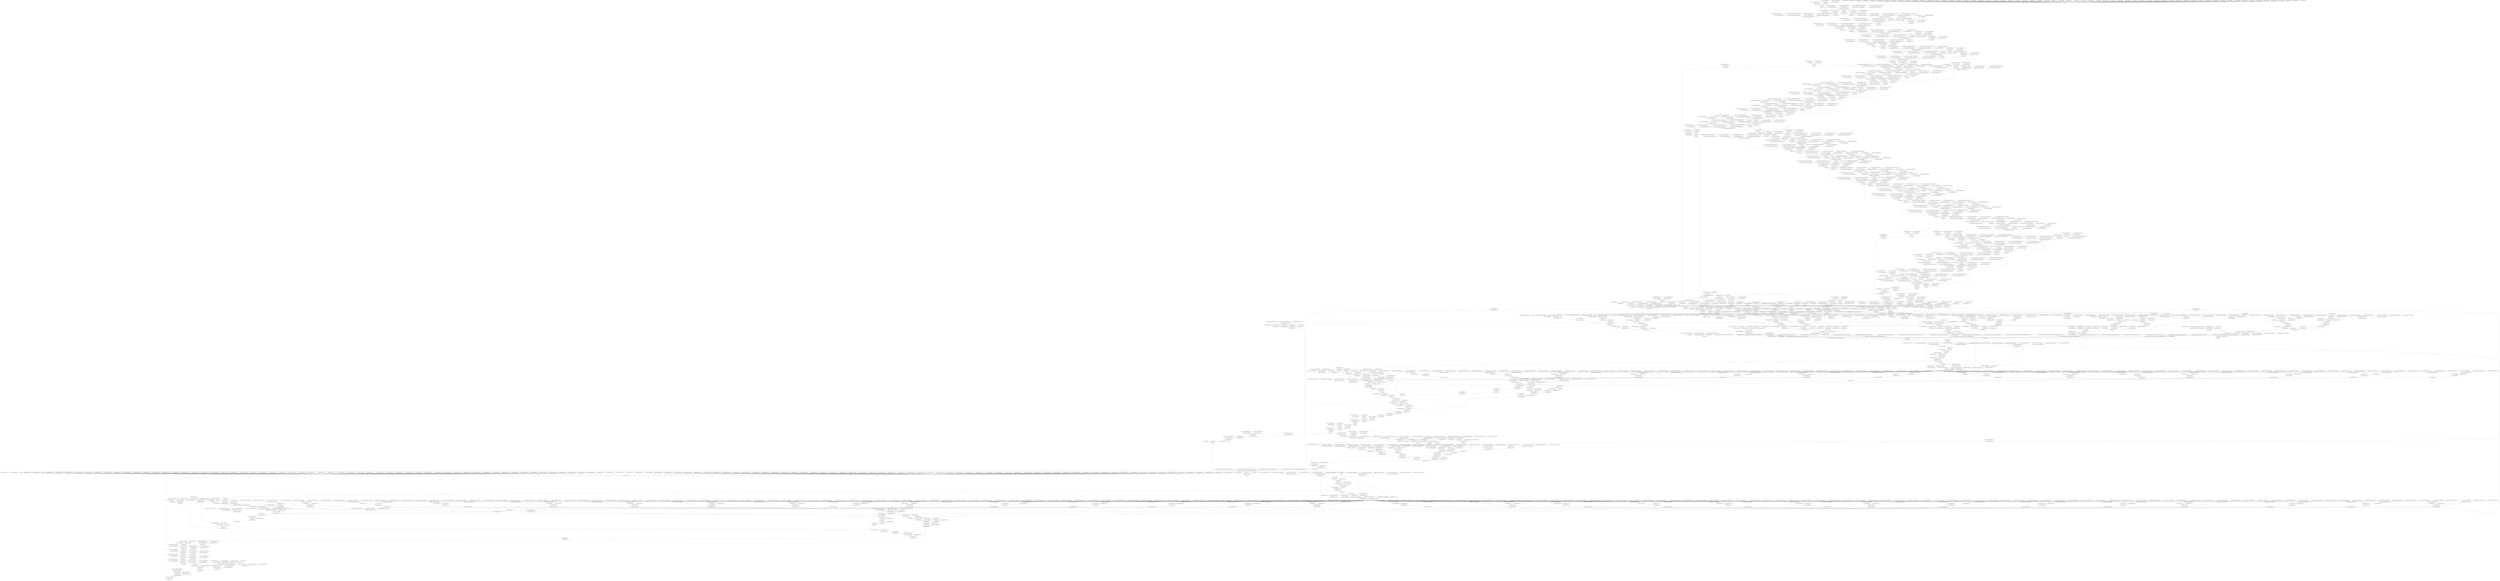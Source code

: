 strict digraph  {
args_0 [op=Placeholder];
args_0_1 [op=Placeholder];
"maskrcnn/tf.compat.v1.pad/Pad/paddings" [op=Const];
"maskrcnn/tf.compat.v1.pad/Pad" [op=Pad];
"maskrcnn/conv2d/ReadVariableOp/resource" [op=Placeholder];
"maskrcnn/conv2d/ReadVariableOp" [op=ReadVariableOp];
"maskrcnn/conv2d/mul/ReadVariableOp/resource" [op=Placeholder];
"maskrcnn/conv2d/mul/ReadVariableOp" [op=ReadVariableOp];
"maskrcnn/conv2d/mul" [op=Mul];
"maskrcnn/conv2d/Conv2D" [op=Conv2D];
"maskrcnn/tf.identity/Identity" [op=Identity];
"maskrcnn/batch_normalization/ReadVariableOp/resource" [op=Placeholder];
"maskrcnn/batch_normalization/ReadVariableOp" [op=ReadVariableOp];
"maskrcnn/batch_normalization/ReadVariableOp_1/resource" [op=Placeholder];
"maskrcnn/batch_normalization/ReadVariableOp_1" [op=ReadVariableOp];
"maskrcnn/batch_normalization/FusedBatchNormV3/ReadVariableOp/resource" [op=Placeholder];
"maskrcnn/batch_normalization/FusedBatchNormV3/ReadVariableOp" [op=ReadVariableOp];
"maskrcnn/batch_normalization/FusedBatchNormV3/ReadVariableOp_1/resource" [op=Placeholder];
"maskrcnn/batch_normalization/FusedBatchNormV3/ReadVariableOp_1" [op=ReadVariableOp];
"maskrcnn/batch_normalization/FusedBatchNormV3" [op=FusedBatchNormV3];
"maskrcnn/tf.nn.relu/Relu" [op=Relu];
"maskrcnn/max_pooling2d/MaxPool" [op=MaxPool];
"maskrcnn/tf.identity_1/Identity" [op=Identity];
"maskrcnn/conv2d_2/ReadVariableOp/resource" [op=Placeholder];
"maskrcnn/conv2d_2/ReadVariableOp" [op=ReadVariableOp];
"maskrcnn/conv2d_2/mul/ReadVariableOp/resource" [op=Placeholder];
"maskrcnn/conv2d_2/mul/ReadVariableOp" [op=ReadVariableOp];
"maskrcnn/conv2d_2/mul" [op=Mul];
"maskrcnn/conv2d_2/Conv2D" [op=Conv2D];
"maskrcnn/batch_normalization_2/ReadVariableOp/resource" [op=Placeholder];
"maskrcnn/batch_normalization_2/ReadVariableOp" [op=ReadVariableOp];
"maskrcnn/batch_normalization_2/ReadVariableOp_1/resource" [op=Placeholder];
"maskrcnn/batch_normalization_2/ReadVariableOp_1" [op=ReadVariableOp];
"maskrcnn/batch_normalization_2/FusedBatchNormV3/ReadVariableOp/resource" [op=Placeholder];
"maskrcnn/batch_normalization_2/FusedBatchNormV3/ReadVariableOp" [op=ReadVariableOp];
"maskrcnn/batch_normalization_2/FusedBatchNormV3/ReadVariableOp_1/resource" [op=Placeholder];
"maskrcnn/batch_normalization_2/FusedBatchNormV3/ReadVariableOp_1" [op=ReadVariableOp];
"maskrcnn/batch_normalization_2/FusedBatchNormV3" [op=FusedBatchNormV3];
"maskrcnn/tf.nn.relu_1/Relu" [op=Relu];
"maskrcnn/conv2d_3/ReadVariableOp/resource" [op=Placeholder];
"maskrcnn/conv2d_3/ReadVariableOp" [op=ReadVariableOp];
"maskrcnn/conv2d_3/mul/ReadVariableOp/resource" [op=Placeholder];
"maskrcnn/conv2d_3/mul/ReadVariableOp" [op=ReadVariableOp];
"maskrcnn/conv2d_3/mul" [op=Mul];
"maskrcnn/conv2d_3/Conv2D" [op=Conv2D];
"maskrcnn/batch_normalization_3/ReadVariableOp/resource" [op=Placeholder];
"maskrcnn/batch_normalization_3/ReadVariableOp" [op=ReadVariableOp];
"maskrcnn/batch_normalization_3/ReadVariableOp_1/resource" [op=Placeholder];
"maskrcnn/batch_normalization_3/ReadVariableOp_1" [op=ReadVariableOp];
"maskrcnn/batch_normalization_3/FusedBatchNormV3/ReadVariableOp/resource" [op=Placeholder];
"maskrcnn/batch_normalization_3/FusedBatchNormV3/ReadVariableOp" [op=ReadVariableOp];
"maskrcnn/batch_normalization_3/FusedBatchNormV3/ReadVariableOp_1/resource" [op=Placeholder];
"maskrcnn/batch_normalization_3/FusedBatchNormV3/ReadVariableOp_1" [op=ReadVariableOp];
"maskrcnn/batch_normalization_3/FusedBatchNormV3" [op=FusedBatchNormV3];
"maskrcnn/tf.nn.relu_2/Relu" [op=Relu];
"maskrcnn/conv2d_1/ReadVariableOp/resource" [op=Placeholder];
"maskrcnn/conv2d_1/ReadVariableOp" [op=ReadVariableOp];
"maskrcnn/conv2d_1/mul/ReadVariableOp/resource" [op=Placeholder];
"maskrcnn/conv2d_1/mul/ReadVariableOp" [op=ReadVariableOp];
"maskrcnn/conv2d_1/mul" [op=Mul];
"maskrcnn/conv2d_1/Conv2D" [op=Conv2D];
"maskrcnn/conv2d_4/ReadVariableOp/resource" [op=Placeholder];
"maskrcnn/conv2d_4/ReadVariableOp" [op=ReadVariableOp];
"maskrcnn/conv2d_4/mul/ReadVariableOp/resource" [op=Placeholder];
"maskrcnn/conv2d_4/mul/ReadVariableOp" [op=ReadVariableOp];
"maskrcnn/conv2d_4/mul" [op=Mul];
"maskrcnn/conv2d_4/Conv2D" [op=Conv2D];
"maskrcnn/batch_normalization_4/ReadVariableOp/resource" [op=Placeholder];
"maskrcnn/batch_normalization_4/ReadVariableOp" [op=ReadVariableOp];
"maskrcnn/batch_normalization_4/ReadVariableOp_1/resource" [op=Placeholder];
"maskrcnn/batch_normalization_4/ReadVariableOp_1" [op=ReadVariableOp];
"maskrcnn/batch_normalization_4/FusedBatchNormV3/ReadVariableOp/resource" [op=Placeholder];
"maskrcnn/batch_normalization_4/FusedBatchNormV3/ReadVariableOp" [op=ReadVariableOp];
"maskrcnn/batch_normalization_4/FusedBatchNormV3/ReadVariableOp_1/resource" [op=Placeholder];
"maskrcnn/batch_normalization_4/FusedBatchNormV3/ReadVariableOp_1" [op=ReadVariableOp];
"maskrcnn/batch_normalization_4/FusedBatchNormV3" [op=FusedBatchNormV3];
"maskrcnn/batch_normalization_1/ReadVariableOp/resource" [op=Placeholder];
"maskrcnn/batch_normalization_1/ReadVariableOp" [op=ReadVariableOp];
"maskrcnn/batch_normalization_1/ReadVariableOp_1/resource" [op=Placeholder];
"maskrcnn/batch_normalization_1/ReadVariableOp_1" [op=ReadVariableOp];
"maskrcnn/batch_normalization_1/FusedBatchNormV3/ReadVariableOp/resource" [op=Placeholder];
"maskrcnn/batch_normalization_1/FusedBatchNormV3/ReadVariableOp" [op=ReadVariableOp];
"maskrcnn/batch_normalization_1/FusedBatchNormV3/ReadVariableOp_1/resource" [op=Placeholder];
"maskrcnn/batch_normalization_1/FusedBatchNormV3/ReadVariableOp_1" [op=ReadVariableOp];
"maskrcnn/batch_normalization_1/FusedBatchNormV3" [op=FusedBatchNormV3];
"maskrcnn/tf.__operators__.add/AddV2" [op=AddV2];
"maskrcnn/tf.nn.relu_3/Relu" [op=Relu];
"maskrcnn/conv2d_5/ReadVariableOp/resource" [op=Placeholder];
"maskrcnn/conv2d_5/ReadVariableOp" [op=ReadVariableOp];
"maskrcnn/conv2d_5/mul/ReadVariableOp/resource" [op=Placeholder];
"maskrcnn/conv2d_5/mul/ReadVariableOp" [op=ReadVariableOp];
"maskrcnn/conv2d_5/mul" [op=Mul];
"maskrcnn/conv2d_5/Conv2D" [op=Conv2D];
"maskrcnn/batch_normalization_5/ReadVariableOp/resource" [op=Placeholder];
"maskrcnn/batch_normalization_5/ReadVariableOp" [op=ReadVariableOp];
"maskrcnn/batch_normalization_5/ReadVariableOp_1/resource" [op=Placeholder];
"maskrcnn/batch_normalization_5/ReadVariableOp_1" [op=ReadVariableOp];
"maskrcnn/batch_normalization_5/FusedBatchNormV3/ReadVariableOp/resource" [op=Placeholder];
"maskrcnn/batch_normalization_5/FusedBatchNormV3/ReadVariableOp" [op=ReadVariableOp];
"maskrcnn/batch_normalization_5/FusedBatchNormV3/ReadVariableOp_1/resource" [op=Placeholder];
"maskrcnn/batch_normalization_5/FusedBatchNormV3/ReadVariableOp_1" [op=ReadVariableOp];
"maskrcnn/batch_normalization_5/FusedBatchNormV3" [op=FusedBatchNormV3];
"maskrcnn/tf.nn.relu_4/Relu" [op=Relu];
"maskrcnn/conv2d_6/ReadVariableOp/resource" [op=Placeholder];
"maskrcnn/conv2d_6/ReadVariableOp" [op=ReadVariableOp];
"maskrcnn/conv2d_6/mul/ReadVariableOp/resource" [op=Placeholder];
"maskrcnn/conv2d_6/mul/ReadVariableOp" [op=ReadVariableOp];
"maskrcnn/conv2d_6/mul" [op=Mul];
"maskrcnn/conv2d_6/Conv2D" [op=Conv2D];
"maskrcnn/batch_normalization_6/ReadVariableOp/resource" [op=Placeholder];
"maskrcnn/batch_normalization_6/ReadVariableOp" [op=ReadVariableOp];
"maskrcnn/batch_normalization_6/ReadVariableOp_1/resource" [op=Placeholder];
"maskrcnn/batch_normalization_6/ReadVariableOp_1" [op=ReadVariableOp];
"maskrcnn/batch_normalization_6/FusedBatchNormV3/ReadVariableOp/resource" [op=Placeholder];
"maskrcnn/batch_normalization_6/FusedBatchNormV3/ReadVariableOp" [op=ReadVariableOp];
"maskrcnn/batch_normalization_6/FusedBatchNormV3/ReadVariableOp_1/resource" [op=Placeholder];
"maskrcnn/batch_normalization_6/FusedBatchNormV3/ReadVariableOp_1" [op=ReadVariableOp];
"maskrcnn/batch_normalization_6/FusedBatchNormV3" [op=FusedBatchNormV3];
"maskrcnn/tf.nn.relu_5/Relu" [op=Relu];
"maskrcnn/conv2d_7/ReadVariableOp/resource" [op=Placeholder];
"maskrcnn/conv2d_7/ReadVariableOp" [op=ReadVariableOp];
"maskrcnn/conv2d_7/mul/ReadVariableOp/resource" [op=Placeholder];
"maskrcnn/conv2d_7/mul/ReadVariableOp" [op=ReadVariableOp];
"maskrcnn/conv2d_7/mul" [op=Mul];
"maskrcnn/conv2d_7/Conv2D" [op=Conv2D];
"maskrcnn/batch_normalization_7/ReadVariableOp/resource" [op=Placeholder];
"maskrcnn/batch_normalization_7/ReadVariableOp" [op=ReadVariableOp];
"maskrcnn/batch_normalization_7/ReadVariableOp_1/resource" [op=Placeholder];
"maskrcnn/batch_normalization_7/ReadVariableOp_1" [op=ReadVariableOp];
"maskrcnn/batch_normalization_7/FusedBatchNormV3/ReadVariableOp/resource" [op=Placeholder];
"maskrcnn/batch_normalization_7/FusedBatchNormV3/ReadVariableOp" [op=ReadVariableOp];
"maskrcnn/batch_normalization_7/FusedBatchNormV3/ReadVariableOp_1/resource" [op=Placeholder];
"maskrcnn/batch_normalization_7/FusedBatchNormV3/ReadVariableOp_1" [op=ReadVariableOp];
"maskrcnn/batch_normalization_7/FusedBatchNormV3" [op=FusedBatchNormV3];
"maskrcnn/tf.__operators__.add_1/AddV2" [op=AddV2];
"maskrcnn/tf.nn.relu_6/Relu" [op=Relu];
"maskrcnn/conv2d_8/ReadVariableOp/resource" [op=Placeholder];
"maskrcnn/conv2d_8/ReadVariableOp" [op=ReadVariableOp];
"maskrcnn/conv2d_8/mul/ReadVariableOp/resource" [op=Placeholder];
"maskrcnn/conv2d_8/mul/ReadVariableOp" [op=ReadVariableOp];
"maskrcnn/conv2d_8/mul" [op=Mul];
"maskrcnn/conv2d_8/Conv2D" [op=Conv2D];
"maskrcnn/batch_normalization_8/ReadVariableOp/resource" [op=Placeholder];
"maskrcnn/batch_normalization_8/ReadVariableOp" [op=ReadVariableOp];
"maskrcnn/batch_normalization_8/ReadVariableOp_1/resource" [op=Placeholder];
"maskrcnn/batch_normalization_8/ReadVariableOp_1" [op=ReadVariableOp];
"maskrcnn/batch_normalization_8/FusedBatchNormV3/ReadVariableOp/resource" [op=Placeholder];
"maskrcnn/batch_normalization_8/FusedBatchNormV3/ReadVariableOp" [op=ReadVariableOp];
"maskrcnn/batch_normalization_8/FusedBatchNormV3/ReadVariableOp_1/resource" [op=Placeholder];
"maskrcnn/batch_normalization_8/FusedBatchNormV3/ReadVariableOp_1" [op=ReadVariableOp];
"maskrcnn/batch_normalization_8/FusedBatchNormV3" [op=FusedBatchNormV3];
"maskrcnn/tf.nn.relu_7/Relu" [op=Relu];
"maskrcnn/conv2d_9/ReadVariableOp/resource" [op=Placeholder];
"maskrcnn/conv2d_9/ReadVariableOp" [op=ReadVariableOp];
"maskrcnn/conv2d_9/mul/ReadVariableOp/resource" [op=Placeholder];
"maskrcnn/conv2d_9/mul/ReadVariableOp" [op=ReadVariableOp];
"maskrcnn/conv2d_9/mul" [op=Mul];
"maskrcnn/conv2d_9/Conv2D" [op=Conv2D];
"maskrcnn/batch_normalization_9/ReadVariableOp/resource" [op=Placeholder];
"maskrcnn/batch_normalization_9/ReadVariableOp" [op=ReadVariableOp];
"maskrcnn/batch_normalization_9/ReadVariableOp_1/resource" [op=Placeholder];
"maskrcnn/batch_normalization_9/ReadVariableOp_1" [op=ReadVariableOp];
"maskrcnn/batch_normalization_9/FusedBatchNormV3/ReadVariableOp/resource" [op=Placeholder];
"maskrcnn/batch_normalization_9/FusedBatchNormV3/ReadVariableOp" [op=ReadVariableOp];
"maskrcnn/batch_normalization_9/FusedBatchNormV3/ReadVariableOp_1/resource" [op=Placeholder];
"maskrcnn/batch_normalization_9/FusedBatchNormV3/ReadVariableOp_1" [op=ReadVariableOp];
"maskrcnn/batch_normalization_9/FusedBatchNormV3" [op=FusedBatchNormV3];
"maskrcnn/tf.nn.relu_8/Relu" [op=Relu];
"maskrcnn/conv2d_10/ReadVariableOp/resource" [op=Placeholder];
"maskrcnn/conv2d_10/ReadVariableOp" [op=ReadVariableOp];
"maskrcnn/conv2d_10/mul/ReadVariableOp/resource" [op=Placeholder];
"maskrcnn/conv2d_10/mul/ReadVariableOp" [op=ReadVariableOp];
"maskrcnn/conv2d_10/mul" [op=Mul];
"maskrcnn/conv2d_10/Conv2D" [op=Conv2D];
"maskrcnn/batch_normalization_10/ReadVariableOp/resource" [op=Placeholder];
"maskrcnn/batch_normalization_10/ReadVariableOp" [op=ReadVariableOp];
"maskrcnn/batch_normalization_10/ReadVariableOp_1/resource" [op=Placeholder];
"maskrcnn/batch_normalization_10/ReadVariableOp_1" [op=ReadVariableOp];
"maskrcnn/batch_normalization_10/FusedBatchNormV3/ReadVariableOp/resource" [op=Placeholder];
"maskrcnn/batch_normalization_10/FusedBatchNormV3/ReadVariableOp" [op=ReadVariableOp];
"maskrcnn/batch_normalization_10/FusedBatchNormV3/ReadVariableOp_1/resource" [op=Placeholder];
"maskrcnn/batch_normalization_10/FusedBatchNormV3/ReadVariableOp_1" [op=ReadVariableOp];
"maskrcnn/batch_normalization_10/FusedBatchNormV3" [op=FusedBatchNormV3];
"maskrcnn/tf.__operators__.add_2/AddV2" [op=AddV2];
"maskrcnn/tf.nn.relu_9/Relu" [op=Relu];
"maskrcnn/tf.identity_2/Identity" [op=Identity];
"maskrcnn/conv2d_12/ReadVariableOp/resource" [op=Placeholder];
"maskrcnn/conv2d_12/ReadVariableOp" [op=ReadVariableOp];
"maskrcnn/conv2d_12/mul/ReadVariableOp/resource" [op=Placeholder];
"maskrcnn/conv2d_12/mul/ReadVariableOp" [op=ReadVariableOp];
"maskrcnn/conv2d_12/mul" [op=Mul];
"maskrcnn/conv2d_12/Conv2D" [op=Conv2D];
"maskrcnn/batch_normalization_12/ReadVariableOp/resource" [op=Placeholder];
"maskrcnn/batch_normalization_12/ReadVariableOp" [op=ReadVariableOp];
"maskrcnn/batch_normalization_12/ReadVariableOp_1/resource" [op=Placeholder];
"maskrcnn/batch_normalization_12/ReadVariableOp_1" [op=ReadVariableOp];
"maskrcnn/batch_normalization_12/FusedBatchNormV3/ReadVariableOp/resource" [op=Placeholder];
"maskrcnn/batch_normalization_12/FusedBatchNormV3/ReadVariableOp" [op=ReadVariableOp];
"maskrcnn/batch_normalization_12/FusedBatchNormV3/ReadVariableOp_1/resource" [op=Placeholder];
"maskrcnn/batch_normalization_12/FusedBatchNormV3/ReadVariableOp_1" [op=ReadVariableOp];
"maskrcnn/batch_normalization_12/FusedBatchNormV3" [op=FusedBatchNormV3];
"maskrcnn/tf.nn.relu_10/Relu" [op=Relu];
"maskrcnn/tf.compat.v1.pad_2/Pad/paddings" [op=Const];
"maskrcnn/tf.compat.v1.pad_2/Pad" [op=Pad];
"maskrcnn/conv2d_13/ReadVariableOp/resource" [op=Placeholder];
"maskrcnn/conv2d_13/ReadVariableOp" [op=ReadVariableOp];
"maskrcnn/conv2d_13/mul/ReadVariableOp/resource" [op=Placeholder];
"maskrcnn/conv2d_13/mul/ReadVariableOp" [op=ReadVariableOp];
"maskrcnn/conv2d_13/mul" [op=Mul];
"maskrcnn/conv2d_13/Conv2D" [op=Conv2D];
"maskrcnn/batch_normalization_13/ReadVariableOp/resource" [op=Placeholder];
"maskrcnn/batch_normalization_13/ReadVariableOp" [op=ReadVariableOp];
"maskrcnn/batch_normalization_13/ReadVariableOp_1/resource" [op=Placeholder];
"maskrcnn/batch_normalization_13/ReadVariableOp_1" [op=ReadVariableOp];
"maskrcnn/batch_normalization_13/FusedBatchNormV3/ReadVariableOp/resource" [op=Placeholder];
"maskrcnn/batch_normalization_13/FusedBatchNormV3/ReadVariableOp" [op=ReadVariableOp];
"maskrcnn/batch_normalization_13/FusedBatchNormV3/ReadVariableOp_1/resource" [op=Placeholder];
"maskrcnn/batch_normalization_13/FusedBatchNormV3/ReadVariableOp_1" [op=ReadVariableOp];
"maskrcnn/batch_normalization_13/FusedBatchNormV3" [op=FusedBatchNormV3];
"maskrcnn/tf.compat.v1.pad_1/Pad/paddings" [op=Const];
"maskrcnn/tf.compat.v1.pad_1/Pad" [op=Pad];
"maskrcnn/tf.nn.relu_11/Relu" [op=Relu];
"maskrcnn/conv2d_11/ReadVariableOp/resource" [op=Placeholder];
"maskrcnn/conv2d_11/ReadVariableOp" [op=ReadVariableOp];
"maskrcnn/conv2d_11/mul/ReadVariableOp/resource" [op=Placeholder];
"maskrcnn/conv2d_11/mul/ReadVariableOp" [op=ReadVariableOp];
"maskrcnn/conv2d_11/mul" [op=Mul];
"maskrcnn/conv2d_11/Conv2D" [op=Conv2D];
"maskrcnn/conv2d_14/ReadVariableOp/resource" [op=Placeholder];
"maskrcnn/conv2d_14/ReadVariableOp" [op=ReadVariableOp];
"maskrcnn/conv2d_14/mul/ReadVariableOp/resource" [op=Placeholder];
"maskrcnn/conv2d_14/mul/ReadVariableOp" [op=ReadVariableOp];
"maskrcnn/conv2d_14/mul" [op=Mul];
"maskrcnn/conv2d_14/Conv2D" [op=Conv2D];
"maskrcnn/batch_normalization_14/ReadVariableOp/resource" [op=Placeholder];
"maskrcnn/batch_normalization_14/ReadVariableOp" [op=ReadVariableOp];
"maskrcnn/batch_normalization_14/ReadVariableOp_1/resource" [op=Placeholder];
"maskrcnn/batch_normalization_14/ReadVariableOp_1" [op=ReadVariableOp];
"maskrcnn/batch_normalization_14/FusedBatchNormV3/ReadVariableOp/resource" [op=Placeholder];
"maskrcnn/batch_normalization_14/FusedBatchNormV3/ReadVariableOp" [op=ReadVariableOp];
"maskrcnn/batch_normalization_14/FusedBatchNormV3/ReadVariableOp_1/resource" [op=Placeholder];
"maskrcnn/batch_normalization_14/FusedBatchNormV3/ReadVariableOp_1" [op=ReadVariableOp];
"maskrcnn/batch_normalization_14/FusedBatchNormV3" [op=FusedBatchNormV3];
"maskrcnn/batch_normalization_11/ReadVariableOp/resource" [op=Placeholder];
"maskrcnn/batch_normalization_11/ReadVariableOp" [op=ReadVariableOp];
"maskrcnn/batch_normalization_11/ReadVariableOp_1/resource" [op=Placeholder];
"maskrcnn/batch_normalization_11/ReadVariableOp_1" [op=ReadVariableOp];
"maskrcnn/batch_normalization_11/FusedBatchNormV3/ReadVariableOp/resource" [op=Placeholder];
"maskrcnn/batch_normalization_11/FusedBatchNormV3/ReadVariableOp" [op=ReadVariableOp];
"maskrcnn/batch_normalization_11/FusedBatchNormV3/ReadVariableOp_1/resource" [op=Placeholder];
"maskrcnn/batch_normalization_11/FusedBatchNormV3/ReadVariableOp_1" [op=ReadVariableOp];
"maskrcnn/batch_normalization_11/FusedBatchNormV3" [op=FusedBatchNormV3];
"maskrcnn/tf.__operators__.add_3/AddV2" [op=AddV2];
"maskrcnn/tf.nn.relu_12/Relu" [op=Relu];
"maskrcnn/conv2d_15/ReadVariableOp/resource" [op=Placeholder];
"maskrcnn/conv2d_15/ReadVariableOp" [op=ReadVariableOp];
"maskrcnn/conv2d_15/mul/ReadVariableOp/resource" [op=Placeholder];
"maskrcnn/conv2d_15/mul/ReadVariableOp" [op=ReadVariableOp];
"maskrcnn/conv2d_15/mul" [op=Mul];
"maskrcnn/conv2d_15/Conv2D" [op=Conv2D];
"maskrcnn/batch_normalization_15/ReadVariableOp/resource" [op=Placeholder];
"maskrcnn/batch_normalization_15/ReadVariableOp" [op=ReadVariableOp];
"maskrcnn/batch_normalization_15/ReadVariableOp_1/resource" [op=Placeholder];
"maskrcnn/batch_normalization_15/ReadVariableOp_1" [op=ReadVariableOp];
"maskrcnn/batch_normalization_15/FusedBatchNormV3/ReadVariableOp/resource" [op=Placeholder];
"maskrcnn/batch_normalization_15/FusedBatchNormV3/ReadVariableOp" [op=ReadVariableOp];
"maskrcnn/batch_normalization_15/FusedBatchNormV3/ReadVariableOp_1/resource" [op=Placeholder];
"maskrcnn/batch_normalization_15/FusedBatchNormV3/ReadVariableOp_1" [op=ReadVariableOp];
"maskrcnn/batch_normalization_15/FusedBatchNormV3" [op=FusedBatchNormV3];
"maskrcnn/tf.nn.relu_13/Relu" [op=Relu];
"maskrcnn/conv2d_16/ReadVariableOp/resource" [op=Placeholder];
"maskrcnn/conv2d_16/ReadVariableOp" [op=ReadVariableOp];
"maskrcnn/conv2d_16/mul/ReadVariableOp/resource" [op=Placeholder];
"maskrcnn/conv2d_16/mul/ReadVariableOp" [op=ReadVariableOp];
"maskrcnn/conv2d_16/mul" [op=Mul];
"maskrcnn/conv2d_16/Conv2D" [op=Conv2D];
"maskrcnn/batch_normalization_16/ReadVariableOp/resource" [op=Placeholder];
"maskrcnn/batch_normalization_16/ReadVariableOp" [op=ReadVariableOp];
"maskrcnn/batch_normalization_16/ReadVariableOp_1/resource" [op=Placeholder];
"maskrcnn/batch_normalization_16/ReadVariableOp_1" [op=ReadVariableOp];
"maskrcnn/batch_normalization_16/FusedBatchNormV3/ReadVariableOp/resource" [op=Placeholder];
"maskrcnn/batch_normalization_16/FusedBatchNormV3/ReadVariableOp" [op=ReadVariableOp];
"maskrcnn/batch_normalization_16/FusedBatchNormV3/ReadVariableOp_1/resource" [op=Placeholder];
"maskrcnn/batch_normalization_16/FusedBatchNormV3/ReadVariableOp_1" [op=ReadVariableOp];
"maskrcnn/batch_normalization_16/FusedBatchNormV3" [op=FusedBatchNormV3];
"maskrcnn/tf.nn.relu_14/Relu" [op=Relu];
"maskrcnn/conv2d_17/ReadVariableOp/resource" [op=Placeholder];
"maskrcnn/conv2d_17/ReadVariableOp" [op=ReadVariableOp];
"maskrcnn/conv2d_17/mul/ReadVariableOp/resource" [op=Placeholder];
"maskrcnn/conv2d_17/mul/ReadVariableOp" [op=ReadVariableOp];
"maskrcnn/conv2d_17/mul" [op=Mul];
"maskrcnn/conv2d_17/Conv2D" [op=Conv2D];
"maskrcnn/batch_normalization_17/ReadVariableOp/resource" [op=Placeholder];
"maskrcnn/batch_normalization_17/ReadVariableOp" [op=ReadVariableOp];
"maskrcnn/batch_normalization_17/ReadVariableOp_1/resource" [op=Placeholder];
"maskrcnn/batch_normalization_17/ReadVariableOp_1" [op=ReadVariableOp];
"maskrcnn/batch_normalization_17/FusedBatchNormV3/ReadVariableOp/resource" [op=Placeholder];
"maskrcnn/batch_normalization_17/FusedBatchNormV3/ReadVariableOp" [op=ReadVariableOp];
"maskrcnn/batch_normalization_17/FusedBatchNormV3/ReadVariableOp_1/resource" [op=Placeholder];
"maskrcnn/batch_normalization_17/FusedBatchNormV3/ReadVariableOp_1" [op=ReadVariableOp];
"maskrcnn/batch_normalization_17/FusedBatchNormV3" [op=FusedBatchNormV3];
"maskrcnn/tf.__operators__.add_4/AddV2" [op=AddV2];
"maskrcnn/tf.nn.relu_15/Relu" [op=Relu];
"maskrcnn/conv2d_18/ReadVariableOp/resource" [op=Placeholder];
"maskrcnn/conv2d_18/ReadVariableOp" [op=ReadVariableOp];
"maskrcnn/conv2d_18/mul/ReadVariableOp/resource" [op=Placeholder];
"maskrcnn/conv2d_18/mul/ReadVariableOp" [op=ReadVariableOp];
"maskrcnn/conv2d_18/mul" [op=Mul];
"maskrcnn/conv2d_18/Conv2D" [op=Conv2D];
"maskrcnn/batch_normalization_18/ReadVariableOp/resource" [op=Placeholder];
"maskrcnn/batch_normalization_18/ReadVariableOp" [op=ReadVariableOp];
"maskrcnn/batch_normalization_18/ReadVariableOp_1/resource" [op=Placeholder];
"maskrcnn/batch_normalization_18/ReadVariableOp_1" [op=ReadVariableOp];
"maskrcnn/batch_normalization_18/FusedBatchNormV3/ReadVariableOp/resource" [op=Placeholder];
"maskrcnn/batch_normalization_18/FusedBatchNormV3/ReadVariableOp" [op=ReadVariableOp];
"maskrcnn/batch_normalization_18/FusedBatchNormV3/ReadVariableOp_1/resource" [op=Placeholder];
"maskrcnn/batch_normalization_18/FusedBatchNormV3/ReadVariableOp_1" [op=ReadVariableOp];
"maskrcnn/batch_normalization_18/FusedBatchNormV3" [op=FusedBatchNormV3];
"maskrcnn/tf.nn.relu_16/Relu" [op=Relu];
"maskrcnn/conv2d_19/ReadVariableOp/resource" [op=Placeholder];
"maskrcnn/conv2d_19/ReadVariableOp" [op=ReadVariableOp];
"maskrcnn/conv2d_19/mul/ReadVariableOp/resource" [op=Placeholder];
"maskrcnn/conv2d_19/mul/ReadVariableOp" [op=ReadVariableOp];
"maskrcnn/conv2d_19/mul" [op=Mul];
"maskrcnn/conv2d_19/Conv2D" [op=Conv2D];
"maskrcnn/batch_normalization_19/ReadVariableOp/resource" [op=Placeholder];
"maskrcnn/batch_normalization_19/ReadVariableOp" [op=ReadVariableOp];
"maskrcnn/batch_normalization_19/ReadVariableOp_1/resource" [op=Placeholder];
"maskrcnn/batch_normalization_19/ReadVariableOp_1" [op=ReadVariableOp];
"maskrcnn/batch_normalization_19/FusedBatchNormV3/ReadVariableOp/resource" [op=Placeholder];
"maskrcnn/batch_normalization_19/FusedBatchNormV3/ReadVariableOp" [op=ReadVariableOp];
"maskrcnn/batch_normalization_19/FusedBatchNormV3/ReadVariableOp_1/resource" [op=Placeholder];
"maskrcnn/batch_normalization_19/FusedBatchNormV3/ReadVariableOp_1" [op=ReadVariableOp];
"maskrcnn/batch_normalization_19/FusedBatchNormV3" [op=FusedBatchNormV3];
"maskrcnn/tf.nn.relu_17/Relu" [op=Relu];
"maskrcnn/conv2d_20/ReadVariableOp/resource" [op=Placeholder];
"maskrcnn/conv2d_20/ReadVariableOp" [op=ReadVariableOp];
"maskrcnn/conv2d_20/mul/ReadVariableOp/resource" [op=Placeholder];
"maskrcnn/conv2d_20/mul/ReadVariableOp" [op=ReadVariableOp];
"maskrcnn/conv2d_20/mul" [op=Mul];
"maskrcnn/conv2d_20/Conv2D" [op=Conv2D];
"maskrcnn/batch_normalization_20/ReadVariableOp/resource" [op=Placeholder];
"maskrcnn/batch_normalization_20/ReadVariableOp" [op=ReadVariableOp];
"maskrcnn/batch_normalization_20/ReadVariableOp_1/resource" [op=Placeholder];
"maskrcnn/batch_normalization_20/ReadVariableOp_1" [op=ReadVariableOp];
"maskrcnn/batch_normalization_20/FusedBatchNormV3/ReadVariableOp/resource" [op=Placeholder];
"maskrcnn/batch_normalization_20/FusedBatchNormV3/ReadVariableOp" [op=ReadVariableOp];
"maskrcnn/batch_normalization_20/FusedBatchNormV3/ReadVariableOp_1/resource" [op=Placeholder];
"maskrcnn/batch_normalization_20/FusedBatchNormV3/ReadVariableOp_1" [op=ReadVariableOp];
"maskrcnn/batch_normalization_20/FusedBatchNormV3" [op=FusedBatchNormV3];
"maskrcnn/tf.__operators__.add_5/AddV2" [op=AddV2];
"maskrcnn/tf.nn.relu_18/Relu" [op=Relu];
"maskrcnn/conv2d_21/ReadVariableOp/resource" [op=Placeholder];
"maskrcnn/conv2d_21/ReadVariableOp" [op=ReadVariableOp];
"maskrcnn/conv2d_21/mul/ReadVariableOp/resource" [op=Placeholder];
"maskrcnn/conv2d_21/mul/ReadVariableOp" [op=ReadVariableOp];
"maskrcnn/conv2d_21/mul" [op=Mul];
"maskrcnn/conv2d_21/Conv2D" [op=Conv2D];
"maskrcnn/batch_normalization_21/ReadVariableOp/resource" [op=Placeholder];
"maskrcnn/batch_normalization_21/ReadVariableOp" [op=ReadVariableOp];
"maskrcnn/batch_normalization_21/ReadVariableOp_1/resource" [op=Placeholder];
"maskrcnn/batch_normalization_21/ReadVariableOp_1" [op=ReadVariableOp];
"maskrcnn/batch_normalization_21/FusedBatchNormV3/ReadVariableOp/resource" [op=Placeholder];
"maskrcnn/batch_normalization_21/FusedBatchNormV3/ReadVariableOp" [op=ReadVariableOp];
"maskrcnn/batch_normalization_21/FusedBatchNormV3/ReadVariableOp_1/resource" [op=Placeholder];
"maskrcnn/batch_normalization_21/FusedBatchNormV3/ReadVariableOp_1" [op=ReadVariableOp];
"maskrcnn/batch_normalization_21/FusedBatchNormV3" [op=FusedBatchNormV3];
"maskrcnn/tf.nn.relu_19/Relu" [op=Relu];
"maskrcnn/conv2d_22/ReadVariableOp/resource" [op=Placeholder];
"maskrcnn/conv2d_22/ReadVariableOp" [op=ReadVariableOp];
"maskrcnn/conv2d_22/mul/ReadVariableOp/resource" [op=Placeholder];
"maskrcnn/conv2d_22/mul/ReadVariableOp" [op=ReadVariableOp];
"maskrcnn/conv2d_22/mul" [op=Mul];
"maskrcnn/conv2d_22/Conv2D" [op=Conv2D];
"maskrcnn/batch_normalization_22/ReadVariableOp/resource" [op=Placeholder];
"maskrcnn/batch_normalization_22/ReadVariableOp" [op=ReadVariableOp];
"maskrcnn/batch_normalization_22/ReadVariableOp_1/resource" [op=Placeholder];
"maskrcnn/batch_normalization_22/ReadVariableOp_1" [op=ReadVariableOp];
"maskrcnn/batch_normalization_22/FusedBatchNormV3/ReadVariableOp/resource" [op=Placeholder];
"maskrcnn/batch_normalization_22/FusedBatchNormV3/ReadVariableOp" [op=ReadVariableOp];
"maskrcnn/batch_normalization_22/FusedBatchNormV3/ReadVariableOp_1/resource" [op=Placeholder];
"maskrcnn/batch_normalization_22/FusedBatchNormV3/ReadVariableOp_1" [op=ReadVariableOp];
"maskrcnn/batch_normalization_22/FusedBatchNormV3" [op=FusedBatchNormV3];
"maskrcnn/tf.nn.relu_20/Relu" [op=Relu];
"maskrcnn/conv2d_23/ReadVariableOp/resource" [op=Placeholder];
"maskrcnn/conv2d_23/ReadVariableOp" [op=ReadVariableOp];
"maskrcnn/conv2d_23/mul/ReadVariableOp/resource" [op=Placeholder];
"maskrcnn/conv2d_23/mul/ReadVariableOp" [op=ReadVariableOp];
"maskrcnn/conv2d_23/mul" [op=Mul];
"maskrcnn/conv2d_23/Conv2D" [op=Conv2D];
"maskrcnn/batch_normalization_23/ReadVariableOp/resource" [op=Placeholder];
"maskrcnn/batch_normalization_23/ReadVariableOp" [op=ReadVariableOp];
"maskrcnn/batch_normalization_23/ReadVariableOp_1/resource" [op=Placeholder];
"maskrcnn/batch_normalization_23/ReadVariableOp_1" [op=ReadVariableOp];
"maskrcnn/batch_normalization_23/FusedBatchNormV3/ReadVariableOp/resource" [op=Placeholder];
"maskrcnn/batch_normalization_23/FusedBatchNormV3/ReadVariableOp" [op=ReadVariableOp];
"maskrcnn/batch_normalization_23/FusedBatchNormV3/ReadVariableOp_1/resource" [op=Placeholder];
"maskrcnn/batch_normalization_23/FusedBatchNormV3/ReadVariableOp_1" [op=ReadVariableOp];
"maskrcnn/batch_normalization_23/FusedBatchNormV3" [op=FusedBatchNormV3];
"maskrcnn/tf.__operators__.add_6/AddV2" [op=AddV2];
"maskrcnn/tf.nn.relu_21/Relu" [op=Relu];
"maskrcnn/tf.identity_3/Identity" [op=Identity];
"maskrcnn/conv2d_25/ReadVariableOp/resource" [op=Placeholder];
"maskrcnn/conv2d_25/ReadVariableOp" [op=ReadVariableOp];
"maskrcnn/conv2d_25/mul/ReadVariableOp/resource" [op=Placeholder];
"maskrcnn/conv2d_25/mul/ReadVariableOp" [op=ReadVariableOp];
"maskrcnn/conv2d_25/mul" [op=Mul];
"maskrcnn/conv2d_25/Conv2D" [op=Conv2D];
"maskrcnn/batch_normalization_25/ReadVariableOp/resource" [op=Placeholder];
"maskrcnn/batch_normalization_25/ReadVariableOp" [op=ReadVariableOp];
"maskrcnn/batch_normalization_25/ReadVariableOp_1/resource" [op=Placeholder];
"maskrcnn/batch_normalization_25/ReadVariableOp_1" [op=ReadVariableOp];
"maskrcnn/batch_normalization_25/FusedBatchNormV3/ReadVariableOp/resource" [op=Placeholder];
"maskrcnn/batch_normalization_25/FusedBatchNormV3/ReadVariableOp" [op=ReadVariableOp];
"maskrcnn/batch_normalization_25/FusedBatchNormV3/ReadVariableOp_1/resource" [op=Placeholder];
"maskrcnn/batch_normalization_25/FusedBatchNormV3/ReadVariableOp_1" [op=ReadVariableOp];
"maskrcnn/batch_normalization_25/FusedBatchNormV3" [op=FusedBatchNormV3];
"maskrcnn/tf.nn.relu_22/Relu" [op=Relu];
"maskrcnn/tf.compat.v1.pad_4/Pad/paddings" [op=Const];
"maskrcnn/tf.compat.v1.pad_4/Pad" [op=Pad];
"maskrcnn/conv2d_26/ReadVariableOp/resource" [op=Placeholder];
"maskrcnn/conv2d_26/ReadVariableOp" [op=ReadVariableOp];
"maskrcnn/conv2d_26/mul/ReadVariableOp/resource" [op=Placeholder];
"maskrcnn/conv2d_26/mul/ReadVariableOp" [op=ReadVariableOp];
"maskrcnn/conv2d_26/mul" [op=Mul];
"maskrcnn/conv2d_26/Conv2D" [op=Conv2D];
"maskrcnn/batch_normalization_26/ReadVariableOp/resource" [op=Placeholder];
"maskrcnn/batch_normalization_26/ReadVariableOp" [op=ReadVariableOp];
"maskrcnn/batch_normalization_26/ReadVariableOp_1/resource" [op=Placeholder];
"maskrcnn/batch_normalization_26/ReadVariableOp_1" [op=ReadVariableOp];
"maskrcnn/batch_normalization_26/FusedBatchNormV3/ReadVariableOp/resource" [op=Placeholder];
"maskrcnn/batch_normalization_26/FusedBatchNormV3/ReadVariableOp" [op=ReadVariableOp];
"maskrcnn/batch_normalization_26/FusedBatchNormV3/ReadVariableOp_1/resource" [op=Placeholder];
"maskrcnn/batch_normalization_26/FusedBatchNormV3/ReadVariableOp_1" [op=ReadVariableOp];
"maskrcnn/batch_normalization_26/FusedBatchNormV3" [op=FusedBatchNormV3];
"maskrcnn/tf.compat.v1.pad_3/Pad/paddings" [op=Const];
"maskrcnn/tf.compat.v1.pad_3/Pad" [op=Pad];
"maskrcnn/tf.nn.relu_23/Relu" [op=Relu];
"maskrcnn/conv2d_24/ReadVariableOp/resource" [op=Placeholder];
"maskrcnn/conv2d_24/ReadVariableOp" [op=ReadVariableOp];
"maskrcnn/conv2d_24/mul/ReadVariableOp/resource" [op=Placeholder];
"maskrcnn/conv2d_24/mul/ReadVariableOp" [op=ReadVariableOp];
"maskrcnn/conv2d_24/mul" [op=Mul];
"maskrcnn/conv2d_24/Conv2D" [op=Conv2D];
"maskrcnn/conv2d_27/ReadVariableOp/resource" [op=Placeholder];
"maskrcnn/conv2d_27/ReadVariableOp" [op=ReadVariableOp];
"maskrcnn/conv2d_27/mul/ReadVariableOp/resource" [op=Placeholder];
"maskrcnn/conv2d_27/mul/ReadVariableOp" [op=ReadVariableOp];
"maskrcnn/conv2d_27/mul" [op=Mul];
"maskrcnn/conv2d_27/Conv2D" [op=Conv2D];
"maskrcnn/batch_normalization_27/ReadVariableOp/resource" [op=Placeholder];
"maskrcnn/batch_normalization_27/ReadVariableOp" [op=ReadVariableOp];
"maskrcnn/batch_normalization_27/ReadVariableOp_1/resource" [op=Placeholder];
"maskrcnn/batch_normalization_27/ReadVariableOp_1" [op=ReadVariableOp];
"maskrcnn/batch_normalization_27/FusedBatchNormV3/ReadVariableOp/resource" [op=Placeholder];
"maskrcnn/batch_normalization_27/FusedBatchNormV3/ReadVariableOp" [op=ReadVariableOp];
"maskrcnn/batch_normalization_27/FusedBatchNormV3/ReadVariableOp_1/resource" [op=Placeholder];
"maskrcnn/batch_normalization_27/FusedBatchNormV3/ReadVariableOp_1" [op=ReadVariableOp];
"maskrcnn/batch_normalization_27/FusedBatchNormV3" [op=FusedBatchNormV3];
"maskrcnn/batch_normalization_24/ReadVariableOp/resource" [op=Placeholder];
"maskrcnn/batch_normalization_24/ReadVariableOp" [op=ReadVariableOp];
"maskrcnn/batch_normalization_24/ReadVariableOp_1/resource" [op=Placeholder];
"maskrcnn/batch_normalization_24/ReadVariableOp_1" [op=ReadVariableOp];
"maskrcnn/batch_normalization_24/FusedBatchNormV3/ReadVariableOp/resource" [op=Placeholder];
"maskrcnn/batch_normalization_24/FusedBatchNormV3/ReadVariableOp" [op=ReadVariableOp];
"maskrcnn/batch_normalization_24/FusedBatchNormV3/ReadVariableOp_1/resource" [op=Placeholder];
"maskrcnn/batch_normalization_24/FusedBatchNormV3/ReadVariableOp_1" [op=ReadVariableOp];
"maskrcnn/batch_normalization_24/FusedBatchNormV3" [op=FusedBatchNormV3];
"maskrcnn/tf.__operators__.add_7/AddV2" [op=AddV2];
"maskrcnn/tf.nn.relu_24/Relu" [op=Relu];
"maskrcnn/conv2d_28/ReadVariableOp/resource" [op=Placeholder];
"maskrcnn/conv2d_28/ReadVariableOp" [op=ReadVariableOp];
"maskrcnn/conv2d_28/mul/ReadVariableOp/resource" [op=Placeholder];
"maskrcnn/conv2d_28/mul/ReadVariableOp" [op=ReadVariableOp];
"maskrcnn/conv2d_28/mul" [op=Mul];
"maskrcnn/conv2d_28/Conv2D" [op=Conv2D];
"maskrcnn/batch_normalization_28/ReadVariableOp/resource" [op=Placeholder];
"maskrcnn/batch_normalization_28/ReadVariableOp" [op=ReadVariableOp];
"maskrcnn/batch_normalization_28/ReadVariableOp_1/resource" [op=Placeholder];
"maskrcnn/batch_normalization_28/ReadVariableOp_1" [op=ReadVariableOp];
"maskrcnn/batch_normalization_28/FusedBatchNormV3/ReadVariableOp/resource" [op=Placeholder];
"maskrcnn/batch_normalization_28/FusedBatchNormV3/ReadVariableOp" [op=ReadVariableOp];
"maskrcnn/batch_normalization_28/FusedBatchNormV3/ReadVariableOp_1/resource" [op=Placeholder];
"maskrcnn/batch_normalization_28/FusedBatchNormV3/ReadVariableOp_1" [op=ReadVariableOp];
"maskrcnn/batch_normalization_28/FusedBatchNormV3" [op=FusedBatchNormV3];
"maskrcnn/tf.nn.relu_25/Relu" [op=Relu];
"maskrcnn/conv2d_29/ReadVariableOp/resource" [op=Placeholder];
"maskrcnn/conv2d_29/ReadVariableOp" [op=ReadVariableOp];
"maskrcnn/conv2d_29/mul/ReadVariableOp/resource" [op=Placeholder];
"maskrcnn/conv2d_29/mul/ReadVariableOp" [op=ReadVariableOp];
"maskrcnn/conv2d_29/mul" [op=Mul];
"maskrcnn/conv2d_29/Conv2D" [op=Conv2D];
"maskrcnn/batch_normalization_29/ReadVariableOp/resource" [op=Placeholder];
"maskrcnn/batch_normalization_29/ReadVariableOp" [op=ReadVariableOp];
"maskrcnn/batch_normalization_29/ReadVariableOp_1/resource" [op=Placeholder];
"maskrcnn/batch_normalization_29/ReadVariableOp_1" [op=ReadVariableOp];
"maskrcnn/batch_normalization_29/FusedBatchNormV3/ReadVariableOp/resource" [op=Placeholder];
"maskrcnn/batch_normalization_29/FusedBatchNormV3/ReadVariableOp" [op=ReadVariableOp];
"maskrcnn/batch_normalization_29/FusedBatchNormV3/ReadVariableOp_1/resource" [op=Placeholder];
"maskrcnn/batch_normalization_29/FusedBatchNormV3/ReadVariableOp_1" [op=ReadVariableOp];
"maskrcnn/batch_normalization_29/FusedBatchNormV3" [op=FusedBatchNormV3];
"maskrcnn/tf.nn.relu_26/Relu" [op=Relu];
"maskrcnn/conv2d_30/ReadVariableOp/resource" [op=Placeholder];
"maskrcnn/conv2d_30/ReadVariableOp" [op=ReadVariableOp];
"maskrcnn/conv2d_30/mul/ReadVariableOp/resource" [op=Placeholder];
"maskrcnn/conv2d_30/mul/ReadVariableOp" [op=ReadVariableOp];
"maskrcnn/conv2d_30/mul" [op=Mul];
"maskrcnn/conv2d_30/Conv2D" [op=Conv2D];
"maskrcnn/batch_normalization_30/ReadVariableOp/resource" [op=Placeholder];
"maskrcnn/batch_normalization_30/ReadVariableOp" [op=ReadVariableOp];
"maskrcnn/batch_normalization_30/ReadVariableOp_1/resource" [op=Placeholder];
"maskrcnn/batch_normalization_30/ReadVariableOp_1" [op=ReadVariableOp];
"maskrcnn/batch_normalization_30/FusedBatchNormV3/ReadVariableOp/resource" [op=Placeholder];
"maskrcnn/batch_normalization_30/FusedBatchNormV3/ReadVariableOp" [op=ReadVariableOp];
"maskrcnn/batch_normalization_30/FusedBatchNormV3/ReadVariableOp_1/resource" [op=Placeholder];
"maskrcnn/batch_normalization_30/FusedBatchNormV3/ReadVariableOp_1" [op=ReadVariableOp];
"maskrcnn/batch_normalization_30/FusedBatchNormV3" [op=FusedBatchNormV3];
"maskrcnn/tf.__operators__.add_8/AddV2" [op=AddV2];
"maskrcnn/tf.nn.relu_27/Relu" [op=Relu];
"maskrcnn/conv2d_31/ReadVariableOp/resource" [op=Placeholder];
"maskrcnn/conv2d_31/ReadVariableOp" [op=ReadVariableOp];
"maskrcnn/conv2d_31/mul/ReadVariableOp/resource" [op=Placeholder];
"maskrcnn/conv2d_31/mul/ReadVariableOp" [op=ReadVariableOp];
"maskrcnn/conv2d_31/mul" [op=Mul];
"maskrcnn/conv2d_31/Conv2D" [op=Conv2D];
"maskrcnn/batch_normalization_31/ReadVariableOp/resource" [op=Placeholder];
"maskrcnn/batch_normalization_31/ReadVariableOp" [op=ReadVariableOp];
"maskrcnn/batch_normalization_31/ReadVariableOp_1/resource" [op=Placeholder];
"maskrcnn/batch_normalization_31/ReadVariableOp_1" [op=ReadVariableOp];
"maskrcnn/batch_normalization_31/FusedBatchNormV3/ReadVariableOp/resource" [op=Placeholder];
"maskrcnn/batch_normalization_31/FusedBatchNormV3/ReadVariableOp" [op=ReadVariableOp];
"maskrcnn/batch_normalization_31/FusedBatchNormV3/ReadVariableOp_1/resource" [op=Placeholder];
"maskrcnn/batch_normalization_31/FusedBatchNormV3/ReadVariableOp_1" [op=ReadVariableOp];
"maskrcnn/batch_normalization_31/FusedBatchNormV3" [op=FusedBatchNormV3];
"maskrcnn/tf.nn.relu_28/Relu" [op=Relu];
"maskrcnn/conv2d_32/ReadVariableOp/resource" [op=Placeholder];
"maskrcnn/conv2d_32/ReadVariableOp" [op=ReadVariableOp];
"maskrcnn/conv2d_32/mul/ReadVariableOp/resource" [op=Placeholder];
"maskrcnn/conv2d_32/mul/ReadVariableOp" [op=ReadVariableOp];
"maskrcnn/conv2d_32/mul" [op=Mul];
"maskrcnn/conv2d_32/Conv2D" [op=Conv2D];
"maskrcnn/batch_normalization_32/ReadVariableOp/resource" [op=Placeholder];
"maskrcnn/batch_normalization_32/ReadVariableOp" [op=ReadVariableOp];
"maskrcnn/batch_normalization_32/ReadVariableOp_1/resource" [op=Placeholder];
"maskrcnn/batch_normalization_32/ReadVariableOp_1" [op=ReadVariableOp];
"maskrcnn/batch_normalization_32/FusedBatchNormV3/ReadVariableOp/resource" [op=Placeholder];
"maskrcnn/batch_normalization_32/FusedBatchNormV3/ReadVariableOp" [op=ReadVariableOp];
"maskrcnn/batch_normalization_32/FusedBatchNormV3/ReadVariableOp_1/resource" [op=Placeholder];
"maskrcnn/batch_normalization_32/FusedBatchNormV3/ReadVariableOp_1" [op=ReadVariableOp];
"maskrcnn/batch_normalization_32/FusedBatchNormV3" [op=FusedBatchNormV3];
"maskrcnn/tf.nn.relu_29/Relu" [op=Relu];
"maskrcnn/conv2d_33/ReadVariableOp/resource" [op=Placeholder];
"maskrcnn/conv2d_33/ReadVariableOp" [op=ReadVariableOp];
"maskrcnn/conv2d_33/mul/ReadVariableOp/resource" [op=Placeholder];
"maskrcnn/conv2d_33/mul/ReadVariableOp" [op=ReadVariableOp];
"maskrcnn/conv2d_33/mul" [op=Mul];
"maskrcnn/conv2d_33/Conv2D" [op=Conv2D];
"maskrcnn/batch_normalization_33/ReadVariableOp/resource" [op=Placeholder];
"maskrcnn/batch_normalization_33/ReadVariableOp" [op=ReadVariableOp];
"maskrcnn/batch_normalization_33/ReadVariableOp_1/resource" [op=Placeholder];
"maskrcnn/batch_normalization_33/ReadVariableOp_1" [op=ReadVariableOp];
"maskrcnn/batch_normalization_33/FusedBatchNormV3/ReadVariableOp/resource" [op=Placeholder];
"maskrcnn/batch_normalization_33/FusedBatchNormV3/ReadVariableOp" [op=ReadVariableOp];
"maskrcnn/batch_normalization_33/FusedBatchNormV3/ReadVariableOp_1/resource" [op=Placeholder];
"maskrcnn/batch_normalization_33/FusedBatchNormV3/ReadVariableOp_1" [op=ReadVariableOp];
"maskrcnn/batch_normalization_33/FusedBatchNormV3" [op=FusedBatchNormV3];
"maskrcnn/tf.__operators__.add_9/AddV2" [op=AddV2];
"maskrcnn/tf.nn.relu_30/Relu" [op=Relu];
"maskrcnn/conv2d_34/ReadVariableOp/resource" [op=Placeholder];
"maskrcnn/conv2d_34/ReadVariableOp" [op=ReadVariableOp];
"maskrcnn/conv2d_34/mul/ReadVariableOp/resource" [op=Placeholder];
"maskrcnn/conv2d_34/mul/ReadVariableOp" [op=ReadVariableOp];
"maskrcnn/conv2d_34/mul" [op=Mul];
"maskrcnn/conv2d_34/Conv2D" [op=Conv2D];
"maskrcnn/batch_normalization_34/ReadVariableOp/resource" [op=Placeholder];
"maskrcnn/batch_normalization_34/ReadVariableOp" [op=ReadVariableOp];
"maskrcnn/batch_normalization_34/ReadVariableOp_1/resource" [op=Placeholder];
"maskrcnn/batch_normalization_34/ReadVariableOp_1" [op=ReadVariableOp];
"maskrcnn/batch_normalization_34/FusedBatchNormV3/ReadVariableOp/resource" [op=Placeholder];
"maskrcnn/batch_normalization_34/FusedBatchNormV3/ReadVariableOp" [op=ReadVariableOp];
"maskrcnn/batch_normalization_34/FusedBatchNormV3/ReadVariableOp_1/resource" [op=Placeholder];
"maskrcnn/batch_normalization_34/FusedBatchNormV3/ReadVariableOp_1" [op=ReadVariableOp];
"maskrcnn/batch_normalization_34/FusedBatchNormV3" [op=FusedBatchNormV3];
"maskrcnn/tf.nn.relu_31/Relu" [op=Relu];
"maskrcnn/conv2d_35/ReadVariableOp/resource" [op=Placeholder];
"maskrcnn/conv2d_35/ReadVariableOp" [op=ReadVariableOp];
"maskrcnn/conv2d_35/mul/ReadVariableOp/resource" [op=Placeholder];
"maskrcnn/conv2d_35/mul/ReadVariableOp" [op=ReadVariableOp];
"maskrcnn/conv2d_35/mul" [op=Mul];
"maskrcnn/conv2d_35/Conv2D" [op=Conv2D];
"maskrcnn/batch_normalization_35/ReadVariableOp/resource" [op=Placeholder];
"maskrcnn/batch_normalization_35/ReadVariableOp" [op=ReadVariableOp];
"maskrcnn/batch_normalization_35/ReadVariableOp_1/resource" [op=Placeholder];
"maskrcnn/batch_normalization_35/ReadVariableOp_1" [op=ReadVariableOp];
"maskrcnn/batch_normalization_35/FusedBatchNormV3/ReadVariableOp/resource" [op=Placeholder];
"maskrcnn/batch_normalization_35/FusedBatchNormV3/ReadVariableOp" [op=ReadVariableOp];
"maskrcnn/batch_normalization_35/FusedBatchNormV3/ReadVariableOp_1/resource" [op=Placeholder];
"maskrcnn/batch_normalization_35/FusedBatchNormV3/ReadVariableOp_1" [op=ReadVariableOp];
"maskrcnn/batch_normalization_35/FusedBatchNormV3" [op=FusedBatchNormV3];
"maskrcnn/tf.nn.relu_32/Relu" [op=Relu];
"maskrcnn/conv2d_36/ReadVariableOp/resource" [op=Placeholder];
"maskrcnn/conv2d_36/ReadVariableOp" [op=ReadVariableOp];
"maskrcnn/conv2d_36/mul/ReadVariableOp/resource" [op=Placeholder];
"maskrcnn/conv2d_36/mul/ReadVariableOp" [op=ReadVariableOp];
"maskrcnn/conv2d_36/mul" [op=Mul];
"maskrcnn/conv2d_36/Conv2D" [op=Conv2D];
"maskrcnn/batch_normalization_36/ReadVariableOp/resource" [op=Placeholder];
"maskrcnn/batch_normalization_36/ReadVariableOp" [op=ReadVariableOp];
"maskrcnn/batch_normalization_36/ReadVariableOp_1/resource" [op=Placeholder];
"maskrcnn/batch_normalization_36/ReadVariableOp_1" [op=ReadVariableOp];
"maskrcnn/batch_normalization_36/FusedBatchNormV3/ReadVariableOp/resource" [op=Placeholder];
"maskrcnn/batch_normalization_36/FusedBatchNormV3/ReadVariableOp" [op=ReadVariableOp];
"maskrcnn/batch_normalization_36/FusedBatchNormV3/ReadVariableOp_1/resource" [op=Placeholder];
"maskrcnn/batch_normalization_36/FusedBatchNormV3/ReadVariableOp_1" [op=ReadVariableOp];
"maskrcnn/batch_normalization_36/FusedBatchNormV3" [op=FusedBatchNormV3];
"maskrcnn/tf.__operators__.add_10/AddV2" [op=AddV2];
"maskrcnn/tf.nn.relu_33/Relu" [op=Relu];
"maskrcnn/conv2d_37/ReadVariableOp/resource" [op=Placeholder];
"maskrcnn/conv2d_37/ReadVariableOp" [op=ReadVariableOp];
"maskrcnn/conv2d_37/mul/ReadVariableOp/resource" [op=Placeholder];
"maskrcnn/conv2d_37/mul/ReadVariableOp" [op=ReadVariableOp];
"maskrcnn/conv2d_37/mul" [op=Mul];
"maskrcnn/conv2d_37/Conv2D" [op=Conv2D];
"maskrcnn/batch_normalization_37/ReadVariableOp/resource" [op=Placeholder];
"maskrcnn/batch_normalization_37/ReadVariableOp" [op=ReadVariableOp];
"maskrcnn/batch_normalization_37/ReadVariableOp_1/resource" [op=Placeholder];
"maskrcnn/batch_normalization_37/ReadVariableOp_1" [op=ReadVariableOp];
"maskrcnn/batch_normalization_37/FusedBatchNormV3/ReadVariableOp/resource" [op=Placeholder];
"maskrcnn/batch_normalization_37/FusedBatchNormV3/ReadVariableOp" [op=ReadVariableOp];
"maskrcnn/batch_normalization_37/FusedBatchNormV3/ReadVariableOp_1/resource" [op=Placeholder];
"maskrcnn/batch_normalization_37/FusedBatchNormV3/ReadVariableOp_1" [op=ReadVariableOp];
"maskrcnn/batch_normalization_37/FusedBatchNormV3" [op=FusedBatchNormV3];
"maskrcnn/tf.nn.relu_34/Relu" [op=Relu];
"maskrcnn/conv2d_38/ReadVariableOp/resource" [op=Placeholder];
"maskrcnn/conv2d_38/ReadVariableOp" [op=ReadVariableOp];
"maskrcnn/conv2d_38/mul/ReadVariableOp/resource" [op=Placeholder];
"maskrcnn/conv2d_38/mul/ReadVariableOp" [op=ReadVariableOp];
"maskrcnn/conv2d_38/mul" [op=Mul];
"maskrcnn/conv2d_38/Conv2D" [op=Conv2D];
"maskrcnn/batch_normalization_38/ReadVariableOp/resource" [op=Placeholder];
"maskrcnn/batch_normalization_38/ReadVariableOp" [op=ReadVariableOp];
"maskrcnn/batch_normalization_38/ReadVariableOp_1/resource" [op=Placeholder];
"maskrcnn/batch_normalization_38/ReadVariableOp_1" [op=ReadVariableOp];
"maskrcnn/batch_normalization_38/FusedBatchNormV3/ReadVariableOp/resource" [op=Placeholder];
"maskrcnn/batch_normalization_38/FusedBatchNormV3/ReadVariableOp" [op=ReadVariableOp];
"maskrcnn/batch_normalization_38/FusedBatchNormV3/ReadVariableOp_1/resource" [op=Placeholder];
"maskrcnn/batch_normalization_38/FusedBatchNormV3/ReadVariableOp_1" [op=ReadVariableOp];
"maskrcnn/batch_normalization_38/FusedBatchNormV3" [op=FusedBatchNormV3];
"maskrcnn/tf.nn.relu_35/Relu" [op=Relu];
"maskrcnn/conv2d_39/ReadVariableOp/resource" [op=Placeholder];
"maskrcnn/conv2d_39/ReadVariableOp" [op=ReadVariableOp];
"maskrcnn/conv2d_39/mul/ReadVariableOp/resource" [op=Placeholder];
"maskrcnn/conv2d_39/mul/ReadVariableOp" [op=ReadVariableOp];
"maskrcnn/conv2d_39/mul" [op=Mul];
"maskrcnn/conv2d_39/Conv2D" [op=Conv2D];
"maskrcnn/batch_normalization_39/ReadVariableOp/resource" [op=Placeholder];
"maskrcnn/batch_normalization_39/ReadVariableOp" [op=ReadVariableOp];
"maskrcnn/batch_normalization_39/ReadVariableOp_1/resource" [op=Placeholder];
"maskrcnn/batch_normalization_39/ReadVariableOp_1" [op=ReadVariableOp];
"maskrcnn/batch_normalization_39/FusedBatchNormV3/ReadVariableOp/resource" [op=Placeholder];
"maskrcnn/batch_normalization_39/FusedBatchNormV3/ReadVariableOp" [op=ReadVariableOp];
"maskrcnn/batch_normalization_39/FusedBatchNormV3/ReadVariableOp_1/resource" [op=Placeholder];
"maskrcnn/batch_normalization_39/FusedBatchNormV3/ReadVariableOp_1" [op=ReadVariableOp];
"maskrcnn/batch_normalization_39/FusedBatchNormV3" [op=FusedBatchNormV3];
"maskrcnn/tf.__operators__.add_11/AddV2" [op=AddV2];
"maskrcnn/tf.nn.relu_36/Relu" [op=Relu];
"maskrcnn/conv2d_40/ReadVariableOp/resource" [op=Placeholder];
"maskrcnn/conv2d_40/ReadVariableOp" [op=ReadVariableOp];
"maskrcnn/conv2d_40/mul/ReadVariableOp/resource" [op=Placeholder];
"maskrcnn/conv2d_40/mul/ReadVariableOp" [op=ReadVariableOp];
"maskrcnn/conv2d_40/mul" [op=Mul];
"maskrcnn/conv2d_40/Conv2D" [op=Conv2D];
"maskrcnn/batch_normalization_40/ReadVariableOp/resource" [op=Placeholder];
"maskrcnn/batch_normalization_40/ReadVariableOp" [op=ReadVariableOp];
"maskrcnn/batch_normalization_40/ReadVariableOp_1/resource" [op=Placeholder];
"maskrcnn/batch_normalization_40/ReadVariableOp_1" [op=ReadVariableOp];
"maskrcnn/batch_normalization_40/FusedBatchNormV3/ReadVariableOp/resource" [op=Placeholder];
"maskrcnn/batch_normalization_40/FusedBatchNormV3/ReadVariableOp" [op=ReadVariableOp];
"maskrcnn/batch_normalization_40/FusedBatchNormV3/ReadVariableOp_1/resource" [op=Placeholder];
"maskrcnn/batch_normalization_40/FusedBatchNormV3/ReadVariableOp_1" [op=ReadVariableOp];
"maskrcnn/batch_normalization_40/FusedBatchNormV3" [op=FusedBatchNormV3];
"maskrcnn/tf.nn.relu_37/Relu" [op=Relu];
"maskrcnn/conv2d_41/ReadVariableOp/resource" [op=Placeholder];
"maskrcnn/conv2d_41/ReadVariableOp" [op=ReadVariableOp];
"maskrcnn/conv2d_41/mul/ReadVariableOp/resource" [op=Placeholder];
"maskrcnn/conv2d_41/mul/ReadVariableOp" [op=ReadVariableOp];
"maskrcnn/conv2d_41/mul" [op=Mul];
"maskrcnn/conv2d_41/Conv2D" [op=Conv2D];
"maskrcnn/batch_normalization_41/ReadVariableOp/resource" [op=Placeholder];
"maskrcnn/batch_normalization_41/ReadVariableOp" [op=ReadVariableOp];
"maskrcnn/batch_normalization_41/ReadVariableOp_1/resource" [op=Placeholder];
"maskrcnn/batch_normalization_41/ReadVariableOp_1" [op=ReadVariableOp];
"maskrcnn/batch_normalization_41/FusedBatchNormV3/ReadVariableOp/resource" [op=Placeholder];
"maskrcnn/batch_normalization_41/FusedBatchNormV3/ReadVariableOp" [op=ReadVariableOp];
"maskrcnn/batch_normalization_41/FusedBatchNormV3/ReadVariableOp_1/resource" [op=Placeholder];
"maskrcnn/batch_normalization_41/FusedBatchNormV3/ReadVariableOp_1" [op=ReadVariableOp];
"maskrcnn/batch_normalization_41/FusedBatchNormV3" [op=FusedBatchNormV3];
"maskrcnn/tf.nn.relu_38/Relu" [op=Relu];
"maskrcnn/conv2d_42/ReadVariableOp/resource" [op=Placeholder];
"maskrcnn/conv2d_42/ReadVariableOp" [op=ReadVariableOp];
"maskrcnn/conv2d_42/mul/ReadVariableOp/resource" [op=Placeholder];
"maskrcnn/conv2d_42/mul/ReadVariableOp" [op=ReadVariableOp];
"maskrcnn/conv2d_42/mul" [op=Mul];
"maskrcnn/conv2d_42/Conv2D" [op=Conv2D];
"maskrcnn/batch_normalization_42/ReadVariableOp/resource" [op=Placeholder];
"maskrcnn/batch_normalization_42/ReadVariableOp" [op=ReadVariableOp];
"maskrcnn/batch_normalization_42/ReadVariableOp_1/resource" [op=Placeholder];
"maskrcnn/batch_normalization_42/ReadVariableOp_1" [op=ReadVariableOp];
"maskrcnn/batch_normalization_42/FusedBatchNormV3/ReadVariableOp/resource" [op=Placeholder];
"maskrcnn/batch_normalization_42/FusedBatchNormV3/ReadVariableOp" [op=ReadVariableOp];
"maskrcnn/batch_normalization_42/FusedBatchNormV3/ReadVariableOp_1/resource" [op=Placeholder];
"maskrcnn/batch_normalization_42/FusedBatchNormV3/ReadVariableOp_1" [op=ReadVariableOp];
"maskrcnn/batch_normalization_42/FusedBatchNormV3" [op=FusedBatchNormV3];
"maskrcnn/tf.__operators__.add_12/AddV2" [op=AddV2];
"maskrcnn/tf.nn.relu_39/Relu" [op=Relu];
"maskrcnn/tf.identity_4/Identity" [op=Identity];
"maskrcnn/conv2d_44/ReadVariableOp/resource" [op=Placeholder];
"maskrcnn/conv2d_44/ReadVariableOp" [op=ReadVariableOp];
"maskrcnn/conv2d_44/mul/ReadVariableOp/resource" [op=Placeholder];
"maskrcnn/conv2d_44/mul/ReadVariableOp" [op=ReadVariableOp];
"maskrcnn/conv2d_44/mul" [op=Mul];
"maskrcnn/conv2d_44/Conv2D" [op=Conv2D];
"maskrcnn/batch_normalization_44/ReadVariableOp/resource" [op=Placeholder];
"maskrcnn/batch_normalization_44/ReadVariableOp" [op=ReadVariableOp];
"maskrcnn/batch_normalization_44/ReadVariableOp_1/resource" [op=Placeholder];
"maskrcnn/batch_normalization_44/ReadVariableOp_1" [op=ReadVariableOp];
"maskrcnn/batch_normalization_44/FusedBatchNormV3/ReadVariableOp/resource" [op=Placeholder];
"maskrcnn/batch_normalization_44/FusedBatchNormV3/ReadVariableOp" [op=ReadVariableOp];
"maskrcnn/batch_normalization_44/FusedBatchNormV3/ReadVariableOp_1/resource" [op=Placeholder];
"maskrcnn/batch_normalization_44/FusedBatchNormV3/ReadVariableOp_1" [op=ReadVariableOp];
"maskrcnn/batch_normalization_44/FusedBatchNormV3" [op=FusedBatchNormV3];
"maskrcnn/tf.nn.relu_40/Relu" [op=Relu];
"maskrcnn/tf.compat.v1.pad_6/Pad/paddings" [op=Const];
"maskrcnn/tf.compat.v1.pad_6/Pad" [op=Pad];
"maskrcnn/conv2d_45/ReadVariableOp/resource" [op=Placeholder];
"maskrcnn/conv2d_45/ReadVariableOp" [op=ReadVariableOp];
"maskrcnn/conv2d_45/mul/ReadVariableOp/resource" [op=Placeholder];
"maskrcnn/conv2d_45/mul/ReadVariableOp" [op=ReadVariableOp];
"maskrcnn/conv2d_45/mul" [op=Mul];
"maskrcnn/conv2d_45/Conv2D" [op=Conv2D];
"maskrcnn/batch_normalization_45/ReadVariableOp/resource" [op=Placeholder];
"maskrcnn/batch_normalization_45/ReadVariableOp" [op=ReadVariableOp];
"maskrcnn/batch_normalization_45/ReadVariableOp_1/resource" [op=Placeholder];
"maskrcnn/batch_normalization_45/ReadVariableOp_1" [op=ReadVariableOp];
"maskrcnn/batch_normalization_45/FusedBatchNormV3/ReadVariableOp/resource" [op=Placeholder];
"maskrcnn/batch_normalization_45/FusedBatchNormV3/ReadVariableOp" [op=ReadVariableOp];
"maskrcnn/batch_normalization_45/FusedBatchNormV3/ReadVariableOp_1/resource" [op=Placeholder];
"maskrcnn/batch_normalization_45/FusedBatchNormV3/ReadVariableOp_1" [op=ReadVariableOp];
"maskrcnn/batch_normalization_45/FusedBatchNormV3" [op=FusedBatchNormV3];
"maskrcnn/tf.compat.v1.pad_5/Pad/paddings" [op=Const];
"maskrcnn/tf.compat.v1.pad_5/Pad" [op=Pad];
"maskrcnn/tf.nn.relu_41/Relu" [op=Relu];
"maskrcnn/conv2d_43/ReadVariableOp/resource" [op=Placeholder];
"maskrcnn/conv2d_43/ReadVariableOp" [op=ReadVariableOp];
"maskrcnn/conv2d_43/mul/ReadVariableOp/resource" [op=Placeholder];
"maskrcnn/conv2d_43/mul/ReadVariableOp" [op=ReadVariableOp];
"maskrcnn/conv2d_43/mul" [op=Mul];
"maskrcnn/conv2d_43/Conv2D" [op=Conv2D];
"maskrcnn/conv2d_46/ReadVariableOp/resource" [op=Placeholder];
"maskrcnn/conv2d_46/ReadVariableOp" [op=ReadVariableOp];
"maskrcnn/conv2d_46/mul/ReadVariableOp/resource" [op=Placeholder];
"maskrcnn/conv2d_46/mul/ReadVariableOp" [op=ReadVariableOp];
"maskrcnn/conv2d_46/mul" [op=Mul];
"maskrcnn/conv2d_46/Conv2D" [op=Conv2D];
"maskrcnn/batch_normalization_46/ReadVariableOp/resource" [op=Placeholder];
"maskrcnn/batch_normalization_46/ReadVariableOp" [op=ReadVariableOp];
"maskrcnn/batch_normalization_46/ReadVariableOp_1/resource" [op=Placeholder];
"maskrcnn/batch_normalization_46/ReadVariableOp_1" [op=ReadVariableOp];
"maskrcnn/batch_normalization_46/FusedBatchNormV3/ReadVariableOp/resource" [op=Placeholder];
"maskrcnn/batch_normalization_46/FusedBatchNormV3/ReadVariableOp" [op=ReadVariableOp];
"maskrcnn/batch_normalization_46/FusedBatchNormV3/ReadVariableOp_1/resource" [op=Placeholder];
"maskrcnn/batch_normalization_46/FusedBatchNormV3/ReadVariableOp_1" [op=ReadVariableOp];
"maskrcnn/batch_normalization_46/FusedBatchNormV3" [op=FusedBatchNormV3];
"maskrcnn/batch_normalization_43/ReadVariableOp/resource" [op=Placeholder];
"maskrcnn/batch_normalization_43/ReadVariableOp" [op=ReadVariableOp];
"maskrcnn/batch_normalization_43/ReadVariableOp_1/resource" [op=Placeholder];
"maskrcnn/batch_normalization_43/ReadVariableOp_1" [op=ReadVariableOp];
"maskrcnn/batch_normalization_43/FusedBatchNormV3/ReadVariableOp/resource" [op=Placeholder];
"maskrcnn/batch_normalization_43/FusedBatchNormV3/ReadVariableOp" [op=ReadVariableOp];
"maskrcnn/batch_normalization_43/FusedBatchNormV3/ReadVariableOp_1/resource" [op=Placeholder];
"maskrcnn/batch_normalization_43/FusedBatchNormV3/ReadVariableOp_1" [op=ReadVariableOp];
"maskrcnn/batch_normalization_43/FusedBatchNormV3" [op=FusedBatchNormV3];
"maskrcnn/tf.__operators__.add_13/AddV2" [op=AddV2];
"maskrcnn/tf.nn.relu_42/Relu" [op=Relu];
"maskrcnn/conv2d_47/ReadVariableOp/resource" [op=Placeholder];
"maskrcnn/conv2d_47/ReadVariableOp" [op=ReadVariableOp];
"maskrcnn/conv2d_47/mul/ReadVariableOp/resource" [op=Placeholder];
"maskrcnn/conv2d_47/mul/ReadVariableOp" [op=ReadVariableOp];
"maskrcnn/conv2d_47/mul" [op=Mul];
"maskrcnn/conv2d_47/Conv2D" [op=Conv2D];
"maskrcnn/batch_normalization_47/ReadVariableOp/resource" [op=Placeholder];
"maskrcnn/batch_normalization_47/ReadVariableOp" [op=ReadVariableOp];
"maskrcnn/batch_normalization_47/ReadVariableOp_1/resource" [op=Placeholder];
"maskrcnn/batch_normalization_47/ReadVariableOp_1" [op=ReadVariableOp];
"maskrcnn/batch_normalization_47/FusedBatchNormV3/ReadVariableOp/resource" [op=Placeholder];
"maskrcnn/batch_normalization_47/FusedBatchNormV3/ReadVariableOp" [op=ReadVariableOp];
"maskrcnn/batch_normalization_47/FusedBatchNormV3/ReadVariableOp_1/resource" [op=Placeholder];
"maskrcnn/batch_normalization_47/FusedBatchNormV3/ReadVariableOp_1" [op=ReadVariableOp];
"maskrcnn/batch_normalization_47/FusedBatchNormV3" [op=FusedBatchNormV3];
"maskrcnn/tf.nn.relu_43/Relu" [op=Relu];
"maskrcnn/conv2d_48/ReadVariableOp/resource" [op=Placeholder];
"maskrcnn/conv2d_48/ReadVariableOp" [op=ReadVariableOp];
"maskrcnn/conv2d_48/mul/ReadVariableOp/resource" [op=Placeholder];
"maskrcnn/conv2d_48/mul/ReadVariableOp" [op=ReadVariableOp];
"maskrcnn/conv2d_48/mul" [op=Mul];
"maskrcnn/conv2d_48/Conv2D" [op=Conv2D];
"maskrcnn/batch_normalization_48/ReadVariableOp/resource" [op=Placeholder];
"maskrcnn/batch_normalization_48/ReadVariableOp" [op=ReadVariableOp];
"maskrcnn/batch_normalization_48/ReadVariableOp_1/resource" [op=Placeholder];
"maskrcnn/batch_normalization_48/ReadVariableOp_1" [op=ReadVariableOp];
"maskrcnn/batch_normalization_48/FusedBatchNormV3/ReadVariableOp/resource" [op=Placeholder];
"maskrcnn/batch_normalization_48/FusedBatchNormV3/ReadVariableOp" [op=ReadVariableOp];
"maskrcnn/batch_normalization_48/FusedBatchNormV3/ReadVariableOp_1/resource" [op=Placeholder];
"maskrcnn/batch_normalization_48/FusedBatchNormV3/ReadVariableOp_1" [op=ReadVariableOp];
"maskrcnn/batch_normalization_48/FusedBatchNormV3" [op=FusedBatchNormV3];
"maskrcnn/tf.nn.relu_44/Relu" [op=Relu];
"maskrcnn/conv2d_49/ReadVariableOp/resource" [op=Placeholder];
"maskrcnn/conv2d_49/ReadVariableOp" [op=ReadVariableOp];
"maskrcnn/conv2d_49/mul/ReadVariableOp/resource" [op=Placeholder];
"maskrcnn/conv2d_49/mul/ReadVariableOp" [op=ReadVariableOp];
"maskrcnn/conv2d_49/mul" [op=Mul];
"maskrcnn/conv2d_49/Conv2D" [op=Conv2D];
"maskrcnn/batch_normalization_49/ReadVariableOp/resource" [op=Placeholder];
"maskrcnn/batch_normalization_49/ReadVariableOp" [op=ReadVariableOp];
"maskrcnn/batch_normalization_49/ReadVariableOp_1/resource" [op=Placeholder];
"maskrcnn/batch_normalization_49/ReadVariableOp_1" [op=ReadVariableOp];
"maskrcnn/batch_normalization_49/FusedBatchNormV3/ReadVariableOp/resource" [op=Placeholder];
"maskrcnn/batch_normalization_49/FusedBatchNormV3/ReadVariableOp" [op=ReadVariableOp];
"maskrcnn/batch_normalization_49/FusedBatchNormV3/ReadVariableOp_1/resource" [op=Placeholder];
"maskrcnn/batch_normalization_49/FusedBatchNormV3/ReadVariableOp_1" [op=ReadVariableOp];
"maskrcnn/batch_normalization_49/FusedBatchNormV3" [op=FusedBatchNormV3];
"maskrcnn/tf.__operators__.add_14/AddV2" [op=AddV2];
"maskrcnn/tf.nn.relu_45/Relu" [op=Relu];
"maskrcnn/conv2d_50/ReadVariableOp/resource" [op=Placeholder];
"maskrcnn/conv2d_50/ReadVariableOp" [op=ReadVariableOp];
"maskrcnn/conv2d_50/mul/ReadVariableOp/resource" [op=Placeholder];
"maskrcnn/conv2d_50/mul/ReadVariableOp" [op=ReadVariableOp];
"maskrcnn/conv2d_50/mul" [op=Mul];
"maskrcnn/conv2d_50/Conv2D" [op=Conv2D];
"maskrcnn/batch_normalization_50/ReadVariableOp/resource" [op=Placeholder];
"maskrcnn/batch_normalization_50/ReadVariableOp" [op=ReadVariableOp];
"maskrcnn/batch_normalization_50/ReadVariableOp_1/resource" [op=Placeholder];
"maskrcnn/batch_normalization_50/ReadVariableOp_1" [op=ReadVariableOp];
"maskrcnn/batch_normalization_50/FusedBatchNormV3/ReadVariableOp/resource" [op=Placeholder];
"maskrcnn/batch_normalization_50/FusedBatchNormV3/ReadVariableOp" [op=ReadVariableOp];
"maskrcnn/batch_normalization_50/FusedBatchNormV3/ReadVariableOp_1/resource" [op=Placeholder];
"maskrcnn/batch_normalization_50/FusedBatchNormV3/ReadVariableOp_1" [op=ReadVariableOp];
"maskrcnn/batch_normalization_50/FusedBatchNormV3" [op=FusedBatchNormV3];
"maskrcnn/tf.nn.relu_46/Relu" [op=Relu];
"maskrcnn/conv2d_51/ReadVariableOp/resource" [op=Placeholder];
"maskrcnn/conv2d_51/ReadVariableOp" [op=ReadVariableOp];
"maskrcnn/conv2d_51/mul/ReadVariableOp/resource" [op=Placeholder];
"maskrcnn/conv2d_51/mul/ReadVariableOp" [op=ReadVariableOp];
"maskrcnn/conv2d_51/mul" [op=Mul];
"maskrcnn/conv2d_51/Conv2D" [op=Conv2D];
"maskrcnn/batch_normalization_51/ReadVariableOp/resource" [op=Placeholder];
"maskrcnn/batch_normalization_51/ReadVariableOp" [op=ReadVariableOp];
"maskrcnn/batch_normalization_51/ReadVariableOp_1/resource" [op=Placeholder];
"maskrcnn/batch_normalization_51/ReadVariableOp_1" [op=ReadVariableOp];
"maskrcnn/batch_normalization_51/FusedBatchNormV3/ReadVariableOp/resource" [op=Placeholder];
"maskrcnn/batch_normalization_51/FusedBatchNormV3/ReadVariableOp" [op=ReadVariableOp];
"maskrcnn/batch_normalization_51/FusedBatchNormV3/ReadVariableOp_1/resource" [op=Placeholder];
"maskrcnn/batch_normalization_51/FusedBatchNormV3/ReadVariableOp_1" [op=ReadVariableOp];
"maskrcnn/batch_normalization_51/FusedBatchNormV3" [op=FusedBatchNormV3];
"maskrcnn/tf.nn.relu_47/Relu" [op=Relu];
"maskrcnn/conv2d_52/ReadVariableOp/resource" [op=Placeholder];
"maskrcnn/conv2d_52/ReadVariableOp" [op=ReadVariableOp];
"maskrcnn/conv2d_52/mul/ReadVariableOp/resource" [op=Placeholder];
"maskrcnn/conv2d_52/mul/ReadVariableOp" [op=ReadVariableOp];
"maskrcnn/conv2d_52/mul" [op=Mul];
"maskrcnn/conv2d_52/Conv2D" [op=Conv2D];
"maskrcnn/batch_normalization_52/ReadVariableOp/resource" [op=Placeholder];
"maskrcnn/batch_normalization_52/ReadVariableOp" [op=ReadVariableOp];
"maskrcnn/batch_normalization_52/ReadVariableOp_1/resource" [op=Placeholder];
"maskrcnn/batch_normalization_52/ReadVariableOp_1" [op=ReadVariableOp];
"maskrcnn/batch_normalization_52/FusedBatchNormV3/ReadVariableOp/resource" [op=Placeholder];
"maskrcnn/batch_normalization_52/FusedBatchNormV3/ReadVariableOp" [op=ReadVariableOp];
"maskrcnn/batch_normalization_52/FusedBatchNormV3/ReadVariableOp_1/resource" [op=Placeholder];
"maskrcnn/batch_normalization_52/FusedBatchNormV3/ReadVariableOp_1" [op=ReadVariableOp];
"maskrcnn/batch_normalization_52/FusedBatchNormV3" [op=FusedBatchNormV3];
"maskrcnn/tf.__operators__.add_15/AddV2" [op=AddV2];
"maskrcnn/tf.nn.relu_48/Relu" [op=Relu];
"maskrcnn/tf.identity_5/Identity" [op=Identity];
"maskrcnn/l5/ReadVariableOp/resource" [op=Placeholder];
"maskrcnn/l5/ReadVariableOp" [op=ReadVariableOp];
"maskrcnn/l5/mul/ReadVariableOp/resource" [op=Placeholder];
"maskrcnn/l5/mul/ReadVariableOp" [op=ReadVariableOp];
"maskrcnn/l5/mul" [op=Mul];
"maskrcnn/l5/Conv2D" [op=Conv2D];
"maskrcnn/l5/BiasAdd/ReadVariableOp/resource" [op=Placeholder];
"maskrcnn/l5/BiasAdd/ReadVariableOp" [op=ReadVariableOp];
"maskrcnn/l5/BiasAdd" [op=BiasAdd];
"maskrcnn/up_sampling2d/Const" [op=Const];
"maskrcnn/up_sampling2d/Const_1" [op=Const];
"maskrcnn/up_sampling2d/mul" [op=Mul];
"maskrcnn/up_sampling2d/resize/ResizeNearestNeighbor" [op=ResizeNearestNeighbor];
"maskrcnn/l4/ReadVariableOp/resource" [op=Placeholder];
"maskrcnn/l4/ReadVariableOp" [op=ReadVariableOp];
"maskrcnn/l4/mul/ReadVariableOp/resource" [op=Placeholder];
"maskrcnn/l4/mul/ReadVariableOp" [op=ReadVariableOp];
"maskrcnn/l4/mul" [op=Mul];
"maskrcnn/l4/Conv2D" [op=Conv2D];
"maskrcnn/l4/BiasAdd/ReadVariableOp/resource" [op=Placeholder];
"maskrcnn/l4/BiasAdd/ReadVariableOp" [op=ReadVariableOp];
"maskrcnn/l4/BiasAdd" [op=BiasAdd];
"maskrcnn/tf.__operators__.add_16/AddV2" [op=AddV2];
"maskrcnn/up_sampling2d_1/Const" [op=Const];
"maskrcnn/up_sampling2d_1/Const_1" [op=Const];
"maskrcnn/up_sampling2d_1/mul" [op=Mul];
"maskrcnn/up_sampling2d_1/resize/ResizeNearestNeighbor" [op=ResizeNearestNeighbor];
"maskrcnn/l3/ReadVariableOp/resource" [op=Placeholder];
"maskrcnn/l3/ReadVariableOp" [op=ReadVariableOp];
"maskrcnn/l3/mul/ReadVariableOp/resource" [op=Placeholder];
"maskrcnn/l3/mul/ReadVariableOp" [op=ReadVariableOp];
"maskrcnn/l3/mul" [op=Mul];
"maskrcnn/l3/Conv2D" [op=Conv2D];
"maskrcnn/l3/BiasAdd/ReadVariableOp/resource" [op=Placeholder];
"maskrcnn/l3/BiasAdd/ReadVariableOp" [op=ReadVariableOp];
"maskrcnn/l3/BiasAdd" [op=BiasAdd];
"maskrcnn/tf.__operators__.add_17/AddV2" [op=AddV2];
"maskrcnn/up_sampling2d_2/Const" [op=Const];
"maskrcnn/up_sampling2d_2/Const_1" [op=Const];
"maskrcnn/up_sampling2d_2/mul" [op=Mul];
"maskrcnn/up_sampling2d_2/resize/ResizeNearestNeighbor" [op=ResizeNearestNeighbor];
"maskrcnn/l2/ReadVariableOp/resource" [op=Placeholder];
"maskrcnn/l2/ReadVariableOp" [op=ReadVariableOp];
"maskrcnn/l2/mul/ReadVariableOp/resource" [op=Placeholder];
"maskrcnn/l2/mul/ReadVariableOp" [op=ReadVariableOp];
"maskrcnn/l2/mul" [op=Mul];
"maskrcnn/l2/Conv2D" [op=Conv2D];
"maskrcnn/l2/BiasAdd/ReadVariableOp/resource" [op=Placeholder];
"maskrcnn/l2/BiasAdd/ReadVariableOp" [op=ReadVariableOp];
"maskrcnn/l2/BiasAdd" [op=BiasAdd];
"maskrcnn/post_hoc_d5/ReadVariableOp/resource" [op=Placeholder];
"maskrcnn/post_hoc_d5/ReadVariableOp" [op=ReadVariableOp];
"maskrcnn/post_hoc_d5/mul/ReadVariableOp/resource" [op=Placeholder];
"maskrcnn/post_hoc_d5/mul/ReadVariableOp" [op=ReadVariableOp];
"maskrcnn/post_hoc_d5/mul" [op=Mul];
"maskrcnn/post_hoc_d5/Conv2D" [op=Conv2D];
"maskrcnn/post_hoc_d5/BiasAdd/ReadVariableOp/resource" [op=Placeholder];
"maskrcnn/post_hoc_d5/BiasAdd/ReadVariableOp" [op=ReadVariableOp];
"maskrcnn/post_hoc_d5/BiasAdd" [op=BiasAdd];
"maskrcnn/tf.__operators__.add_18/AddV2" [op=AddV2];
"maskrcnn/p6/ReadVariableOp/resource" [op=Placeholder];
"maskrcnn/p6/ReadVariableOp" [op=ReadVariableOp];
"maskrcnn/p6/mul/ReadVariableOp/resource" [op=Placeholder];
"maskrcnn/p6/mul/ReadVariableOp" [op=ReadVariableOp];
"maskrcnn/p6/mul" [op=Mul];
"maskrcnn/p6/Conv2D" [op=Conv2D];
"maskrcnn/p6/BiasAdd/ReadVariableOp/resource" [op=Placeholder];
"maskrcnn/p6/BiasAdd/ReadVariableOp" [op=ReadVariableOp];
"maskrcnn/p6/BiasAdd" [op=BiasAdd];
"maskrcnn/post_hoc_d4/ReadVariableOp/resource" [op=Placeholder];
"maskrcnn/post_hoc_d4/ReadVariableOp" [op=ReadVariableOp];
"maskrcnn/post_hoc_d4/mul/ReadVariableOp/resource" [op=Placeholder];
"maskrcnn/post_hoc_d4/mul/ReadVariableOp" [op=ReadVariableOp];
"maskrcnn/post_hoc_d4/mul" [op=Mul];
"maskrcnn/post_hoc_d4/Conv2D" [op=Conv2D];
"maskrcnn/post_hoc_d4/BiasAdd/ReadVariableOp/resource" [op=Placeholder];
"maskrcnn/post_hoc_d4/BiasAdd/ReadVariableOp" [op=ReadVariableOp];
"maskrcnn/post_hoc_d4/BiasAdd" [op=BiasAdd];
"maskrcnn/post_hoc_d3/ReadVariableOp/resource" [op=Placeholder];
"maskrcnn/post_hoc_d3/ReadVariableOp" [op=ReadVariableOp];
"maskrcnn/post_hoc_d3/mul/ReadVariableOp/resource" [op=Placeholder];
"maskrcnn/post_hoc_d3/mul/ReadVariableOp" [op=ReadVariableOp];
"maskrcnn/post_hoc_d3/mul" [op=Mul];
"maskrcnn/post_hoc_d3/Conv2D" [op=Conv2D];
"maskrcnn/post_hoc_d3/BiasAdd/ReadVariableOp/resource" [op=Placeholder];
"maskrcnn/post_hoc_d3/BiasAdd/ReadVariableOp" [op=ReadVariableOp];
"maskrcnn/post_hoc_d3/BiasAdd" [op=BiasAdd];
"maskrcnn/post_hoc_d2/ReadVariableOp/resource" [op=Placeholder];
"maskrcnn/post_hoc_d2/ReadVariableOp" [op=ReadVariableOp];
"maskrcnn/post_hoc_d2/mul/ReadVariableOp/resource" [op=Placeholder];
"maskrcnn/post_hoc_d2/mul/ReadVariableOp" [op=ReadVariableOp];
"maskrcnn/post_hoc_d2/mul" [op=Mul];
"maskrcnn/post_hoc_d2/Conv2D" [op=Conv2D];
"maskrcnn/post_hoc_d2/BiasAdd/ReadVariableOp/resource" [op=Placeholder];
"maskrcnn/post_hoc_d2/BiasAdd/ReadVariableOp" [op=ReadVariableOp];
"maskrcnn/post_hoc_d2/BiasAdd" [op=BiasAdd];
"maskrcnn/p6-bn/ReadVariableOp/resource" [op=Placeholder];
"maskrcnn/p6-bn/ReadVariableOp" [op=ReadVariableOp];
"maskrcnn/p6-bn/ReadVariableOp_1/resource" [op=Placeholder];
"maskrcnn/p6-bn/ReadVariableOp_1" [op=ReadVariableOp];
"maskrcnn/p6-bn/FusedBatchNormV3/ReadVariableOp/resource" [op=Placeholder];
"maskrcnn/p6-bn/FusedBatchNormV3/ReadVariableOp" [op=ReadVariableOp];
"maskrcnn/p6-bn/FusedBatchNormV3/ReadVariableOp_1/resource" [op=Placeholder];
"maskrcnn/p6-bn/FusedBatchNormV3/ReadVariableOp_1" [op=ReadVariableOp];
"maskrcnn/p6-bn/FusedBatchNormV3" [op=FusedBatchNormV3];
"maskrcnn/p5-bn/ReadVariableOp/resource" [op=Placeholder];
"maskrcnn/p5-bn/ReadVariableOp" [op=ReadVariableOp];
"maskrcnn/p5-bn/ReadVariableOp_1/resource" [op=Placeholder];
"maskrcnn/p5-bn/ReadVariableOp_1" [op=ReadVariableOp];
"maskrcnn/p5-bn/FusedBatchNormV3/ReadVariableOp/resource" [op=Placeholder];
"maskrcnn/p5-bn/FusedBatchNormV3/ReadVariableOp" [op=ReadVariableOp];
"maskrcnn/p5-bn/FusedBatchNormV3/ReadVariableOp_1/resource" [op=Placeholder];
"maskrcnn/p5-bn/FusedBatchNormV3/ReadVariableOp_1" [op=ReadVariableOp];
"maskrcnn/p5-bn/FusedBatchNormV3" [op=FusedBatchNormV3];
"maskrcnn/p4-bn/ReadVariableOp/resource" [op=Placeholder];
"maskrcnn/p4-bn/ReadVariableOp" [op=ReadVariableOp];
"maskrcnn/p4-bn/ReadVariableOp_1/resource" [op=Placeholder];
"maskrcnn/p4-bn/ReadVariableOp_1" [op=ReadVariableOp];
"maskrcnn/p4-bn/FusedBatchNormV3/ReadVariableOp/resource" [op=Placeholder];
"maskrcnn/p4-bn/FusedBatchNormV3/ReadVariableOp" [op=ReadVariableOp];
"maskrcnn/p4-bn/FusedBatchNormV3/ReadVariableOp_1/resource" [op=Placeholder];
"maskrcnn/p4-bn/FusedBatchNormV3/ReadVariableOp_1" [op=ReadVariableOp];
"maskrcnn/p4-bn/FusedBatchNormV3" [op=FusedBatchNormV3];
"maskrcnn/p3-bn/ReadVariableOp/resource" [op=Placeholder];
"maskrcnn/p3-bn/ReadVariableOp" [op=ReadVariableOp];
"maskrcnn/p3-bn/ReadVariableOp_1/resource" [op=Placeholder];
"maskrcnn/p3-bn/ReadVariableOp_1" [op=ReadVariableOp];
"maskrcnn/p3-bn/FusedBatchNormV3/ReadVariableOp/resource" [op=Placeholder];
"maskrcnn/p3-bn/FusedBatchNormV3/ReadVariableOp" [op=ReadVariableOp];
"maskrcnn/p3-bn/FusedBatchNormV3/ReadVariableOp_1/resource" [op=Placeholder];
"maskrcnn/p3-bn/FusedBatchNormV3/ReadVariableOp_1" [op=ReadVariableOp];
"maskrcnn/p3-bn/FusedBatchNormV3" [op=FusedBatchNormV3];
"maskrcnn/p2-bn/ReadVariableOp/resource" [op=Placeholder];
"maskrcnn/p2-bn/ReadVariableOp" [op=ReadVariableOp];
"maskrcnn/p2-bn/ReadVariableOp_1/resource" [op=Placeholder];
"maskrcnn/p2-bn/ReadVariableOp_1" [op=ReadVariableOp];
"maskrcnn/p2-bn/FusedBatchNormV3/ReadVariableOp/resource" [op=Placeholder];
"maskrcnn/p2-bn/FusedBatchNormV3/ReadVariableOp" [op=ReadVariableOp];
"maskrcnn/p2-bn/FusedBatchNormV3/ReadVariableOp_1/resource" [op=Placeholder];
"maskrcnn/p2-bn/FusedBatchNormV3/ReadVariableOp_1" [op=ReadVariableOp];
"maskrcnn/p2-bn/FusedBatchNormV3" [op=FusedBatchNormV3];
"maskrcnn/rpn/ReadVariableOp/resource" [op=Placeholder];
"maskrcnn/rpn/ReadVariableOp" [op=ReadVariableOp];
"maskrcnn/rpn/mul/ReadVariableOp/resource" [op=Placeholder];
"maskrcnn/rpn/mul/ReadVariableOp" [op=ReadVariableOp];
"maskrcnn/rpn/mul" [op=Mul];
"maskrcnn/rpn/Conv2D" [op=Conv2D];
"maskrcnn/rpn/BiasAdd/ReadVariableOp/resource" [op=Placeholder];
"maskrcnn/rpn/BiasAdd/ReadVariableOp" [op=ReadVariableOp];
"maskrcnn/rpn/BiasAdd" [op=BiasAdd];
"maskrcnn/rpn/Relu" [op=Relu];
"maskrcnn/rpn/ReadVariableOp_1" [op=ReadVariableOp];
"maskrcnn/rpn/mul_1/ReadVariableOp" [op=ReadVariableOp];
"maskrcnn/rpn/mul_1" [op=Mul];
"maskrcnn/rpn/Conv2D_1" [op=Conv2D];
"maskrcnn/rpn/BiasAdd_1/ReadVariableOp" [op=ReadVariableOp];
"maskrcnn/rpn/BiasAdd_1" [op=BiasAdd];
"maskrcnn/rpn/Relu_1" [op=Relu];
"maskrcnn/rpn/ReadVariableOp_2" [op=ReadVariableOp];
"maskrcnn/rpn/mul_2/ReadVariableOp" [op=ReadVariableOp];
"maskrcnn/rpn/mul_2" [op=Mul];
"maskrcnn/rpn/Conv2D_2" [op=Conv2D];
"maskrcnn/rpn/BiasAdd_2/ReadVariableOp" [op=ReadVariableOp];
"maskrcnn/rpn/BiasAdd_2" [op=BiasAdd];
"maskrcnn/rpn/Relu_2" [op=Relu];
"maskrcnn/rpn/ReadVariableOp_3" [op=ReadVariableOp];
"maskrcnn/rpn/mul_3/ReadVariableOp" [op=ReadVariableOp];
"maskrcnn/rpn/mul_3" [op=Mul];
"maskrcnn/rpn/Conv2D_3" [op=Conv2D];
"maskrcnn/rpn/BiasAdd_3/ReadVariableOp" [op=ReadVariableOp];
"maskrcnn/rpn/BiasAdd_3" [op=BiasAdd];
"maskrcnn/rpn/Relu_3" [op=Relu];
"maskrcnn/rpn/ReadVariableOp_4" [op=ReadVariableOp];
"maskrcnn/rpn/mul_4/ReadVariableOp" [op=ReadVariableOp];
"maskrcnn/rpn/mul_4" [op=Mul];
"maskrcnn/rpn/Conv2D_4" [op=Conv2D];
"maskrcnn/rpn/BiasAdd_4/ReadVariableOp" [op=ReadVariableOp];
"maskrcnn/rpn/BiasAdd_4" [op=BiasAdd];
"maskrcnn/rpn/Relu_4" [op=Relu];
"maskrcnn/rpn-box/ReadVariableOp/resource" [op=Placeholder];
"maskrcnn/rpn-box/ReadVariableOp" [op=ReadVariableOp];
"maskrcnn/rpn-box/mul/ReadVariableOp/resource" [op=Placeholder];
"maskrcnn/rpn-box/mul/ReadVariableOp" [op=ReadVariableOp];
"maskrcnn/rpn-box/mul" [op=Mul];
"maskrcnn/rpn-box/Conv2D" [op=Conv2D];
"maskrcnn/rpn-box/BiasAdd/ReadVariableOp/resource" [op=Placeholder];
"maskrcnn/rpn-box/BiasAdd/ReadVariableOp" [op=ReadVariableOp];
"maskrcnn/rpn-box/BiasAdd" [op=BiasAdd];
"maskrcnn/rpn-box/ReadVariableOp_1" [op=ReadVariableOp];
"maskrcnn/rpn-box/mul_1/ReadVariableOp" [op=ReadVariableOp];
"maskrcnn/rpn-box/mul_1" [op=Mul];
"maskrcnn/rpn-box/Conv2D_1" [op=Conv2D];
"maskrcnn/rpn-box/BiasAdd_1/ReadVariableOp" [op=ReadVariableOp];
"maskrcnn/rpn-box/BiasAdd_1" [op=BiasAdd];
"maskrcnn/rpn-box/ReadVariableOp_2" [op=ReadVariableOp];
"maskrcnn/rpn-box/mul_2/ReadVariableOp" [op=ReadVariableOp];
"maskrcnn/rpn-box/mul_2" [op=Mul];
"maskrcnn/rpn-box/Conv2D_2" [op=Conv2D];
"maskrcnn/rpn-box/BiasAdd_2/ReadVariableOp" [op=ReadVariableOp];
"maskrcnn/rpn-box/BiasAdd_2" [op=BiasAdd];
"maskrcnn/rpn-box/ReadVariableOp_3" [op=ReadVariableOp];
"maskrcnn/rpn-box/mul_3/ReadVariableOp" [op=ReadVariableOp];
"maskrcnn/rpn-box/mul_3" [op=Mul];
"maskrcnn/rpn-box/Conv2D_3" [op=Conv2D];
"maskrcnn/rpn-box/BiasAdd_3/ReadVariableOp" [op=ReadVariableOp];
"maskrcnn/rpn-box/BiasAdd_3" [op=BiasAdd];
"maskrcnn/rpn-box/ReadVariableOp_4" [op=ReadVariableOp];
"maskrcnn/rpn-box/mul_4/ReadVariableOp" [op=ReadVariableOp];
"maskrcnn/rpn-box/mul_4" [op=Mul];
"maskrcnn/rpn-box/Conv2D_4" [op=Conv2D];
"maskrcnn/rpn-box/BiasAdd_4/ReadVariableOp" [op=ReadVariableOp];
"maskrcnn/rpn-box/BiasAdd_4" [op=BiasAdd];
"maskrcnn/tf.reshape_9/Reshape/shape" [op=Const];
"maskrcnn/tf.reshape_9/Reshape" [op=Reshape];
"maskrcnn/tf.reshape_7/Reshape/shape" [op=Const];
"maskrcnn/tf.reshape_7/Reshape" [op=Reshape];
"maskrcnn/tf.reshape_5/Reshape/shape" [op=Const];
"maskrcnn/tf.reshape_5/Reshape" [op=Reshape];
"maskrcnn/tf.reshape_3/Reshape/shape" [op=Const];
"maskrcnn/tf.reshape_3/Reshape" [op=Reshape];
"maskrcnn/tf.reshape_1/Reshape/shape" [op=Const];
"maskrcnn/tf.reshape_1/Reshape" [op=Reshape];
"maskrcnn/tf.__operators__.getitem_20/strided_slice/stack" [op=Const];
"maskrcnn/tf.__operators__.getitem_20/strided_slice/stack_1" [op=Const];
"maskrcnn/tf.__operators__.getitem_20/strided_slice/stack_2" [op=Const];
"maskrcnn/tf.__operators__.getitem_20/strided_slice" [op=StridedSlice];
"maskrcnn/tf.__operators__.getitem_19/strided_slice/stack" [op=Const];
"maskrcnn/tf.__operators__.getitem_19/strided_slice/stack_1" [op=Const];
"maskrcnn/tf.__operators__.getitem_19/strided_slice/stack_2" [op=Const];
"maskrcnn/tf.__operators__.getitem_19/strided_slice" [op=StridedSlice];
"maskrcnn/tf.__operators__.getitem_16/strided_slice/stack" [op=Const];
"maskrcnn/tf.__operators__.getitem_16/strided_slice/stack_1" [op=Const];
"maskrcnn/tf.__operators__.getitem_16/strided_slice/stack_2" [op=Const];
"maskrcnn/tf.__operators__.getitem_16/strided_slice" [op=StridedSlice];
"maskrcnn/tf.__operators__.getitem_15/strided_slice/stack" [op=Const];
"maskrcnn/tf.__operators__.getitem_15/strided_slice/stack_1" [op=Const];
"maskrcnn/tf.__operators__.getitem_15/strided_slice/stack_2" [op=Const];
"maskrcnn/tf.__operators__.getitem_15/strided_slice" [op=StridedSlice];
"maskrcnn/tf.__operators__.getitem_12/strided_slice/stack" [op=Const];
"maskrcnn/tf.__operators__.getitem_12/strided_slice/stack_1" [op=Const];
"maskrcnn/tf.__operators__.getitem_12/strided_slice/stack_2" [op=Const];
"maskrcnn/tf.__operators__.getitem_12/strided_slice" [op=StridedSlice];
"maskrcnn/tf.__operators__.getitem_11/strided_slice/stack" [op=Const];
"maskrcnn/tf.__operators__.getitem_11/strided_slice/stack_1" [op=Const];
"maskrcnn/tf.__operators__.getitem_11/strided_slice/stack_2" [op=Const];
"maskrcnn/tf.__operators__.getitem_11/strided_slice" [op=StridedSlice];
"maskrcnn/tf.__operators__.getitem_8/strided_slice/stack" [op=Const];
"maskrcnn/tf.__operators__.getitem_8/strided_slice/stack_1" [op=Const];
"maskrcnn/tf.__operators__.getitem_8/strided_slice/stack_2" [op=Const];
"maskrcnn/tf.__operators__.getitem_8/strided_slice" [op=StridedSlice];
"maskrcnn/tf.__operators__.getitem_7/strided_slice/stack" [op=Const];
"maskrcnn/tf.__operators__.getitem_7/strided_slice/stack_1" [op=Const];
"maskrcnn/tf.__operators__.getitem_7/strided_slice/stack_2" [op=Const];
"maskrcnn/tf.__operators__.getitem_7/strided_slice" [op=StridedSlice];
"maskrcnn/tf.__operators__.getitem_4/strided_slice/stack" [op=Const];
"maskrcnn/tf.__operators__.getitem_4/strided_slice/stack_1" [op=Const];
"maskrcnn/tf.__operators__.getitem_4/strided_slice/stack_2" [op=Const];
"maskrcnn/tf.__operators__.getitem_4/strided_slice" [op=StridedSlice];
"maskrcnn/tf.__operators__.getitem_3/strided_slice/stack" [op=Const];
"maskrcnn/tf.__operators__.getitem_3/strided_slice/stack_1" [op=Const];
"maskrcnn/tf.__operators__.getitem_3/strided_slice/stack_2" [op=Const];
"maskrcnn/tf.__operators__.getitem_3/strided_slice" [op=StridedSlice];
"maskrcnn/tf.math.minimum_13/Minimum/y" [op=Const];
"maskrcnn/tf.math.minimum_13/Minimum" [op=Minimum];
"maskrcnn/tf.math.minimum_12/Minimum/y" [op=Const];
"maskrcnn/tf.math.minimum_12/Minimum" [op=Minimum];
"maskrcnn/tf.math.minimum_10/Minimum/y" [op=Const];
"maskrcnn/tf.math.minimum_10/Minimum" [op=Minimum];
"maskrcnn/tf.math.minimum_9/Minimum/y" [op=Const];
"maskrcnn/tf.math.minimum_9/Minimum" [op=Minimum];
"maskrcnn/tf.math.minimum_7/Minimum/y" [op=Const];
"maskrcnn/tf.math.minimum_7/Minimum" [op=Minimum];
"maskrcnn/tf.math.minimum_6/Minimum/y" [op=Const];
"maskrcnn/tf.math.minimum_6/Minimum" [op=Minimum];
"maskrcnn/tf.math.minimum_4/Minimum/y" [op=Const];
"maskrcnn/tf.math.minimum_4/Minimum" [op=Minimum];
"maskrcnn/tf.math.minimum_3/Minimum/y" [op=Const];
"maskrcnn/tf.math.minimum_3/Minimum" [op=Minimum];
"maskrcnn/tf.math.minimum_1/Minimum/y" [op=Const];
"maskrcnn/tf.math.minimum_1/Minimum" [op=Minimum];
"maskrcnn/tf.math.minimum/Minimum/y" [op=Const];
"maskrcnn/tf.math.minimum/Minimum" [op=Minimum];
"maskrcnn/tf.math.exp_9/Exp" [op=Exp];
"maskrcnn/tf.__operators__.getitem_18/strided_slice/stack" [op=Const];
"maskrcnn/tf.__operators__.getitem_18/strided_slice/stack_1" [op=Const];
"maskrcnn/tf.__operators__.getitem_18/strided_slice/stack_2" [op=Const];
"maskrcnn/tf.__operators__.getitem_18/strided_slice" [op=StridedSlice];
"maskrcnn/tf.math.exp_8/Exp" [op=Exp];
"maskrcnn/tf.__operators__.getitem_17/strided_slice/stack" [op=Const];
"maskrcnn/tf.__operators__.getitem_17/strided_slice/stack_1" [op=Const];
"maskrcnn/tf.__operators__.getitem_17/strided_slice/stack_2" [op=Const];
"maskrcnn/tf.__operators__.getitem_17/strided_slice" [op=StridedSlice];
"maskrcnn/tf.math.exp_7/Exp" [op=Exp];
"maskrcnn/tf.__operators__.getitem_14/strided_slice/stack" [op=Const];
"maskrcnn/tf.__operators__.getitem_14/strided_slice/stack_1" [op=Const];
"maskrcnn/tf.__operators__.getitem_14/strided_slice/stack_2" [op=Const];
"maskrcnn/tf.__operators__.getitem_14/strided_slice" [op=StridedSlice];
"maskrcnn/tf.math.exp_6/Exp" [op=Exp];
"maskrcnn/tf.__operators__.getitem_13/strided_slice/stack" [op=Const];
"maskrcnn/tf.__operators__.getitem_13/strided_slice/stack_1" [op=Const];
"maskrcnn/tf.__operators__.getitem_13/strided_slice/stack_2" [op=Const];
"maskrcnn/tf.__operators__.getitem_13/strided_slice" [op=StridedSlice];
"maskrcnn/tf.math.exp_5/Exp" [op=Exp];
"maskrcnn/tf.__operators__.getitem_10/strided_slice/stack" [op=Const];
"maskrcnn/tf.__operators__.getitem_10/strided_slice/stack_1" [op=Const];
"maskrcnn/tf.__operators__.getitem_10/strided_slice/stack_2" [op=Const];
"maskrcnn/tf.__operators__.getitem_10/strided_slice" [op=StridedSlice];
"maskrcnn/tf.math.exp_4/Exp" [op=Exp];
"maskrcnn/tf.__operators__.getitem_9/strided_slice/stack" [op=Const];
"maskrcnn/tf.__operators__.getitem_9/strided_slice/stack_1" [op=Const];
"maskrcnn/tf.__operators__.getitem_9/strided_slice/stack_2" [op=Const];
"maskrcnn/tf.__operators__.getitem_9/strided_slice" [op=StridedSlice];
"maskrcnn/tf.math.exp_3/Exp" [op=Exp];
"maskrcnn/tf.__operators__.getitem_6/strided_slice/stack" [op=Const];
"maskrcnn/tf.__operators__.getitem_6/strided_slice/stack_1" [op=Const];
"maskrcnn/tf.__operators__.getitem_6/strided_slice/stack_2" [op=Const];
"maskrcnn/tf.__operators__.getitem_6/strided_slice" [op=StridedSlice];
"maskrcnn/tf.math.exp_2/Exp" [op=Exp];
"maskrcnn/tf.__operators__.getitem_5/strided_slice/stack" [op=Const];
"maskrcnn/tf.__operators__.getitem_5/strided_slice/stack_1" [op=Const];
"maskrcnn/tf.__operators__.getitem_5/strided_slice/stack_2" [op=Const];
"maskrcnn/tf.__operators__.getitem_5/strided_slice" [op=StridedSlice];
"maskrcnn/tf.math.exp_1/Exp" [op=Exp];
"maskrcnn/tf.__operators__.getitem_2/strided_slice/stack" [op=Const];
"maskrcnn/tf.__operators__.getitem_2/strided_slice/stack_1" [op=Const];
"maskrcnn/tf.__operators__.getitem_2/strided_slice/stack_2" [op=Const];
"maskrcnn/tf.__operators__.getitem_2/strided_slice" [op=StridedSlice];
"maskrcnn/tf.math.exp/Exp" [op=Exp];
"maskrcnn/tf.__operators__.getitem_1/strided_slice/stack" [op=Const];
"maskrcnn/tf.__operators__.getitem_1/strided_slice/stack_1" [op=Const];
"maskrcnn/tf.__operators__.getitem_1/strided_slice/stack_2" [op=Const];
"maskrcnn/tf.__operators__.getitem_1/strided_slice" [op=StridedSlice];
"maskrcnn/tf.math.multiply_27/Mul/y" [op=Const];
"maskrcnn/tf.math.multiply_27/Mul" [op=Mul];
"maskrcnn/tf.math.multiply_26/Mul/y" [op=Const];
"maskrcnn/tf.math.multiply_26/Mul" [op=Mul];
"maskrcnn/tf.math.multiply_25/Mul/y" [op=Const];
"maskrcnn/tf.math.multiply_25/Mul" [op=Mul];
"maskrcnn/tf.math.multiply_24/Mul/y" [op=Const];
"maskrcnn/tf.math.multiply_24/Mul" [op=Mul];
"maskrcnn/tf.math.multiply_21/Mul/y" [op=Const];
"maskrcnn/tf.math.multiply_21/Mul" [op=Mul];
"maskrcnn/tf.math.multiply_20/Mul/y" [op=Const];
"maskrcnn/tf.math.multiply_20/Mul" [op=Mul];
"maskrcnn/tf.math.multiply_19/Mul/y" [op=Const];
"maskrcnn/tf.math.multiply_19/Mul" [op=Mul];
"maskrcnn/tf.math.multiply_18/Mul/y" [op=Const];
"maskrcnn/tf.math.multiply_18/Mul" [op=Mul];
"maskrcnn/tf.math.multiply_15/Mul/y" [op=Const];
"maskrcnn/tf.math.multiply_15/Mul" [op=Mul];
"maskrcnn/tf.math.multiply_14/Mul/y" [op=Const];
"maskrcnn/tf.math.multiply_14/Mul" [op=Mul];
"maskrcnn/tf.math.multiply_13/Mul/y" [op=Const];
"maskrcnn/tf.math.multiply_13/Mul" [op=Mul];
"maskrcnn/tf.math.multiply_12/Mul/y" [op=Const];
"maskrcnn/tf.math.multiply_12/Mul" [op=Mul];
"maskrcnn/tf.math.multiply_9/Mul/y" [op=Const];
"maskrcnn/tf.math.multiply_9/Mul" [op=Mul];
"maskrcnn/tf.math.multiply_8/Mul/y" [op=Const];
"maskrcnn/tf.math.multiply_8/Mul" [op=Mul];
"maskrcnn/tf.math.multiply_7/Mul/y" [op=Const];
"maskrcnn/tf.math.multiply_7/Mul" [op=Mul];
"maskrcnn/tf.math.multiply_6/Mul/y" [op=Const];
"maskrcnn/tf.math.multiply_6/Mul" [op=Mul];
"maskrcnn/tf.__operators__.getitem/strided_slice/stack" [op=Const];
"maskrcnn/tf.__operators__.getitem/strided_slice/stack_1" [op=Const];
"maskrcnn/tf.__operators__.getitem/strided_slice/stack_2" [op=Const];
"maskrcnn/tf.__operators__.getitem/strided_slice" [op=StridedSlice];
"maskrcnn/tf.math.multiply_3/Mul/y" [op=Const];
"maskrcnn/tf.math.multiply_3/Mul" [op=Mul];
"maskrcnn/tf.math.multiply_2/Mul/y" [op=Const];
"maskrcnn/tf.math.multiply_2/Mul" [op=Mul];
"maskrcnn/tf.math.multiply_1/Mul/y" [op=Const];
"maskrcnn/tf.math.multiply_1/Mul" [op=Mul];
"maskrcnn/tf.math.multiply/Mul/y" [op=Const];
"maskrcnn/tf.math.multiply/Mul" [op=Mul];
"maskrcnn/tf.expand_dims/ExpandDims/dim" [op=Const];
"maskrcnn/tf.expand_dims/ExpandDims" [op=ExpandDims];
"maskrcnn/tf.__operators__.add_36/y" [op=Const];
"maskrcnn/tf.__operators__.add_36/AddV2" [op=AddV2];
"maskrcnn/tf.math.multiply_29/Mul" [op=Mul];
"maskrcnn/tf.__operators__.add_35/y" [op=Const];
"maskrcnn/tf.__operators__.add_35/AddV2" [op=AddV2];
"maskrcnn/tf.math.multiply_28/Mul" [op=Mul];
"maskrcnn/tf.__operators__.add_32/y" [op=Const];
"maskrcnn/tf.__operators__.add_32/AddV2" [op=AddV2];
"maskrcnn/tf.math.multiply_23/Mul" [op=Mul];
"maskrcnn/tf.__operators__.add_31/y" [op=Const];
"maskrcnn/tf.__operators__.add_31/AddV2" [op=AddV2];
"maskrcnn/tf.math.multiply_22/Mul" [op=Mul];
"maskrcnn/tf.__operators__.add_28/y" [op=Const];
"maskrcnn/tf.__operators__.add_28/AddV2" [op=AddV2];
"maskrcnn/tf.math.multiply_17/Mul" [op=Mul];
"maskrcnn/tf.__operators__.add_27/y" [op=Const];
"maskrcnn/tf.__operators__.add_27/AddV2" [op=AddV2];
"maskrcnn/tf.math.multiply_16/Mul" [op=Mul];
"maskrcnn/tf.__operators__.add_24/y" [op=Const];
"maskrcnn/tf.__operators__.add_24/AddV2" [op=AddV2];
"maskrcnn/tf.math.multiply_11/Mul" [op=Mul];
"maskrcnn/tf.__operators__.add_23/y" [op=Const];
"maskrcnn/tf.__operators__.add_23/AddV2" [op=AddV2];
"maskrcnn/tf.math.multiply_10/Mul" [op=Mul];
"maskrcnn/tf.__operators__.add_20/y" [op=Const];
"maskrcnn/tf.__operators__.add_20/AddV2" [op=AddV2];
"maskrcnn/tf.math.multiply_5/Mul" [op=Mul];
"maskrcnn/tf.__operators__.add_19/y" [op=Const];
"maskrcnn/tf.__operators__.add_19/AddV2" [op=AddV2];
"maskrcnn/tf.math.multiply_4/Mul" [op=Mul];
"maskrcnn/tf.math.subtract_32/Sub" [op=Sub];
"maskrcnn/tf.math.subtract_33/Sub" [op=Sub];
"maskrcnn/tf.math.subtract_24/Sub" [op=Sub];
"maskrcnn/tf.math.subtract_25/Sub" [op=Sub];
"maskrcnn/tf.math.subtract_16/Sub" [op=Sub];
"maskrcnn/tf.math.subtract_17/Sub" [op=Sub];
"maskrcnn/tf.math.subtract_8/Sub" [op=Sub];
"maskrcnn/tf.math.subtract_9/Sub" [op=Sub];
"maskrcnn/tf.math.subtract/Sub" [op=Sub];
"maskrcnn/tf.math.subtract_1/Sub" [op=Sub];
"maskrcnn/tf.unstack_4/unstack" [op=Unpack];
"maskrcnn/tf.__operators__.add_38/AddV2" [op=AddV2];
"maskrcnn/tf.__operators__.add_37/AddV2" [op=AddV2];
"maskrcnn/tf.unstack_3/unstack" [op=Unpack];
"maskrcnn/tf.__operators__.add_34/AddV2" [op=AddV2];
"maskrcnn/tf.__operators__.add_33/AddV2" [op=AddV2];
"maskrcnn/tf.unstack_2/unstack" [op=Unpack];
"maskrcnn/tf.__operators__.add_30/AddV2" [op=AddV2];
"maskrcnn/tf.__operators__.add_29/AddV2" [op=AddV2];
"maskrcnn/tf.unstack_1/unstack" [op=Unpack];
"maskrcnn/tf.__operators__.add_26/AddV2" [op=AddV2];
"maskrcnn/tf.__operators__.add_25/AddV2" [op=AddV2];
"maskrcnn/tf.unstack/unstack" [op=Unpack];
"maskrcnn/tf.__operators__.add_22/AddV2" [op=AddV2];
"maskrcnn/tf.__operators__.add_21/AddV2" [op=AddV2];
"maskrcnn/tf.math.subtract_36/Sub/y" [op=Const];
"maskrcnn/tf.math.subtract_36/Sub" [op=Sub];
"maskrcnn/tf.math.subtract_37/Sub/y" [op=Const];
"maskrcnn/tf.math.subtract_37/Sub" [op=Sub];
"maskrcnn/tf.math.subtract_38/Sub/y" [op=Const];
"maskrcnn/tf.math.subtract_38/Sub" [op=Sub];
"maskrcnn/tf.math.subtract_39/Sub/y" [op=Const];
"maskrcnn/tf.math.subtract_39/Sub" [op=Sub];
"maskrcnn/tf.math.subtract_34/Sub/y" [op=Const];
"maskrcnn/tf.math.subtract_34/Sub" [op=Sub];
"maskrcnn/tf.math.subtract_35/Sub/y" [op=Const];
"maskrcnn/tf.math.subtract_35/Sub" [op=Sub];
"maskrcnn/tf.math.subtract_28/Sub/y" [op=Const];
"maskrcnn/tf.math.subtract_28/Sub" [op=Sub];
"maskrcnn/tf.math.subtract_29/Sub/y" [op=Const];
"maskrcnn/tf.math.subtract_29/Sub" [op=Sub];
"maskrcnn/tf.math.subtract_30/Sub/y" [op=Const];
"maskrcnn/tf.math.subtract_30/Sub" [op=Sub];
"maskrcnn/tf.math.subtract_31/Sub/y" [op=Const];
"maskrcnn/tf.math.subtract_31/Sub" [op=Sub];
"maskrcnn/tf.math.subtract_26/Sub/y" [op=Const];
"maskrcnn/tf.math.subtract_26/Sub" [op=Sub];
"maskrcnn/tf.math.subtract_27/Sub/y" [op=Const];
"maskrcnn/tf.math.subtract_27/Sub" [op=Sub];
"maskrcnn/tf.math.subtract_20/Sub/y" [op=Const];
"maskrcnn/tf.math.subtract_20/Sub" [op=Sub];
"maskrcnn/tf.math.subtract_21/Sub/y" [op=Const];
"maskrcnn/tf.math.subtract_21/Sub" [op=Sub];
"maskrcnn/tf.math.subtract_22/Sub/y" [op=Const];
"maskrcnn/tf.math.subtract_22/Sub" [op=Sub];
"maskrcnn/tf.math.subtract_23/Sub/y" [op=Const];
"maskrcnn/tf.math.subtract_23/Sub" [op=Sub];
"maskrcnn/tf.math.subtract_18/Sub/y" [op=Const];
"maskrcnn/tf.math.subtract_18/Sub" [op=Sub];
"maskrcnn/tf.math.subtract_19/Sub/y" [op=Const];
"maskrcnn/tf.math.subtract_19/Sub" [op=Sub];
"maskrcnn/tf.math.subtract_12/Sub/y" [op=Const];
"maskrcnn/tf.math.subtract_12/Sub" [op=Sub];
"maskrcnn/tf.math.subtract_13/Sub/y" [op=Const];
"maskrcnn/tf.math.subtract_13/Sub" [op=Sub];
"maskrcnn/tf.math.subtract_14/Sub/y" [op=Const];
"maskrcnn/tf.math.subtract_14/Sub" [op=Sub];
"maskrcnn/tf.math.subtract_15/Sub/y" [op=Const];
"maskrcnn/tf.math.subtract_15/Sub" [op=Sub];
"maskrcnn/tf.math.subtract_10/Sub/y" [op=Const];
"maskrcnn/tf.math.subtract_10/Sub" [op=Sub];
"maskrcnn/tf.math.subtract_11/Sub/y" [op=Const];
"maskrcnn/tf.math.subtract_11/Sub" [op=Sub];
"maskrcnn/tf.math.subtract_4/Sub/y" [op=Const];
"maskrcnn/tf.math.subtract_4/Sub" [op=Sub];
"maskrcnn/tf.math.subtract_5/Sub/y" [op=Const];
"maskrcnn/tf.math.subtract_5/Sub" [op=Sub];
"maskrcnn/tf.math.subtract_6/Sub/y" [op=Const];
"maskrcnn/tf.math.subtract_6/Sub" [op=Sub];
"maskrcnn/tf.math.subtract_7/Sub/y" [op=Const];
"maskrcnn/tf.math.subtract_7/Sub" [op=Sub];
"maskrcnn/tf.math.subtract_2/Sub/y" [op=Const];
"maskrcnn/tf.math.subtract_2/Sub" [op=Sub];
"maskrcnn/tf.math.subtract_3/Sub/y" [op=Const];
"maskrcnn/tf.math.subtract_3/Sub" [op=Sub];
"maskrcnn/rpn-class/ReadVariableOp/resource" [op=Placeholder];
"maskrcnn/rpn-class/ReadVariableOp" [op=ReadVariableOp];
"maskrcnn/rpn-class/mul/ReadVariableOp/resource" [op=Placeholder];
"maskrcnn/rpn-class/mul/ReadVariableOp" [op=ReadVariableOp];
"maskrcnn/rpn-class/mul" [op=Mul];
"maskrcnn/rpn-class/Conv2D" [op=Conv2D];
"maskrcnn/rpn-class/BiasAdd/ReadVariableOp/resource" [op=Placeholder];
"maskrcnn/rpn-class/BiasAdd/ReadVariableOp" [op=ReadVariableOp];
"maskrcnn/rpn-class/BiasAdd" [op=BiasAdd];
"maskrcnn/rpn-class/ReadVariableOp_1" [op=ReadVariableOp];
"maskrcnn/rpn-class/mul_1/ReadVariableOp" [op=ReadVariableOp];
"maskrcnn/rpn-class/mul_1" [op=Mul];
"maskrcnn/rpn-class/Conv2D_1" [op=Conv2D];
"maskrcnn/rpn-class/BiasAdd_1/ReadVariableOp" [op=ReadVariableOp];
"maskrcnn/rpn-class/BiasAdd_1" [op=BiasAdd];
"maskrcnn/rpn-class/ReadVariableOp_2" [op=ReadVariableOp];
"maskrcnn/rpn-class/mul_2/ReadVariableOp" [op=ReadVariableOp];
"maskrcnn/rpn-class/mul_2" [op=Mul];
"maskrcnn/rpn-class/Conv2D_2" [op=Conv2D];
"maskrcnn/rpn-class/BiasAdd_2/ReadVariableOp" [op=ReadVariableOp];
"maskrcnn/rpn-class/BiasAdd_2" [op=BiasAdd];
"maskrcnn/rpn-class/ReadVariableOp_3" [op=ReadVariableOp];
"maskrcnn/rpn-class/mul_3/ReadVariableOp" [op=ReadVariableOp];
"maskrcnn/rpn-class/mul_3" [op=Mul];
"maskrcnn/rpn-class/Conv2D_3" [op=Conv2D];
"maskrcnn/rpn-class/BiasAdd_3/ReadVariableOp" [op=ReadVariableOp];
"maskrcnn/rpn-class/BiasAdd_3" [op=BiasAdd];
"maskrcnn/rpn-class/ReadVariableOp_4" [op=ReadVariableOp];
"maskrcnn/rpn-class/mul_4/ReadVariableOp" [op=ReadVariableOp];
"maskrcnn/rpn-class/mul_4" [op=Mul];
"maskrcnn/rpn-class/Conv2D_4" [op=Conv2D];
"maskrcnn/rpn-class/BiasAdd_4/ReadVariableOp" [op=ReadVariableOp];
"maskrcnn/rpn-class/BiasAdd_4" [op=BiasAdd];
"maskrcnn/tf.concat_4/concat/axis" [op=Const];
"maskrcnn/tf.concat_4/concat" [op=ConcatV2];
"maskrcnn/tf.stack_4/stack" [op=Pack];
"maskrcnn/tf.concat_3/concat/axis" [op=Const];
"maskrcnn/tf.concat_3/concat" [op=ConcatV2];
"maskrcnn/tf.stack_3/stack" [op=Pack];
"maskrcnn/tf.concat_2/concat/axis" [op=Const];
"maskrcnn/tf.concat_2/concat" [op=ConcatV2];
"maskrcnn/tf.stack_2/stack" [op=Pack];
"maskrcnn/tf.concat_1/concat/axis" [op=Const];
"maskrcnn/tf.concat_1/concat" [op=ConcatV2];
"maskrcnn/tf.stack_1/stack" [op=Pack];
"maskrcnn/tf.concat/concat/axis" [op=Const];
"maskrcnn/tf.concat/concat" [op=ConcatV2];
"maskrcnn/tf.stack/stack" [op=Pack];
"maskrcnn/tf.reshape_8/Reshape/shape" [op=Const];
"maskrcnn/tf.reshape_8/Reshape" [op=Reshape];
"maskrcnn/tf.math.minimum_14/Minimum" [op=Minimum];
"maskrcnn/tf.reshape_6/Reshape/shape" [op=Const];
"maskrcnn/tf.reshape_6/Reshape" [op=Reshape];
"maskrcnn/tf.math.minimum_11/Minimum" [op=Minimum];
"maskrcnn/tf.reshape_4/Reshape/shape" [op=Const];
"maskrcnn/tf.reshape_4/Reshape" [op=Reshape];
"maskrcnn/tf.math.minimum_8/Minimum" [op=Minimum];
"maskrcnn/tf.reshape_2/Reshape/shape" [op=Const];
"maskrcnn/tf.reshape_2/Reshape" [op=Reshape];
"maskrcnn/tf.math.minimum_5/Minimum" [op=Minimum];
"maskrcnn/tf.reshape/Reshape/shape" [op=Const];
"maskrcnn/tf.reshape/Reshape" [op=Reshape];
"maskrcnn/tf.math.minimum_2/Minimum" [op=Minimum];
"maskrcnn/tf.math.sigmoid_4/Sigmoid" [op=Sigmoid];
"maskrcnn/tf.math.maximum_4/Maximum/y" [op=Const];
"maskrcnn/tf.math.maximum_4/Maximum" [op=Maximum];
"maskrcnn/tf.math.sigmoid_3/Sigmoid" [op=Sigmoid];
"maskrcnn/tf.math.maximum_3/Maximum/y" [op=Const];
"maskrcnn/tf.math.maximum_3/Maximum" [op=Maximum];
"maskrcnn/tf.math.sigmoid_2/Sigmoid" [op=Sigmoid];
"maskrcnn/tf.math.maximum_2/Maximum/y" [op=Const];
"maskrcnn/tf.math.maximum_2/Maximum" [op=Maximum];
"maskrcnn/tf.math.sigmoid_1/Sigmoid" [op=Sigmoid];
"maskrcnn/tf.math.maximum_1/Maximum/y" [op=Const];
"maskrcnn/tf.math.maximum_1/Maximum" [op=Maximum];
"maskrcnn/tf.math.sigmoid/Sigmoid" [op=Sigmoid];
"maskrcnn/tf.math.maximum/Maximum/y" [op=Const];
"maskrcnn/tf.math.maximum/Maximum" [op=Maximum];
"maskrcnn/tf.expand_dims_9/ExpandDims/dim" [op=Const];
"maskrcnn/tf.expand_dims_9/ExpandDims" [op=ExpandDims];
"maskrcnn/tf.expand_dims_10/ExpandDims/dim" [op=Const];
"maskrcnn/tf.expand_dims_10/ExpandDims" [op=ExpandDims];
"maskrcnn/tf.expand_dims_7/ExpandDims/dim" [op=Const];
"maskrcnn/tf.expand_dims_7/ExpandDims" [op=ExpandDims];
"maskrcnn/tf.expand_dims_8/ExpandDims/dim" [op=Const];
"maskrcnn/tf.expand_dims_8/ExpandDims" [op=ExpandDims];
"maskrcnn/tf.expand_dims_5/ExpandDims/dim" [op=Const];
"maskrcnn/tf.expand_dims_5/ExpandDims" [op=ExpandDims];
"maskrcnn/tf.expand_dims_6/ExpandDims/dim" [op=Const];
"maskrcnn/tf.expand_dims_6/ExpandDims" [op=ExpandDims];
"maskrcnn/tf.expand_dims_3/ExpandDims/dim" [op=Const];
"maskrcnn/tf.expand_dims_3/ExpandDims" [op=ExpandDims];
"maskrcnn/tf.expand_dims_4/ExpandDims/dim" [op=Const];
"maskrcnn/tf.expand_dims_4/ExpandDims" [op=ExpandDims];
"maskrcnn/tf.expand_dims_1/ExpandDims/dim" [op=Const];
"maskrcnn/tf.expand_dims_1/ExpandDims" [op=ExpandDims];
"maskrcnn/tf.expand_dims_2/ExpandDims/dim" [op=Const];
"maskrcnn/tf.expand_dims_2/ExpandDims" [op=ExpandDims];
"maskrcnn/tf.image.combined_non_max_suppression/combined_non_max_suppression/iou_threshold" [op=Const];
"maskrcnn/tf.image.combined_non_max_suppression/combined_non_max_suppression/score_threshold" [op=Const];
"maskrcnn/tf.image.combined_non_max_suppression/combined_non_max_suppression/Const" [op=Const];
"maskrcnn/tf.image.combined_non_max_suppression/combined_non_max_suppression/CombinedNonMaxSuppression/max_output_size_per_class" [op=Const];
"maskrcnn/tf.image.combined_non_max_suppression/combined_non_max_suppression/CombinedNonMaxSuppression" [op=CombinedNonMaxSuppression];
"maskrcnn/tf.image.combined_non_max_suppression_1/combined_non_max_suppression/iou_threshold" [op=Const];
"maskrcnn/tf.image.combined_non_max_suppression_1/combined_non_max_suppression/score_threshold" [op=Const];
"maskrcnn/tf.image.combined_non_max_suppression_1/combined_non_max_suppression/Const" [op=Const];
"maskrcnn/tf.image.combined_non_max_suppression_1/combined_non_max_suppression/CombinedNonMaxSuppression/max_output_size_per_class" [op=Const];
"maskrcnn/tf.image.combined_non_max_suppression_1/combined_non_max_suppression/CombinedNonMaxSuppression" [op=CombinedNonMaxSuppression];
"maskrcnn/tf.image.combined_non_max_suppression_2/combined_non_max_suppression/iou_threshold" [op=Const];
"maskrcnn/tf.image.combined_non_max_suppression_2/combined_non_max_suppression/score_threshold" [op=Const];
"maskrcnn/tf.image.combined_non_max_suppression_2/combined_non_max_suppression/Const" [op=Const];
"maskrcnn/tf.image.combined_non_max_suppression_2/combined_non_max_suppression/CombinedNonMaxSuppression/max_output_size_per_class" [op=Const];
"maskrcnn/tf.image.combined_non_max_suppression_2/combined_non_max_suppression/CombinedNonMaxSuppression" [op=CombinedNonMaxSuppression];
"maskrcnn/tf.image.combined_non_max_suppression_3/combined_non_max_suppression/iou_threshold" [op=Const];
"maskrcnn/tf.image.combined_non_max_suppression_3/combined_non_max_suppression/score_threshold" [op=Const];
"maskrcnn/tf.image.combined_non_max_suppression_3/combined_non_max_suppression/Const" [op=Const];
"maskrcnn/tf.image.combined_non_max_suppression_3/combined_non_max_suppression/CombinedNonMaxSuppression/max_output_size_per_class" [op=Const];
"maskrcnn/tf.image.combined_non_max_suppression_3/combined_non_max_suppression/CombinedNonMaxSuppression" [op=CombinedNonMaxSuppression];
"maskrcnn/tf.image.combined_non_max_suppression_4/combined_non_max_suppression/iou_threshold" [op=Const];
"maskrcnn/tf.image.combined_non_max_suppression_4/combined_non_max_suppression/score_threshold" [op=Const];
"maskrcnn/tf.image.combined_non_max_suppression_4/combined_non_max_suppression/Const" [op=Const];
"maskrcnn/tf.image.combined_non_max_suppression_4/combined_non_max_suppression/CombinedNonMaxSuppression/max_output_size_per_class" [op=Const];
"maskrcnn/tf.image.combined_non_max_suppression_4/combined_non_max_suppression/CombinedNonMaxSuppression" [op=CombinedNonMaxSuppression];
"maskrcnn/tf.concat_6/concat/axis" [op=Const];
"maskrcnn/tf.concat_6/concat" [op=ConcatV2];
"maskrcnn/tf.math.top_k/TopKV2/k" [op=Const];
"maskrcnn/tf.math.top_k/TopKV2" [op=TopKV2];
"maskrcnn/tf.compat.v1.shape/Shape" [op=Const];
"maskrcnn/tf.__operators__.getitem_21/strided_slice/stack" [op=Const];
"maskrcnn/tf.__operators__.getitem_21/strided_slice/stack_1" [op=Const];
"maskrcnn/tf.__operators__.getitem_21/strided_slice/stack_2" [op=Const];
"maskrcnn/tf.__operators__.getitem_21/strided_slice" [op=StridedSlice];
"maskrcnn/tf.__operators__.getitem_22/strided_slice/stack" [op=Const];
"maskrcnn/tf.__operators__.getitem_22/strided_slice/stack_1" [op=Const];
"maskrcnn/tf.__operators__.getitem_22/strided_slice/stack_2" [op=Const];
"maskrcnn/tf.__operators__.getitem_22/strided_slice" [op=StridedSlice];
"maskrcnn/tf.range/range/start" [op=Const];
"maskrcnn/tf.range/range/delta" [op=Const];
"maskrcnn/tf.range/range" [op=Range];
"maskrcnn/tf.expand_dims_11/ExpandDims/dim" [op=Const];
"maskrcnn/tf.expand_dims_11/ExpandDims" [op=ExpandDims];
"maskrcnn/tf.ones/ones/packed" [op=Pack];
"maskrcnn/tf.ones/ones/Const" [op=Const];
"maskrcnn/tf.ones/ones" [op=Fill];
"maskrcnn/tf.math.multiply_30/Mul" [op=Mul];
"maskrcnn/tf.concat_5/concat/axis" [op=Const];
"maskrcnn/tf.concat_5/concat" [op=ConcatV2];
"maskrcnn/tf.stack_5/stack" [op=Pack];
"maskrcnn/tf.compat.v1.gather_nd/GatherNd" [op=GatherNd];
"maskrcnn/tf.__operators__.getitem_23/strided_slice/stack" [op=Const];
"maskrcnn/tf.__operators__.getitem_23/strided_slice/stack_1" [op=Const];
"maskrcnn/tf.__operators__.getitem_23/strided_slice/stack_2" [op=Const];
"maskrcnn/tf.__operators__.getitem_23/strided_slice" [op=StridedSlice];
"maskrcnn/tf.__operators__.getitem_24/strided_slice/stack" [op=Const];
"maskrcnn/tf.__operators__.getitem_24/strided_slice/stack_1" [op=Const];
"maskrcnn/tf.__operators__.getitem_24/strided_slice/stack_2" [op=Const];
"maskrcnn/tf.__operators__.getitem_24/strided_slice" [op=StridedSlice];
"maskrcnn/tf.__operators__.getitem_25/strided_slice/stack" [op=Const];
"maskrcnn/tf.__operators__.getitem_25/strided_slice/stack_1" [op=Const];
"maskrcnn/tf.__operators__.getitem_25/strided_slice/stack_2" [op=Const];
"maskrcnn/tf.__operators__.getitem_25/strided_slice" [op=StridedSlice];
"maskrcnn/tf.__operators__.getitem_26/strided_slice/stack" [op=Const];
"maskrcnn/tf.__operators__.getitem_26/strided_slice/stack_1" [op=Const];
"maskrcnn/tf.__operators__.getitem_26/strided_slice/stack_2" [op=Const];
"maskrcnn/tf.__operators__.getitem_26/strided_slice" [op=StridedSlice];
"maskrcnn/tf.math.subtract_40/Sub" [op=Sub];
"maskrcnn/tf.math.subtract_41/Sub" [op=Sub];
"maskrcnn/tf.math.multiply_31/Mul" [op=Mul];
"maskrcnn/tf.math.sqrt/Sqrt" [op=Sqrt];
"maskrcnn/tf.math.truediv/truediv/y" [op=Const];
"maskrcnn/tf.math.truediv/truediv" [op=RealDiv];
"maskrcnn/tf.math.log/Log" [op=Log];
"maskrcnn/tf.compat.v1.floor_div/FloorDiv/y" [op=Const];
"maskrcnn/tf.compat.v1.floor_div/FloorDiv" [op=FloorDiv];
"maskrcnn/tf.__operators__.add_39/y" [op=Const];
"maskrcnn/tf.__operators__.add_39/AddV2" [op=AddV2];
"maskrcnn/tf.cast_20/Cast" [op=Cast];
"maskrcnn/tf.math.maximum_5/Maximum/y" [op=Const];
"maskrcnn/tf.math.maximum_5/Maximum" [op=Maximum];
"maskrcnn/tf.math.minimum_15/Minimum" [op=Minimum];
"maskrcnn/tf.cast_21/Cast" [op=Cast];
"maskrcnn/tf.math.pow/Pow" [op=Pow];
"maskrcnn/tf.expand_dims_12/ExpandDims/dim" [op=Const];
"maskrcnn/tf.expand_dims_12/ExpandDims" [op=ExpandDims];
"maskrcnn/tf.math.subtract_42/Sub/y" [op=Const];
"maskrcnn/tf.math.subtract_42/Sub" [op=Sub];
"maskrcnn/tf.math.truediv_2/truediv" [op=RealDiv];
"maskrcnn/tf.math.truediv_3/truediv" [op=RealDiv];
"maskrcnn/tf.math.truediv_1/truediv" [op=RealDiv];
"maskrcnn/tf.cast_23/Cast" [op=Cast];
"maskrcnn/tf.__operators__.getitem_27/strided_slice/stack" [op=Const];
"maskrcnn/tf.__operators__.getitem_27/strided_slice/stack_1" [op=Const];
"maskrcnn/tf.__operators__.getitem_27/strided_slice/stack_2" [op=Const];
"maskrcnn/tf.__operators__.getitem_27/strided_slice" [op=StridedSlice];
"maskrcnn/tf.expand_dims_13/ExpandDims/dim" [op=Const];
"maskrcnn/tf.expand_dims_13/ExpandDims" [op=ExpandDims];
"maskrcnn/tf.expand_dims_14/ExpandDims/dim" [op=Const];
"maskrcnn/tf.expand_dims_14/ExpandDims" [op=ExpandDims];
"maskrcnn/tf.concat_11/concat/axis" [op=Const];
"maskrcnn/tf.concat_11/concat" [op=ConcatV2];
"maskrcnn/tf.math.pow_1/Pow/x/0" [op=Pack];
"maskrcnn/tf.math.pow_1/Pow/x" [op=Pack];
"maskrcnn/tf.math.pow_1/Pow" [op=Pow];
"maskrcnn/tf.math.truediv_5/truediv/x/0" [op=Pack];
"maskrcnn/tf.math.truediv_5/truediv/x" [op=Pack];
"maskrcnn/tf.math.truediv_5/truediv" [op=RealDiv];
"maskrcnn/tf.math.truediv_4/truediv/x/0" [op=Pack];
"maskrcnn/tf.math.truediv_4/truediv/x" [op=Pack];
"maskrcnn/tf.math.truediv_4/truediv" [op=RealDiv];
"maskrcnn/tf.__operators__.getitem_55/strided_slice/stack" [op=Const];
"maskrcnn/tf.__operators__.getitem_55/strided_slice/stack_1" [op=Const];
"maskrcnn/tf.__operators__.getitem_55/strided_slice/stack_2" [op=Const];
"maskrcnn/tf.__operators__.getitem_55/strided_slice" [op=StridedSlice];
"maskrcnn/tf.__operators__.getitem_51/strided_slice/stack" [op=Const];
"maskrcnn/tf.__operators__.getitem_51/strided_slice/stack_1" [op=Const];
"maskrcnn/tf.__operators__.getitem_51/strided_slice/stack_2" [op=Const];
"maskrcnn/tf.__operators__.getitem_51/strided_slice" [op=StridedSlice];
"maskrcnn/tf.__operators__.getitem_47/strided_slice/stack" [op=Const];
"maskrcnn/tf.__operators__.getitem_47/strided_slice/stack_1" [op=Const];
"maskrcnn/tf.__operators__.getitem_47/strided_slice/stack_2" [op=Const];
"maskrcnn/tf.__operators__.getitem_47/strided_slice" [op=StridedSlice];
"maskrcnn/tf.__operators__.getitem_43/strided_slice/stack" [op=Const];
"maskrcnn/tf.__operators__.getitem_43/strided_slice/stack_1" [op=Const];
"maskrcnn/tf.__operators__.getitem_43/strided_slice/stack_2" [op=Const];
"maskrcnn/tf.__operators__.getitem_43/strided_slice" [op=StridedSlice];
"maskrcnn/tf.__operators__.getitem_39/strided_slice/stack" [op=Const];
"maskrcnn/tf.__operators__.getitem_39/strided_slice/stack_1" [op=Const];
"maskrcnn/tf.__operators__.getitem_39/strided_slice/stack_2" [op=Const];
"maskrcnn/tf.__operators__.getitem_39/strided_slice" [op=StridedSlice];
"maskrcnn/tf.__operators__.getitem_35/strided_slice/stack" [op=Const];
"maskrcnn/tf.__operators__.getitem_35/strided_slice/stack_1" [op=Const];
"maskrcnn/tf.__operators__.getitem_35/strided_slice/stack_2" [op=Const];
"maskrcnn/tf.__operators__.getitem_35/strided_slice" [op=StridedSlice];
"maskrcnn/tf.__operators__.getitem_31/strided_slice/stack" [op=Const];
"maskrcnn/tf.__operators__.getitem_31/strided_slice/stack_1" [op=Const];
"maskrcnn/tf.__operators__.getitem_31/strided_slice/stack_2" [op=Const];
"maskrcnn/tf.__operators__.getitem_31/strided_slice" [op=StridedSlice];
"maskrcnn/tf.math.subtract_44/Sub/y" [op=Const];
"maskrcnn/tf.math.subtract_44/Sub" [op=Sub];
"maskrcnn/tf.math.subtract_43/Sub/y" [op=Const];
"maskrcnn/tf.math.subtract_43/Sub" [op=Sub];
"maskrcnn/tf.math.multiply_45/Mul" [op=Mul];
"maskrcnn/tf.math.multiply_43/Mul" [op=Mul];
"maskrcnn/tf.math.multiply_41/Mul" [op=Mul];
"maskrcnn/tf.math.multiply_39/Mul" [op=Mul];
"maskrcnn/tf.math.multiply_37/Mul" [op=Mul];
"maskrcnn/tf.math.multiply_35/Mul" [op=Mul];
"maskrcnn/tf.math.multiply_33/Mul" [op=Mul];
"maskrcnn/tf.__operators__.getitem_53/strided_slice/stack" [op=Const];
"maskrcnn/tf.__operators__.getitem_53/strided_slice/stack_1" [op=Const];
"maskrcnn/tf.__operators__.getitem_53/strided_slice/stack_2" [op=Const];
"maskrcnn/tf.__operators__.getitem_53/strided_slice" [op=StridedSlice];
"maskrcnn/tf.__operators__.getitem_49/strided_slice/stack" [op=Const];
"maskrcnn/tf.__operators__.getitem_49/strided_slice/stack_1" [op=Const];
"maskrcnn/tf.__operators__.getitem_49/strided_slice/stack_2" [op=Const];
"maskrcnn/tf.__operators__.getitem_49/strided_slice" [op=StridedSlice];
"maskrcnn/tf.__operators__.getitem_45/strided_slice/stack" [op=Const];
"maskrcnn/tf.__operators__.getitem_45/strided_slice/stack_1" [op=Const];
"maskrcnn/tf.__operators__.getitem_45/strided_slice/stack_2" [op=Const];
"maskrcnn/tf.__operators__.getitem_45/strided_slice" [op=StridedSlice];
"maskrcnn/tf.__operators__.getitem_41/strided_slice/stack" [op=Const];
"maskrcnn/tf.__operators__.getitem_41/strided_slice/stack_1" [op=Const];
"maskrcnn/tf.__operators__.getitem_41/strided_slice/stack_2" [op=Const];
"maskrcnn/tf.__operators__.getitem_41/strided_slice" [op=StridedSlice];
"maskrcnn/tf.__operators__.getitem_37/strided_slice/stack" [op=Const];
"maskrcnn/tf.__operators__.getitem_37/strided_slice/stack_1" [op=Const];
"maskrcnn/tf.__operators__.getitem_37/strided_slice/stack_2" [op=Const];
"maskrcnn/tf.__operators__.getitem_37/strided_slice" [op=StridedSlice];
"maskrcnn/tf.__operators__.getitem_33/strided_slice/stack" [op=Const];
"maskrcnn/tf.__operators__.getitem_33/strided_slice/stack_1" [op=Const];
"maskrcnn/tf.__operators__.getitem_33/strided_slice/stack_2" [op=Const];
"maskrcnn/tf.__operators__.getitem_33/strided_slice" [op=StridedSlice];
"maskrcnn/tf.__operators__.getitem_29/strided_slice/stack" [op=Const];
"maskrcnn/tf.__operators__.getitem_29/strided_slice/stack_1" [op=Const];
"maskrcnn/tf.__operators__.getitem_29/strided_slice/stack_2" [op=Const];
"maskrcnn/tf.__operators__.getitem_29/strided_slice" [op=StridedSlice];
"maskrcnn/tf.expand_dims_15/ExpandDims/dim" [op=Const];
"maskrcnn/tf.expand_dims_15/ExpandDims" [op=ExpandDims];
"maskrcnn/tf.expand_dims_16/ExpandDims/dim" [op=Const];
"maskrcnn/tf.expand_dims_16/ExpandDims" [op=ExpandDims];
"maskrcnn/tf.__operators__.getitem_54/strided_slice/stack" [op=Const];
"maskrcnn/tf.__operators__.getitem_54/strided_slice/stack_1" [op=Const];
"maskrcnn/tf.__operators__.getitem_54/strided_slice/stack_2" [op=Const];
"maskrcnn/tf.__operators__.getitem_54/strided_slice" [op=StridedSlice];
"maskrcnn/tf.math.truediv_19/truediv/y" [op=Const];
"maskrcnn/tf.math.truediv_19/truediv" [op=RealDiv];
"maskrcnn/tf.__operators__.getitem_50/strided_slice/stack" [op=Const];
"maskrcnn/tf.__operators__.getitem_50/strided_slice/stack_1" [op=Const];
"maskrcnn/tf.__operators__.getitem_50/strided_slice/stack_2" [op=Const];
"maskrcnn/tf.__operators__.getitem_50/strided_slice" [op=StridedSlice];
"maskrcnn/tf.math.truediv_17/truediv/y" [op=Const];
"maskrcnn/tf.math.truediv_17/truediv" [op=RealDiv];
"maskrcnn/tf.__operators__.getitem_46/strided_slice/stack" [op=Const];
"maskrcnn/tf.__operators__.getitem_46/strided_slice/stack_1" [op=Const];
"maskrcnn/tf.__operators__.getitem_46/strided_slice/stack_2" [op=Const];
"maskrcnn/tf.__operators__.getitem_46/strided_slice" [op=StridedSlice];
"maskrcnn/tf.math.truediv_15/truediv/y" [op=Const];
"maskrcnn/tf.math.truediv_15/truediv" [op=RealDiv];
"maskrcnn/tf.__operators__.getitem_42/strided_slice/stack" [op=Const];
"maskrcnn/tf.__operators__.getitem_42/strided_slice/stack_1" [op=Const];
"maskrcnn/tf.__operators__.getitem_42/strided_slice/stack_2" [op=Const];
"maskrcnn/tf.__operators__.getitem_42/strided_slice" [op=StridedSlice];
"maskrcnn/tf.math.truediv_13/truediv/y" [op=Const];
"maskrcnn/tf.math.truediv_13/truediv" [op=RealDiv];
"maskrcnn/tf.__operators__.getitem_38/strided_slice/stack" [op=Const];
"maskrcnn/tf.__operators__.getitem_38/strided_slice/stack_1" [op=Const];
"maskrcnn/tf.__operators__.getitem_38/strided_slice/stack_2" [op=Const];
"maskrcnn/tf.__operators__.getitem_38/strided_slice" [op=StridedSlice];
"maskrcnn/tf.math.truediv_11/truediv/y" [op=Const];
"maskrcnn/tf.math.truediv_11/truediv" [op=RealDiv];
"maskrcnn/tf.__operators__.getitem_34/strided_slice/stack" [op=Const];
"maskrcnn/tf.__operators__.getitem_34/strided_slice/stack_1" [op=Const];
"maskrcnn/tf.__operators__.getitem_34/strided_slice/stack_2" [op=Const];
"maskrcnn/tf.__operators__.getitem_34/strided_slice" [op=StridedSlice];
"maskrcnn/tf.math.truediv_9/truediv/y" [op=Const];
"maskrcnn/tf.math.truediv_9/truediv" [op=RealDiv];
"maskrcnn/tf.__operators__.getitem_30/strided_slice/stack" [op=Const];
"maskrcnn/tf.__operators__.getitem_30/strided_slice/stack_1" [op=Const];
"maskrcnn/tf.__operators__.getitem_30/strided_slice/stack_2" [op=Const];
"maskrcnn/tf.__operators__.getitem_30/strided_slice" [op=StridedSlice];
"maskrcnn/tf.math.truediv_7/truediv/y" [op=Const];
"maskrcnn/tf.math.truediv_7/truediv" [op=RealDiv];
"maskrcnn/tf.math.multiply_44/Mul" [op=Mul];
"maskrcnn/tf.math.multiply_42/Mul" [op=Mul];
"maskrcnn/tf.math.multiply_40/Mul" [op=Mul];
"maskrcnn/tf.math.multiply_38/Mul" [op=Mul];
"maskrcnn/tf.math.multiply_36/Mul" [op=Mul];
"maskrcnn/tf.math.multiply_34/Mul" [op=Mul];
"maskrcnn/tf.math.multiply_32/Mul" [op=Mul];
"maskrcnn/tf.concat_12/concat/axis" [op=Const];
"maskrcnn/tf.concat_12/concat" [op=ConcatV2];
"maskrcnn/tf.__operators__.add_41/AddV2" [op=AddV2];
"maskrcnn/tf.__operators__.add_43/AddV2" [op=AddV2];
"maskrcnn/tf.__operators__.add_45/AddV2" [op=AddV2];
"maskrcnn/tf.__operators__.add_47/AddV2" [op=AddV2];
"maskrcnn/tf.__operators__.add_49/AddV2" [op=AddV2];
"maskrcnn/tf.__operators__.add_51/AddV2" [op=AddV2];
"maskrcnn/tf.__operators__.add_53/AddV2" [op=AddV2];
"maskrcnn/tf.stack_7/stack" [op=Pack];
"maskrcnn/tf.__operators__.getitem_52/strided_slice/stack" [op=Const];
"maskrcnn/tf.__operators__.getitem_52/strided_slice/stack_1" [op=Const];
"maskrcnn/tf.__operators__.getitem_52/strided_slice/stack_2" [op=Const];
"maskrcnn/tf.__operators__.getitem_52/strided_slice" [op=StridedSlice];
"maskrcnn/tf.math.truediv_18/truediv/y" [op=Const];
"maskrcnn/tf.math.truediv_18/truediv" [op=RealDiv];
"maskrcnn/tf.__operators__.getitem_48/strided_slice/stack" [op=Const];
"maskrcnn/tf.__operators__.getitem_48/strided_slice/stack_1" [op=Const];
"maskrcnn/tf.__operators__.getitem_48/strided_slice/stack_2" [op=Const];
"maskrcnn/tf.__operators__.getitem_48/strided_slice" [op=StridedSlice];
"maskrcnn/tf.math.truediv_16/truediv/y" [op=Const];
"maskrcnn/tf.math.truediv_16/truediv" [op=RealDiv];
"maskrcnn/tf.__operators__.getitem_44/strided_slice/stack" [op=Const];
"maskrcnn/tf.__operators__.getitem_44/strided_slice/stack_1" [op=Const];
"maskrcnn/tf.__operators__.getitem_44/strided_slice/stack_2" [op=Const];
"maskrcnn/tf.__operators__.getitem_44/strided_slice" [op=StridedSlice];
"maskrcnn/tf.math.truediv_14/truediv/y" [op=Const];
"maskrcnn/tf.math.truediv_14/truediv" [op=RealDiv];
"maskrcnn/tf.__operators__.getitem_40/strided_slice/stack" [op=Const];
"maskrcnn/tf.__operators__.getitem_40/strided_slice/stack_1" [op=Const];
"maskrcnn/tf.__operators__.getitem_40/strided_slice/stack_2" [op=Const];
"maskrcnn/tf.__operators__.getitem_40/strided_slice" [op=StridedSlice];
"maskrcnn/tf.math.truediv_12/truediv/y" [op=Const];
"maskrcnn/tf.math.truediv_12/truediv" [op=RealDiv];
"maskrcnn/tf.__operators__.getitem_36/strided_slice/stack" [op=Const];
"maskrcnn/tf.__operators__.getitem_36/strided_slice/stack_1" [op=Const];
"maskrcnn/tf.__operators__.getitem_36/strided_slice/stack_2" [op=Const];
"maskrcnn/tf.__operators__.getitem_36/strided_slice" [op=StridedSlice];
"maskrcnn/tf.math.truediv_10/truediv/y" [op=Const];
"maskrcnn/tf.math.truediv_10/truediv" [op=RealDiv];
"maskrcnn/tf.__operators__.getitem_32/strided_slice/stack" [op=Const];
"maskrcnn/tf.__operators__.getitem_32/strided_slice/stack_1" [op=Const];
"maskrcnn/tf.__operators__.getitem_32/strided_slice/stack_2" [op=Const];
"maskrcnn/tf.__operators__.getitem_32/strided_slice" [op=StridedSlice];
"maskrcnn/tf.math.truediv_8/truediv/y" [op=Const];
"maskrcnn/tf.math.truediv_8/truediv" [op=RealDiv];
"maskrcnn/tf.__operators__.getitem_28/strided_slice/stack" [op=Const];
"maskrcnn/tf.__operators__.getitem_28/strided_slice/stack_1" [op=Const];
"maskrcnn/tf.__operators__.getitem_28/strided_slice/stack_2" [op=Const];
"maskrcnn/tf.__operators__.getitem_28/strided_slice" [op=StridedSlice];
"maskrcnn/tf.math.truediv_6/truediv/y" [op=Const];
"maskrcnn/tf.math.truediv_6/truediv" [op=RealDiv];
"maskrcnn/tf.__operators__.add_40/AddV2" [op=AddV2];
"maskrcnn/tf.__operators__.add_42/AddV2" [op=AddV2];
"maskrcnn/tf.__operators__.add_44/AddV2" [op=AddV2];
"maskrcnn/tf.__operators__.add_46/AddV2" [op=AddV2];
"maskrcnn/tf.__operators__.add_48/AddV2" [op=AddV2];
"maskrcnn/tf.__operators__.add_50/AddV2" [op=AddV2];
"maskrcnn/tf.__operators__.add_52/AddV2" [op=AddV2];
"maskrcnn/tf.__operators__.getitem_58/strided_slice/stack" [op=Const];
"maskrcnn/tf.__operators__.getitem_58/strided_slice/stack_1" [op=Const];
"maskrcnn/tf.__operators__.getitem_58/strided_slice/stack_2" [op=Const];
"maskrcnn/tf.__operators__.getitem_58/strided_slice" [op=StridedSlice];
"maskrcnn/tf.math.floor/Floor" [op=Floor];
"maskrcnn/tf.stack_6/stack" [op=Pack];
"maskrcnn/tf.math.maximum_7/Maximum" [op=Maximum];
"maskrcnn/tf.expand_dims_19/ExpandDims/dim" [op=Const];
"maskrcnn/tf.expand_dims_19/ExpandDims" [op=ExpandDims];
"maskrcnn/tf.math.minimum_18/Minimum" [op=Minimum];
"maskrcnn/tf.__operators__.getitem_56/strided_slice/stack" [op=Const];
"maskrcnn/tf.__operators__.getitem_56/strided_slice/stack_1" [op=Const];
"maskrcnn/tf.__operators__.getitem_56/strided_slice/stack_2" [op=Const];
"maskrcnn/tf.__operators__.getitem_56/strided_slice" [op=StridedSlice];
"maskrcnn/tf.math.floor_1/Floor" [op=Floor];
"maskrcnn/tf.__operators__.getitem_59/strided_slice/stack" [op=Const];
"maskrcnn/tf.__operators__.getitem_59/strided_slice/stack_1" [op=Const];
"maskrcnn/tf.__operators__.getitem_59/strided_slice/stack_2" [op=Const];
"maskrcnn/tf.__operators__.getitem_59/strided_slice" [op=StridedSlice];
"maskrcnn/tf.math.maximum_6/Maximum" [op=Maximum];
"maskrcnn/tf.expand_dims_17/ExpandDims/dim" [op=Const];
"maskrcnn/tf.expand_dims_17/ExpandDims" [op=ExpandDims];
"maskrcnn/tf.__operators__.add_55/y" [op=Const];
"maskrcnn/tf.__operators__.add_55/AddV2" [op=AddV2];
"maskrcnn/tf.expand_dims_20/ExpandDims/dim" [op=Const];
"maskrcnn/tf.expand_dims_20/ExpandDims" [op=ExpandDims];
"maskrcnn/tf.math.minimum_16/Minimum" [op=Minimum];
"maskrcnn/tf.__operators__.getitem_57/strided_slice/stack" [op=Const];
"maskrcnn/tf.__operators__.getitem_57/strided_slice/stack_1" [op=Const];
"maskrcnn/tf.__operators__.getitem_57/strided_slice/stack_2" [op=Const];
"maskrcnn/tf.__operators__.getitem_57/strided_slice" [op=StridedSlice];
"maskrcnn/tf.math.minimum_19/Minimum" [op=Minimum];
"maskrcnn/tf.__operators__.add_54/y" [op=Const];
"maskrcnn/tf.__operators__.add_54/AddV2" [op=AddV2];
"maskrcnn/tf.expand_dims_18/ExpandDims/dim" [op=Const];
"maskrcnn/tf.expand_dims_18/ExpandDims" [op=ExpandDims];
"maskrcnn/tf.stack_9/stack" [op=Pack];
"maskrcnn/tf.math.minimum_17/Minimum" [op=Minimum];
"maskrcnn/tf.compat.v1.gather_1/GatherV2/params" [op=Pack];
"maskrcnn/tf.compat.v1.gather_1/GatherV2/axis" [op=Const];
"maskrcnn/tf.compat.v1.gather_1/GatherV2" [op=GatherV2];
"maskrcnn/tf.reshape_23/Reshape/shape" [op=Const];
"maskrcnn/tf.reshape_23/Reshape" [op=Reshape];
"maskrcnn/tf.stack_8/stack" [op=Pack];
"maskrcnn/tf.cast_26/Cast" [op=Cast];
"maskrcnn/tf.expand_dims_21/ExpandDims/dim" [op=Const];
"maskrcnn/tf.expand_dims_21/ExpandDims" [op=ExpandDims];
"maskrcnn/tf.math.subtract_46/Sub" [op=Sub];
"maskrcnn/tf.math.subtract_45/Sub" [op=Sub];
"maskrcnn/tf.reshape_22/Reshape/shape" [op=Const];
"maskrcnn/tf.reshape_22/Reshape" [op=Reshape];
"maskrcnn/tf.math.multiply_46/Mul" [op=Mul];
"maskrcnn/tf.compat.v1.gather/GatherV2/params" [op=Pack];
"maskrcnn/tf.compat.v1.gather/GatherV2/axis" [op=Const];
"maskrcnn/tf.compat.v1.gather/GatherV2" [op=GatherV2];
"maskrcnn/tf.math.subtract_48/Sub" [op=Sub];
"maskrcnn/tf.math.subtract_47/Sub" [op=Sub];
"maskrcnn/tf.cast_25/Cast" [op=Cast];
"maskrcnn/tf.reshape_25/Reshape/shape" [op=Const];
"maskrcnn/tf.reshape_25/Reshape" [op=Reshape];
"maskrcnn/tf.reshape_24/Reshape/shape" [op=Const];
"maskrcnn/tf.reshape_24/Reshape" [op=Reshape];
"maskrcnn/tf.stack_11/stack" [op=Pack];
"maskrcnn/tf.stack_10/stack" [op=Pack];
"maskrcnn/tf.reshape_26/Reshape/shape" [op=Const];
"maskrcnn/tf.reshape_26/Reshape" [op=Reshape];
"maskrcnn/tf.tile/Tile/multiples" [op=Const];
"maskrcnn/tf.tile/Tile" [op=Tile];
"maskrcnn/tf.tile_1/Tile/multiples" [op=Const];
"maskrcnn/tf.tile_1/Tile" [op=Tile];
"maskrcnn/tf.reshape_21/Reshape/shape" [op=Const];
"maskrcnn/tf.reshape_21/Reshape" [op=Reshape];
"maskrcnn/tf.reshape_20/Reshape/shape" [op=Const];
"maskrcnn/tf.reshape_20/Reshape" [op=Reshape];
"maskrcnn/tf.__operators__.add_56/AddV2" [op=AddV2];
"maskrcnn/tf.tile_2/Tile/multiples" [op=Const];
"maskrcnn/tf.tile_2/Tile" [op=Tile];
"maskrcnn/tf.reshape_29/Reshape/shape" [op=Const];
"maskrcnn/tf.reshape_29/Reshape" [op=Reshape];
"maskrcnn/tf.reshape_30/Reshape/shape" [op=Const];
"maskrcnn/tf.reshape_30/Reshape" [op=Reshape];
"maskrcnn/tf.__operators__.add_57/AddV2" [op=AddV2];
"maskrcnn/tf.reshape_10/Reshape/shape" [op=Const];
"maskrcnn/tf.reshape_10/Reshape" [op=Reshape];
"maskrcnn/tf.reshape_12/Reshape/shape" [op=Const];
"maskrcnn/tf.reshape_12/Reshape" [op=Reshape];
"maskrcnn/tf.reshape_14/Reshape/shape" [op=Const];
"maskrcnn/tf.reshape_14/Reshape" [op=Reshape];
"maskrcnn/tf.reshape_16/Reshape/shape" [op=Const];
"maskrcnn/tf.reshape_16/Reshape" [op=Reshape];
"maskrcnn/tf.reshape_18/Reshape/shape" [op=Const];
"maskrcnn/tf.reshape_18/Reshape" [op=Reshape];
"maskrcnn/tf.math.multiply_47/Mul" [op=Mul];
"maskrcnn/tf.__operators__.add_58/y" [op=Const];
"maskrcnn/tf.__operators__.add_58/AddV2" [op=AddV2];
"maskrcnn/tf.concat_10/concat/axis" [op=Const];
"maskrcnn/tf.concat_10/concat" [op=ConcatV2];
"maskrcnn/tf.math.multiply_48/Mul/y" [op=Const];
"maskrcnn/tf.math.multiply_48/Mul" [op=Mul];
"maskrcnn/tf.reshape_19/Reshape/shape" [op=Const];
"maskrcnn/tf.reshape_19/Reshape" [op=Reshape];
"maskrcnn/tf.reshape_27/Reshape/shape" [op=Const];
"maskrcnn/tf.reshape_27/Reshape" [op=Reshape];
"maskrcnn/tf.expand_dims_22/ExpandDims/dim" [op=Const];
"maskrcnn/tf.expand_dims_22/ExpandDims" [op=ExpandDims];
"maskrcnn/tf.compat.v1.gather_2/GatherV2/axis" [op=Const];
"maskrcnn/tf.compat.v1.gather_2/GatherV2" [op=GatherV2];
"maskrcnn/tf.reshape_28/Reshape/shape" [op=Const];
"maskrcnn/tf.reshape_28/Reshape" [op=Reshape];
"maskrcnn/tf.math.multiply_49/Mul" [op=Mul];
"maskrcnn/tf.reshape_31/Reshape/shape" [op=Const];
"maskrcnn/tf.reshape_31/Reshape" [op=Reshape];
"maskrcnn/tf.nn.avg_pool/AvgPool" [op=AvgPool];
"maskrcnn/tf.reshape_32/Reshape/shape" [op=Const];
"maskrcnn/tf.reshape_32/Reshape" [op=Reshape];
"maskrcnn/tf.reshape_33/Reshape/shape" [op=Const];
"maskrcnn/tf.reshape_33/Reshape" [op=Reshape];
"maskrcnn/tf.reshape_34/Reshape/shape" [op=Const];
"maskrcnn/tf.reshape_34/Reshape" [op=Reshape];
"maskrcnn/fc0/ReadVariableOp/resource" [op=Placeholder];
"maskrcnn/fc0/ReadVariableOp" [op=ReadVariableOp];
"maskrcnn/fc0/mul/ReadVariableOp/resource" [op=Placeholder];
"maskrcnn/fc0/mul/ReadVariableOp" [op=ReadVariableOp];
"maskrcnn/fc0/mul" [op=Mul];
"maskrcnn/fc0/Tensordot/Reshape/shape" [op=Const];
"maskrcnn/fc0/Tensordot/Reshape" [op=Reshape];
"maskrcnn/fc0/Tensordot/MatMul" [op=MatMul];
"maskrcnn/fc0/Tensordot/shape" [op=Const];
"maskrcnn/fc0/Tensordot" [op=Reshape];
"maskrcnn/fc0/BiasAdd/ReadVariableOp/resource" [op=Placeholder];
"maskrcnn/fc0/BiasAdd/ReadVariableOp" [op=ReadVariableOp];
"maskrcnn/fc0/BiasAdd" [op=BiasAdd];
"maskrcnn/fc0/Relu" [op=Relu];
"maskrcnn/fc1/ReadVariableOp/resource" [op=Placeholder];
"maskrcnn/fc1/ReadVariableOp" [op=ReadVariableOp];
"maskrcnn/fc1/mul/ReadVariableOp/resource" [op=Placeholder];
"maskrcnn/fc1/mul/ReadVariableOp" [op=ReadVariableOp];
"maskrcnn/fc1/mul" [op=Mul];
"maskrcnn/fc1/Tensordot/Reshape/shape" [op=Const];
"maskrcnn/fc1/Tensordot/Reshape" [op=Reshape];
"maskrcnn/fc1/Tensordot/MatMul" [op=MatMul];
"maskrcnn/fc1/Tensordot/shape" [op=Const];
"maskrcnn/fc1/Tensordot" [op=Reshape];
"maskrcnn/fc1/BiasAdd/ReadVariableOp/resource" [op=Placeholder];
"maskrcnn/fc1/BiasAdd/ReadVariableOp" [op=ReadVariableOp];
"maskrcnn/fc1/BiasAdd" [op=BiasAdd];
"maskrcnn/fc1/Relu" [op=Relu];
"maskrcnn/class-predict/ReadVariableOp/resource" [op=Placeholder];
"maskrcnn/class-predict/ReadVariableOp" [op=ReadVariableOp];
"maskrcnn/class-predict/mul/ReadVariableOp/resource" [op=Placeholder];
"maskrcnn/class-predict/mul/ReadVariableOp" [op=ReadVariableOp];
"maskrcnn/class-predict/mul" [op=Mul];
"maskrcnn/class-predict/Tensordot/Reshape/shape" [op=Const];
"maskrcnn/class-predict/Tensordot/Reshape" [op=Reshape];
"maskrcnn/class-predict/Tensordot/MatMul" [op=MatMul];
"maskrcnn/class-predict/Tensordot/shape" [op=Const];
"maskrcnn/class-predict/Tensordot" [op=Reshape];
"maskrcnn/class-predict/BiasAdd/ReadVariableOp/resource" [op=Placeholder];
"maskrcnn/class-predict/BiasAdd/ReadVariableOp" [op=ReadVariableOp];
"maskrcnn/class-predict/BiasAdd" [op=BiasAdd];
"maskrcnn/tf.nn.softmax/Softmax" [op=Softmax];
"maskrcnn/tf.compat.v1.shape_1/Shape" [op=Const];
"maskrcnn/tf.__operators__.getitem_61/strided_slice/stack" [op=Const];
"maskrcnn/tf.__operators__.getitem_61/strided_slice/stack_1" [op=Const];
"maskrcnn/tf.__operators__.getitem_61/strided_slice/stack_2" [op=Const];
"maskrcnn/tf.__operators__.getitem_61/strided_slice" [op=StridedSlice];
"maskrcnn/tf.__operators__.getitem_62/strided_slice/stack" [op=Const];
"maskrcnn/tf.__operators__.getitem_62/strided_slice/stack_1" [op=Const];
"maskrcnn/tf.__operators__.getitem_62/strided_slice/stack_2" [op=Const];
"maskrcnn/tf.__operators__.getitem_62/strided_slice" [op=StridedSlice];
"maskrcnn/tf.__operators__.getitem_63/strided_slice/stack" [op=Const];
"maskrcnn/tf.__operators__.getitem_63/strided_slice/stack_1" [op=Const];
"maskrcnn/tf.__operators__.getitem_63/strided_slice/stack_2" [op=Const];
"maskrcnn/tf.__operators__.getitem_63/strided_slice" [op=StridedSlice];
"maskrcnn/tf.math.subtract_49/Sub/y" [op=Const];
"maskrcnn/tf.math.subtract_49/Sub" [op=Sub];
"maskrcnn/box-predict/ReadVariableOp/resource" [op=Placeholder];
"maskrcnn/box-predict/ReadVariableOp" [op=ReadVariableOp];
"maskrcnn/box-predict/mul/ReadVariableOp/resource" [op=Placeholder];
"maskrcnn/box-predict/mul/ReadVariableOp" [op=ReadVariableOp];
"maskrcnn/box-predict/mul" [op=Mul];
"maskrcnn/box-predict/Tensordot/Reshape/shape" [op=Const];
"maskrcnn/box-predict/Tensordot/Reshape" [op=Reshape];
"maskrcnn/box-predict/Tensordot/MatMul" [op=MatMul];
"maskrcnn/box-predict/Tensordot/shape" [op=Const];
"maskrcnn/box-predict/Tensordot" [op=Reshape];
"maskrcnn/box-predict/BiasAdd/ReadVariableOp/resource" [op=Placeholder];
"maskrcnn/box-predict/BiasAdd/ReadVariableOp" [op=ReadVariableOp];
"maskrcnn/box-predict/BiasAdd" [op=BiasAdd];
"maskrcnn/tf.stack_12/stack" [op=Pack];
"maskrcnn/tf.math.multiply_50/Mul" [op=Mul];
"maskrcnn/tf.reshape_35/Reshape" [op=Reshape];
"maskrcnn/tf.expand_dims_23/ExpandDims/dim" [op=Const];
"maskrcnn/tf.expand_dims_23/ExpandDims" [op=ExpandDims];
"maskrcnn/tf.math.subtract_50/Sub/y" [op=Const];
"maskrcnn/tf.math.subtract_50/Sub" [op=Sub];
"maskrcnn/tf.slice_1/Slice/begin" [op=Const];
"maskrcnn/tf.slice_1/Slice/size" [op=Const];
"maskrcnn/tf.slice_1/Slice" [op=Slice];
"maskrcnn/tf.stack_13/stack" [op=Pack];
"maskrcnn/tf.tile_3/Tile/multiples/0" [op=Const];
"maskrcnn/tf.tile_3/Tile/multiples/1" [op=Const];
"maskrcnn/tf.tile_3/Tile/multiples/3" [op=Const];
"maskrcnn/tf.tile_3/Tile/multiples" [op=Pack];
"maskrcnn/tf.tile_3/Tile" [op=Tile];
"maskrcnn/tf.stack_14/stack" [op=Pack];
"maskrcnn/tf.reshape_36/Reshape" [op=Reshape];
"maskrcnn/tf.reshape_37/Reshape" [op=Reshape];
"maskrcnn/tf.__operators__.getitem_67/strided_slice/stack" [op=Const];
"maskrcnn/tf.__operators__.getitem_67/strided_slice/stack_1" [op=Const];
"maskrcnn/tf.__operators__.getitem_67/strided_slice/stack_2" [op=Const];
"maskrcnn/tf.__operators__.getitem_67/strided_slice" [op=StridedSlice];
"maskrcnn/tf.__operators__.getitem_69/strided_slice/stack" [op=Const];
"maskrcnn/tf.__operators__.getitem_69/strided_slice/stack_1" [op=Const];
"maskrcnn/tf.__operators__.getitem_69/strided_slice/stack_2" [op=Const];
"maskrcnn/tf.__operators__.getitem_69/strided_slice" [op=StridedSlice];
"maskrcnn/tf.__operators__.getitem_71/strided_slice/stack" [op=Const];
"maskrcnn/tf.__operators__.getitem_71/strided_slice/stack_1" [op=Const];
"maskrcnn/tf.__operators__.getitem_71/strided_slice/stack_2" [op=Const];
"maskrcnn/tf.__operators__.getitem_71/strided_slice" [op=StridedSlice];
"maskrcnn/tf.__operators__.getitem_66/strided_slice/stack" [op=Const];
"maskrcnn/tf.__operators__.getitem_66/strided_slice/stack_1" [op=Const];
"maskrcnn/tf.__operators__.getitem_66/strided_slice/stack_2" [op=Const];
"maskrcnn/tf.__operators__.getitem_66/strided_slice" [op=StridedSlice];
"maskrcnn/tf.__operators__.getitem_68/strided_slice/stack" [op=Const];
"maskrcnn/tf.__operators__.getitem_68/strided_slice/stack_1" [op=Const];
"maskrcnn/tf.__operators__.getitem_68/strided_slice/stack_2" [op=Const];
"maskrcnn/tf.__operators__.getitem_68/strided_slice" [op=StridedSlice];
"maskrcnn/tf.__operators__.getitem_70/strided_slice/stack" [op=Const];
"maskrcnn/tf.__operators__.getitem_70/strided_slice/stack_1" [op=Const];
"maskrcnn/tf.__operators__.getitem_70/strided_slice/stack_2" [op=Const];
"maskrcnn/tf.__operators__.getitem_70/strided_slice" [op=StridedSlice];
"maskrcnn/tf.math.truediv_23/truediv/y" [op=Const];
"maskrcnn/tf.math.truediv_23/truediv" [op=RealDiv];
"maskrcnn/tf.math.subtract_52/Sub" [op=Sub];
"maskrcnn/tf.math.truediv_22/truediv/y" [op=Const];
"maskrcnn/tf.math.truediv_22/truediv" [op=RealDiv];
"maskrcnn/tf.math.subtract_51/Sub" [op=Sub];
"maskrcnn/tf.__operators__.add_60/y" [op=Const];
"maskrcnn/tf.__operators__.add_60/AddV2" [op=AddV2];
"maskrcnn/tf.math.minimum_21/Minimum/y" [op=Const];
"maskrcnn/tf.math.minimum_21/Minimum" [op=Minimum];
"maskrcnn/tf.__operators__.getitem_65/strided_slice/stack" [op=Const];
"maskrcnn/tf.__operators__.getitem_65/strided_slice/stack_1" [op=Const];
"maskrcnn/tf.__operators__.getitem_65/strided_slice/stack_2" [op=Const];
"maskrcnn/tf.__operators__.getitem_65/strided_slice" [op=StridedSlice];
"maskrcnn/tf.__operators__.add_59/y" [op=Const];
"maskrcnn/tf.__operators__.add_59/AddV2" [op=AddV2];
"maskrcnn/tf.math.minimum_20/Minimum/y" [op=Const];
"maskrcnn/tf.math.minimum_20/Minimum" [op=Minimum];
"maskrcnn/tf.__operators__.getitem_64/strided_slice/stack" [op=Const];
"maskrcnn/tf.__operators__.getitem_64/strided_slice/stack_1" [op=Const];
"maskrcnn/tf.__operators__.getitem_64/strided_slice/stack_2" [op=Const];
"maskrcnn/tf.__operators__.getitem_64/strided_slice" [op=StridedSlice];
"maskrcnn/tf.math.exp_11/Exp" [op=Exp];
"maskrcnn/tf.math.multiply_52/Mul" [op=Mul];
"maskrcnn/tf.math.truediv_21/truediv/y" [op=Const];
"maskrcnn/tf.math.truediv_21/truediv" [op=RealDiv];
"maskrcnn/tf.math.exp_10/Exp" [op=Exp];
"maskrcnn/tf.math.multiply_51/Mul" [op=Mul];
"maskrcnn/tf.math.truediv_20/truediv/y" [op=Const];
"maskrcnn/tf.math.truediv_20/truediv" [op=RealDiv];
"maskrcnn/tf.math.multiply_56/Mul" [op=Mul];
"maskrcnn/tf.math.multiply_55/Mul" [op=Mul];
"maskrcnn/tf.math.multiply_54/Mul" [op=Mul];
"maskrcnn/tf.__operators__.add_62/AddV2" [op=AddV2];
"maskrcnn/tf.math.multiply_53/Mul" [op=Mul];
"maskrcnn/tf.__operators__.add_61/AddV2" [op=AddV2];
"maskrcnn/tf.__operators__.getitem_60/strided_slice/stack" [op=Const];
"maskrcnn/tf.__operators__.getitem_60/strided_slice/stack_1" [op=Const];
"maskrcnn/tf.__operators__.getitem_60/strided_slice/stack_2" [op=Const];
"maskrcnn/tf.__operators__.getitem_60/strided_slice" [op=StridedSlice];
"maskrcnn/tf.__operators__.add_64/AddV2" [op=AddV2];
"maskrcnn/tf.math.multiply_58/Mul" [op=Mul];
"maskrcnn/tf.__operators__.add_63/AddV2" [op=AddV2];
"maskrcnn/tf.math.multiply_57/Mul" [op=Mul];
"maskrcnn/tf.math.subtract_53/Sub" [op=Sub];
"maskrcnn/tf.math.subtract_54/Sub" [op=Sub];
"maskrcnn/tf.unstack_5/unstack" [op=Unpack];
"maskrcnn/tf.__operators__.add_66/AddV2" [op=AddV2];
"maskrcnn/tf.__operators__.add_65/AddV2" [op=AddV2];
"maskrcnn/tf.math.subtract_57/Sub/y" [op=Const];
"maskrcnn/tf.math.subtract_57/Sub" [op=Sub];
"maskrcnn/tf.math.subtract_58/Sub/y" [op=Const];
"maskrcnn/tf.math.subtract_58/Sub" [op=Sub];
"maskrcnn/tf.math.subtract_59/Sub/y" [op=Const];
"maskrcnn/tf.math.subtract_59/Sub" [op=Sub];
"maskrcnn/tf.math.subtract_60/Sub/y" [op=Const];
"maskrcnn/tf.math.subtract_60/Sub" [op=Sub];
"maskrcnn/tf.math.subtract_55/Sub/y" [op=Const];
"maskrcnn/tf.math.subtract_55/Sub" [op=Sub];
"maskrcnn/tf.math.subtract_56/Sub/y" [op=Const];
"maskrcnn/tf.math.subtract_56/Sub" [op=Sub];
"maskrcnn/tf.concat_13/concat/axis" [op=Const];
"maskrcnn/tf.concat_13/concat" [op=ConcatV2];
"maskrcnn/tf.stack_15/stack" [op=Pack];
"maskrcnn/tf.math.subtract_61/Sub/y" [op=Const];
"maskrcnn/tf.math.subtract_61/Sub" [op=Sub];
"maskrcnn/tf.math.minimum_22/Minimum" [op=Minimum];
"maskrcnn/tf.math.maximum_8/Maximum/y" [op=Const];
"maskrcnn/tf.math.maximum_8/Maximum" [op=Maximum];
"maskrcnn/tf.stack_16/stack" [op=Pack];
"maskrcnn/tf.reshape_38/Reshape" [op=Reshape];
"maskrcnn/tf.math.reduce_max/Const" [op=Const];
"maskrcnn/tf.math.reduce_max/Max" [op=Max];
"maskrcnn/tf.math.truediv_24/truediv" [op=RealDiv];
"maskrcnn/tf.slice/Slice/begin" [op=Const];
"maskrcnn/tf.slice/Slice/size" [op=Const];
"maskrcnn/tf.slice/Slice" [op=Slice];
"maskrcnn/tf.image.combined_non_max_suppression_5/combined_non_max_suppression/iou_threshold" [op=Const];
"maskrcnn/tf.image.combined_non_max_suppression_5/combined_non_max_suppression/score_threshold" [op=Const];
"maskrcnn/tf.image.combined_non_max_suppression_5/combined_non_max_suppression/Const" [op=Const];
"maskrcnn/tf.image.combined_non_max_suppression_5/combined_non_max_suppression/CombinedNonMaxSuppression/max_output_size_per_class" [op=Const];
"maskrcnn/tf.image.combined_non_max_suppression_5/combined_non_max_suppression/CombinedNonMaxSuppression" [op=CombinedNonMaxSuppression];
"maskrcnn/tf.math.multiply_59/Mul" [op=Mul];
"maskrcnn/tf.__operators__.getitem_72/strided_slice/stack" [op=Const];
"maskrcnn/tf.__operators__.getitem_72/strided_slice/stack_1" [op=Const];
"maskrcnn/tf.__operators__.getitem_72/strided_slice/stack_2" [op=Const];
"maskrcnn/tf.__operators__.getitem_72/strided_slice" [op=StridedSlice];
"maskrcnn/tf.__operators__.getitem_73/strided_slice/stack" [op=Const];
"maskrcnn/tf.__operators__.getitem_73/strided_slice/stack_1" [op=Const];
"maskrcnn/tf.__operators__.getitem_73/strided_slice/stack_2" [op=Const];
"maskrcnn/tf.__operators__.getitem_73/strided_slice" [op=StridedSlice];
"maskrcnn/tf.__operators__.getitem_74/strided_slice/stack" [op=Const];
"maskrcnn/tf.__operators__.getitem_74/strided_slice/stack_1" [op=Const];
"maskrcnn/tf.__operators__.getitem_74/strided_slice/stack_2" [op=Const];
"maskrcnn/tf.__operators__.getitem_74/strided_slice" [op=StridedSlice];
"maskrcnn/tf.__operators__.getitem_75/strided_slice/stack" [op=Const];
"maskrcnn/tf.__operators__.getitem_75/strided_slice/stack_1" [op=Const];
"maskrcnn/tf.__operators__.getitem_75/strided_slice/stack_2" [op=Const];
"maskrcnn/tf.__operators__.getitem_75/strided_slice" [op=StridedSlice];
"maskrcnn/tf.math.subtract_62/Sub" [op=Sub];
"maskrcnn/tf.math.subtract_63/Sub" [op=Sub];
"maskrcnn/tf.math.multiply_60/Mul" [op=Mul];
"maskrcnn/tf.math.sqrt_1/Sqrt" [op=Sqrt];
"maskrcnn/tf.math.truediv_25/truediv/y" [op=Const];
"maskrcnn/tf.math.truediv_25/truediv" [op=RealDiv];
"maskrcnn/tf.math.log_1/Log" [op=Log];
"maskrcnn/tf.compat.v1.floor_div_1/FloorDiv/y" [op=Const];
"maskrcnn/tf.compat.v1.floor_div_1/FloorDiv" [op=FloorDiv];
"maskrcnn/tf.__operators__.add_68/y" [op=Const];
"maskrcnn/tf.__operators__.add_68/AddV2" [op=AddV2];
"maskrcnn/tf.cast_34/Cast" [op=Cast];
"maskrcnn/tf.math.maximum_9/Maximum/y" [op=Const];
"maskrcnn/tf.math.maximum_9/Maximum" [op=Maximum];
"maskrcnn/tf.math.minimum_23/Minimum" [op=Minimum];
"maskrcnn/tf.cast_35/Cast" [op=Cast];
"maskrcnn/tf.math.pow_2/Pow" [op=Pow];
"maskrcnn/tf.expand_dims_24/ExpandDims/dim" [op=Const];
"maskrcnn/tf.expand_dims_24/ExpandDims" [op=ExpandDims];
"maskrcnn/tf.math.subtract_64/Sub/y" [op=Const];
"maskrcnn/tf.math.subtract_64/Sub" [op=Sub];
"maskrcnn/tf.math.truediv_27/truediv" [op=RealDiv];
"maskrcnn/tf.math.truediv_28/truediv" [op=RealDiv];
"maskrcnn/tf.math.truediv_26/truediv" [op=RealDiv];
"maskrcnn/tf.cast_37/Cast" [op=Cast];
"maskrcnn/tf.__operators__.getitem_76/strided_slice/stack" [op=Const];
"maskrcnn/tf.__operators__.getitem_76/strided_slice/stack_1" [op=Const];
"maskrcnn/tf.__operators__.getitem_76/strided_slice/stack_2" [op=Const];
"maskrcnn/tf.__operators__.getitem_76/strided_slice" [op=StridedSlice];
"maskrcnn/tf.expand_dims_25/ExpandDims/dim" [op=Const];
"maskrcnn/tf.expand_dims_25/ExpandDims" [op=ExpandDims];
"maskrcnn/tf.expand_dims_26/ExpandDims/dim" [op=Const];
"maskrcnn/tf.expand_dims_26/ExpandDims" [op=ExpandDims];
"maskrcnn/tf.concat_18/concat/axis" [op=Const];
"maskrcnn/tf.concat_18/concat" [op=ConcatV2];
"maskrcnn/tf.math.pow_3/Pow/x/0" [op=Pack];
"maskrcnn/tf.math.pow_3/Pow/x" [op=Pack];
"maskrcnn/tf.math.pow_3/Pow" [op=Pow];
"maskrcnn/tf.math.truediv_30/truediv/x/0" [op=Pack];
"maskrcnn/tf.math.truediv_30/truediv/x" [op=Pack];
"maskrcnn/tf.math.truediv_30/truediv" [op=RealDiv];
"maskrcnn/tf.math.truediv_29/truediv/x/0" [op=Pack];
"maskrcnn/tf.math.truediv_29/truediv/x" [op=Pack];
"maskrcnn/tf.math.truediv_29/truediv" [op=RealDiv];
"maskrcnn/tf.__operators__.getitem_132/strided_slice/stack" [op=Const];
"maskrcnn/tf.__operators__.getitem_132/strided_slice/stack_1" [op=Const];
"maskrcnn/tf.__operators__.getitem_132/strided_slice/stack_2" [op=Const];
"maskrcnn/tf.__operators__.getitem_132/strided_slice" [op=StridedSlice];
"maskrcnn/tf.__operators__.getitem_128/strided_slice/stack" [op=Const];
"maskrcnn/tf.__operators__.getitem_128/strided_slice/stack_1" [op=Const];
"maskrcnn/tf.__operators__.getitem_128/strided_slice/stack_2" [op=Const];
"maskrcnn/tf.__operators__.getitem_128/strided_slice" [op=StridedSlice];
"maskrcnn/tf.__operators__.getitem_124/strided_slice/stack" [op=Const];
"maskrcnn/tf.__operators__.getitem_124/strided_slice/stack_1" [op=Const];
"maskrcnn/tf.__operators__.getitem_124/strided_slice/stack_2" [op=Const];
"maskrcnn/tf.__operators__.getitem_124/strided_slice" [op=StridedSlice];
"maskrcnn/tf.__operators__.getitem_120/strided_slice/stack" [op=Const];
"maskrcnn/tf.__operators__.getitem_120/strided_slice/stack_1" [op=Const];
"maskrcnn/tf.__operators__.getitem_120/strided_slice/stack_2" [op=Const];
"maskrcnn/tf.__operators__.getitem_120/strided_slice" [op=StridedSlice];
"maskrcnn/tf.__operators__.getitem_116/strided_slice/stack" [op=Const];
"maskrcnn/tf.__operators__.getitem_116/strided_slice/stack_1" [op=Const];
"maskrcnn/tf.__operators__.getitem_116/strided_slice/stack_2" [op=Const];
"maskrcnn/tf.__operators__.getitem_116/strided_slice" [op=StridedSlice];
"maskrcnn/tf.__operators__.getitem_112/strided_slice/stack" [op=Const];
"maskrcnn/tf.__operators__.getitem_112/strided_slice/stack_1" [op=Const];
"maskrcnn/tf.__operators__.getitem_112/strided_slice/stack_2" [op=Const];
"maskrcnn/tf.__operators__.getitem_112/strided_slice" [op=StridedSlice];
"maskrcnn/tf.__operators__.getitem_108/strided_slice/stack" [op=Const];
"maskrcnn/tf.__operators__.getitem_108/strided_slice/stack_1" [op=Const];
"maskrcnn/tf.__operators__.getitem_108/strided_slice/stack_2" [op=Const];
"maskrcnn/tf.__operators__.getitem_108/strided_slice" [op=StridedSlice];
"maskrcnn/tf.__operators__.getitem_104/strided_slice/stack" [op=Const];
"maskrcnn/tf.__operators__.getitem_104/strided_slice/stack_1" [op=Const];
"maskrcnn/tf.__operators__.getitem_104/strided_slice/stack_2" [op=Const];
"maskrcnn/tf.__operators__.getitem_104/strided_slice" [op=StridedSlice];
"maskrcnn/tf.__operators__.getitem_100/strided_slice/stack" [op=Const];
"maskrcnn/tf.__operators__.getitem_100/strided_slice/stack_1" [op=Const];
"maskrcnn/tf.__operators__.getitem_100/strided_slice/stack_2" [op=Const];
"maskrcnn/tf.__operators__.getitem_100/strided_slice" [op=StridedSlice];
"maskrcnn/tf.__operators__.getitem_96/strided_slice/stack" [op=Const];
"maskrcnn/tf.__operators__.getitem_96/strided_slice/stack_1" [op=Const];
"maskrcnn/tf.__operators__.getitem_96/strided_slice/stack_2" [op=Const];
"maskrcnn/tf.__operators__.getitem_96/strided_slice" [op=StridedSlice];
"maskrcnn/tf.__operators__.getitem_92/strided_slice/stack" [op=Const];
"maskrcnn/tf.__operators__.getitem_92/strided_slice/stack_1" [op=Const];
"maskrcnn/tf.__operators__.getitem_92/strided_slice/stack_2" [op=Const];
"maskrcnn/tf.__operators__.getitem_92/strided_slice" [op=StridedSlice];
"maskrcnn/tf.__operators__.getitem_88/strided_slice/stack" [op=Const];
"maskrcnn/tf.__operators__.getitem_88/strided_slice/stack_1" [op=Const];
"maskrcnn/tf.__operators__.getitem_88/strided_slice/stack_2" [op=Const];
"maskrcnn/tf.__operators__.getitem_88/strided_slice" [op=StridedSlice];
"maskrcnn/tf.__operators__.getitem_84/strided_slice/stack" [op=Const];
"maskrcnn/tf.__operators__.getitem_84/strided_slice/stack_1" [op=Const];
"maskrcnn/tf.__operators__.getitem_84/strided_slice/stack_2" [op=Const];
"maskrcnn/tf.__operators__.getitem_84/strided_slice" [op=StridedSlice];
"maskrcnn/tf.__operators__.getitem_80/strided_slice/stack" [op=Const];
"maskrcnn/tf.__operators__.getitem_80/strided_slice/stack_1" [op=Const];
"maskrcnn/tf.__operators__.getitem_80/strided_slice/stack_2" [op=Const];
"maskrcnn/tf.__operators__.getitem_80/strided_slice" [op=StridedSlice];
"maskrcnn/tf.math.subtract_66/Sub/y" [op=Const];
"maskrcnn/tf.math.subtract_66/Sub" [op=Sub];
"maskrcnn/tf.math.subtract_65/Sub/y" [op=Const];
"maskrcnn/tf.math.subtract_65/Sub" [op=Sub];
"maskrcnn/tf.math.multiply_88/Mul" [op=Mul];
"maskrcnn/tf.math.multiply_86/Mul" [op=Mul];
"maskrcnn/tf.math.multiply_84/Mul" [op=Mul];
"maskrcnn/tf.math.multiply_82/Mul" [op=Mul];
"maskrcnn/tf.math.multiply_80/Mul" [op=Mul];
"maskrcnn/tf.math.multiply_78/Mul" [op=Mul];
"maskrcnn/tf.math.multiply_76/Mul" [op=Mul];
"maskrcnn/tf.math.multiply_74/Mul" [op=Mul];
"maskrcnn/tf.math.multiply_72/Mul" [op=Mul];
"maskrcnn/tf.math.multiply_70/Mul" [op=Mul];
"maskrcnn/tf.math.multiply_68/Mul" [op=Mul];
"maskrcnn/tf.math.multiply_66/Mul" [op=Mul];
"maskrcnn/tf.math.multiply_64/Mul" [op=Mul];
"maskrcnn/tf.math.multiply_62/Mul" [op=Mul];
"maskrcnn/tf.__operators__.getitem_130/strided_slice/stack" [op=Const];
"maskrcnn/tf.__operators__.getitem_130/strided_slice/stack_1" [op=Const];
"maskrcnn/tf.__operators__.getitem_130/strided_slice/stack_2" [op=Const];
"maskrcnn/tf.__operators__.getitem_130/strided_slice" [op=StridedSlice];
"maskrcnn/tf.__operators__.getitem_126/strided_slice/stack" [op=Const];
"maskrcnn/tf.__operators__.getitem_126/strided_slice/stack_1" [op=Const];
"maskrcnn/tf.__operators__.getitem_126/strided_slice/stack_2" [op=Const];
"maskrcnn/tf.__operators__.getitem_126/strided_slice" [op=StridedSlice];
"maskrcnn/tf.__operators__.getitem_122/strided_slice/stack" [op=Const];
"maskrcnn/tf.__operators__.getitem_122/strided_slice/stack_1" [op=Const];
"maskrcnn/tf.__operators__.getitem_122/strided_slice/stack_2" [op=Const];
"maskrcnn/tf.__operators__.getitem_122/strided_slice" [op=StridedSlice];
"maskrcnn/tf.__operators__.getitem_118/strided_slice/stack" [op=Const];
"maskrcnn/tf.__operators__.getitem_118/strided_slice/stack_1" [op=Const];
"maskrcnn/tf.__operators__.getitem_118/strided_slice/stack_2" [op=Const];
"maskrcnn/tf.__operators__.getitem_118/strided_slice" [op=StridedSlice];
"maskrcnn/tf.__operators__.getitem_114/strided_slice/stack" [op=Const];
"maskrcnn/tf.__operators__.getitem_114/strided_slice/stack_1" [op=Const];
"maskrcnn/tf.__operators__.getitem_114/strided_slice/stack_2" [op=Const];
"maskrcnn/tf.__operators__.getitem_114/strided_slice" [op=StridedSlice];
"maskrcnn/tf.__operators__.getitem_110/strided_slice/stack" [op=Const];
"maskrcnn/tf.__operators__.getitem_110/strided_slice/stack_1" [op=Const];
"maskrcnn/tf.__operators__.getitem_110/strided_slice/stack_2" [op=Const];
"maskrcnn/tf.__operators__.getitem_110/strided_slice" [op=StridedSlice];
"maskrcnn/tf.__operators__.getitem_106/strided_slice/stack" [op=Const];
"maskrcnn/tf.__operators__.getitem_106/strided_slice/stack_1" [op=Const];
"maskrcnn/tf.__operators__.getitem_106/strided_slice/stack_2" [op=Const];
"maskrcnn/tf.__operators__.getitem_106/strided_slice" [op=StridedSlice];
"maskrcnn/tf.__operators__.getitem_102/strided_slice/stack" [op=Const];
"maskrcnn/tf.__operators__.getitem_102/strided_slice/stack_1" [op=Const];
"maskrcnn/tf.__operators__.getitem_102/strided_slice/stack_2" [op=Const];
"maskrcnn/tf.__operators__.getitem_102/strided_slice" [op=StridedSlice];
"maskrcnn/tf.__operators__.getitem_98/strided_slice/stack" [op=Const];
"maskrcnn/tf.__operators__.getitem_98/strided_slice/stack_1" [op=Const];
"maskrcnn/tf.__operators__.getitem_98/strided_slice/stack_2" [op=Const];
"maskrcnn/tf.__operators__.getitem_98/strided_slice" [op=StridedSlice];
"maskrcnn/tf.__operators__.getitem_94/strided_slice/stack" [op=Const];
"maskrcnn/tf.__operators__.getitem_94/strided_slice/stack_1" [op=Const];
"maskrcnn/tf.__operators__.getitem_94/strided_slice/stack_2" [op=Const];
"maskrcnn/tf.__operators__.getitem_94/strided_slice" [op=StridedSlice];
"maskrcnn/tf.__operators__.getitem_90/strided_slice/stack" [op=Const];
"maskrcnn/tf.__operators__.getitem_90/strided_slice/stack_1" [op=Const];
"maskrcnn/tf.__operators__.getitem_90/strided_slice/stack_2" [op=Const];
"maskrcnn/tf.__operators__.getitem_90/strided_slice" [op=StridedSlice];
"maskrcnn/tf.__operators__.getitem_86/strided_slice/stack" [op=Const];
"maskrcnn/tf.__operators__.getitem_86/strided_slice/stack_1" [op=Const];
"maskrcnn/tf.__operators__.getitem_86/strided_slice/stack_2" [op=Const];
"maskrcnn/tf.__operators__.getitem_86/strided_slice" [op=StridedSlice];
"maskrcnn/tf.__operators__.getitem_82/strided_slice/stack" [op=Const];
"maskrcnn/tf.__operators__.getitem_82/strided_slice/stack_1" [op=Const];
"maskrcnn/tf.__operators__.getitem_82/strided_slice/stack_2" [op=Const];
"maskrcnn/tf.__operators__.getitem_82/strided_slice" [op=StridedSlice];
"maskrcnn/tf.__operators__.getitem_78/strided_slice/stack" [op=Const];
"maskrcnn/tf.__operators__.getitem_78/strided_slice/stack_1" [op=Const];
"maskrcnn/tf.__operators__.getitem_78/strided_slice/stack_2" [op=Const];
"maskrcnn/tf.__operators__.getitem_78/strided_slice" [op=StridedSlice];
"maskrcnn/tf.expand_dims_27/ExpandDims/dim" [op=Const];
"maskrcnn/tf.expand_dims_27/ExpandDims" [op=ExpandDims];
"maskrcnn/tf.expand_dims_28/ExpandDims/dim" [op=Const];
"maskrcnn/tf.expand_dims_28/ExpandDims" [op=ExpandDims];
"maskrcnn/tf.__operators__.getitem_131/strided_slice/stack" [op=Const];
"maskrcnn/tf.__operators__.getitem_131/strided_slice/stack_1" [op=Const];
"maskrcnn/tf.__operators__.getitem_131/strided_slice/stack_2" [op=Const];
"maskrcnn/tf.__operators__.getitem_131/strided_slice" [op=StridedSlice];
"maskrcnn/tf.math.truediv_58/truediv/y" [op=Const];
"maskrcnn/tf.math.truediv_58/truediv" [op=RealDiv];
"maskrcnn/tf.__operators__.getitem_127/strided_slice/stack" [op=Const];
"maskrcnn/tf.__operators__.getitem_127/strided_slice/stack_1" [op=Const];
"maskrcnn/tf.__operators__.getitem_127/strided_slice/stack_2" [op=Const];
"maskrcnn/tf.__operators__.getitem_127/strided_slice" [op=StridedSlice];
"maskrcnn/tf.math.truediv_56/truediv/y" [op=Const];
"maskrcnn/tf.math.truediv_56/truediv" [op=RealDiv];
"maskrcnn/tf.__operators__.getitem_123/strided_slice/stack" [op=Const];
"maskrcnn/tf.__operators__.getitem_123/strided_slice/stack_1" [op=Const];
"maskrcnn/tf.__operators__.getitem_123/strided_slice/stack_2" [op=Const];
"maskrcnn/tf.__operators__.getitem_123/strided_slice" [op=StridedSlice];
"maskrcnn/tf.math.truediv_54/truediv/y" [op=Const];
"maskrcnn/tf.math.truediv_54/truediv" [op=RealDiv];
"maskrcnn/tf.__operators__.getitem_119/strided_slice/stack" [op=Const];
"maskrcnn/tf.__operators__.getitem_119/strided_slice/stack_1" [op=Const];
"maskrcnn/tf.__operators__.getitem_119/strided_slice/stack_2" [op=Const];
"maskrcnn/tf.__operators__.getitem_119/strided_slice" [op=StridedSlice];
"maskrcnn/tf.math.truediv_52/truediv/y" [op=Const];
"maskrcnn/tf.math.truediv_52/truediv" [op=RealDiv];
"maskrcnn/tf.__operators__.getitem_115/strided_slice/stack" [op=Const];
"maskrcnn/tf.__operators__.getitem_115/strided_slice/stack_1" [op=Const];
"maskrcnn/tf.__operators__.getitem_115/strided_slice/stack_2" [op=Const];
"maskrcnn/tf.__operators__.getitem_115/strided_slice" [op=StridedSlice];
"maskrcnn/tf.math.truediv_50/truediv/y" [op=Const];
"maskrcnn/tf.math.truediv_50/truediv" [op=RealDiv];
"maskrcnn/tf.__operators__.getitem_111/strided_slice/stack" [op=Const];
"maskrcnn/tf.__operators__.getitem_111/strided_slice/stack_1" [op=Const];
"maskrcnn/tf.__operators__.getitem_111/strided_slice/stack_2" [op=Const];
"maskrcnn/tf.__operators__.getitem_111/strided_slice" [op=StridedSlice];
"maskrcnn/tf.math.truediv_48/truediv/y" [op=Const];
"maskrcnn/tf.math.truediv_48/truediv" [op=RealDiv];
"maskrcnn/tf.__operators__.getitem_107/strided_slice/stack" [op=Const];
"maskrcnn/tf.__operators__.getitem_107/strided_slice/stack_1" [op=Const];
"maskrcnn/tf.__operators__.getitem_107/strided_slice/stack_2" [op=Const];
"maskrcnn/tf.__operators__.getitem_107/strided_slice" [op=StridedSlice];
"maskrcnn/tf.math.truediv_46/truediv/y" [op=Const];
"maskrcnn/tf.math.truediv_46/truediv" [op=RealDiv];
"maskrcnn/tf.__operators__.getitem_103/strided_slice/stack" [op=Const];
"maskrcnn/tf.__operators__.getitem_103/strided_slice/stack_1" [op=Const];
"maskrcnn/tf.__operators__.getitem_103/strided_slice/stack_2" [op=Const];
"maskrcnn/tf.__operators__.getitem_103/strided_slice" [op=StridedSlice];
"maskrcnn/tf.math.truediv_44/truediv/y" [op=Const];
"maskrcnn/tf.math.truediv_44/truediv" [op=RealDiv];
"maskrcnn/tf.__operators__.getitem_99/strided_slice/stack" [op=Const];
"maskrcnn/tf.__operators__.getitem_99/strided_slice/stack_1" [op=Const];
"maskrcnn/tf.__operators__.getitem_99/strided_slice/stack_2" [op=Const];
"maskrcnn/tf.__operators__.getitem_99/strided_slice" [op=StridedSlice];
"maskrcnn/tf.math.truediv_42/truediv/y" [op=Const];
"maskrcnn/tf.math.truediv_42/truediv" [op=RealDiv];
"maskrcnn/tf.__operators__.getitem_95/strided_slice/stack" [op=Const];
"maskrcnn/tf.__operators__.getitem_95/strided_slice/stack_1" [op=Const];
"maskrcnn/tf.__operators__.getitem_95/strided_slice/stack_2" [op=Const];
"maskrcnn/tf.__operators__.getitem_95/strided_slice" [op=StridedSlice];
"maskrcnn/tf.math.truediv_40/truediv/y" [op=Const];
"maskrcnn/tf.math.truediv_40/truediv" [op=RealDiv];
"maskrcnn/tf.__operators__.getitem_91/strided_slice/stack" [op=Const];
"maskrcnn/tf.__operators__.getitem_91/strided_slice/stack_1" [op=Const];
"maskrcnn/tf.__operators__.getitem_91/strided_slice/stack_2" [op=Const];
"maskrcnn/tf.__operators__.getitem_91/strided_slice" [op=StridedSlice];
"maskrcnn/tf.math.truediv_38/truediv/y" [op=Const];
"maskrcnn/tf.math.truediv_38/truediv" [op=RealDiv];
"maskrcnn/tf.__operators__.getitem_87/strided_slice/stack" [op=Const];
"maskrcnn/tf.__operators__.getitem_87/strided_slice/stack_1" [op=Const];
"maskrcnn/tf.__operators__.getitem_87/strided_slice/stack_2" [op=Const];
"maskrcnn/tf.__operators__.getitem_87/strided_slice" [op=StridedSlice];
"maskrcnn/tf.math.truediv_36/truediv/y" [op=Const];
"maskrcnn/tf.math.truediv_36/truediv" [op=RealDiv];
"maskrcnn/tf.__operators__.getitem_83/strided_slice/stack" [op=Const];
"maskrcnn/tf.__operators__.getitem_83/strided_slice/stack_1" [op=Const];
"maskrcnn/tf.__operators__.getitem_83/strided_slice/stack_2" [op=Const];
"maskrcnn/tf.__operators__.getitem_83/strided_slice" [op=StridedSlice];
"maskrcnn/tf.math.truediv_34/truediv/y" [op=Const];
"maskrcnn/tf.math.truediv_34/truediv" [op=RealDiv];
"maskrcnn/tf.__operators__.getitem_79/strided_slice/stack" [op=Const];
"maskrcnn/tf.__operators__.getitem_79/strided_slice/stack_1" [op=Const];
"maskrcnn/tf.__operators__.getitem_79/strided_slice/stack_2" [op=Const];
"maskrcnn/tf.__operators__.getitem_79/strided_slice" [op=StridedSlice];
"maskrcnn/tf.math.truediv_32/truediv/y" [op=Const];
"maskrcnn/tf.math.truediv_32/truediv" [op=RealDiv];
"maskrcnn/tf.math.multiply_87/Mul" [op=Mul];
"maskrcnn/tf.math.multiply_85/Mul" [op=Mul];
"maskrcnn/tf.math.multiply_83/Mul" [op=Mul];
"maskrcnn/tf.math.multiply_81/Mul" [op=Mul];
"maskrcnn/tf.math.multiply_79/Mul" [op=Mul];
"maskrcnn/tf.math.multiply_77/Mul" [op=Mul];
"maskrcnn/tf.math.multiply_75/Mul" [op=Mul];
"maskrcnn/tf.math.multiply_73/Mul" [op=Mul];
"maskrcnn/tf.math.multiply_71/Mul" [op=Mul];
"maskrcnn/tf.math.multiply_69/Mul" [op=Mul];
"maskrcnn/tf.math.multiply_67/Mul" [op=Mul];
"maskrcnn/tf.math.multiply_65/Mul" [op=Mul];
"maskrcnn/tf.math.multiply_63/Mul" [op=Mul];
"maskrcnn/tf.math.multiply_61/Mul" [op=Mul];
"maskrcnn/tf.concat_19/concat/axis" [op=Const];
"maskrcnn/tf.concat_19/concat" [op=ConcatV2];
"maskrcnn/tf.__operators__.add_70/AddV2" [op=AddV2];
"maskrcnn/tf.__operators__.add_72/AddV2" [op=AddV2];
"maskrcnn/tf.__operators__.add_74/AddV2" [op=AddV2];
"maskrcnn/tf.__operators__.add_76/AddV2" [op=AddV2];
"maskrcnn/tf.__operators__.add_78/AddV2" [op=AddV2];
"maskrcnn/tf.__operators__.add_80/AddV2" [op=AddV2];
"maskrcnn/tf.__operators__.add_82/AddV2" [op=AddV2];
"maskrcnn/tf.__operators__.add_84/AddV2" [op=AddV2];
"maskrcnn/tf.__operators__.add_86/AddV2" [op=AddV2];
"maskrcnn/tf.__operators__.add_88/AddV2" [op=AddV2];
"maskrcnn/tf.__operators__.add_90/AddV2" [op=AddV2];
"maskrcnn/tf.__operators__.add_92/AddV2" [op=AddV2];
"maskrcnn/tf.__operators__.add_94/AddV2" [op=AddV2];
"maskrcnn/tf.__operators__.add_96/AddV2" [op=AddV2];
"maskrcnn/tf.stack_18/stack" [op=Pack];
"maskrcnn/tf.__operators__.getitem_129/strided_slice/stack" [op=Const];
"maskrcnn/tf.__operators__.getitem_129/strided_slice/stack_1" [op=Const];
"maskrcnn/tf.__operators__.getitem_129/strided_slice/stack_2" [op=Const];
"maskrcnn/tf.__operators__.getitem_129/strided_slice" [op=StridedSlice];
"maskrcnn/tf.math.truediv_57/truediv/y" [op=Const];
"maskrcnn/tf.math.truediv_57/truediv" [op=RealDiv];
"maskrcnn/tf.__operators__.getitem_125/strided_slice/stack" [op=Const];
"maskrcnn/tf.__operators__.getitem_125/strided_slice/stack_1" [op=Const];
"maskrcnn/tf.__operators__.getitem_125/strided_slice/stack_2" [op=Const];
"maskrcnn/tf.__operators__.getitem_125/strided_slice" [op=StridedSlice];
"maskrcnn/tf.math.truediv_55/truediv/y" [op=Const];
"maskrcnn/tf.math.truediv_55/truediv" [op=RealDiv];
"maskrcnn/tf.__operators__.getitem_121/strided_slice/stack" [op=Const];
"maskrcnn/tf.__operators__.getitem_121/strided_slice/stack_1" [op=Const];
"maskrcnn/tf.__operators__.getitem_121/strided_slice/stack_2" [op=Const];
"maskrcnn/tf.__operators__.getitem_121/strided_slice" [op=StridedSlice];
"maskrcnn/tf.math.truediv_53/truediv/y" [op=Const];
"maskrcnn/tf.math.truediv_53/truediv" [op=RealDiv];
"maskrcnn/tf.__operators__.getitem_117/strided_slice/stack" [op=Const];
"maskrcnn/tf.__operators__.getitem_117/strided_slice/stack_1" [op=Const];
"maskrcnn/tf.__operators__.getitem_117/strided_slice/stack_2" [op=Const];
"maskrcnn/tf.__operators__.getitem_117/strided_slice" [op=StridedSlice];
"maskrcnn/tf.math.truediv_51/truediv/y" [op=Const];
"maskrcnn/tf.math.truediv_51/truediv" [op=RealDiv];
"maskrcnn/tf.__operators__.getitem_113/strided_slice/stack" [op=Const];
"maskrcnn/tf.__operators__.getitem_113/strided_slice/stack_1" [op=Const];
"maskrcnn/tf.__operators__.getitem_113/strided_slice/stack_2" [op=Const];
"maskrcnn/tf.__operators__.getitem_113/strided_slice" [op=StridedSlice];
"maskrcnn/tf.math.truediv_49/truediv/y" [op=Const];
"maskrcnn/tf.math.truediv_49/truediv" [op=RealDiv];
"maskrcnn/tf.__operators__.getitem_109/strided_slice/stack" [op=Const];
"maskrcnn/tf.__operators__.getitem_109/strided_slice/stack_1" [op=Const];
"maskrcnn/tf.__operators__.getitem_109/strided_slice/stack_2" [op=Const];
"maskrcnn/tf.__operators__.getitem_109/strided_slice" [op=StridedSlice];
"maskrcnn/tf.math.truediv_47/truediv/y" [op=Const];
"maskrcnn/tf.math.truediv_47/truediv" [op=RealDiv];
"maskrcnn/tf.__operators__.getitem_105/strided_slice/stack" [op=Const];
"maskrcnn/tf.__operators__.getitem_105/strided_slice/stack_1" [op=Const];
"maskrcnn/tf.__operators__.getitem_105/strided_slice/stack_2" [op=Const];
"maskrcnn/tf.__operators__.getitem_105/strided_slice" [op=StridedSlice];
"maskrcnn/tf.math.truediv_45/truediv/y" [op=Const];
"maskrcnn/tf.math.truediv_45/truediv" [op=RealDiv];
"maskrcnn/tf.__operators__.getitem_101/strided_slice/stack" [op=Const];
"maskrcnn/tf.__operators__.getitem_101/strided_slice/stack_1" [op=Const];
"maskrcnn/tf.__operators__.getitem_101/strided_slice/stack_2" [op=Const];
"maskrcnn/tf.__operators__.getitem_101/strided_slice" [op=StridedSlice];
"maskrcnn/tf.math.truediv_43/truediv/y" [op=Const];
"maskrcnn/tf.math.truediv_43/truediv" [op=RealDiv];
"maskrcnn/tf.__operators__.getitem_97/strided_slice/stack" [op=Const];
"maskrcnn/tf.__operators__.getitem_97/strided_slice/stack_1" [op=Const];
"maskrcnn/tf.__operators__.getitem_97/strided_slice/stack_2" [op=Const];
"maskrcnn/tf.__operators__.getitem_97/strided_slice" [op=StridedSlice];
"maskrcnn/tf.math.truediv_41/truediv/y" [op=Const];
"maskrcnn/tf.math.truediv_41/truediv" [op=RealDiv];
"maskrcnn/tf.__operators__.getitem_93/strided_slice/stack" [op=Const];
"maskrcnn/tf.__operators__.getitem_93/strided_slice/stack_1" [op=Const];
"maskrcnn/tf.__operators__.getitem_93/strided_slice/stack_2" [op=Const];
"maskrcnn/tf.__operators__.getitem_93/strided_slice" [op=StridedSlice];
"maskrcnn/tf.math.truediv_39/truediv/y" [op=Const];
"maskrcnn/tf.math.truediv_39/truediv" [op=RealDiv];
"maskrcnn/tf.__operators__.getitem_89/strided_slice/stack" [op=Const];
"maskrcnn/tf.__operators__.getitem_89/strided_slice/stack_1" [op=Const];
"maskrcnn/tf.__operators__.getitem_89/strided_slice/stack_2" [op=Const];
"maskrcnn/tf.__operators__.getitem_89/strided_slice" [op=StridedSlice];
"maskrcnn/tf.math.truediv_37/truediv/y" [op=Const];
"maskrcnn/tf.math.truediv_37/truediv" [op=RealDiv];
"maskrcnn/tf.__operators__.getitem_85/strided_slice/stack" [op=Const];
"maskrcnn/tf.__operators__.getitem_85/strided_slice/stack_1" [op=Const];
"maskrcnn/tf.__operators__.getitem_85/strided_slice/stack_2" [op=Const];
"maskrcnn/tf.__operators__.getitem_85/strided_slice" [op=StridedSlice];
"maskrcnn/tf.math.truediv_35/truediv/y" [op=Const];
"maskrcnn/tf.math.truediv_35/truediv" [op=RealDiv];
"maskrcnn/tf.__operators__.getitem_81/strided_slice/stack" [op=Const];
"maskrcnn/tf.__operators__.getitem_81/strided_slice/stack_1" [op=Const];
"maskrcnn/tf.__operators__.getitem_81/strided_slice/stack_2" [op=Const];
"maskrcnn/tf.__operators__.getitem_81/strided_slice" [op=StridedSlice];
"maskrcnn/tf.math.truediv_33/truediv/y" [op=Const];
"maskrcnn/tf.math.truediv_33/truediv" [op=RealDiv];
"maskrcnn/tf.__operators__.getitem_77/strided_slice/stack" [op=Const];
"maskrcnn/tf.__operators__.getitem_77/strided_slice/stack_1" [op=Const];
"maskrcnn/tf.__operators__.getitem_77/strided_slice/stack_2" [op=Const];
"maskrcnn/tf.__operators__.getitem_77/strided_slice" [op=StridedSlice];
"maskrcnn/tf.math.truediv_31/truediv/y" [op=Const];
"maskrcnn/tf.math.truediv_31/truediv" [op=RealDiv];
"maskrcnn/tf.__operators__.add_69/AddV2" [op=AddV2];
"maskrcnn/tf.__operators__.add_71/AddV2" [op=AddV2];
"maskrcnn/tf.__operators__.add_73/AddV2" [op=AddV2];
"maskrcnn/tf.__operators__.add_75/AddV2" [op=AddV2];
"maskrcnn/tf.__operators__.add_77/AddV2" [op=AddV2];
"maskrcnn/tf.__operators__.add_79/AddV2" [op=AddV2];
"maskrcnn/tf.__operators__.add_81/AddV2" [op=AddV2];
"maskrcnn/tf.__operators__.add_83/AddV2" [op=AddV2];
"maskrcnn/tf.__operators__.add_85/AddV2" [op=AddV2];
"maskrcnn/tf.__operators__.add_87/AddV2" [op=AddV2];
"maskrcnn/tf.__operators__.add_89/AddV2" [op=AddV2];
"maskrcnn/tf.__operators__.add_91/AddV2" [op=AddV2];
"maskrcnn/tf.__operators__.add_93/AddV2" [op=AddV2];
"maskrcnn/tf.__operators__.add_95/AddV2" [op=AddV2];
"maskrcnn/tf.__operators__.getitem_135/strided_slice/stack" [op=Const];
"maskrcnn/tf.__operators__.getitem_135/strided_slice/stack_1" [op=Const];
"maskrcnn/tf.__operators__.getitem_135/strided_slice/stack_2" [op=Const];
"maskrcnn/tf.__operators__.getitem_135/strided_slice" [op=StridedSlice];
"maskrcnn/tf.math.floor_2/Floor" [op=Floor];
"maskrcnn/tf.stack_17/stack" [op=Pack];
"maskrcnn/tf.math.maximum_11/Maximum" [op=Maximum];
"maskrcnn/tf.expand_dims_31/ExpandDims/dim" [op=Const];
"maskrcnn/tf.expand_dims_31/ExpandDims" [op=ExpandDims];
"maskrcnn/tf.math.minimum_26/Minimum" [op=Minimum];
"maskrcnn/tf.__operators__.getitem_133/strided_slice/stack" [op=Const];
"maskrcnn/tf.__operators__.getitem_133/strided_slice/stack_1" [op=Const];
"maskrcnn/tf.__operators__.getitem_133/strided_slice/stack_2" [op=Const];
"maskrcnn/tf.__operators__.getitem_133/strided_slice" [op=StridedSlice];
"maskrcnn/tf.math.floor_3/Floor" [op=Floor];
"maskrcnn/tf.__operators__.getitem_136/strided_slice/stack" [op=Const];
"maskrcnn/tf.__operators__.getitem_136/strided_slice/stack_1" [op=Const];
"maskrcnn/tf.__operators__.getitem_136/strided_slice/stack_2" [op=Const];
"maskrcnn/tf.__operators__.getitem_136/strided_slice" [op=StridedSlice];
"maskrcnn/tf.math.maximum_10/Maximum" [op=Maximum];
"maskrcnn/tf.expand_dims_29/ExpandDims/dim" [op=Const];
"maskrcnn/tf.expand_dims_29/ExpandDims" [op=ExpandDims];
"maskrcnn/tf.__operators__.add_98/y" [op=Const];
"maskrcnn/tf.__operators__.add_98/AddV2" [op=AddV2];
"maskrcnn/tf.expand_dims_32/ExpandDims/dim" [op=Const];
"maskrcnn/tf.expand_dims_32/ExpandDims" [op=ExpandDims];
"maskrcnn/tf.math.minimum_24/Minimum" [op=Minimum];
"maskrcnn/tf.__operators__.getitem_134/strided_slice/stack" [op=Const];
"maskrcnn/tf.__operators__.getitem_134/strided_slice/stack_1" [op=Const];
"maskrcnn/tf.__operators__.getitem_134/strided_slice/stack_2" [op=Const];
"maskrcnn/tf.__operators__.getitem_134/strided_slice" [op=StridedSlice];
"maskrcnn/tf.math.minimum_27/Minimum" [op=Minimum];
"maskrcnn/tf.__operators__.add_97/y" [op=Const];
"maskrcnn/tf.__operators__.add_97/AddV2" [op=AddV2];
"maskrcnn/tf.expand_dims_30/ExpandDims/dim" [op=Const];
"maskrcnn/tf.expand_dims_30/ExpandDims" [op=ExpandDims];
"maskrcnn/tf.stack_20/stack" [op=Pack];
"maskrcnn/tf.math.minimum_25/Minimum" [op=Minimum];
"maskrcnn/tf.compat.v1.gather_4/GatherV2/params" [op=Pack];
"maskrcnn/tf.compat.v1.gather_4/GatherV2/axis" [op=Const];
"maskrcnn/tf.compat.v1.gather_4/GatherV2" [op=GatherV2];
"maskrcnn/tf.reshape_52/Reshape/shape" [op=Const];
"maskrcnn/tf.reshape_52/Reshape" [op=Reshape];
"maskrcnn/tf.stack_19/stack" [op=Pack];
"maskrcnn/tf.cast_40/Cast" [op=Cast];
"maskrcnn/tf.expand_dims_33/ExpandDims/dim" [op=Const];
"maskrcnn/tf.expand_dims_33/ExpandDims" [op=ExpandDims];
"maskrcnn/tf.math.subtract_68/Sub" [op=Sub];
"maskrcnn/tf.math.subtract_67/Sub" [op=Sub];
"maskrcnn/tf.reshape_51/Reshape/shape" [op=Const];
"maskrcnn/tf.reshape_51/Reshape" [op=Reshape];
"maskrcnn/tf.math.multiply_89/Mul" [op=Mul];
"maskrcnn/tf.compat.v1.gather_3/GatherV2/params" [op=Pack];
"maskrcnn/tf.compat.v1.gather_3/GatherV2/axis" [op=Const];
"maskrcnn/tf.compat.v1.gather_3/GatherV2" [op=GatherV2];
"maskrcnn/tf.math.subtract_70/Sub" [op=Sub];
"maskrcnn/tf.math.subtract_69/Sub" [op=Sub];
"maskrcnn/tf.cast_39/Cast" [op=Cast];
"maskrcnn/tf.reshape_54/Reshape/shape" [op=Const];
"maskrcnn/tf.reshape_54/Reshape" [op=Reshape];
"maskrcnn/tf.reshape_53/Reshape/shape" [op=Const];
"maskrcnn/tf.reshape_53/Reshape" [op=Reshape];
"maskrcnn/tf.stack_22/stack" [op=Pack];
"maskrcnn/tf.stack_21/stack" [op=Pack];
"maskrcnn/tf.reshape_55/Reshape/shape" [op=Const];
"maskrcnn/tf.reshape_55/Reshape" [op=Reshape];
"maskrcnn/tf.tile_4/Tile/multiples" [op=Const];
"maskrcnn/tf.tile_4/Tile" [op=Tile];
"maskrcnn/tf.tile_5/Tile/multiples" [op=Const];
"maskrcnn/tf.tile_5/Tile" [op=Tile];
"maskrcnn/tf.reshape_50/Reshape/shape" [op=Const];
"maskrcnn/tf.reshape_50/Reshape" [op=Reshape];
"maskrcnn/tf.reshape_49/Reshape/shape" [op=Const];
"maskrcnn/tf.reshape_49/Reshape" [op=Reshape];
"maskrcnn/tf.__operators__.add_99/AddV2" [op=AddV2];
"maskrcnn/tf.tile_6/Tile/multiples" [op=Const];
"maskrcnn/tf.tile_6/Tile" [op=Tile];
"maskrcnn/tf.reshape_58/Reshape/shape" [op=Const];
"maskrcnn/tf.reshape_58/Reshape" [op=Reshape];
"maskrcnn/tf.reshape_59/Reshape/shape" [op=Const];
"maskrcnn/tf.reshape_59/Reshape" [op=Reshape];
"maskrcnn/tf.__operators__.add_100/AddV2" [op=AddV2];
"maskrcnn/tf.reshape_39/Reshape/shape" [op=Const];
"maskrcnn/tf.reshape_39/Reshape" [op=Reshape];
"maskrcnn/tf.reshape_41/Reshape/shape" [op=Const];
"maskrcnn/tf.reshape_41/Reshape" [op=Reshape];
"maskrcnn/tf.reshape_43/Reshape/shape" [op=Const];
"maskrcnn/tf.reshape_43/Reshape" [op=Reshape];
"maskrcnn/tf.reshape_45/Reshape/shape" [op=Const];
"maskrcnn/tf.reshape_45/Reshape" [op=Reshape];
"maskrcnn/tf.reshape_47/Reshape/shape" [op=Const];
"maskrcnn/tf.reshape_47/Reshape" [op=Reshape];
"maskrcnn/tf.math.multiply_90/Mul" [op=Mul];
"maskrcnn/tf.__operators__.add_101/y" [op=Const];
"maskrcnn/tf.__operators__.add_101/AddV2" [op=AddV2];
"maskrcnn/tf.concat_17/concat/axis" [op=Const];
"maskrcnn/tf.concat_17/concat" [op=ConcatV2];
"maskrcnn/tf.math.multiply_91/Mul/y" [op=Const];
"maskrcnn/tf.math.multiply_91/Mul" [op=Mul];
"maskrcnn/tf.reshape_48/Reshape/shape" [op=Const];
"maskrcnn/tf.reshape_48/Reshape" [op=Reshape];
"maskrcnn/tf.reshape_56/Reshape/shape" [op=Const];
"maskrcnn/tf.reshape_56/Reshape" [op=Reshape];
"maskrcnn/tf.expand_dims_34/ExpandDims/dim" [op=Const];
"maskrcnn/tf.expand_dims_34/ExpandDims" [op=ExpandDims];
"maskrcnn/tf.compat.v1.gather_5/GatherV2/axis" [op=Const];
"maskrcnn/tf.compat.v1.gather_5/GatherV2" [op=GatherV2];
"maskrcnn/tf.reshape_57/Reshape/shape" [op=Const];
"maskrcnn/tf.reshape_57/Reshape" [op=Reshape];
"maskrcnn/tf.math.multiply_92/Mul" [op=Mul];
"maskrcnn/tf.reshape_60/Reshape/shape" [op=Const];
"maskrcnn/tf.reshape_60/Reshape" [op=Reshape];
"maskrcnn/tf.nn.avg_pool_1/AvgPool" [op=AvgPool];
"maskrcnn/tf.reshape_61/Reshape/shape" [op=Const];
"maskrcnn/tf.reshape_61/Reshape" [op=Reshape];
"maskrcnn/tf.reshape_62/Reshape/shape" [op=Const];
"maskrcnn/tf.reshape_62/Reshape" [op=Reshape];
"maskrcnn/mask-conv-l0/ReadVariableOp/resource" [op=Placeholder];
"maskrcnn/mask-conv-l0/ReadVariableOp" [op=ReadVariableOp];
"maskrcnn/mask-conv-l0/mul/ReadVariableOp/resource" [op=Placeholder];
"maskrcnn/mask-conv-l0/mul/ReadVariableOp" [op=ReadVariableOp];
"maskrcnn/mask-conv-l0/mul" [op=Mul];
"maskrcnn/mask-conv-l0/Conv2D" [op=Conv2D];
"maskrcnn/mask-conv-l0/BiasAdd/ReadVariableOp/resource" [op=Placeholder];
"maskrcnn/mask-conv-l0/BiasAdd/ReadVariableOp" [op=ReadVariableOp];
"maskrcnn/mask-conv-l0/BiasAdd" [op=BiasAdd];
"maskrcnn/mask-conv-l0/Relu" [op=Relu];
"maskrcnn/mask-conv-l1/ReadVariableOp/resource" [op=Placeholder];
"maskrcnn/mask-conv-l1/ReadVariableOp" [op=ReadVariableOp];
"maskrcnn/mask-conv-l1/mul/ReadVariableOp/resource" [op=Placeholder];
"maskrcnn/mask-conv-l1/mul/ReadVariableOp" [op=ReadVariableOp];
"maskrcnn/mask-conv-l1/mul" [op=Mul];
"maskrcnn/mask-conv-l1/Conv2D" [op=Conv2D];
"maskrcnn/mask-conv-l1/BiasAdd/ReadVariableOp/resource" [op=Placeholder];
"maskrcnn/mask-conv-l1/BiasAdd/ReadVariableOp" [op=ReadVariableOp];
"maskrcnn/mask-conv-l1/BiasAdd" [op=BiasAdd];
"maskrcnn/mask-conv-l1/Relu" [op=Relu];
"maskrcnn/mask-conv-l2/ReadVariableOp/resource" [op=Placeholder];
"maskrcnn/mask-conv-l2/ReadVariableOp" [op=ReadVariableOp];
"maskrcnn/mask-conv-l2/mul/ReadVariableOp/resource" [op=Placeholder];
"maskrcnn/mask-conv-l2/mul/ReadVariableOp" [op=ReadVariableOp];
"maskrcnn/mask-conv-l2/mul" [op=Mul];
"maskrcnn/mask-conv-l2/Conv2D" [op=Conv2D];
"maskrcnn/mask-conv-l2/BiasAdd/ReadVariableOp/resource" [op=Placeholder];
"maskrcnn/mask-conv-l2/BiasAdd/ReadVariableOp" [op=ReadVariableOp];
"maskrcnn/mask-conv-l2/BiasAdd" [op=BiasAdd];
"maskrcnn/mask-conv-l2/Relu" [op=Relu];
"maskrcnn/mask-conv-l3/ReadVariableOp/resource" [op=Placeholder];
"maskrcnn/mask-conv-l3/ReadVariableOp" [op=ReadVariableOp];
"maskrcnn/mask-conv-l3/mul/ReadVariableOp/resource" [op=Placeholder];
"maskrcnn/mask-conv-l3/mul/ReadVariableOp" [op=ReadVariableOp];
"maskrcnn/mask-conv-l3/mul" [op=Mul];
"maskrcnn/mask-conv-l3/Conv2D" [op=Conv2D];
"maskrcnn/mask-conv-l3/BiasAdd/ReadVariableOp/resource" [op=Placeholder];
"maskrcnn/mask-conv-l3/BiasAdd/ReadVariableOp" [op=ReadVariableOp];
"maskrcnn/mask-conv-l3/BiasAdd" [op=BiasAdd];
"maskrcnn/mask-conv-l3/Relu" [op=Relu];
"maskrcnn/conv5-mask/ReadVariableOp/resource" [op=Placeholder];
"maskrcnn/conv5-mask/ReadVariableOp" [op=ReadVariableOp];
"maskrcnn/conv5-mask/mul/ReadVariableOp/resource" [op=Placeholder];
"maskrcnn/conv5-mask/mul/ReadVariableOp" [op=ReadVariableOp];
"maskrcnn/conv5-mask/mul" [op=Mul];
"maskrcnn/conv5-mask/Shape" [op=Const];
"maskrcnn/conv5-mask/strided_slice/stack" [op=Const];
"maskrcnn/conv5-mask/strided_slice/stack_1" [op=Const];
"maskrcnn/conv5-mask/strided_slice/stack_2" [op=Const];
"maskrcnn/conv5-mask/strided_slice" [op=StridedSlice];
"maskrcnn/conv5-mask/stack/1" [op=Const];
"maskrcnn/conv5-mask/stack/2" [op=Const];
"maskrcnn/conv5-mask/stack/3" [op=Const];
"maskrcnn/conv5-mask/stack" [op=Pack];
"maskrcnn/conv5-mask/strided_slice_1/stack" [op=Const];
"maskrcnn/conv5-mask/strided_slice_1/stack_1" [op=Const];
"maskrcnn/conv5-mask/strided_slice_1/stack_2" [op=Const];
"maskrcnn/conv5-mask/strided_slice_1" [op=StridedSlice];
"maskrcnn/conv5-mask/conv2d_transpose" [op=Conv2DBackpropInput];
"maskrcnn/conv5-mask/BiasAdd/ReadVariableOp/resource" [op=Placeholder];
"maskrcnn/conv5-mask/BiasAdd/ReadVariableOp" [op=ReadVariableOp];
"maskrcnn/conv5-mask/BiasAdd" [op=BiasAdd];
"maskrcnn/conv5-mask/Relu" [op=Relu];
"maskrcnn/tf.cast_32/Cast" [op=Cast];
"maskrcnn/tf.__operators__.add_67/y" [op=Const];
"maskrcnn/tf.__operators__.add_67/AddV2" [op=AddV2];
"maskrcnn/mask_fcn_logits/ReadVariableOp/resource" [op=Placeholder];
"maskrcnn/mask_fcn_logits/ReadVariableOp" [op=ReadVariableOp];
"maskrcnn/mask_fcn_logits/mul/ReadVariableOp/resource" [op=Placeholder];
"maskrcnn/mask_fcn_logits/mul/ReadVariableOp" [op=ReadVariableOp];
"maskrcnn/mask_fcn_logits/mul" [op=Mul];
"maskrcnn/mask_fcn_logits/Conv2D" [op=Conv2D];
"maskrcnn/mask_fcn_logits/BiasAdd/ReadVariableOp/resource" [op=Placeholder];
"maskrcnn/mask_fcn_logits/BiasAdd/ReadVariableOp" [op=ReadVariableOp];
"maskrcnn/mask_fcn_logits/BiasAdd" [op=BiasAdd];
"maskrcnn/tf.reshape_63/Reshape/shape" [op=Const];
"maskrcnn/tf.reshape_63/Reshape" [op=Reshape];
"maskrcnn/tf.compat.v1.transpose/transpose/perm" [op=Const];
"maskrcnn/tf.compat.v1.transpose/transpose" [op=Transpose];
"maskrcnn/tf.stack_23/stack/0" [op=Pack];
"maskrcnn/tf.stack_23/stack/1" [op=Pack];
"maskrcnn/tf.stack_23/stack/2" [op=Pack];
"maskrcnn/tf.stack_23/stack/3" [op=Pack];
"maskrcnn/tf.stack_23/stack/4" [op=Pack];
"maskrcnn/tf.stack_23/stack/5" [op=Pack];
"maskrcnn/tf.stack_23/stack/6" [op=Pack];
"maskrcnn/tf.stack_23/stack/7" [op=Pack];
"maskrcnn/tf.stack_23/stack/8" [op=Pack];
"maskrcnn/tf.stack_23/stack/9" [op=Pack];
"maskrcnn/tf.stack_23/stack/10" [op=Pack];
"maskrcnn/tf.stack_23/stack/11" [op=Pack];
"maskrcnn/tf.stack_23/stack/12" [op=Pack];
"maskrcnn/tf.stack_23/stack/13" [op=Pack];
"maskrcnn/tf.stack_23/stack/14" [op=Pack];
"maskrcnn/tf.stack_23/stack/15" [op=Pack];
"maskrcnn/tf.stack_23/stack/16" [op=Pack];
"maskrcnn/tf.stack_23/stack/17" [op=Pack];
"maskrcnn/tf.stack_23/stack/18" [op=Pack];
"maskrcnn/tf.stack_23/stack/19" [op=Pack];
"maskrcnn/tf.stack_23/stack/20" [op=Pack];
"maskrcnn/tf.stack_23/stack/21" [op=Pack];
"maskrcnn/tf.stack_23/stack/22" [op=Pack];
"maskrcnn/tf.stack_23/stack/23" [op=Pack];
"maskrcnn/tf.stack_23/stack/24" [op=Pack];
"maskrcnn/tf.stack_23/stack/25" [op=Pack];
"maskrcnn/tf.stack_23/stack/26" [op=Pack];
"maskrcnn/tf.stack_23/stack/27" [op=Pack];
"maskrcnn/tf.stack_23/stack/28" [op=Pack];
"maskrcnn/tf.stack_23/stack/29" [op=Pack];
"maskrcnn/tf.stack_23/stack/30" [op=Pack];
"maskrcnn/tf.stack_23/stack/31" [op=Pack];
"maskrcnn/tf.stack_23/stack/32" [op=Pack];
"maskrcnn/tf.stack_23/stack/33" [op=Pack];
"maskrcnn/tf.stack_23/stack/34" [op=Pack];
"maskrcnn/tf.stack_23/stack/35" [op=Pack];
"maskrcnn/tf.stack_23/stack/36" [op=Pack];
"maskrcnn/tf.stack_23/stack/37" [op=Pack];
"maskrcnn/tf.stack_23/stack/38" [op=Pack];
"maskrcnn/tf.stack_23/stack/39" [op=Pack];
"maskrcnn/tf.stack_23/stack/40" [op=Pack];
"maskrcnn/tf.stack_23/stack/41" [op=Pack];
"maskrcnn/tf.stack_23/stack/42" [op=Pack];
"maskrcnn/tf.stack_23/stack/43" [op=Pack];
"maskrcnn/tf.stack_23/stack/44" [op=Pack];
"maskrcnn/tf.stack_23/stack/45" [op=Pack];
"maskrcnn/tf.stack_23/stack/46" [op=Pack];
"maskrcnn/tf.stack_23/stack/47" [op=Pack];
"maskrcnn/tf.stack_23/stack/48" [op=Pack];
"maskrcnn/tf.stack_23/stack/49" [op=Pack];
"maskrcnn/tf.stack_23/stack/50" [op=Pack];
"maskrcnn/tf.stack_23/stack/51" [op=Pack];
"maskrcnn/tf.stack_23/stack/52" [op=Pack];
"maskrcnn/tf.stack_23/stack/53" [op=Pack];
"maskrcnn/tf.stack_23/stack/54" [op=Pack];
"maskrcnn/tf.stack_23/stack/55" [op=Pack];
"maskrcnn/tf.stack_23/stack/56" [op=Pack];
"maskrcnn/tf.stack_23/stack/57" [op=Pack];
"maskrcnn/tf.stack_23/stack/58" [op=Pack];
"maskrcnn/tf.stack_23/stack/59" [op=Pack];
"maskrcnn/tf.stack_23/stack/60" [op=Pack];
"maskrcnn/tf.stack_23/stack/61" [op=Pack];
"maskrcnn/tf.stack_23/stack/62" [op=Pack];
"maskrcnn/tf.stack_23/stack/63" [op=Pack];
"maskrcnn/tf.stack_23/stack" [op=Pack];
"maskrcnn/tf.stack_23/stack_1/values_0/0" [op=Pack];
"maskrcnn/tf.stack_23/stack_1/values_0/1" [op=Pack];
"maskrcnn/tf.stack_23/stack_1/values_0/2" [op=Pack];
"maskrcnn/tf.stack_23/stack_1/values_0/3" [op=Pack];
"maskrcnn/tf.stack_23/stack_1/values_0/4" [op=Pack];
"maskrcnn/tf.stack_23/stack_1/values_0/5" [op=Pack];
"maskrcnn/tf.stack_23/stack_1/values_0/6" [op=Pack];
"maskrcnn/tf.stack_23/stack_1/values_0/7" [op=Pack];
"maskrcnn/tf.stack_23/stack_1/values_0/8" [op=Pack];
"maskrcnn/tf.stack_23/stack_1/values_0/9" [op=Pack];
"maskrcnn/tf.stack_23/stack_1/values_0/10" [op=Pack];
"maskrcnn/tf.stack_23/stack_1/values_0/11" [op=Pack];
"maskrcnn/tf.stack_23/stack_1/values_0/12" [op=Pack];
"maskrcnn/tf.stack_23/stack_1/values_0/13" [op=Pack];
"maskrcnn/tf.stack_23/stack_1/values_0/14" [op=Pack];
"maskrcnn/tf.stack_23/stack_1/values_0/15" [op=Pack];
"maskrcnn/tf.stack_23/stack_1/values_0/16" [op=Pack];
"maskrcnn/tf.stack_23/stack_1/values_0/17" [op=Pack];
"maskrcnn/tf.stack_23/stack_1/values_0/18" [op=Pack];
"maskrcnn/tf.stack_23/stack_1/values_0/19" [op=Pack];
"maskrcnn/tf.stack_23/stack_1/values_0/20" [op=Pack];
"maskrcnn/tf.stack_23/stack_1/values_0/21" [op=Pack];
"maskrcnn/tf.stack_23/stack_1/values_0/22" [op=Pack];
"maskrcnn/tf.stack_23/stack_1/values_0/23" [op=Pack];
"maskrcnn/tf.stack_23/stack_1/values_0/24" [op=Pack];
"maskrcnn/tf.stack_23/stack_1/values_0/25" [op=Pack];
"maskrcnn/tf.stack_23/stack_1/values_0/26" [op=Pack];
"maskrcnn/tf.stack_23/stack_1/values_0/27" [op=Pack];
"maskrcnn/tf.stack_23/stack_1/values_0/28" [op=Pack];
"maskrcnn/tf.stack_23/stack_1/values_0/29" [op=Pack];
"maskrcnn/tf.stack_23/stack_1/values_0/30" [op=Pack];
"maskrcnn/tf.stack_23/stack_1/values_0/31" [op=Pack];
"maskrcnn/tf.stack_23/stack_1/values_0/32" [op=Pack];
"maskrcnn/tf.stack_23/stack_1/values_0/33" [op=Pack];
"maskrcnn/tf.stack_23/stack_1/values_0/34" [op=Pack];
"maskrcnn/tf.stack_23/stack_1/values_0/35" [op=Pack];
"maskrcnn/tf.stack_23/stack_1/values_0/36" [op=Pack];
"maskrcnn/tf.stack_23/stack_1/values_0/37" [op=Pack];
"maskrcnn/tf.stack_23/stack_1/values_0/38" [op=Pack];
"maskrcnn/tf.stack_23/stack_1/values_0/39" [op=Pack];
"maskrcnn/tf.stack_23/stack_1/values_0/40" [op=Pack];
"maskrcnn/tf.stack_23/stack_1/values_0/41" [op=Pack];
"maskrcnn/tf.stack_23/stack_1/values_0/42" [op=Pack];
"maskrcnn/tf.stack_23/stack_1/values_0/43" [op=Pack];
"maskrcnn/tf.stack_23/stack_1/values_0/44" [op=Pack];
"maskrcnn/tf.stack_23/stack_1/values_0/45" [op=Pack];
"maskrcnn/tf.stack_23/stack_1/values_0/46" [op=Pack];
"maskrcnn/tf.stack_23/stack_1/values_0/47" [op=Pack];
"maskrcnn/tf.stack_23/stack_1/values_0/48" [op=Pack];
"maskrcnn/tf.stack_23/stack_1/values_0/49" [op=Pack];
"maskrcnn/tf.stack_23/stack_1/values_0/50" [op=Pack];
"maskrcnn/tf.stack_23/stack_1/values_0/51" [op=Pack];
"maskrcnn/tf.stack_23/stack_1/values_0/52" [op=Pack];
"maskrcnn/tf.stack_23/stack_1/values_0/53" [op=Pack];
"maskrcnn/tf.stack_23/stack_1/values_0/54" [op=Pack];
"maskrcnn/tf.stack_23/stack_1/values_0/55" [op=Pack];
"maskrcnn/tf.stack_23/stack_1/values_0/56" [op=Pack];
"maskrcnn/tf.stack_23/stack_1/values_0/57" [op=Pack];
"maskrcnn/tf.stack_23/stack_1/values_0/58" [op=Pack];
"maskrcnn/tf.stack_23/stack_1/values_0/59" [op=Pack];
"maskrcnn/tf.stack_23/stack_1/values_0/60" [op=Pack];
"maskrcnn/tf.stack_23/stack_1/values_0/61" [op=Pack];
"maskrcnn/tf.stack_23/stack_1/values_0/62" [op=Pack];
"maskrcnn/tf.stack_23/stack_1/values_0/63" [op=Pack];
"maskrcnn/tf.stack_23/stack_1/values_0" [op=Pack];
"maskrcnn/tf.stack_23/stack_1/values_1/0" [op=Pack];
"maskrcnn/tf.stack_23/stack_1/values_1/1" [op=Pack];
"maskrcnn/tf.stack_23/stack_1/values_1/2" [op=Pack];
"maskrcnn/tf.stack_23/stack_1/values_1/3" [op=Pack];
"maskrcnn/tf.stack_23/stack_1/values_1/4" [op=Pack];
"maskrcnn/tf.stack_23/stack_1/values_1/5" [op=Pack];
"maskrcnn/tf.stack_23/stack_1/values_1/6" [op=Pack];
"maskrcnn/tf.stack_23/stack_1/values_1/7" [op=Pack];
"maskrcnn/tf.stack_23/stack_1/values_1/8" [op=Pack];
"maskrcnn/tf.stack_23/stack_1/values_1/9" [op=Pack];
"maskrcnn/tf.stack_23/stack_1/values_1/10" [op=Pack];
"maskrcnn/tf.stack_23/stack_1/values_1/11" [op=Pack];
"maskrcnn/tf.stack_23/stack_1/values_1/12" [op=Pack];
"maskrcnn/tf.stack_23/stack_1/values_1/13" [op=Pack];
"maskrcnn/tf.stack_23/stack_1/values_1/14" [op=Pack];
"maskrcnn/tf.stack_23/stack_1/values_1/15" [op=Pack];
"maskrcnn/tf.stack_23/stack_1/values_1/16" [op=Pack];
"maskrcnn/tf.stack_23/stack_1/values_1/17" [op=Pack];
"maskrcnn/tf.stack_23/stack_1/values_1/18" [op=Pack];
"maskrcnn/tf.stack_23/stack_1/values_1/19" [op=Pack];
"maskrcnn/tf.stack_23/stack_1/values_1/20" [op=Pack];
"maskrcnn/tf.stack_23/stack_1/values_1/21" [op=Pack];
"maskrcnn/tf.stack_23/stack_1/values_1/22" [op=Pack];
"maskrcnn/tf.stack_23/stack_1/values_1/23" [op=Pack];
"maskrcnn/tf.stack_23/stack_1/values_1/24" [op=Pack];
"maskrcnn/tf.stack_23/stack_1/values_1/25" [op=Pack];
"maskrcnn/tf.stack_23/stack_1/values_1/26" [op=Pack];
"maskrcnn/tf.stack_23/stack_1/values_1/27" [op=Pack];
"maskrcnn/tf.stack_23/stack_1/values_1/28" [op=Pack];
"maskrcnn/tf.stack_23/stack_1/values_1/29" [op=Pack];
"maskrcnn/tf.stack_23/stack_1/values_1/30" [op=Pack];
"maskrcnn/tf.stack_23/stack_1/values_1/31" [op=Pack];
"maskrcnn/tf.stack_23/stack_1/values_1/32" [op=Pack];
"maskrcnn/tf.stack_23/stack_1/values_1/33" [op=Pack];
"maskrcnn/tf.stack_23/stack_1/values_1/34" [op=Pack];
"maskrcnn/tf.stack_23/stack_1/values_1/35" [op=Pack];
"maskrcnn/tf.stack_23/stack_1/values_1/36" [op=Pack];
"maskrcnn/tf.stack_23/stack_1/values_1/37" [op=Pack];
"maskrcnn/tf.stack_23/stack_1/values_1/38" [op=Pack];
"maskrcnn/tf.stack_23/stack_1/values_1/39" [op=Pack];
"maskrcnn/tf.stack_23/stack_1/values_1/40" [op=Pack];
"maskrcnn/tf.stack_23/stack_1/values_1/41" [op=Pack];
"maskrcnn/tf.stack_23/stack_1/values_1/42" [op=Pack];
"maskrcnn/tf.stack_23/stack_1/values_1/43" [op=Pack];
"maskrcnn/tf.stack_23/stack_1/values_1/44" [op=Pack];
"maskrcnn/tf.stack_23/stack_1/values_1/45" [op=Pack];
"maskrcnn/tf.stack_23/stack_1/values_1/46" [op=Pack];
"maskrcnn/tf.stack_23/stack_1/values_1/47" [op=Pack];
"maskrcnn/tf.stack_23/stack_1/values_1/48" [op=Pack];
"maskrcnn/tf.stack_23/stack_1/values_1/49" [op=Pack];
"maskrcnn/tf.stack_23/stack_1/values_1/50" [op=Pack];
"maskrcnn/tf.stack_23/stack_1/values_1/51" [op=Pack];
"maskrcnn/tf.stack_23/stack_1/values_1/52" [op=Pack];
"maskrcnn/tf.stack_23/stack_1/values_1/53" [op=Pack];
"maskrcnn/tf.stack_23/stack_1/values_1/54" [op=Pack];
"maskrcnn/tf.stack_23/stack_1/values_1/55" [op=Pack];
"maskrcnn/tf.stack_23/stack_1/values_1/56" [op=Pack];
"maskrcnn/tf.stack_23/stack_1/values_1/57" [op=Pack];
"maskrcnn/tf.stack_23/stack_1/values_1/58" [op=Pack];
"maskrcnn/tf.stack_23/stack_1/values_1/59" [op=Pack];
"maskrcnn/tf.stack_23/stack_1/values_1/60" [op=Pack];
"maskrcnn/tf.stack_23/stack_1/values_1/61" [op=Pack];
"maskrcnn/tf.stack_23/stack_1/values_1/62" [op=Pack];
"maskrcnn/tf.stack_23/stack_1/values_1/63" [op=Pack];
"maskrcnn/tf.stack_23/stack_1/values_1" [op=Pack];
"maskrcnn/tf.stack_23/stack_1" [op=Pack];
"maskrcnn/tf.compat.v1.gather_nd_1/GatherNd" [op=GatherNd];
"maskrcnn/tf.math.sigmoid_5/Sigmoid" [op=Sigmoid];
Identity [op=Identity];
Identity_1 [op=Identity];
Identity_2 [op=Identity];
Identity_3 [op=Identity];
Identity_4 [op=Identity];
Identity_5 [op=Identity];
Identity_6 [op=Identity];
Identity_7 [op=Identity];
Identity_8 [op=Identity];
Identity_9 [op=Identity];
Identity_10 [op=Identity];
Identity_11 [op=Identity];
Identity_12 [op=Identity];
Identity_13 [op=Identity];
Identity_14 [op=Identity];
Identity_15 [op=Identity];
Identity_16 [op=Identity];
args_0 -> "maskrcnn/tf.compat.v1.pad/Pad";
args_0_1 -> "maskrcnn/tf.__operators__.getitem/strided_slice";
args_0_1 -> "maskrcnn/tf.__operators__.getitem_60/strided_slice";
"maskrcnn/tf.compat.v1.pad/Pad/paddings" -> "maskrcnn/tf.compat.v1.pad/Pad";
"maskrcnn/tf.compat.v1.pad/Pad" -> "maskrcnn/conv2d/Conv2D";
"maskrcnn/conv2d/ReadVariableOp/resource" -> "maskrcnn/conv2d/ReadVariableOp";
"maskrcnn/conv2d/ReadVariableOp" -> "maskrcnn/conv2d/mul";
"maskrcnn/conv2d/mul/ReadVariableOp/resource" -> "maskrcnn/conv2d/mul/ReadVariableOp";
"maskrcnn/conv2d/mul/ReadVariableOp" -> "maskrcnn/conv2d/mul";
"maskrcnn/conv2d/mul" -> "maskrcnn/conv2d/Conv2D";
"maskrcnn/conv2d/Conv2D" -> "maskrcnn/tf.identity/Identity";
"maskrcnn/tf.identity/Identity" -> "maskrcnn/batch_normalization/FusedBatchNormV3";
"maskrcnn/batch_normalization/ReadVariableOp/resource" -> "maskrcnn/batch_normalization/ReadVariableOp";
"maskrcnn/batch_normalization/ReadVariableOp" -> "maskrcnn/batch_normalization/FusedBatchNormV3";
"maskrcnn/batch_normalization/ReadVariableOp_1/resource" -> "maskrcnn/batch_normalization/ReadVariableOp_1";
"maskrcnn/batch_normalization/ReadVariableOp_1" -> "maskrcnn/batch_normalization/FusedBatchNormV3";
"maskrcnn/batch_normalization/FusedBatchNormV3/ReadVariableOp/resource" -> "maskrcnn/batch_normalization/FusedBatchNormV3/ReadVariableOp";
"maskrcnn/batch_normalization/FusedBatchNormV3/ReadVariableOp" -> "maskrcnn/batch_normalization/FusedBatchNormV3";
"maskrcnn/batch_normalization/FusedBatchNormV3/ReadVariableOp_1/resource" -> "maskrcnn/batch_normalization/FusedBatchNormV3/ReadVariableOp_1";
"maskrcnn/batch_normalization/FusedBatchNormV3/ReadVariableOp_1" -> "maskrcnn/batch_normalization/FusedBatchNormV3";
"maskrcnn/batch_normalization/FusedBatchNormV3" -> "maskrcnn/tf.nn.relu/Relu";
"maskrcnn/tf.nn.relu/Relu" -> "maskrcnn/max_pooling2d/MaxPool";
"maskrcnn/max_pooling2d/MaxPool" -> "maskrcnn/tf.identity_1/Identity";
"maskrcnn/tf.identity_1/Identity" -> "maskrcnn/conv2d_2/Conv2D";
"maskrcnn/tf.identity_1/Identity" -> "maskrcnn/conv2d_1/Conv2D";
"maskrcnn/conv2d_2/ReadVariableOp/resource" -> "maskrcnn/conv2d_2/ReadVariableOp";
"maskrcnn/conv2d_2/ReadVariableOp" -> "maskrcnn/conv2d_2/mul";
"maskrcnn/conv2d_2/mul/ReadVariableOp/resource" -> "maskrcnn/conv2d_2/mul/ReadVariableOp";
"maskrcnn/conv2d_2/mul/ReadVariableOp" -> "maskrcnn/conv2d_2/mul";
"maskrcnn/conv2d_2/mul" -> "maskrcnn/conv2d_2/Conv2D";
"maskrcnn/conv2d_2/Conv2D" -> "maskrcnn/batch_normalization_2/FusedBatchNormV3";
"maskrcnn/batch_normalization_2/ReadVariableOp/resource" -> "maskrcnn/batch_normalization_2/ReadVariableOp";
"maskrcnn/batch_normalization_2/ReadVariableOp" -> "maskrcnn/batch_normalization_2/FusedBatchNormV3";
"maskrcnn/batch_normalization_2/ReadVariableOp_1/resource" -> "maskrcnn/batch_normalization_2/ReadVariableOp_1";
"maskrcnn/batch_normalization_2/ReadVariableOp_1" -> "maskrcnn/batch_normalization_2/FusedBatchNormV3";
"maskrcnn/batch_normalization_2/FusedBatchNormV3/ReadVariableOp/resource" -> "maskrcnn/batch_normalization_2/FusedBatchNormV3/ReadVariableOp";
"maskrcnn/batch_normalization_2/FusedBatchNormV3/ReadVariableOp" -> "maskrcnn/batch_normalization_2/FusedBatchNormV3";
"maskrcnn/batch_normalization_2/FusedBatchNormV3/ReadVariableOp_1/resource" -> "maskrcnn/batch_normalization_2/FusedBatchNormV3/ReadVariableOp_1";
"maskrcnn/batch_normalization_2/FusedBatchNormV3/ReadVariableOp_1" -> "maskrcnn/batch_normalization_2/FusedBatchNormV3";
"maskrcnn/batch_normalization_2/FusedBatchNormV3" -> "maskrcnn/tf.nn.relu_1/Relu";
"maskrcnn/tf.nn.relu_1/Relu" -> "maskrcnn/conv2d_3/Conv2D";
"maskrcnn/conv2d_3/ReadVariableOp/resource" -> "maskrcnn/conv2d_3/ReadVariableOp";
"maskrcnn/conv2d_3/ReadVariableOp" -> "maskrcnn/conv2d_3/mul";
"maskrcnn/conv2d_3/mul/ReadVariableOp/resource" -> "maskrcnn/conv2d_3/mul/ReadVariableOp";
"maskrcnn/conv2d_3/mul/ReadVariableOp" -> "maskrcnn/conv2d_3/mul";
"maskrcnn/conv2d_3/mul" -> "maskrcnn/conv2d_3/Conv2D";
"maskrcnn/conv2d_3/Conv2D" -> "maskrcnn/batch_normalization_3/FusedBatchNormV3";
"maskrcnn/batch_normalization_3/ReadVariableOp/resource" -> "maskrcnn/batch_normalization_3/ReadVariableOp";
"maskrcnn/batch_normalization_3/ReadVariableOp" -> "maskrcnn/batch_normalization_3/FusedBatchNormV3";
"maskrcnn/batch_normalization_3/ReadVariableOp_1/resource" -> "maskrcnn/batch_normalization_3/ReadVariableOp_1";
"maskrcnn/batch_normalization_3/ReadVariableOp_1" -> "maskrcnn/batch_normalization_3/FusedBatchNormV3";
"maskrcnn/batch_normalization_3/FusedBatchNormV3/ReadVariableOp/resource" -> "maskrcnn/batch_normalization_3/FusedBatchNormV3/ReadVariableOp";
"maskrcnn/batch_normalization_3/FusedBatchNormV3/ReadVariableOp" -> "maskrcnn/batch_normalization_3/FusedBatchNormV3";
"maskrcnn/batch_normalization_3/FusedBatchNormV3/ReadVariableOp_1/resource" -> "maskrcnn/batch_normalization_3/FusedBatchNormV3/ReadVariableOp_1";
"maskrcnn/batch_normalization_3/FusedBatchNormV3/ReadVariableOp_1" -> "maskrcnn/batch_normalization_3/FusedBatchNormV3";
"maskrcnn/batch_normalization_3/FusedBatchNormV3" -> "maskrcnn/tf.nn.relu_2/Relu";
"maskrcnn/tf.nn.relu_2/Relu" -> "maskrcnn/conv2d_4/Conv2D";
"maskrcnn/conv2d_1/ReadVariableOp/resource" -> "maskrcnn/conv2d_1/ReadVariableOp";
"maskrcnn/conv2d_1/ReadVariableOp" -> "maskrcnn/conv2d_1/mul";
"maskrcnn/conv2d_1/mul/ReadVariableOp/resource" -> "maskrcnn/conv2d_1/mul/ReadVariableOp";
"maskrcnn/conv2d_1/mul/ReadVariableOp" -> "maskrcnn/conv2d_1/mul";
"maskrcnn/conv2d_1/mul" -> "maskrcnn/conv2d_1/Conv2D";
"maskrcnn/conv2d_1/Conv2D" -> "maskrcnn/batch_normalization_1/FusedBatchNormV3";
"maskrcnn/conv2d_4/ReadVariableOp/resource" -> "maskrcnn/conv2d_4/ReadVariableOp";
"maskrcnn/conv2d_4/ReadVariableOp" -> "maskrcnn/conv2d_4/mul";
"maskrcnn/conv2d_4/mul/ReadVariableOp/resource" -> "maskrcnn/conv2d_4/mul/ReadVariableOp";
"maskrcnn/conv2d_4/mul/ReadVariableOp" -> "maskrcnn/conv2d_4/mul";
"maskrcnn/conv2d_4/mul" -> "maskrcnn/conv2d_4/Conv2D";
"maskrcnn/conv2d_4/Conv2D" -> "maskrcnn/batch_normalization_4/FusedBatchNormV3";
"maskrcnn/batch_normalization_4/ReadVariableOp/resource" -> "maskrcnn/batch_normalization_4/ReadVariableOp";
"maskrcnn/batch_normalization_4/ReadVariableOp" -> "maskrcnn/batch_normalization_4/FusedBatchNormV3";
"maskrcnn/batch_normalization_4/ReadVariableOp_1/resource" -> "maskrcnn/batch_normalization_4/ReadVariableOp_1";
"maskrcnn/batch_normalization_4/ReadVariableOp_1" -> "maskrcnn/batch_normalization_4/FusedBatchNormV3";
"maskrcnn/batch_normalization_4/FusedBatchNormV3/ReadVariableOp/resource" -> "maskrcnn/batch_normalization_4/FusedBatchNormV3/ReadVariableOp";
"maskrcnn/batch_normalization_4/FusedBatchNormV3/ReadVariableOp" -> "maskrcnn/batch_normalization_4/FusedBatchNormV3";
"maskrcnn/batch_normalization_4/FusedBatchNormV3/ReadVariableOp_1/resource" -> "maskrcnn/batch_normalization_4/FusedBatchNormV3/ReadVariableOp_1";
"maskrcnn/batch_normalization_4/FusedBatchNormV3/ReadVariableOp_1" -> "maskrcnn/batch_normalization_4/FusedBatchNormV3";
"maskrcnn/batch_normalization_4/FusedBatchNormV3" -> "maskrcnn/tf.__operators__.add/AddV2";
"maskrcnn/batch_normalization_1/ReadVariableOp/resource" -> "maskrcnn/batch_normalization_1/ReadVariableOp";
"maskrcnn/batch_normalization_1/ReadVariableOp" -> "maskrcnn/batch_normalization_1/FusedBatchNormV3";
"maskrcnn/batch_normalization_1/ReadVariableOp_1/resource" -> "maskrcnn/batch_normalization_1/ReadVariableOp_1";
"maskrcnn/batch_normalization_1/ReadVariableOp_1" -> "maskrcnn/batch_normalization_1/FusedBatchNormV3";
"maskrcnn/batch_normalization_1/FusedBatchNormV3/ReadVariableOp/resource" -> "maskrcnn/batch_normalization_1/FusedBatchNormV3/ReadVariableOp";
"maskrcnn/batch_normalization_1/FusedBatchNormV3/ReadVariableOp" -> "maskrcnn/batch_normalization_1/FusedBatchNormV3";
"maskrcnn/batch_normalization_1/FusedBatchNormV3/ReadVariableOp_1/resource" -> "maskrcnn/batch_normalization_1/FusedBatchNormV3/ReadVariableOp_1";
"maskrcnn/batch_normalization_1/FusedBatchNormV3/ReadVariableOp_1" -> "maskrcnn/batch_normalization_1/FusedBatchNormV3";
"maskrcnn/batch_normalization_1/FusedBatchNormV3" -> "maskrcnn/tf.__operators__.add/AddV2";
"maskrcnn/tf.__operators__.add/AddV2" -> "maskrcnn/tf.nn.relu_3/Relu";
"maskrcnn/tf.nn.relu_3/Relu" -> "maskrcnn/conv2d_5/Conv2D";
"maskrcnn/tf.nn.relu_3/Relu" -> "maskrcnn/tf.__operators__.add_1/AddV2";
"maskrcnn/conv2d_5/ReadVariableOp/resource" -> "maskrcnn/conv2d_5/ReadVariableOp";
"maskrcnn/conv2d_5/ReadVariableOp" -> "maskrcnn/conv2d_5/mul";
"maskrcnn/conv2d_5/mul/ReadVariableOp/resource" -> "maskrcnn/conv2d_5/mul/ReadVariableOp";
"maskrcnn/conv2d_5/mul/ReadVariableOp" -> "maskrcnn/conv2d_5/mul";
"maskrcnn/conv2d_5/mul" -> "maskrcnn/conv2d_5/Conv2D";
"maskrcnn/conv2d_5/Conv2D" -> "maskrcnn/batch_normalization_5/FusedBatchNormV3";
"maskrcnn/batch_normalization_5/ReadVariableOp/resource" -> "maskrcnn/batch_normalization_5/ReadVariableOp";
"maskrcnn/batch_normalization_5/ReadVariableOp" -> "maskrcnn/batch_normalization_5/FusedBatchNormV3";
"maskrcnn/batch_normalization_5/ReadVariableOp_1/resource" -> "maskrcnn/batch_normalization_5/ReadVariableOp_1";
"maskrcnn/batch_normalization_5/ReadVariableOp_1" -> "maskrcnn/batch_normalization_5/FusedBatchNormV3";
"maskrcnn/batch_normalization_5/FusedBatchNormV3/ReadVariableOp/resource" -> "maskrcnn/batch_normalization_5/FusedBatchNormV3/ReadVariableOp";
"maskrcnn/batch_normalization_5/FusedBatchNormV3/ReadVariableOp" -> "maskrcnn/batch_normalization_5/FusedBatchNormV3";
"maskrcnn/batch_normalization_5/FusedBatchNormV3/ReadVariableOp_1/resource" -> "maskrcnn/batch_normalization_5/FusedBatchNormV3/ReadVariableOp_1";
"maskrcnn/batch_normalization_5/FusedBatchNormV3/ReadVariableOp_1" -> "maskrcnn/batch_normalization_5/FusedBatchNormV3";
"maskrcnn/batch_normalization_5/FusedBatchNormV3" -> "maskrcnn/tf.nn.relu_4/Relu";
"maskrcnn/tf.nn.relu_4/Relu" -> "maskrcnn/conv2d_6/Conv2D";
"maskrcnn/conv2d_6/ReadVariableOp/resource" -> "maskrcnn/conv2d_6/ReadVariableOp";
"maskrcnn/conv2d_6/ReadVariableOp" -> "maskrcnn/conv2d_6/mul";
"maskrcnn/conv2d_6/mul/ReadVariableOp/resource" -> "maskrcnn/conv2d_6/mul/ReadVariableOp";
"maskrcnn/conv2d_6/mul/ReadVariableOp" -> "maskrcnn/conv2d_6/mul";
"maskrcnn/conv2d_6/mul" -> "maskrcnn/conv2d_6/Conv2D";
"maskrcnn/conv2d_6/Conv2D" -> "maskrcnn/batch_normalization_6/FusedBatchNormV3";
"maskrcnn/batch_normalization_6/ReadVariableOp/resource" -> "maskrcnn/batch_normalization_6/ReadVariableOp";
"maskrcnn/batch_normalization_6/ReadVariableOp" -> "maskrcnn/batch_normalization_6/FusedBatchNormV3";
"maskrcnn/batch_normalization_6/ReadVariableOp_1/resource" -> "maskrcnn/batch_normalization_6/ReadVariableOp_1";
"maskrcnn/batch_normalization_6/ReadVariableOp_1" -> "maskrcnn/batch_normalization_6/FusedBatchNormV3";
"maskrcnn/batch_normalization_6/FusedBatchNormV3/ReadVariableOp/resource" -> "maskrcnn/batch_normalization_6/FusedBatchNormV3/ReadVariableOp";
"maskrcnn/batch_normalization_6/FusedBatchNormV3/ReadVariableOp" -> "maskrcnn/batch_normalization_6/FusedBatchNormV3";
"maskrcnn/batch_normalization_6/FusedBatchNormV3/ReadVariableOp_1/resource" -> "maskrcnn/batch_normalization_6/FusedBatchNormV3/ReadVariableOp_1";
"maskrcnn/batch_normalization_6/FusedBatchNormV3/ReadVariableOp_1" -> "maskrcnn/batch_normalization_6/FusedBatchNormV3";
"maskrcnn/batch_normalization_6/FusedBatchNormV3" -> "maskrcnn/tf.nn.relu_5/Relu";
"maskrcnn/tf.nn.relu_5/Relu" -> "maskrcnn/conv2d_7/Conv2D";
"maskrcnn/conv2d_7/ReadVariableOp/resource" -> "maskrcnn/conv2d_7/ReadVariableOp";
"maskrcnn/conv2d_7/ReadVariableOp" -> "maskrcnn/conv2d_7/mul";
"maskrcnn/conv2d_7/mul/ReadVariableOp/resource" -> "maskrcnn/conv2d_7/mul/ReadVariableOp";
"maskrcnn/conv2d_7/mul/ReadVariableOp" -> "maskrcnn/conv2d_7/mul";
"maskrcnn/conv2d_7/mul" -> "maskrcnn/conv2d_7/Conv2D";
"maskrcnn/conv2d_7/Conv2D" -> "maskrcnn/batch_normalization_7/FusedBatchNormV3";
"maskrcnn/batch_normalization_7/ReadVariableOp/resource" -> "maskrcnn/batch_normalization_7/ReadVariableOp";
"maskrcnn/batch_normalization_7/ReadVariableOp" -> "maskrcnn/batch_normalization_7/FusedBatchNormV3";
"maskrcnn/batch_normalization_7/ReadVariableOp_1/resource" -> "maskrcnn/batch_normalization_7/ReadVariableOp_1";
"maskrcnn/batch_normalization_7/ReadVariableOp_1" -> "maskrcnn/batch_normalization_7/FusedBatchNormV3";
"maskrcnn/batch_normalization_7/FusedBatchNormV3/ReadVariableOp/resource" -> "maskrcnn/batch_normalization_7/FusedBatchNormV3/ReadVariableOp";
"maskrcnn/batch_normalization_7/FusedBatchNormV3/ReadVariableOp" -> "maskrcnn/batch_normalization_7/FusedBatchNormV3";
"maskrcnn/batch_normalization_7/FusedBatchNormV3/ReadVariableOp_1/resource" -> "maskrcnn/batch_normalization_7/FusedBatchNormV3/ReadVariableOp_1";
"maskrcnn/batch_normalization_7/FusedBatchNormV3/ReadVariableOp_1" -> "maskrcnn/batch_normalization_7/FusedBatchNormV3";
"maskrcnn/batch_normalization_7/FusedBatchNormV3" -> "maskrcnn/tf.__operators__.add_1/AddV2";
"maskrcnn/tf.__operators__.add_1/AddV2" -> "maskrcnn/tf.nn.relu_6/Relu";
"maskrcnn/tf.nn.relu_6/Relu" -> "maskrcnn/conv2d_8/Conv2D";
"maskrcnn/tf.nn.relu_6/Relu" -> "maskrcnn/tf.__operators__.add_2/AddV2";
"maskrcnn/conv2d_8/ReadVariableOp/resource" -> "maskrcnn/conv2d_8/ReadVariableOp";
"maskrcnn/conv2d_8/ReadVariableOp" -> "maskrcnn/conv2d_8/mul";
"maskrcnn/conv2d_8/mul/ReadVariableOp/resource" -> "maskrcnn/conv2d_8/mul/ReadVariableOp";
"maskrcnn/conv2d_8/mul/ReadVariableOp" -> "maskrcnn/conv2d_8/mul";
"maskrcnn/conv2d_8/mul" -> "maskrcnn/conv2d_8/Conv2D";
"maskrcnn/conv2d_8/Conv2D" -> "maskrcnn/batch_normalization_8/FusedBatchNormV3";
"maskrcnn/batch_normalization_8/ReadVariableOp/resource" -> "maskrcnn/batch_normalization_8/ReadVariableOp";
"maskrcnn/batch_normalization_8/ReadVariableOp" -> "maskrcnn/batch_normalization_8/FusedBatchNormV3";
"maskrcnn/batch_normalization_8/ReadVariableOp_1/resource" -> "maskrcnn/batch_normalization_8/ReadVariableOp_1";
"maskrcnn/batch_normalization_8/ReadVariableOp_1" -> "maskrcnn/batch_normalization_8/FusedBatchNormV3";
"maskrcnn/batch_normalization_8/FusedBatchNormV3/ReadVariableOp/resource" -> "maskrcnn/batch_normalization_8/FusedBatchNormV3/ReadVariableOp";
"maskrcnn/batch_normalization_8/FusedBatchNormV3/ReadVariableOp" -> "maskrcnn/batch_normalization_8/FusedBatchNormV3";
"maskrcnn/batch_normalization_8/FusedBatchNormV3/ReadVariableOp_1/resource" -> "maskrcnn/batch_normalization_8/FusedBatchNormV3/ReadVariableOp_1";
"maskrcnn/batch_normalization_8/FusedBatchNormV3/ReadVariableOp_1" -> "maskrcnn/batch_normalization_8/FusedBatchNormV3";
"maskrcnn/batch_normalization_8/FusedBatchNormV3" -> "maskrcnn/tf.nn.relu_7/Relu";
"maskrcnn/tf.nn.relu_7/Relu" -> "maskrcnn/conv2d_9/Conv2D";
"maskrcnn/conv2d_9/ReadVariableOp/resource" -> "maskrcnn/conv2d_9/ReadVariableOp";
"maskrcnn/conv2d_9/ReadVariableOp" -> "maskrcnn/conv2d_9/mul";
"maskrcnn/conv2d_9/mul/ReadVariableOp/resource" -> "maskrcnn/conv2d_9/mul/ReadVariableOp";
"maskrcnn/conv2d_9/mul/ReadVariableOp" -> "maskrcnn/conv2d_9/mul";
"maskrcnn/conv2d_9/mul" -> "maskrcnn/conv2d_9/Conv2D";
"maskrcnn/conv2d_9/Conv2D" -> "maskrcnn/batch_normalization_9/FusedBatchNormV3";
"maskrcnn/batch_normalization_9/ReadVariableOp/resource" -> "maskrcnn/batch_normalization_9/ReadVariableOp";
"maskrcnn/batch_normalization_9/ReadVariableOp" -> "maskrcnn/batch_normalization_9/FusedBatchNormV3";
"maskrcnn/batch_normalization_9/ReadVariableOp_1/resource" -> "maskrcnn/batch_normalization_9/ReadVariableOp_1";
"maskrcnn/batch_normalization_9/ReadVariableOp_1" -> "maskrcnn/batch_normalization_9/FusedBatchNormV3";
"maskrcnn/batch_normalization_9/FusedBatchNormV3/ReadVariableOp/resource" -> "maskrcnn/batch_normalization_9/FusedBatchNormV3/ReadVariableOp";
"maskrcnn/batch_normalization_9/FusedBatchNormV3/ReadVariableOp" -> "maskrcnn/batch_normalization_9/FusedBatchNormV3";
"maskrcnn/batch_normalization_9/FusedBatchNormV3/ReadVariableOp_1/resource" -> "maskrcnn/batch_normalization_9/FusedBatchNormV3/ReadVariableOp_1";
"maskrcnn/batch_normalization_9/FusedBatchNormV3/ReadVariableOp_1" -> "maskrcnn/batch_normalization_9/FusedBatchNormV3";
"maskrcnn/batch_normalization_9/FusedBatchNormV3" -> "maskrcnn/tf.nn.relu_8/Relu";
"maskrcnn/tf.nn.relu_8/Relu" -> "maskrcnn/conv2d_10/Conv2D";
"maskrcnn/conv2d_10/ReadVariableOp/resource" -> "maskrcnn/conv2d_10/ReadVariableOp";
"maskrcnn/conv2d_10/ReadVariableOp" -> "maskrcnn/conv2d_10/mul";
"maskrcnn/conv2d_10/mul/ReadVariableOp/resource" -> "maskrcnn/conv2d_10/mul/ReadVariableOp";
"maskrcnn/conv2d_10/mul/ReadVariableOp" -> "maskrcnn/conv2d_10/mul";
"maskrcnn/conv2d_10/mul" -> "maskrcnn/conv2d_10/Conv2D";
"maskrcnn/conv2d_10/Conv2D" -> "maskrcnn/batch_normalization_10/FusedBatchNormV3";
"maskrcnn/batch_normalization_10/ReadVariableOp/resource" -> "maskrcnn/batch_normalization_10/ReadVariableOp";
"maskrcnn/batch_normalization_10/ReadVariableOp" -> "maskrcnn/batch_normalization_10/FusedBatchNormV3";
"maskrcnn/batch_normalization_10/ReadVariableOp_1/resource" -> "maskrcnn/batch_normalization_10/ReadVariableOp_1";
"maskrcnn/batch_normalization_10/ReadVariableOp_1" -> "maskrcnn/batch_normalization_10/FusedBatchNormV3";
"maskrcnn/batch_normalization_10/FusedBatchNormV3/ReadVariableOp/resource" -> "maskrcnn/batch_normalization_10/FusedBatchNormV3/ReadVariableOp";
"maskrcnn/batch_normalization_10/FusedBatchNormV3/ReadVariableOp" -> "maskrcnn/batch_normalization_10/FusedBatchNormV3";
"maskrcnn/batch_normalization_10/FusedBatchNormV3/ReadVariableOp_1/resource" -> "maskrcnn/batch_normalization_10/FusedBatchNormV3/ReadVariableOp_1";
"maskrcnn/batch_normalization_10/FusedBatchNormV3/ReadVariableOp_1" -> "maskrcnn/batch_normalization_10/FusedBatchNormV3";
"maskrcnn/batch_normalization_10/FusedBatchNormV3" -> "maskrcnn/tf.__operators__.add_2/AddV2";
"maskrcnn/tf.__operators__.add_2/AddV2" -> "maskrcnn/tf.nn.relu_9/Relu";
"maskrcnn/tf.nn.relu_9/Relu" -> "maskrcnn/tf.identity_2/Identity";
"maskrcnn/tf.identity_2/Identity" -> "maskrcnn/conv2d_12/Conv2D";
"maskrcnn/tf.identity_2/Identity" -> "maskrcnn/tf.compat.v1.pad_1/Pad";
"maskrcnn/tf.identity_2/Identity" -> "maskrcnn/l2/Conv2D";
"maskrcnn/conv2d_12/ReadVariableOp/resource" -> "maskrcnn/conv2d_12/ReadVariableOp";
"maskrcnn/conv2d_12/ReadVariableOp" -> "maskrcnn/conv2d_12/mul";
"maskrcnn/conv2d_12/mul/ReadVariableOp/resource" -> "maskrcnn/conv2d_12/mul/ReadVariableOp";
"maskrcnn/conv2d_12/mul/ReadVariableOp" -> "maskrcnn/conv2d_12/mul";
"maskrcnn/conv2d_12/mul" -> "maskrcnn/conv2d_12/Conv2D";
"maskrcnn/conv2d_12/Conv2D" -> "maskrcnn/batch_normalization_12/FusedBatchNormV3";
"maskrcnn/batch_normalization_12/ReadVariableOp/resource" -> "maskrcnn/batch_normalization_12/ReadVariableOp";
"maskrcnn/batch_normalization_12/ReadVariableOp" -> "maskrcnn/batch_normalization_12/FusedBatchNormV3";
"maskrcnn/batch_normalization_12/ReadVariableOp_1/resource" -> "maskrcnn/batch_normalization_12/ReadVariableOp_1";
"maskrcnn/batch_normalization_12/ReadVariableOp_1" -> "maskrcnn/batch_normalization_12/FusedBatchNormV3";
"maskrcnn/batch_normalization_12/FusedBatchNormV3/ReadVariableOp/resource" -> "maskrcnn/batch_normalization_12/FusedBatchNormV3/ReadVariableOp";
"maskrcnn/batch_normalization_12/FusedBatchNormV3/ReadVariableOp" -> "maskrcnn/batch_normalization_12/FusedBatchNormV3";
"maskrcnn/batch_normalization_12/FusedBatchNormV3/ReadVariableOp_1/resource" -> "maskrcnn/batch_normalization_12/FusedBatchNormV3/ReadVariableOp_1";
"maskrcnn/batch_normalization_12/FusedBatchNormV3/ReadVariableOp_1" -> "maskrcnn/batch_normalization_12/FusedBatchNormV3";
"maskrcnn/batch_normalization_12/FusedBatchNormV3" -> "maskrcnn/tf.nn.relu_10/Relu";
"maskrcnn/tf.nn.relu_10/Relu" -> "maskrcnn/tf.compat.v1.pad_2/Pad";
"maskrcnn/tf.compat.v1.pad_2/Pad/paddings" -> "maskrcnn/tf.compat.v1.pad_2/Pad";
"maskrcnn/tf.compat.v1.pad_2/Pad" -> "maskrcnn/conv2d_13/Conv2D";
"maskrcnn/conv2d_13/ReadVariableOp/resource" -> "maskrcnn/conv2d_13/ReadVariableOp";
"maskrcnn/conv2d_13/ReadVariableOp" -> "maskrcnn/conv2d_13/mul";
"maskrcnn/conv2d_13/mul/ReadVariableOp/resource" -> "maskrcnn/conv2d_13/mul/ReadVariableOp";
"maskrcnn/conv2d_13/mul/ReadVariableOp" -> "maskrcnn/conv2d_13/mul";
"maskrcnn/conv2d_13/mul" -> "maskrcnn/conv2d_13/Conv2D";
"maskrcnn/conv2d_13/Conv2D" -> "maskrcnn/batch_normalization_13/FusedBatchNormV3";
"maskrcnn/batch_normalization_13/ReadVariableOp/resource" -> "maskrcnn/batch_normalization_13/ReadVariableOp";
"maskrcnn/batch_normalization_13/ReadVariableOp" -> "maskrcnn/batch_normalization_13/FusedBatchNormV3";
"maskrcnn/batch_normalization_13/ReadVariableOp_1/resource" -> "maskrcnn/batch_normalization_13/ReadVariableOp_1";
"maskrcnn/batch_normalization_13/ReadVariableOp_1" -> "maskrcnn/batch_normalization_13/FusedBatchNormV3";
"maskrcnn/batch_normalization_13/FusedBatchNormV3/ReadVariableOp/resource" -> "maskrcnn/batch_normalization_13/FusedBatchNormV3/ReadVariableOp";
"maskrcnn/batch_normalization_13/FusedBatchNormV3/ReadVariableOp" -> "maskrcnn/batch_normalization_13/FusedBatchNormV3";
"maskrcnn/batch_normalization_13/FusedBatchNormV3/ReadVariableOp_1/resource" -> "maskrcnn/batch_normalization_13/FusedBatchNormV3/ReadVariableOp_1";
"maskrcnn/batch_normalization_13/FusedBatchNormV3/ReadVariableOp_1" -> "maskrcnn/batch_normalization_13/FusedBatchNormV3";
"maskrcnn/batch_normalization_13/FusedBatchNormV3" -> "maskrcnn/tf.nn.relu_11/Relu";
"maskrcnn/tf.compat.v1.pad_1/Pad/paddings" -> "maskrcnn/tf.compat.v1.pad_1/Pad";
"maskrcnn/tf.compat.v1.pad_1/Pad" -> "maskrcnn/conv2d_11/Conv2D";
"maskrcnn/tf.nn.relu_11/Relu" -> "maskrcnn/conv2d_14/Conv2D";
"maskrcnn/conv2d_11/ReadVariableOp/resource" -> "maskrcnn/conv2d_11/ReadVariableOp";
"maskrcnn/conv2d_11/ReadVariableOp" -> "maskrcnn/conv2d_11/mul";
"maskrcnn/conv2d_11/mul/ReadVariableOp/resource" -> "maskrcnn/conv2d_11/mul/ReadVariableOp";
"maskrcnn/conv2d_11/mul/ReadVariableOp" -> "maskrcnn/conv2d_11/mul";
"maskrcnn/conv2d_11/mul" -> "maskrcnn/conv2d_11/Conv2D";
"maskrcnn/conv2d_11/Conv2D" -> "maskrcnn/batch_normalization_11/FusedBatchNormV3";
"maskrcnn/conv2d_14/ReadVariableOp/resource" -> "maskrcnn/conv2d_14/ReadVariableOp";
"maskrcnn/conv2d_14/ReadVariableOp" -> "maskrcnn/conv2d_14/mul";
"maskrcnn/conv2d_14/mul/ReadVariableOp/resource" -> "maskrcnn/conv2d_14/mul/ReadVariableOp";
"maskrcnn/conv2d_14/mul/ReadVariableOp" -> "maskrcnn/conv2d_14/mul";
"maskrcnn/conv2d_14/mul" -> "maskrcnn/conv2d_14/Conv2D";
"maskrcnn/conv2d_14/Conv2D" -> "maskrcnn/batch_normalization_14/FusedBatchNormV3";
"maskrcnn/batch_normalization_14/ReadVariableOp/resource" -> "maskrcnn/batch_normalization_14/ReadVariableOp";
"maskrcnn/batch_normalization_14/ReadVariableOp" -> "maskrcnn/batch_normalization_14/FusedBatchNormV3";
"maskrcnn/batch_normalization_14/ReadVariableOp_1/resource" -> "maskrcnn/batch_normalization_14/ReadVariableOp_1";
"maskrcnn/batch_normalization_14/ReadVariableOp_1" -> "maskrcnn/batch_normalization_14/FusedBatchNormV3";
"maskrcnn/batch_normalization_14/FusedBatchNormV3/ReadVariableOp/resource" -> "maskrcnn/batch_normalization_14/FusedBatchNormV3/ReadVariableOp";
"maskrcnn/batch_normalization_14/FusedBatchNormV3/ReadVariableOp" -> "maskrcnn/batch_normalization_14/FusedBatchNormV3";
"maskrcnn/batch_normalization_14/FusedBatchNormV3/ReadVariableOp_1/resource" -> "maskrcnn/batch_normalization_14/FusedBatchNormV3/ReadVariableOp_1";
"maskrcnn/batch_normalization_14/FusedBatchNormV3/ReadVariableOp_1" -> "maskrcnn/batch_normalization_14/FusedBatchNormV3";
"maskrcnn/batch_normalization_14/FusedBatchNormV3" -> "maskrcnn/tf.__operators__.add_3/AddV2";
"maskrcnn/batch_normalization_11/ReadVariableOp/resource" -> "maskrcnn/batch_normalization_11/ReadVariableOp";
"maskrcnn/batch_normalization_11/ReadVariableOp" -> "maskrcnn/batch_normalization_11/FusedBatchNormV3";
"maskrcnn/batch_normalization_11/ReadVariableOp_1/resource" -> "maskrcnn/batch_normalization_11/ReadVariableOp_1";
"maskrcnn/batch_normalization_11/ReadVariableOp_1" -> "maskrcnn/batch_normalization_11/FusedBatchNormV3";
"maskrcnn/batch_normalization_11/FusedBatchNormV3/ReadVariableOp/resource" -> "maskrcnn/batch_normalization_11/FusedBatchNormV3/ReadVariableOp";
"maskrcnn/batch_normalization_11/FusedBatchNormV3/ReadVariableOp" -> "maskrcnn/batch_normalization_11/FusedBatchNormV3";
"maskrcnn/batch_normalization_11/FusedBatchNormV3/ReadVariableOp_1/resource" -> "maskrcnn/batch_normalization_11/FusedBatchNormV3/ReadVariableOp_1";
"maskrcnn/batch_normalization_11/FusedBatchNormV3/ReadVariableOp_1" -> "maskrcnn/batch_normalization_11/FusedBatchNormV3";
"maskrcnn/batch_normalization_11/FusedBatchNormV3" -> "maskrcnn/tf.__operators__.add_3/AddV2";
"maskrcnn/tf.__operators__.add_3/AddV2" -> "maskrcnn/tf.nn.relu_12/Relu";
"maskrcnn/tf.nn.relu_12/Relu" -> "maskrcnn/conv2d_15/Conv2D";
"maskrcnn/tf.nn.relu_12/Relu" -> "maskrcnn/tf.__operators__.add_4/AddV2";
"maskrcnn/conv2d_15/ReadVariableOp/resource" -> "maskrcnn/conv2d_15/ReadVariableOp";
"maskrcnn/conv2d_15/ReadVariableOp" -> "maskrcnn/conv2d_15/mul";
"maskrcnn/conv2d_15/mul/ReadVariableOp/resource" -> "maskrcnn/conv2d_15/mul/ReadVariableOp";
"maskrcnn/conv2d_15/mul/ReadVariableOp" -> "maskrcnn/conv2d_15/mul";
"maskrcnn/conv2d_15/mul" -> "maskrcnn/conv2d_15/Conv2D";
"maskrcnn/conv2d_15/Conv2D" -> "maskrcnn/batch_normalization_15/FusedBatchNormV3";
"maskrcnn/batch_normalization_15/ReadVariableOp/resource" -> "maskrcnn/batch_normalization_15/ReadVariableOp";
"maskrcnn/batch_normalization_15/ReadVariableOp" -> "maskrcnn/batch_normalization_15/FusedBatchNormV3";
"maskrcnn/batch_normalization_15/ReadVariableOp_1/resource" -> "maskrcnn/batch_normalization_15/ReadVariableOp_1";
"maskrcnn/batch_normalization_15/ReadVariableOp_1" -> "maskrcnn/batch_normalization_15/FusedBatchNormV3";
"maskrcnn/batch_normalization_15/FusedBatchNormV3/ReadVariableOp/resource" -> "maskrcnn/batch_normalization_15/FusedBatchNormV3/ReadVariableOp";
"maskrcnn/batch_normalization_15/FusedBatchNormV3/ReadVariableOp" -> "maskrcnn/batch_normalization_15/FusedBatchNormV3";
"maskrcnn/batch_normalization_15/FusedBatchNormV3/ReadVariableOp_1/resource" -> "maskrcnn/batch_normalization_15/FusedBatchNormV3/ReadVariableOp_1";
"maskrcnn/batch_normalization_15/FusedBatchNormV3/ReadVariableOp_1" -> "maskrcnn/batch_normalization_15/FusedBatchNormV3";
"maskrcnn/batch_normalization_15/FusedBatchNormV3" -> "maskrcnn/tf.nn.relu_13/Relu";
"maskrcnn/tf.nn.relu_13/Relu" -> "maskrcnn/conv2d_16/Conv2D";
"maskrcnn/conv2d_16/ReadVariableOp/resource" -> "maskrcnn/conv2d_16/ReadVariableOp";
"maskrcnn/conv2d_16/ReadVariableOp" -> "maskrcnn/conv2d_16/mul";
"maskrcnn/conv2d_16/mul/ReadVariableOp/resource" -> "maskrcnn/conv2d_16/mul/ReadVariableOp";
"maskrcnn/conv2d_16/mul/ReadVariableOp" -> "maskrcnn/conv2d_16/mul";
"maskrcnn/conv2d_16/mul" -> "maskrcnn/conv2d_16/Conv2D";
"maskrcnn/conv2d_16/Conv2D" -> "maskrcnn/batch_normalization_16/FusedBatchNormV3";
"maskrcnn/batch_normalization_16/ReadVariableOp/resource" -> "maskrcnn/batch_normalization_16/ReadVariableOp";
"maskrcnn/batch_normalization_16/ReadVariableOp" -> "maskrcnn/batch_normalization_16/FusedBatchNormV3";
"maskrcnn/batch_normalization_16/ReadVariableOp_1/resource" -> "maskrcnn/batch_normalization_16/ReadVariableOp_1";
"maskrcnn/batch_normalization_16/ReadVariableOp_1" -> "maskrcnn/batch_normalization_16/FusedBatchNormV3";
"maskrcnn/batch_normalization_16/FusedBatchNormV3/ReadVariableOp/resource" -> "maskrcnn/batch_normalization_16/FusedBatchNormV3/ReadVariableOp";
"maskrcnn/batch_normalization_16/FusedBatchNormV3/ReadVariableOp" -> "maskrcnn/batch_normalization_16/FusedBatchNormV3";
"maskrcnn/batch_normalization_16/FusedBatchNormV3/ReadVariableOp_1/resource" -> "maskrcnn/batch_normalization_16/FusedBatchNormV3/ReadVariableOp_1";
"maskrcnn/batch_normalization_16/FusedBatchNormV3/ReadVariableOp_1" -> "maskrcnn/batch_normalization_16/FusedBatchNormV3";
"maskrcnn/batch_normalization_16/FusedBatchNormV3" -> "maskrcnn/tf.nn.relu_14/Relu";
"maskrcnn/tf.nn.relu_14/Relu" -> "maskrcnn/conv2d_17/Conv2D";
"maskrcnn/conv2d_17/ReadVariableOp/resource" -> "maskrcnn/conv2d_17/ReadVariableOp";
"maskrcnn/conv2d_17/ReadVariableOp" -> "maskrcnn/conv2d_17/mul";
"maskrcnn/conv2d_17/mul/ReadVariableOp/resource" -> "maskrcnn/conv2d_17/mul/ReadVariableOp";
"maskrcnn/conv2d_17/mul/ReadVariableOp" -> "maskrcnn/conv2d_17/mul";
"maskrcnn/conv2d_17/mul" -> "maskrcnn/conv2d_17/Conv2D";
"maskrcnn/conv2d_17/Conv2D" -> "maskrcnn/batch_normalization_17/FusedBatchNormV3";
"maskrcnn/batch_normalization_17/ReadVariableOp/resource" -> "maskrcnn/batch_normalization_17/ReadVariableOp";
"maskrcnn/batch_normalization_17/ReadVariableOp" -> "maskrcnn/batch_normalization_17/FusedBatchNormV3";
"maskrcnn/batch_normalization_17/ReadVariableOp_1/resource" -> "maskrcnn/batch_normalization_17/ReadVariableOp_1";
"maskrcnn/batch_normalization_17/ReadVariableOp_1" -> "maskrcnn/batch_normalization_17/FusedBatchNormV3";
"maskrcnn/batch_normalization_17/FusedBatchNormV3/ReadVariableOp/resource" -> "maskrcnn/batch_normalization_17/FusedBatchNormV3/ReadVariableOp";
"maskrcnn/batch_normalization_17/FusedBatchNormV3/ReadVariableOp" -> "maskrcnn/batch_normalization_17/FusedBatchNormV3";
"maskrcnn/batch_normalization_17/FusedBatchNormV3/ReadVariableOp_1/resource" -> "maskrcnn/batch_normalization_17/FusedBatchNormV3/ReadVariableOp_1";
"maskrcnn/batch_normalization_17/FusedBatchNormV3/ReadVariableOp_1" -> "maskrcnn/batch_normalization_17/FusedBatchNormV3";
"maskrcnn/batch_normalization_17/FusedBatchNormV3" -> "maskrcnn/tf.__operators__.add_4/AddV2";
"maskrcnn/tf.__operators__.add_4/AddV2" -> "maskrcnn/tf.nn.relu_15/Relu";
"maskrcnn/tf.nn.relu_15/Relu" -> "maskrcnn/conv2d_18/Conv2D";
"maskrcnn/tf.nn.relu_15/Relu" -> "maskrcnn/tf.__operators__.add_5/AddV2";
"maskrcnn/conv2d_18/ReadVariableOp/resource" -> "maskrcnn/conv2d_18/ReadVariableOp";
"maskrcnn/conv2d_18/ReadVariableOp" -> "maskrcnn/conv2d_18/mul";
"maskrcnn/conv2d_18/mul/ReadVariableOp/resource" -> "maskrcnn/conv2d_18/mul/ReadVariableOp";
"maskrcnn/conv2d_18/mul/ReadVariableOp" -> "maskrcnn/conv2d_18/mul";
"maskrcnn/conv2d_18/mul" -> "maskrcnn/conv2d_18/Conv2D";
"maskrcnn/conv2d_18/Conv2D" -> "maskrcnn/batch_normalization_18/FusedBatchNormV3";
"maskrcnn/batch_normalization_18/ReadVariableOp/resource" -> "maskrcnn/batch_normalization_18/ReadVariableOp";
"maskrcnn/batch_normalization_18/ReadVariableOp" -> "maskrcnn/batch_normalization_18/FusedBatchNormV3";
"maskrcnn/batch_normalization_18/ReadVariableOp_1/resource" -> "maskrcnn/batch_normalization_18/ReadVariableOp_1";
"maskrcnn/batch_normalization_18/ReadVariableOp_1" -> "maskrcnn/batch_normalization_18/FusedBatchNormV3";
"maskrcnn/batch_normalization_18/FusedBatchNormV3/ReadVariableOp/resource" -> "maskrcnn/batch_normalization_18/FusedBatchNormV3/ReadVariableOp";
"maskrcnn/batch_normalization_18/FusedBatchNormV3/ReadVariableOp" -> "maskrcnn/batch_normalization_18/FusedBatchNormV3";
"maskrcnn/batch_normalization_18/FusedBatchNormV3/ReadVariableOp_1/resource" -> "maskrcnn/batch_normalization_18/FusedBatchNormV3/ReadVariableOp_1";
"maskrcnn/batch_normalization_18/FusedBatchNormV3/ReadVariableOp_1" -> "maskrcnn/batch_normalization_18/FusedBatchNormV3";
"maskrcnn/batch_normalization_18/FusedBatchNormV3" -> "maskrcnn/tf.nn.relu_16/Relu";
"maskrcnn/tf.nn.relu_16/Relu" -> "maskrcnn/conv2d_19/Conv2D";
"maskrcnn/conv2d_19/ReadVariableOp/resource" -> "maskrcnn/conv2d_19/ReadVariableOp";
"maskrcnn/conv2d_19/ReadVariableOp" -> "maskrcnn/conv2d_19/mul";
"maskrcnn/conv2d_19/mul/ReadVariableOp/resource" -> "maskrcnn/conv2d_19/mul/ReadVariableOp";
"maskrcnn/conv2d_19/mul/ReadVariableOp" -> "maskrcnn/conv2d_19/mul";
"maskrcnn/conv2d_19/mul" -> "maskrcnn/conv2d_19/Conv2D";
"maskrcnn/conv2d_19/Conv2D" -> "maskrcnn/batch_normalization_19/FusedBatchNormV3";
"maskrcnn/batch_normalization_19/ReadVariableOp/resource" -> "maskrcnn/batch_normalization_19/ReadVariableOp";
"maskrcnn/batch_normalization_19/ReadVariableOp" -> "maskrcnn/batch_normalization_19/FusedBatchNormV3";
"maskrcnn/batch_normalization_19/ReadVariableOp_1/resource" -> "maskrcnn/batch_normalization_19/ReadVariableOp_1";
"maskrcnn/batch_normalization_19/ReadVariableOp_1" -> "maskrcnn/batch_normalization_19/FusedBatchNormV3";
"maskrcnn/batch_normalization_19/FusedBatchNormV3/ReadVariableOp/resource" -> "maskrcnn/batch_normalization_19/FusedBatchNormV3/ReadVariableOp";
"maskrcnn/batch_normalization_19/FusedBatchNormV3/ReadVariableOp" -> "maskrcnn/batch_normalization_19/FusedBatchNormV3";
"maskrcnn/batch_normalization_19/FusedBatchNormV3/ReadVariableOp_1/resource" -> "maskrcnn/batch_normalization_19/FusedBatchNormV3/ReadVariableOp_1";
"maskrcnn/batch_normalization_19/FusedBatchNormV3/ReadVariableOp_1" -> "maskrcnn/batch_normalization_19/FusedBatchNormV3";
"maskrcnn/batch_normalization_19/FusedBatchNormV3" -> "maskrcnn/tf.nn.relu_17/Relu";
"maskrcnn/tf.nn.relu_17/Relu" -> "maskrcnn/conv2d_20/Conv2D";
"maskrcnn/conv2d_20/ReadVariableOp/resource" -> "maskrcnn/conv2d_20/ReadVariableOp";
"maskrcnn/conv2d_20/ReadVariableOp" -> "maskrcnn/conv2d_20/mul";
"maskrcnn/conv2d_20/mul/ReadVariableOp/resource" -> "maskrcnn/conv2d_20/mul/ReadVariableOp";
"maskrcnn/conv2d_20/mul/ReadVariableOp" -> "maskrcnn/conv2d_20/mul";
"maskrcnn/conv2d_20/mul" -> "maskrcnn/conv2d_20/Conv2D";
"maskrcnn/conv2d_20/Conv2D" -> "maskrcnn/batch_normalization_20/FusedBatchNormV3";
"maskrcnn/batch_normalization_20/ReadVariableOp/resource" -> "maskrcnn/batch_normalization_20/ReadVariableOp";
"maskrcnn/batch_normalization_20/ReadVariableOp" -> "maskrcnn/batch_normalization_20/FusedBatchNormV3";
"maskrcnn/batch_normalization_20/ReadVariableOp_1/resource" -> "maskrcnn/batch_normalization_20/ReadVariableOp_1";
"maskrcnn/batch_normalization_20/ReadVariableOp_1" -> "maskrcnn/batch_normalization_20/FusedBatchNormV3";
"maskrcnn/batch_normalization_20/FusedBatchNormV3/ReadVariableOp/resource" -> "maskrcnn/batch_normalization_20/FusedBatchNormV3/ReadVariableOp";
"maskrcnn/batch_normalization_20/FusedBatchNormV3/ReadVariableOp" -> "maskrcnn/batch_normalization_20/FusedBatchNormV3";
"maskrcnn/batch_normalization_20/FusedBatchNormV3/ReadVariableOp_1/resource" -> "maskrcnn/batch_normalization_20/FusedBatchNormV3/ReadVariableOp_1";
"maskrcnn/batch_normalization_20/FusedBatchNormV3/ReadVariableOp_1" -> "maskrcnn/batch_normalization_20/FusedBatchNormV3";
"maskrcnn/batch_normalization_20/FusedBatchNormV3" -> "maskrcnn/tf.__operators__.add_5/AddV2";
"maskrcnn/tf.__operators__.add_5/AddV2" -> "maskrcnn/tf.nn.relu_18/Relu";
"maskrcnn/tf.nn.relu_18/Relu" -> "maskrcnn/conv2d_21/Conv2D";
"maskrcnn/tf.nn.relu_18/Relu" -> "maskrcnn/tf.__operators__.add_6/AddV2";
"maskrcnn/conv2d_21/ReadVariableOp/resource" -> "maskrcnn/conv2d_21/ReadVariableOp";
"maskrcnn/conv2d_21/ReadVariableOp" -> "maskrcnn/conv2d_21/mul";
"maskrcnn/conv2d_21/mul/ReadVariableOp/resource" -> "maskrcnn/conv2d_21/mul/ReadVariableOp";
"maskrcnn/conv2d_21/mul/ReadVariableOp" -> "maskrcnn/conv2d_21/mul";
"maskrcnn/conv2d_21/mul" -> "maskrcnn/conv2d_21/Conv2D";
"maskrcnn/conv2d_21/Conv2D" -> "maskrcnn/batch_normalization_21/FusedBatchNormV3";
"maskrcnn/batch_normalization_21/ReadVariableOp/resource" -> "maskrcnn/batch_normalization_21/ReadVariableOp";
"maskrcnn/batch_normalization_21/ReadVariableOp" -> "maskrcnn/batch_normalization_21/FusedBatchNormV3";
"maskrcnn/batch_normalization_21/ReadVariableOp_1/resource" -> "maskrcnn/batch_normalization_21/ReadVariableOp_1";
"maskrcnn/batch_normalization_21/ReadVariableOp_1" -> "maskrcnn/batch_normalization_21/FusedBatchNormV3";
"maskrcnn/batch_normalization_21/FusedBatchNormV3/ReadVariableOp/resource" -> "maskrcnn/batch_normalization_21/FusedBatchNormV3/ReadVariableOp";
"maskrcnn/batch_normalization_21/FusedBatchNormV3/ReadVariableOp" -> "maskrcnn/batch_normalization_21/FusedBatchNormV3";
"maskrcnn/batch_normalization_21/FusedBatchNormV3/ReadVariableOp_1/resource" -> "maskrcnn/batch_normalization_21/FusedBatchNormV3/ReadVariableOp_1";
"maskrcnn/batch_normalization_21/FusedBatchNormV3/ReadVariableOp_1" -> "maskrcnn/batch_normalization_21/FusedBatchNormV3";
"maskrcnn/batch_normalization_21/FusedBatchNormV3" -> "maskrcnn/tf.nn.relu_19/Relu";
"maskrcnn/tf.nn.relu_19/Relu" -> "maskrcnn/conv2d_22/Conv2D";
"maskrcnn/conv2d_22/ReadVariableOp/resource" -> "maskrcnn/conv2d_22/ReadVariableOp";
"maskrcnn/conv2d_22/ReadVariableOp" -> "maskrcnn/conv2d_22/mul";
"maskrcnn/conv2d_22/mul/ReadVariableOp/resource" -> "maskrcnn/conv2d_22/mul/ReadVariableOp";
"maskrcnn/conv2d_22/mul/ReadVariableOp" -> "maskrcnn/conv2d_22/mul";
"maskrcnn/conv2d_22/mul" -> "maskrcnn/conv2d_22/Conv2D";
"maskrcnn/conv2d_22/Conv2D" -> "maskrcnn/batch_normalization_22/FusedBatchNormV3";
"maskrcnn/batch_normalization_22/ReadVariableOp/resource" -> "maskrcnn/batch_normalization_22/ReadVariableOp";
"maskrcnn/batch_normalization_22/ReadVariableOp" -> "maskrcnn/batch_normalization_22/FusedBatchNormV3";
"maskrcnn/batch_normalization_22/ReadVariableOp_1/resource" -> "maskrcnn/batch_normalization_22/ReadVariableOp_1";
"maskrcnn/batch_normalization_22/ReadVariableOp_1" -> "maskrcnn/batch_normalization_22/FusedBatchNormV3";
"maskrcnn/batch_normalization_22/FusedBatchNormV3/ReadVariableOp/resource" -> "maskrcnn/batch_normalization_22/FusedBatchNormV3/ReadVariableOp";
"maskrcnn/batch_normalization_22/FusedBatchNormV3/ReadVariableOp" -> "maskrcnn/batch_normalization_22/FusedBatchNormV3";
"maskrcnn/batch_normalization_22/FusedBatchNormV3/ReadVariableOp_1/resource" -> "maskrcnn/batch_normalization_22/FusedBatchNormV3/ReadVariableOp_1";
"maskrcnn/batch_normalization_22/FusedBatchNormV3/ReadVariableOp_1" -> "maskrcnn/batch_normalization_22/FusedBatchNormV3";
"maskrcnn/batch_normalization_22/FusedBatchNormV3" -> "maskrcnn/tf.nn.relu_20/Relu";
"maskrcnn/tf.nn.relu_20/Relu" -> "maskrcnn/conv2d_23/Conv2D";
"maskrcnn/conv2d_23/ReadVariableOp/resource" -> "maskrcnn/conv2d_23/ReadVariableOp";
"maskrcnn/conv2d_23/ReadVariableOp" -> "maskrcnn/conv2d_23/mul";
"maskrcnn/conv2d_23/mul/ReadVariableOp/resource" -> "maskrcnn/conv2d_23/mul/ReadVariableOp";
"maskrcnn/conv2d_23/mul/ReadVariableOp" -> "maskrcnn/conv2d_23/mul";
"maskrcnn/conv2d_23/mul" -> "maskrcnn/conv2d_23/Conv2D";
"maskrcnn/conv2d_23/Conv2D" -> "maskrcnn/batch_normalization_23/FusedBatchNormV3";
"maskrcnn/batch_normalization_23/ReadVariableOp/resource" -> "maskrcnn/batch_normalization_23/ReadVariableOp";
"maskrcnn/batch_normalization_23/ReadVariableOp" -> "maskrcnn/batch_normalization_23/FusedBatchNormV3";
"maskrcnn/batch_normalization_23/ReadVariableOp_1/resource" -> "maskrcnn/batch_normalization_23/ReadVariableOp_1";
"maskrcnn/batch_normalization_23/ReadVariableOp_1" -> "maskrcnn/batch_normalization_23/FusedBatchNormV3";
"maskrcnn/batch_normalization_23/FusedBatchNormV3/ReadVariableOp/resource" -> "maskrcnn/batch_normalization_23/FusedBatchNormV3/ReadVariableOp";
"maskrcnn/batch_normalization_23/FusedBatchNormV3/ReadVariableOp" -> "maskrcnn/batch_normalization_23/FusedBatchNormV3";
"maskrcnn/batch_normalization_23/FusedBatchNormV3/ReadVariableOp_1/resource" -> "maskrcnn/batch_normalization_23/FusedBatchNormV3/ReadVariableOp_1";
"maskrcnn/batch_normalization_23/FusedBatchNormV3/ReadVariableOp_1" -> "maskrcnn/batch_normalization_23/FusedBatchNormV3";
"maskrcnn/batch_normalization_23/FusedBatchNormV3" -> "maskrcnn/tf.__operators__.add_6/AddV2";
"maskrcnn/tf.__operators__.add_6/AddV2" -> "maskrcnn/tf.nn.relu_21/Relu";
"maskrcnn/tf.nn.relu_21/Relu" -> "maskrcnn/tf.identity_3/Identity";
"maskrcnn/tf.identity_3/Identity" -> "maskrcnn/conv2d_25/Conv2D";
"maskrcnn/tf.identity_3/Identity" -> "maskrcnn/tf.compat.v1.pad_3/Pad";
"maskrcnn/tf.identity_3/Identity" -> "maskrcnn/l3/Conv2D";
"maskrcnn/conv2d_25/ReadVariableOp/resource" -> "maskrcnn/conv2d_25/ReadVariableOp";
"maskrcnn/conv2d_25/ReadVariableOp" -> "maskrcnn/conv2d_25/mul";
"maskrcnn/conv2d_25/mul/ReadVariableOp/resource" -> "maskrcnn/conv2d_25/mul/ReadVariableOp";
"maskrcnn/conv2d_25/mul/ReadVariableOp" -> "maskrcnn/conv2d_25/mul";
"maskrcnn/conv2d_25/mul" -> "maskrcnn/conv2d_25/Conv2D";
"maskrcnn/conv2d_25/Conv2D" -> "maskrcnn/batch_normalization_25/FusedBatchNormV3";
"maskrcnn/batch_normalization_25/ReadVariableOp/resource" -> "maskrcnn/batch_normalization_25/ReadVariableOp";
"maskrcnn/batch_normalization_25/ReadVariableOp" -> "maskrcnn/batch_normalization_25/FusedBatchNormV3";
"maskrcnn/batch_normalization_25/ReadVariableOp_1/resource" -> "maskrcnn/batch_normalization_25/ReadVariableOp_1";
"maskrcnn/batch_normalization_25/ReadVariableOp_1" -> "maskrcnn/batch_normalization_25/FusedBatchNormV3";
"maskrcnn/batch_normalization_25/FusedBatchNormV3/ReadVariableOp/resource" -> "maskrcnn/batch_normalization_25/FusedBatchNormV3/ReadVariableOp";
"maskrcnn/batch_normalization_25/FusedBatchNormV3/ReadVariableOp" -> "maskrcnn/batch_normalization_25/FusedBatchNormV3";
"maskrcnn/batch_normalization_25/FusedBatchNormV3/ReadVariableOp_1/resource" -> "maskrcnn/batch_normalization_25/FusedBatchNormV3/ReadVariableOp_1";
"maskrcnn/batch_normalization_25/FusedBatchNormV3/ReadVariableOp_1" -> "maskrcnn/batch_normalization_25/FusedBatchNormV3";
"maskrcnn/batch_normalization_25/FusedBatchNormV3" -> "maskrcnn/tf.nn.relu_22/Relu";
"maskrcnn/tf.nn.relu_22/Relu" -> "maskrcnn/tf.compat.v1.pad_4/Pad";
"maskrcnn/tf.compat.v1.pad_4/Pad/paddings" -> "maskrcnn/tf.compat.v1.pad_4/Pad";
"maskrcnn/tf.compat.v1.pad_4/Pad" -> "maskrcnn/conv2d_26/Conv2D";
"maskrcnn/conv2d_26/ReadVariableOp/resource" -> "maskrcnn/conv2d_26/ReadVariableOp";
"maskrcnn/conv2d_26/ReadVariableOp" -> "maskrcnn/conv2d_26/mul";
"maskrcnn/conv2d_26/mul/ReadVariableOp/resource" -> "maskrcnn/conv2d_26/mul/ReadVariableOp";
"maskrcnn/conv2d_26/mul/ReadVariableOp" -> "maskrcnn/conv2d_26/mul";
"maskrcnn/conv2d_26/mul" -> "maskrcnn/conv2d_26/Conv2D";
"maskrcnn/conv2d_26/Conv2D" -> "maskrcnn/batch_normalization_26/FusedBatchNormV3";
"maskrcnn/batch_normalization_26/ReadVariableOp/resource" -> "maskrcnn/batch_normalization_26/ReadVariableOp";
"maskrcnn/batch_normalization_26/ReadVariableOp" -> "maskrcnn/batch_normalization_26/FusedBatchNormV3";
"maskrcnn/batch_normalization_26/ReadVariableOp_1/resource" -> "maskrcnn/batch_normalization_26/ReadVariableOp_1";
"maskrcnn/batch_normalization_26/ReadVariableOp_1" -> "maskrcnn/batch_normalization_26/FusedBatchNormV3";
"maskrcnn/batch_normalization_26/FusedBatchNormV3/ReadVariableOp/resource" -> "maskrcnn/batch_normalization_26/FusedBatchNormV3/ReadVariableOp";
"maskrcnn/batch_normalization_26/FusedBatchNormV3/ReadVariableOp" -> "maskrcnn/batch_normalization_26/FusedBatchNormV3";
"maskrcnn/batch_normalization_26/FusedBatchNormV3/ReadVariableOp_1/resource" -> "maskrcnn/batch_normalization_26/FusedBatchNormV3/ReadVariableOp_1";
"maskrcnn/batch_normalization_26/FusedBatchNormV3/ReadVariableOp_1" -> "maskrcnn/batch_normalization_26/FusedBatchNormV3";
"maskrcnn/batch_normalization_26/FusedBatchNormV3" -> "maskrcnn/tf.nn.relu_23/Relu";
"maskrcnn/tf.compat.v1.pad_3/Pad/paddings" -> "maskrcnn/tf.compat.v1.pad_3/Pad";
"maskrcnn/tf.compat.v1.pad_3/Pad" -> "maskrcnn/conv2d_24/Conv2D";
"maskrcnn/tf.nn.relu_23/Relu" -> "maskrcnn/conv2d_27/Conv2D";
"maskrcnn/conv2d_24/ReadVariableOp/resource" -> "maskrcnn/conv2d_24/ReadVariableOp";
"maskrcnn/conv2d_24/ReadVariableOp" -> "maskrcnn/conv2d_24/mul";
"maskrcnn/conv2d_24/mul/ReadVariableOp/resource" -> "maskrcnn/conv2d_24/mul/ReadVariableOp";
"maskrcnn/conv2d_24/mul/ReadVariableOp" -> "maskrcnn/conv2d_24/mul";
"maskrcnn/conv2d_24/mul" -> "maskrcnn/conv2d_24/Conv2D";
"maskrcnn/conv2d_24/Conv2D" -> "maskrcnn/batch_normalization_24/FusedBatchNormV3";
"maskrcnn/conv2d_27/ReadVariableOp/resource" -> "maskrcnn/conv2d_27/ReadVariableOp";
"maskrcnn/conv2d_27/ReadVariableOp" -> "maskrcnn/conv2d_27/mul";
"maskrcnn/conv2d_27/mul/ReadVariableOp/resource" -> "maskrcnn/conv2d_27/mul/ReadVariableOp";
"maskrcnn/conv2d_27/mul/ReadVariableOp" -> "maskrcnn/conv2d_27/mul";
"maskrcnn/conv2d_27/mul" -> "maskrcnn/conv2d_27/Conv2D";
"maskrcnn/conv2d_27/Conv2D" -> "maskrcnn/batch_normalization_27/FusedBatchNormV3";
"maskrcnn/batch_normalization_27/ReadVariableOp/resource" -> "maskrcnn/batch_normalization_27/ReadVariableOp";
"maskrcnn/batch_normalization_27/ReadVariableOp" -> "maskrcnn/batch_normalization_27/FusedBatchNormV3";
"maskrcnn/batch_normalization_27/ReadVariableOp_1/resource" -> "maskrcnn/batch_normalization_27/ReadVariableOp_1";
"maskrcnn/batch_normalization_27/ReadVariableOp_1" -> "maskrcnn/batch_normalization_27/FusedBatchNormV3";
"maskrcnn/batch_normalization_27/FusedBatchNormV3/ReadVariableOp/resource" -> "maskrcnn/batch_normalization_27/FusedBatchNormV3/ReadVariableOp";
"maskrcnn/batch_normalization_27/FusedBatchNormV3/ReadVariableOp" -> "maskrcnn/batch_normalization_27/FusedBatchNormV3";
"maskrcnn/batch_normalization_27/FusedBatchNormV3/ReadVariableOp_1/resource" -> "maskrcnn/batch_normalization_27/FusedBatchNormV3/ReadVariableOp_1";
"maskrcnn/batch_normalization_27/FusedBatchNormV3/ReadVariableOp_1" -> "maskrcnn/batch_normalization_27/FusedBatchNormV3";
"maskrcnn/batch_normalization_27/FusedBatchNormV3" -> "maskrcnn/tf.__operators__.add_7/AddV2";
"maskrcnn/batch_normalization_24/ReadVariableOp/resource" -> "maskrcnn/batch_normalization_24/ReadVariableOp";
"maskrcnn/batch_normalization_24/ReadVariableOp" -> "maskrcnn/batch_normalization_24/FusedBatchNormV3";
"maskrcnn/batch_normalization_24/ReadVariableOp_1/resource" -> "maskrcnn/batch_normalization_24/ReadVariableOp_1";
"maskrcnn/batch_normalization_24/ReadVariableOp_1" -> "maskrcnn/batch_normalization_24/FusedBatchNormV3";
"maskrcnn/batch_normalization_24/FusedBatchNormV3/ReadVariableOp/resource" -> "maskrcnn/batch_normalization_24/FusedBatchNormV3/ReadVariableOp";
"maskrcnn/batch_normalization_24/FusedBatchNormV3/ReadVariableOp" -> "maskrcnn/batch_normalization_24/FusedBatchNormV3";
"maskrcnn/batch_normalization_24/FusedBatchNormV3/ReadVariableOp_1/resource" -> "maskrcnn/batch_normalization_24/FusedBatchNormV3/ReadVariableOp_1";
"maskrcnn/batch_normalization_24/FusedBatchNormV3/ReadVariableOp_1" -> "maskrcnn/batch_normalization_24/FusedBatchNormV3";
"maskrcnn/batch_normalization_24/FusedBatchNormV3" -> "maskrcnn/tf.__operators__.add_7/AddV2";
"maskrcnn/tf.__operators__.add_7/AddV2" -> "maskrcnn/tf.nn.relu_24/Relu";
"maskrcnn/tf.nn.relu_24/Relu" -> "maskrcnn/conv2d_28/Conv2D";
"maskrcnn/tf.nn.relu_24/Relu" -> "maskrcnn/tf.__operators__.add_8/AddV2";
"maskrcnn/conv2d_28/ReadVariableOp/resource" -> "maskrcnn/conv2d_28/ReadVariableOp";
"maskrcnn/conv2d_28/ReadVariableOp" -> "maskrcnn/conv2d_28/mul";
"maskrcnn/conv2d_28/mul/ReadVariableOp/resource" -> "maskrcnn/conv2d_28/mul/ReadVariableOp";
"maskrcnn/conv2d_28/mul/ReadVariableOp" -> "maskrcnn/conv2d_28/mul";
"maskrcnn/conv2d_28/mul" -> "maskrcnn/conv2d_28/Conv2D";
"maskrcnn/conv2d_28/Conv2D" -> "maskrcnn/batch_normalization_28/FusedBatchNormV3";
"maskrcnn/batch_normalization_28/ReadVariableOp/resource" -> "maskrcnn/batch_normalization_28/ReadVariableOp";
"maskrcnn/batch_normalization_28/ReadVariableOp" -> "maskrcnn/batch_normalization_28/FusedBatchNormV3";
"maskrcnn/batch_normalization_28/ReadVariableOp_1/resource" -> "maskrcnn/batch_normalization_28/ReadVariableOp_1";
"maskrcnn/batch_normalization_28/ReadVariableOp_1" -> "maskrcnn/batch_normalization_28/FusedBatchNormV3";
"maskrcnn/batch_normalization_28/FusedBatchNormV3/ReadVariableOp/resource" -> "maskrcnn/batch_normalization_28/FusedBatchNormV3/ReadVariableOp";
"maskrcnn/batch_normalization_28/FusedBatchNormV3/ReadVariableOp" -> "maskrcnn/batch_normalization_28/FusedBatchNormV3";
"maskrcnn/batch_normalization_28/FusedBatchNormV3/ReadVariableOp_1/resource" -> "maskrcnn/batch_normalization_28/FusedBatchNormV3/ReadVariableOp_1";
"maskrcnn/batch_normalization_28/FusedBatchNormV3/ReadVariableOp_1" -> "maskrcnn/batch_normalization_28/FusedBatchNormV3";
"maskrcnn/batch_normalization_28/FusedBatchNormV3" -> "maskrcnn/tf.nn.relu_25/Relu";
"maskrcnn/tf.nn.relu_25/Relu" -> "maskrcnn/conv2d_29/Conv2D";
"maskrcnn/conv2d_29/ReadVariableOp/resource" -> "maskrcnn/conv2d_29/ReadVariableOp";
"maskrcnn/conv2d_29/ReadVariableOp" -> "maskrcnn/conv2d_29/mul";
"maskrcnn/conv2d_29/mul/ReadVariableOp/resource" -> "maskrcnn/conv2d_29/mul/ReadVariableOp";
"maskrcnn/conv2d_29/mul/ReadVariableOp" -> "maskrcnn/conv2d_29/mul";
"maskrcnn/conv2d_29/mul" -> "maskrcnn/conv2d_29/Conv2D";
"maskrcnn/conv2d_29/Conv2D" -> "maskrcnn/batch_normalization_29/FusedBatchNormV3";
"maskrcnn/batch_normalization_29/ReadVariableOp/resource" -> "maskrcnn/batch_normalization_29/ReadVariableOp";
"maskrcnn/batch_normalization_29/ReadVariableOp" -> "maskrcnn/batch_normalization_29/FusedBatchNormV3";
"maskrcnn/batch_normalization_29/ReadVariableOp_1/resource" -> "maskrcnn/batch_normalization_29/ReadVariableOp_1";
"maskrcnn/batch_normalization_29/ReadVariableOp_1" -> "maskrcnn/batch_normalization_29/FusedBatchNormV3";
"maskrcnn/batch_normalization_29/FusedBatchNormV3/ReadVariableOp/resource" -> "maskrcnn/batch_normalization_29/FusedBatchNormV3/ReadVariableOp";
"maskrcnn/batch_normalization_29/FusedBatchNormV3/ReadVariableOp" -> "maskrcnn/batch_normalization_29/FusedBatchNormV3";
"maskrcnn/batch_normalization_29/FusedBatchNormV3/ReadVariableOp_1/resource" -> "maskrcnn/batch_normalization_29/FusedBatchNormV3/ReadVariableOp_1";
"maskrcnn/batch_normalization_29/FusedBatchNormV3/ReadVariableOp_1" -> "maskrcnn/batch_normalization_29/FusedBatchNormV3";
"maskrcnn/batch_normalization_29/FusedBatchNormV3" -> "maskrcnn/tf.nn.relu_26/Relu";
"maskrcnn/tf.nn.relu_26/Relu" -> "maskrcnn/conv2d_30/Conv2D";
"maskrcnn/conv2d_30/ReadVariableOp/resource" -> "maskrcnn/conv2d_30/ReadVariableOp";
"maskrcnn/conv2d_30/ReadVariableOp" -> "maskrcnn/conv2d_30/mul";
"maskrcnn/conv2d_30/mul/ReadVariableOp/resource" -> "maskrcnn/conv2d_30/mul/ReadVariableOp";
"maskrcnn/conv2d_30/mul/ReadVariableOp" -> "maskrcnn/conv2d_30/mul";
"maskrcnn/conv2d_30/mul" -> "maskrcnn/conv2d_30/Conv2D";
"maskrcnn/conv2d_30/Conv2D" -> "maskrcnn/batch_normalization_30/FusedBatchNormV3";
"maskrcnn/batch_normalization_30/ReadVariableOp/resource" -> "maskrcnn/batch_normalization_30/ReadVariableOp";
"maskrcnn/batch_normalization_30/ReadVariableOp" -> "maskrcnn/batch_normalization_30/FusedBatchNormV3";
"maskrcnn/batch_normalization_30/ReadVariableOp_1/resource" -> "maskrcnn/batch_normalization_30/ReadVariableOp_1";
"maskrcnn/batch_normalization_30/ReadVariableOp_1" -> "maskrcnn/batch_normalization_30/FusedBatchNormV3";
"maskrcnn/batch_normalization_30/FusedBatchNormV3/ReadVariableOp/resource" -> "maskrcnn/batch_normalization_30/FusedBatchNormV3/ReadVariableOp";
"maskrcnn/batch_normalization_30/FusedBatchNormV3/ReadVariableOp" -> "maskrcnn/batch_normalization_30/FusedBatchNormV3";
"maskrcnn/batch_normalization_30/FusedBatchNormV3/ReadVariableOp_1/resource" -> "maskrcnn/batch_normalization_30/FusedBatchNormV3/ReadVariableOp_1";
"maskrcnn/batch_normalization_30/FusedBatchNormV3/ReadVariableOp_1" -> "maskrcnn/batch_normalization_30/FusedBatchNormV3";
"maskrcnn/batch_normalization_30/FusedBatchNormV3" -> "maskrcnn/tf.__operators__.add_8/AddV2";
"maskrcnn/tf.__operators__.add_8/AddV2" -> "maskrcnn/tf.nn.relu_27/Relu";
"maskrcnn/tf.nn.relu_27/Relu" -> "maskrcnn/conv2d_31/Conv2D";
"maskrcnn/tf.nn.relu_27/Relu" -> "maskrcnn/tf.__operators__.add_9/AddV2";
"maskrcnn/conv2d_31/ReadVariableOp/resource" -> "maskrcnn/conv2d_31/ReadVariableOp";
"maskrcnn/conv2d_31/ReadVariableOp" -> "maskrcnn/conv2d_31/mul";
"maskrcnn/conv2d_31/mul/ReadVariableOp/resource" -> "maskrcnn/conv2d_31/mul/ReadVariableOp";
"maskrcnn/conv2d_31/mul/ReadVariableOp" -> "maskrcnn/conv2d_31/mul";
"maskrcnn/conv2d_31/mul" -> "maskrcnn/conv2d_31/Conv2D";
"maskrcnn/conv2d_31/Conv2D" -> "maskrcnn/batch_normalization_31/FusedBatchNormV3";
"maskrcnn/batch_normalization_31/ReadVariableOp/resource" -> "maskrcnn/batch_normalization_31/ReadVariableOp";
"maskrcnn/batch_normalization_31/ReadVariableOp" -> "maskrcnn/batch_normalization_31/FusedBatchNormV3";
"maskrcnn/batch_normalization_31/ReadVariableOp_1/resource" -> "maskrcnn/batch_normalization_31/ReadVariableOp_1";
"maskrcnn/batch_normalization_31/ReadVariableOp_1" -> "maskrcnn/batch_normalization_31/FusedBatchNormV3";
"maskrcnn/batch_normalization_31/FusedBatchNormV3/ReadVariableOp/resource" -> "maskrcnn/batch_normalization_31/FusedBatchNormV3/ReadVariableOp";
"maskrcnn/batch_normalization_31/FusedBatchNormV3/ReadVariableOp" -> "maskrcnn/batch_normalization_31/FusedBatchNormV3";
"maskrcnn/batch_normalization_31/FusedBatchNormV3/ReadVariableOp_1/resource" -> "maskrcnn/batch_normalization_31/FusedBatchNormV3/ReadVariableOp_1";
"maskrcnn/batch_normalization_31/FusedBatchNormV3/ReadVariableOp_1" -> "maskrcnn/batch_normalization_31/FusedBatchNormV3";
"maskrcnn/batch_normalization_31/FusedBatchNormV3" -> "maskrcnn/tf.nn.relu_28/Relu";
"maskrcnn/tf.nn.relu_28/Relu" -> "maskrcnn/conv2d_32/Conv2D";
"maskrcnn/conv2d_32/ReadVariableOp/resource" -> "maskrcnn/conv2d_32/ReadVariableOp";
"maskrcnn/conv2d_32/ReadVariableOp" -> "maskrcnn/conv2d_32/mul";
"maskrcnn/conv2d_32/mul/ReadVariableOp/resource" -> "maskrcnn/conv2d_32/mul/ReadVariableOp";
"maskrcnn/conv2d_32/mul/ReadVariableOp" -> "maskrcnn/conv2d_32/mul";
"maskrcnn/conv2d_32/mul" -> "maskrcnn/conv2d_32/Conv2D";
"maskrcnn/conv2d_32/Conv2D" -> "maskrcnn/batch_normalization_32/FusedBatchNormV3";
"maskrcnn/batch_normalization_32/ReadVariableOp/resource" -> "maskrcnn/batch_normalization_32/ReadVariableOp";
"maskrcnn/batch_normalization_32/ReadVariableOp" -> "maskrcnn/batch_normalization_32/FusedBatchNormV3";
"maskrcnn/batch_normalization_32/ReadVariableOp_1/resource" -> "maskrcnn/batch_normalization_32/ReadVariableOp_1";
"maskrcnn/batch_normalization_32/ReadVariableOp_1" -> "maskrcnn/batch_normalization_32/FusedBatchNormV3";
"maskrcnn/batch_normalization_32/FusedBatchNormV3/ReadVariableOp/resource" -> "maskrcnn/batch_normalization_32/FusedBatchNormV3/ReadVariableOp";
"maskrcnn/batch_normalization_32/FusedBatchNormV3/ReadVariableOp" -> "maskrcnn/batch_normalization_32/FusedBatchNormV3";
"maskrcnn/batch_normalization_32/FusedBatchNormV3/ReadVariableOp_1/resource" -> "maskrcnn/batch_normalization_32/FusedBatchNormV3/ReadVariableOp_1";
"maskrcnn/batch_normalization_32/FusedBatchNormV3/ReadVariableOp_1" -> "maskrcnn/batch_normalization_32/FusedBatchNormV3";
"maskrcnn/batch_normalization_32/FusedBatchNormV3" -> "maskrcnn/tf.nn.relu_29/Relu";
"maskrcnn/tf.nn.relu_29/Relu" -> "maskrcnn/conv2d_33/Conv2D";
"maskrcnn/conv2d_33/ReadVariableOp/resource" -> "maskrcnn/conv2d_33/ReadVariableOp";
"maskrcnn/conv2d_33/ReadVariableOp" -> "maskrcnn/conv2d_33/mul";
"maskrcnn/conv2d_33/mul/ReadVariableOp/resource" -> "maskrcnn/conv2d_33/mul/ReadVariableOp";
"maskrcnn/conv2d_33/mul/ReadVariableOp" -> "maskrcnn/conv2d_33/mul";
"maskrcnn/conv2d_33/mul" -> "maskrcnn/conv2d_33/Conv2D";
"maskrcnn/conv2d_33/Conv2D" -> "maskrcnn/batch_normalization_33/FusedBatchNormV3";
"maskrcnn/batch_normalization_33/ReadVariableOp/resource" -> "maskrcnn/batch_normalization_33/ReadVariableOp";
"maskrcnn/batch_normalization_33/ReadVariableOp" -> "maskrcnn/batch_normalization_33/FusedBatchNormV3";
"maskrcnn/batch_normalization_33/ReadVariableOp_1/resource" -> "maskrcnn/batch_normalization_33/ReadVariableOp_1";
"maskrcnn/batch_normalization_33/ReadVariableOp_1" -> "maskrcnn/batch_normalization_33/FusedBatchNormV3";
"maskrcnn/batch_normalization_33/FusedBatchNormV3/ReadVariableOp/resource" -> "maskrcnn/batch_normalization_33/FusedBatchNormV3/ReadVariableOp";
"maskrcnn/batch_normalization_33/FusedBatchNormV3/ReadVariableOp" -> "maskrcnn/batch_normalization_33/FusedBatchNormV3";
"maskrcnn/batch_normalization_33/FusedBatchNormV3/ReadVariableOp_1/resource" -> "maskrcnn/batch_normalization_33/FusedBatchNormV3/ReadVariableOp_1";
"maskrcnn/batch_normalization_33/FusedBatchNormV3/ReadVariableOp_1" -> "maskrcnn/batch_normalization_33/FusedBatchNormV3";
"maskrcnn/batch_normalization_33/FusedBatchNormV3" -> "maskrcnn/tf.__operators__.add_9/AddV2";
"maskrcnn/tf.__operators__.add_9/AddV2" -> "maskrcnn/tf.nn.relu_30/Relu";
"maskrcnn/tf.nn.relu_30/Relu" -> "maskrcnn/conv2d_34/Conv2D";
"maskrcnn/tf.nn.relu_30/Relu" -> "maskrcnn/tf.__operators__.add_10/AddV2";
"maskrcnn/conv2d_34/ReadVariableOp/resource" -> "maskrcnn/conv2d_34/ReadVariableOp";
"maskrcnn/conv2d_34/ReadVariableOp" -> "maskrcnn/conv2d_34/mul";
"maskrcnn/conv2d_34/mul/ReadVariableOp/resource" -> "maskrcnn/conv2d_34/mul/ReadVariableOp";
"maskrcnn/conv2d_34/mul/ReadVariableOp" -> "maskrcnn/conv2d_34/mul";
"maskrcnn/conv2d_34/mul" -> "maskrcnn/conv2d_34/Conv2D";
"maskrcnn/conv2d_34/Conv2D" -> "maskrcnn/batch_normalization_34/FusedBatchNormV3";
"maskrcnn/batch_normalization_34/ReadVariableOp/resource" -> "maskrcnn/batch_normalization_34/ReadVariableOp";
"maskrcnn/batch_normalization_34/ReadVariableOp" -> "maskrcnn/batch_normalization_34/FusedBatchNormV3";
"maskrcnn/batch_normalization_34/ReadVariableOp_1/resource" -> "maskrcnn/batch_normalization_34/ReadVariableOp_1";
"maskrcnn/batch_normalization_34/ReadVariableOp_1" -> "maskrcnn/batch_normalization_34/FusedBatchNormV3";
"maskrcnn/batch_normalization_34/FusedBatchNormV3/ReadVariableOp/resource" -> "maskrcnn/batch_normalization_34/FusedBatchNormV3/ReadVariableOp";
"maskrcnn/batch_normalization_34/FusedBatchNormV3/ReadVariableOp" -> "maskrcnn/batch_normalization_34/FusedBatchNormV3";
"maskrcnn/batch_normalization_34/FusedBatchNormV3/ReadVariableOp_1/resource" -> "maskrcnn/batch_normalization_34/FusedBatchNormV3/ReadVariableOp_1";
"maskrcnn/batch_normalization_34/FusedBatchNormV3/ReadVariableOp_1" -> "maskrcnn/batch_normalization_34/FusedBatchNormV3";
"maskrcnn/batch_normalization_34/FusedBatchNormV3" -> "maskrcnn/tf.nn.relu_31/Relu";
"maskrcnn/tf.nn.relu_31/Relu" -> "maskrcnn/conv2d_35/Conv2D";
"maskrcnn/conv2d_35/ReadVariableOp/resource" -> "maskrcnn/conv2d_35/ReadVariableOp";
"maskrcnn/conv2d_35/ReadVariableOp" -> "maskrcnn/conv2d_35/mul";
"maskrcnn/conv2d_35/mul/ReadVariableOp/resource" -> "maskrcnn/conv2d_35/mul/ReadVariableOp";
"maskrcnn/conv2d_35/mul/ReadVariableOp" -> "maskrcnn/conv2d_35/mul";
"maskrcnn/conv2d_35/mul" -> "maskrcnn/conv2d_35/Conv2D";
"maskrcnn/conv2d_35/Conv2D" -> "maskrcnn/batch_normalization_35/FusedBatchNormV3";
"maskrcnn/batch_normalization_35/ReadVariableOp/resource" -> "maskrcnn/batch_normalization_35/ReadVariableOp";
"maskrcnn/batch_normalization_35/ReadVariableOp" -> "maskrcnn/batch_normalization_35/FusedBatchNormV3";
"maskrcnn/batch_normalization_35/ReadVariableOp_1/resource" -> "maskrcnn/batch_normalization_35/ReadVariableOp_1";
"maskrcnn/batch_normalization_35/ReadVariableOp_1" -> "maskrcnn/batch_normalization_35/FusedBatchNormV3";
"maskrcnn/batch_normalization_35/FusedBatchNormV3/ReadVariableOp/resource" -> "maskrcnn/batch_normalization_35/FusedBatchNormV3/ReadVariableOp";
"maskrcnn/batch_normalization_35/FusedBatchNormV3/ReadVariableOp" -> "maskrcnn/batch_normalization_35/FusedBatchNormV3";
"maskrcnn/batch_normalization_35/FusedBatchNormV3/ReadVariableOp_1/resource" -> "maskrcnn/batch_normalization_35/FusedBatchNormV3/ReadVariableOp_1";
"maskrcnn/batch_normalization_35/FusedBatchNormV3/ReadVariableOp_1" -> "maskrcnn/batch_normalization_35/FusedBatchNormV3";
"maskrcnn/batch_normalization_35/FusedBatchNormV3" -> "maskrcnn/tf.nn.relu_32/Relu";
"maskrcnn/tf.nn.relu_32/Relu" -> "maskrcnn/conv2d_36/Conv2D";
"maskrcnn/conv2d_36/ReadVariableOp/resource" -> "maskrcnn/conv2d_36/ReadVariableOp";
"maskrcnn/conv2d_36/ReadVariableOp" -> "maskrcnn/conv2d_36/mul";
"maskrcnn/conv2d_36/mul/ReadVariableOp/resource" -> "maskrcnn/conv2d_36/mul/ReadVariableOp";
"maskrcnn/conv2d_36/mul/ReadVariableOp" -> "maskrcnn/conv2d_36/mul";
"maskrcnn/conv2d_36/mul" -> "maskrcnn/conv2d_36/Conv2D";
"maskrcnn/conv2d_36/Conv2D" -> "maskrcnn/batch_normalization_36/FusedBatchNormV3";
"maskrcnn/batch_normalization_36/ReadVariableOp/resource" -> "maskrcnn/batch_normalization_36/ReadVariableOp";
"maskrcnn/batch_normalization_36/ReadVariableOp" -> "maskrcnn/batch_normalization_36/FusedBatchNormV3";
"maskrcnn/batch_normalization_36/ReadVariableOp_1/resource" -> "maskrcnn/batch_normalization_36/ReadVariableOp_1";
"maskrcnn/batch_normalization_36/ReadVariableOp_1" -> "maskrcnn/batch_normalization_36/FusedBatchNormV3";
"maskrcnn/batch_normalization_36/FusedBatchNormV3/ReadVariableOp/resource" -> "maskrcnn/batch_normalization_36/FusedBatchNormV3/ReadVariableOp";
"maskrcnn/batch_normalization_36/FusedBatchNormV3/ReadVariableOp" -> "maskrcnn/batch_normalization_36/FusedBatchNormV3";
"maskrcnn/batch_normalization_36/FusedBatchNormV3/ReadVariableOp_1/resource" -> "maskrcnn/batch_normalization_36/FusedBatchNormV3/ReadVariableOp_1";
"maskrcnn/batch_normalization_36/FusedBatchNormV3/ReadVariableOp_1" -> "maskrcnn/batch_normalization_36/FusedBatchNormV3";
"maskrcnn/batch_normalization_36/FusedBatchNormV3" -> "maskrcnn/tf.__operators__.add_10/AddV2";
"maskrcnn/tf.__operators__.add_10/AddV2" -> "maskrcnn/tf.nn.relu_33/Relu";
"maskrcnn/tf.nn.relu_33/Relu" -> "maskrcnn/conv2d_37/Conv2D";
"maskrcnn/tf.nn.relu_33/Relu" -> "maskrcnn/tf.__operators__.add_11/AddV2";
"maskrcnn/conv2d_37/ReadVariableOp/resource" -> "maskrcnn/conv2d_37/ReadVariableOp";
"maskrcnn/conv2d_37/ReadVariableOp" -> "maskrcnn/conv2d_37/mul";
"maskrcnn/conv2d_37/mul/ReadVariableOp/resource" -> "maskrcnn/conv2d_37/mul/ReadVariableOp";
"maskrcnn/conv2d_37/mul/ReadVariableOp" -> "maskrcnn/conv2d_37/mul";
"maskrcnn/conv2d_37/mul" -> "maskrcnn/conv2d_37/Conv2D";
"maskrcnn/conv2d_37/Conv2D" -> "maskrcnn/batch_normalization_37/FusedBatchNormV3";
"maskrcnn/batch_normalization_37/ReadVariableOp/resource" -> "maskrcnn/batch_normalization_37/ReadVariableOp";
"maskrcnn/batch_normalization_37/ReadVariableOp" -> "maskrcnn/batch_normalization_37/FusedBatchNormV3";
"maskrcnn/batch_normalization_37/ReadVariableOp_1/resource" -> "maskrcnn/batch_normalization_37/ReadVariableOp_1";
"maskrcnn/batch_normalization_37/ReadVariableOp_1" -> "maskrcnn/batch_normalization_37/FusedBatchNormV3";
"maskrcnn/batch_normalization_37/FusedBatchNormV3/ReadVariableOp/resource" -> "maskrcnn/batch_normalization_37/FusedBatchNormV3/ReadVariableOp";
"maskrcnn/batch_normalization_37/FusedBatchNormV3/ReadVariableOp" -> "maskrcnn/batch_normalization_37/FusedBatchNormV3";
"maskrcnn/batch_normalization_37/FusedBatchNormV3/ReadVariableOp_1/resource" -> "maskrcnn/batch_normalization_37/FusedBatchNormV3/ReadVariableOp_1";
"maskrcnn/batch_normalization_37/FusedBatchNormV3/ReadVariableOp_1" -> "maskrcnn/batch_normalization_37/FusedBatchNormV3";
"maskrcnn/batch_normalization_37/FusedBatchNormV3" -> "maskrcnn/tf.nn.relu_34/Relu";
"maskrcnn/tf.nn.relu_34/Relu" -> "maskrcnn/conv2d_38/Conv2D";
"maskrcnn/conv2d_38/ReadVariableOp/resource" -> "maskrcnn/conv2d_38/ReadVariableOp";
"maskrcnn/conv2d_38/ReadVariableOp" -> "maskrcnn/conv2d_38/mul";
"maskrcnn/conv2d_38/mul/ReadVariableOp/resource" -> "maskrcnn/conv2d_38/mul/ReadVariableOp";
"maskrcnn/conv2d_38/mul/ReadVariableOp" -> "maskrcnn/conv2d_38/mul";
"maskrcnn/conv2d_38/mul" -> "maskrcnn/conv2d_38/Conv2D";
"maskrcnn/conv2d_38/Conv2D" -> "maskrcnn/batch_normalization_38/FusedBatchNormV3";
"maskrcnn/batch_normalization_38/ReadVariableOp/resource" -> "maskrcnn/batch_normalization_38/ReadVariableOp";
"maskrcnn/batch_normalization_38/ReadVariableOp" -> "maskrcnn/batch_normalization_38/FusedBatchNormV3";
"maskrcnn/batch_normalization_38/ReadVariableOp_1/resource" -> "maskrcnn/batch_normalization_38/ReadVariableOp_1";
"maskrcnn/batch_normalization_38/ReadVariableOp_1" -> "maskrcnn/batch_normalization_38/FusedBatchNormV3";
"maskrcnn/batch_normalization_38/FusedBatchNormV3/ReadVariableOp/resource" -> "maskrcnn/batch_normalization_38/FusedBatchNormV3/ReadVariableOp";
"maskrcnn/batch_normalization_38/FusedBatchNormV3/ReadVariableOp" -> "maskrcnn/batch_normalization_38/FusedBatchNormV3";
"maskrcnn/batch_normalization_38/FusedBatchNormV3/ReadVariableOp_1/resource" -> "maskrcnn/batch_normalization_38/FusedBatchNormV3/ReadVariableOp_1";
"maskrcnn/batch_normalization_38/FusedBatchNormV3/ReadVariableOp_1" -> "maskrcnn/batch_normalization_38/FusedBatchNormV3";
"maskrcnn/batch_normalization_38/FusedBatchNormV3" -> "maskrcnn/tf.nn.relu_35/Relu";
"maskrcnn/tf.nn.relu_35/Relu" -> "maskrcnn/conv2d_39/Conv2D";
"maskrcnn/conv2d_39/ReadVariableOp/resource" -> "maskrcnn/conv2d_39/ReadVariableOp";
"maskrcnn/conv2d_39/ReadVariableOp" -> "maskrcnn/conv2d_39/mul";
"maskrcnn/conv2d_39/mul/ReadVariableOp/resource" -> "maskrcnn/conv2d_39/mul/ReadVariableOp";
"maskrcnn/conv2d_39/mul/ReadVariableOp" -> "maskrcnn/conv2d_39/mul";
"maskrcnn/conv2d_39/mul" -> "maskrcnn/conv2d_39/Conv2D";
"maskrcnn/conv2d_39/Conv2D" -> "maskrcnn/batch_normalization_39/FusedBatchNormV3";
"maskrcnn/batch_normalization_39/ReadVariableOp/resource" -> "maskrcnn/batch_normalization_39/ReadVariableOp";
"maskrcnn/batch_normalization_39/ReadVariableOp" -> "maskrcnn/batch_normalization_39/FusedBatchNormV3";
"maskrcnn/batch_normalization_39/ReadVariableOp_1/resource" -> "maskrcnn/batch_normalization_39/ReadVariableOp_1";
"maskrcnn/batch_normalization_39/ReadVariableOp_1" -> "maskrcnn/batch_normalization_39/FusedBatchNormV3";
"maskrcnn/batch_normalization_39/FusedBatchNormV3/ReadVariableOp/resource" -> "maskrcnn/batch_normalization_39/FusedBatchNormV3/ReadVariableOp";
"maskrcnn/batch_normalization_39/FusedBatchNormV3/ReadVariableOp" -> "maskrcnn/batch_normalization_39/FusedBatchNormV3";
"maskrcnn/batch_normalization_39/FusedBatchNormV3/ReadVariableOp_1/resource" -> "maskrcnn/batch_normalization_39/FusedBatchNormV3/ReadVariableOp_1";
"maskrcnn/batch_normalization_39/FusedBatchNormV3/ReadVariableOp_1" -> "maskrcnn/batch_normalization_39/FusedBatchNormV3";
"maskrcnn/batch_normalization_39/FusedBatchNormV3" -> "maskrcnn/tf.__operators__.add_11/AddV2";
"maskrcnn/tf.__operators__.add_11/AddV2" -> "maskrcnn/tf.nn.relu_36/Relu";
"maskrcnn/tf.nn.relu_36/Relu" -> "maskrcnn/conv2d_40/Conv2D";
"maskrcnn/tf.nn.relu_36/Relu" -> "maskrcnn/tf.__operators__.add_12/AddV2";
"maskrcnn/conv2d_40/ReadVariableOp/resource" -> "maskrcnn/conv2d_40/ReadVariableOp";
"maskrcnn/conv2d_40/ReadVariableOp" -> "maskrcnn/conv2d_40/mul";
"maskrcnn/conv2d_40/mul/ReadVariableOp/resource" -> "maskrcnn/conv2d_40/mul/ReadVariableOp";
"maskrcnn/conv2d_40/mul/ReadVariableOp" -> "maskrcnn/conv2d_40/mul";
"maskrcnn/conv2d_40/mul" -> "maskrcnn/conv2d_40/Conv2D";
"maskrcnn/conv2d_40/Conv2D" -> "maskrcnn/batch_normalization_40/FusedBatchNormV3";
"maskrcnn/batch_normalization_40/ReadVariableOp/resource" -> "maskrcnn/batch_normalization_40/ReadVariableOp";
"maskrcnn/batch_normalization_40/ReadVariableOp" -> "maskrcnn/batch_normalization_40/FusedBatchNormV3";
"maskrcnn/batch_normalization_40/ReadVariableOp_1/resource" -> "maskrcnn/batch_normalization_40/ReadVariableOp_1";
"maskrcnn/batch_normalization_40/ReadVariableOp_1" -> "maskrcnn/batch_normalization_40/FusedBatchNormV3";
"maskrcnn/batch_normalization_40/FusedBatchNormV3/ReadVariableOp/resource" -> "maskrcnn/batch_normalization_40/FusedBatchNormV3/ReadVariableOp";
"maskrcnn/batch_normalization_40/FusedBatchNormV3/ReadVariableOp" -> "maskrcnn/batch_normalization_40/FusedBatchNormV3";
"maskrcnn/batch_normalization_40/FusedBatchNormV3/ReadVariableOp_1/resource" -> "maskrcnn/batch_normalization_40/FusedBatchNormV3/ReadVariableOp_1";
"maskrcnn/batch_normalization_40/FusedBatchNormV3/ReadVariableOp_1" -> "maskrcnn/batch_normalization_40/FusedBatchNormV3";
"maskrcnn/batch_normalization_40/FusedBatchNormV3" -> "maskrcnn/tf.nn.relu_37/Relu";
"maskrcnn/tf.nn.relu_37/Relu" -> "maskrcnn/conv2d_41/Conv2D";
"maskrcnn/conv2d_41/ReadVariableOp/resource" -> "maskrcnn/conv2d_41/ReadVariableOp";
"maskrcnn/conv2d_41/ReadVariableOp" -> "maskrcnn/conv2d_41/mul";
"maskrcnn/conv2d_41/mul/ReadVariableOp/resource" -> "maskrcnn/conv2d_41/mul/ReadVariableOp";
"maskrcnn/conv2d_41/mul/ReadVariableOp" -> "maskrcnn/conv2d_41/mul";
"maskrcnn/conv2d_41/mul" -> "maskrcnn/conv2d_41/Conv2D";
"maskrcnn/conv2d_41/Conv2D" -> "maskrcnn/batch_normalization_41/FusedBatchNormV3";
"maskrcnn/batch_normalization_41/ReadVariableOp/resource" -> "maskrcnn/batch_normalization_41/ReadVariableOp";
"maskrcnn/batch_normalization_41/ReadVariableOp" -> "maskrcnn/batch_normalization_41/FusedBatchNormV3";
"maskrcnn/batch_normalization_41/ReadVariableOp_1/resource" -> "maskrcnn/batch_normalization_41/ReadVariableOp_1";
"maskrcnn/batch_normalization_41/ReadVariableOp_1" -> "maskrcnn/batch_normalization_41/FusedBatchNormV3";
"maskrcnn/batch_normalization_41/FusedBatchNormV3/ReadVariableOp/resource" -> "maskrcnn/batch_normalization_41/FusedBatchNormV3/ReadVariableOp";
"maskrcnn/batch_normalization_41/FusedBatchNormV3/ReadVariableOp" -> "maskrcnn/batch_normalization_41/FusedBatchNormV3";
"maskrcnn/batch_normalization_41/FusedBatchNormV3/ReadVariableOp_1/resource" -> "maskrcnn/batch_normalization_41/FusedBatchNormV3/ReadVariableOp_1";
"maskrcnn/batch_normalization_41/FusedBatchNormV3/ReadVariableOp_1" -> "maskrcnn/batch_normalization_41/FusedBatchNormV3";
"maskrcnn/batch_normalization_41/FusedBatchNormV3" -> "maskrcnn/tf.nn.relu_38/Relu";
"maskrcnn/tf.nn.relu_38/Relu" -> "maskrcnn/conv2d_42/Conv2D";
"maskrcnn/conv2d_42/ReadVariableOp/resource" -> "maskrcnn/conv2d_42/ReadVariableOp";
"maskrcnn/conv2d_42/ReadVariableOp" -> "maskrcnn/conv2d_42/mul";
"maskrcnn/conv2d_42/mul/ReadVariableOp/resource" -> "maskrcnn/conv2d_42/mul/ReadVariableOp";
"maskrcnn/conv2d_42/mul/ReadVariableOp" -> "maskrcnn/conv2d_42/mul";
"maskrcnn/conv2d_42/mul" -> "maskrcnn/conv2d_42/Conv2D";
"maskrcnn/conv2d_42/Conv2D" -> "maskrcnn/batch_normalization_42/FusedBatchNormV3";
"maskrcnn/batch_normalization_42/ReadVariableOp/resource" -> "maskrcnn/batch_normalization_42/ReadVariableOp";
"maskrcnn/batch_normalization_42/ReadVariableOp" -> "maskrcnn/batch_normalization_42/FusedBatchNormV3";
"maskrcnn/batch_normalization_42/ReadVariableOp_1/resource" -> "maskrcnn/batch_normalization_42/ReadVariableOp_1";
"maskrcnn/batch_normalization_42/ReadVariableOp_1" -> "maskrcnn/batch_normalization_42/FusedBatchNormV3";
"maskrcnn/batch_normalization_42/FusedBatchNormV3/ReadVariableOp/resource" -> "maskrcnn/batch_normalization_42/FusedBatchNormV3/ReadVariableOp";
"maskrcnn/batch_normalization_42/FusedBatchNormV3/ReadVariableOp" -> "maskrcnn/batch_normalization_42/FusedBatchNormV3";
"maskrcnn/batch_normalization_42/FusedBatchNormV3/ReadVariableOp_1/resource" -> "maskrcnn/batch_normalization_42/FusedBatchNormV3/ReadVariableOp_1";
"maskrcnn/batch_normalization_42/FusedBatchNormV3/ReadVariableOp_1" -> "maskrcnn/batch_normalization_42/FusedBatchNormV3";
"maskrcnn/batch_normalization_42/FusedBatchNormV3" -> "maskrcnn/tf.__operators__.add_12/AddV2";
"maskrcnn/tf.__operators__.add_12/AddV2" -> "maskrcnn/tf.nn.relu_39/Relu";
"maskrcnn/tf.nn.relu_39/Relu" -> "maskrcnn/tf.identity_4/Identity";
"maskrcnn/tf.identity_4/Identity" -> "maskrcnn/conv2d_44/Conv2D";
"maskrcnn/tf.identity_4/Identity" -> "maskrcnn/tf.compat.v1.pad_5/Pad";
"maskrcnn/tf.identity_4/Identity" -> "maskrcnn/l4/Conv2D";
"maskrcnn/conv2d_44/ReadVariableOp/resource" -> "maskrcnn/conv2d_44/ReadVariableOp";
"maskrcnn/conv2d_44/ReadVariableOp" -> "maskrcnn/conv2d_44/mul";
"maskrcnn/conv2d_44/mul/ReadVariableOp/resource" -> "maskrcnn/conv2d_44/mul/ReadVariableOp";
"maskrcnn/conv2d_44/mul/ReadVariableOp" -> "maskrcnn/conv2d_44/mul";
"maskrcnn/conv2d_44/mul" -> "maskrcnn/conv2d_44/Conv2D";
"maskrcnn/conv2d_44/Conv2D" -> "maskrcnn/batch_normalization_44/FusedBatchNormV3";
"maskrcnn/batch_normalization_44/ReadVariableOp/resource" -> "maskrcnn/batch_normalization_44/ReadVariableOp";
"maskrcnn/batch_normalization_44/ReadVariableOp" -> "maskrcnn/batch_normalization_44/FusedBatchNormV3";
"maskrcnn/batch_normalization_44/ReadVariableOp_1/resource" -> "maskrcnn/batch_normalization_44/ReadVariableOp_1";
"maskrcnn/batch_normalization_44/ReadVariableOp_1" -> "maskrcnn/batch_normalization_44/FusedBatchNormV3";
"maskrcnn/batch_normalization_44/FusedBatchNormV3/ReadVariableOp/resource" -> "maskrcnn/batch_normalization_44/FusedBatchNormV3/ReadVariableOp";
"maskrcnn/batch_normalization_44/FusedBatchNormV3/ReadVariableOp" -> "maskrcnn/batch_normalization_44/FusedBatchNormV3";
"maskrcnn/batch_normalization_44/FusedBatchNormV3/ReadVariableOp_1/resource" -> "maskrcnn/batch_normalization_44/FusedBatchNormV3/ReadVariableOp_1";
"maskrcnn/batch_normalization_44/FusedBatchNormV3/ReadVariableOp_1" -> "maskrcnn/batch_normalization_44/FusedBatchNormV3";
"maskrcnn/batch_normalization_44/FusedBatchNormV3" -> "maskrcnn/tf.nn.relu_40/Relu";
"maskrcnn/tf.nn.relu_40/Relu" -> "maskrcnn/tf.compat.v1.pad_6/Pad";
"maskrcnn/tf.compat.v1.pad_6/Pad/paddings" -> "maskrcnn/tf.compat.v1.pad_6/Pad";
"maskrcnn/tf.compat.v1.pad_6/Pad" -> "maskrcnn/conv2d_45/Conv2D";
"maskrcnn/conv2d_45/ReadVariableOp/resource" -> "maskrcnn/conv2d_45/ReadVariableOp";
"maskrcnn/conv2d_45/ReadVariableOp" -> "maskrcnn/conv2d_45/mul";
"maskrcnn/conv2d_45/mul/ReadVariableOp/resource" -> "maskrcnn/conv2d_45/mul/ReadVariableOp";
"maskrcnn/conv2d_45/mul/ReadVariableOp" -> "maskrcnn/conv2d_45/mul";
"maskrcnn/conv2d_45/mul" -> "maskrcnn/conv2d_45/Conv2D";
"maskrcnn/conv2d_45/Conv2D" -> "maskrcnn/batch_normalization_45/FusedBatchNormV3";
"maskrcnn/batch_normalization_45/ReadVariableOp/resource" -> "maskrcnn/batch_normalization_45/ReadVariableOp";
"maskrcnn/batch_normalization_45/ReadVariableOp" -> "maskrcnn/batch_normalization_45/FusedBatchNormV3";
"maskrcnn/batch_normalization_45/ReadVariableOp_1/resource" -> "maskrcnn/batch_normalization_45/ReadVariableOp_1";
"maskrcnn/batch_normalization_45/ReadVariableOp_1" -> "maskrcnn/batch_normalization_45/FusedBatchNormV3";
"maskrcnn/batch_normalization_45/FusedBatchNormV3/ReadVariableOp/resource" -> "maskrcnn/batch_normalization_45/FusedBatchNormV3/ReadVariableOp";
"maskrcnn/batch_normalization_45/FusedBatchNormV3/ReadVariableOp" -> "maskrcnn/batch_normalization_45/FusedBatchNormV3";
"maskrcnn/batch_normalization_45/FusedBatchNormV3/ReadVariableOp_1/resource" -> "maskrcnn/batch_normalization_45/FusedBatchNormV3/ReadVariableOp_1";
"maskrcnn/batch_normalization_45/FusedBatchNormV3/ReadVariableOp_1" -> "maskrcnn/batch_normalization_45/FusedBatchNormV3";
"maskrcnn/batch_normalization_45/FusedBatchNormV3" -> "maskrcnn/tf.nn.relu_41/Relu";
"maskrcnn/tf.compat.v1.pad_5/Pad/paddings" -> "maskrcnn/tf.compat.v1.pad_5/Pad";
"maskrcnn/tf.compat.v1.pad_5/Pad" -> "maskrcnn/conv2d_43/Conv2D";
"maskrcnn/tf.nn.relu_41/Relu" -> "maskrcnn/conv2d_46/Conv2D";
"maskrcnn/conv2d_43/ReadVariableOp/resource" -> "maskrcnn/conv2d_43/ReadVariableOp";
"maskrcnn/conv2d_43/ReadVariableOp" -> "maskrcnn/conv2d_43/mul";
"maskrcnn/conv2d_43/mul/ReadVariableOp/resource" -> "maskrcnn/conv2d_43/mul/ReadVariableOp";
"maskrcnn/conv2d_43/mul/ReadVariableOp" -> "maskrcnn/conv2d_43/mul";
"maskrcnn/conv2d_43/mul" -> "maskrcnn/conv2d_43/Conv2D";
"maskrcnn/conv2d_43/Conv2D" -> "maskrcnn/batch_normalization_43/FusedBatchNormV3";
"maskrcnn/conv2d_46/ReadVariableOp/resource" -> "maskrcnn/conv2d_46/ReadVariableOp";
"maskrcnn/conv2d_46/ReadVariableOp" -> "maskrcnn/conv2d_46/mul";
"maskrcnn/conv2d_46/mul/ReadVariableOp/resource" -> "maskrcnn/conv2d_46/mul/ReadVariableOp";
"maskrcnn/conv2d_46/mul/ReadVariableOp" -> "maskrcnn/conv2d_46/mul";
"maskrcnn/conv2d_46/mul" -> "maskrcnn/conv2d_46/Conv2D";
"maskrcnn/conv2d_46/Conv2D" -> "maskrcnn/batch_normalization_46/FusedBatchNormV3";
"maskrcnn/batch_normalization_46/ReadVariableOp/resource" -> "maskrcnn/batch_normalization_46/ReadVariableOp";
"maskrcnn/batch_normalization_46/ReadVariableOp" -> "maskrcnn/batch_normalization_46/FusedBatchNormV3";
"maskrcnn/batch_normalization_46/ReadVariableOp_1/resource" -> "maskrcnn/batch_normalization_46/ReadVariableOp_1";
"maskrcnn/batch_normalization_46/ReadVariableOp_1" -> "maskrcnn/batch_normalization_46/FusedBatchNormV3";
"maskrcnn/batch_normalization_46/FusedBatchNormV3/ReadVariableOp/resource" -> "maskrcnn/batch_normalization_46/FusedBatchNormV3/ReadVariableOp";
"maskrcnn/batch_normalization_46/FusedBatchNormV3/ReadVariableOp" -> "maskrcnn/batch_normalization_46/FusedBatchNormV3";
"maskrcnn/batch_normalization_46/FusedBatchNormV3/ReadVariableOp_1/resource" -> "maskrcnn/batch_normalization_46/FusedBatchNormV3/ReadVariableOp_1";
"maskrcnn/batch_normalization_46/FusedBatchNormV3/ReadVariableOp_1" -> "maskrcnn/batch_normalization_46/FusedBatchNormV3";
"maskrcnn/batch_normalization_46/FusedBatchNormV3" -> "maskrcnn/tf.__operators__.add_13/AddV2";
"maskrcnn/batch_normalization_43/ReadVariableOp/resource" -> "maskrcnn/batch_normalization_43/ReadVariableOp";
"maskrcnn/batch_normalization_43/ReadVariableOp" -> "maskrcnn/batch_normalization_43/FusedBatchNormV3";
"maskrcnn/batch_normalization_43/ReadVariableOp_1/resource" -> "maskrcnn/batch_normalization_43/ReadVariableOp_1";
"maskrcnn/batch_normalization_43/ReadVariableOp_1" -> "maskrcnn/batch_normalization_43/FusedBatchNormV3";
"maskrcnn/batch_normalization_43/FusedBatchNormV3/ReadVariableOp/resource" -> "maskrcnn/batch_normalization_43/FusedBatchNormV3/ReadVariableOp";
"maskrcnn/batch_normalization_43/FusedBatchNormV3/ReadVariableOp" -> "maskrcnn/batch_normalization_43/FusedBatchNormV3";
"maskrcnn/batch_normalization_43/FusedBatchNormV3/ReadVariableOp_1/resource" -> "maskrcnn/batch_normalization_43/FusedBatchNormV3/ReadVariableOp_1";
"maskrcnn/batch_normalization_43/FusedBatchNormV3/ReadVariableOp_1" -> "maskrcnn/batch_normalization_43/FusedBatchNormV3";
"maskrcnn/batch_normalization_43/FusedBatchNormV3" -> "maskrcnn/tf.__operators__.add_13/AddV2";
"maskrcnn/tf.__operators__.add_13/AddV2" -> "maskrcnn/tf.nn.relu_42/Relu";
"maskrcnn/tf.nn.relu_42/Relu" -> "maskrcnn/conv2d_47/Conv2D";
"maskrcnn/tf.nn.relu_42/Relu" -> "maskrcnn/tf.__operators__.add_14/AddV2";
"maskrcnn/conv2d_47/ReadVariableOp/resource" -> "maskrcnn/conv2d_47/ReadVariableOp";
"maskrcnn/conv2d_47/ReadVariableOp" -> "maskrcnn/conv2d_47/mul";
"maskrcnn/conv2d_47/mul/ReadVariableOp/resource" -> "maskrcnn/conv2d_47/mul/ReadVariableOp";
"maskrcnn/conv2d_47/mul/ReadVariableOp" -> "maskrcnn/conv2d_47/mul";
"maskrcnn/conv2d_47/mul" -> "maskrcnn/conv2d_47/Conv2D";
"maskrcnn/conv2d_47/Conv2D" -> "maskrcnn/batch_normalization_47/FusedBatchNormV3";
"maskrcnn/batch_normalization_47/ReadVariableOp/resource" -> "maskrcnn/batch_normalization_47/ReadVariableOp";
"maskrcnn/batch_normalization_47/ReadVariableOp" -> "maskrcnn/batch_normalization_47/FusedBatchNormV3";
"maskrcnn/batch_normalization_47/ReadVariableOp_1/resource" -> "maskrcnn/batch_normalization_47/ReadVariableOp_1";
"maskrcnn/batch_normalization_47/ReadVariableOp_1" -> "maskrcnn/batch_normalization_47/FusedBatchNormV3";
"maskrcnn/batch_normalization_47/FusedBatchNormV3/ReadVariableOp/resource" -> "maskrcnn/batch_normalization_47/FusedBatchNormV3/ReadVariableOp";
"maskrcnn/batch_normalization_47/FusedBatchNormV3/ReadVariableOp" -> "maskrcnn/batch_normalization_47/FusedBatchNormV3";
"maskrcnn/batch_normalization_47/FusedBatchNormV3/ReadVariableOp_1/resource" -> "maskrcnn/batch_normalization_47/FusedBatchNormV3/ReadVariableOp_1";
"maskrcnn/batch_normalization_47/FusedBatchNormV3/ReadVariableOp_1" -> "maskrcnn/batch_normalization_47/FusedBatchNormV3";
"maskrcnn/batch_normalization_47/FusedBatchNormV3" -> "maskrcnn/tf.nn.relu_43/Relu";
"maskrcnn/tf.nn.relu_43/Relu" -> "maskrcnn/conv2d_48/Conv2D";
"maskrcnn/conv2d_48/ReadVariableOp/resource" -> "maskrcnn/conv2d_48/ReadVariableOp";
"maskrcnn/conv2d_48/ReadVariableOp" -> "maskrcnn/conv2d_48/mul";
"maskrcnn/conv2d_48/mul/ReadVariableOp/resource" -> "maskrcnn/conv2d_48/mul/ReadVariableOp";
"maskrcnn/conv2d_48/mul/ReadVariableOp" -> "maskrcnn/conv2d_48/mul";
"maskrcnn/conv2d_48/mul" -> "maskrcnn/conv2d_48/Conv2D";
"maskrcnn/conv2d_48/Conv2D" -> "maskrcnn/batch_normalization_48/FusedBatchNormV3";
"maskrcnn/batch_normalization_48/ReadVariableOp/resource" -> "maskrcnn/batch_normalization_48/ReadVariableOp";
"maskrcnn/batch_normalization_48/ReadVariableOp" -> "maskrcnn/batch_normalization_48/FusedBatchNormV3";
"maskrcnn/batch_normalization_48/ReadVariableOp_1/resource" -> "maskrcnn/batch_normalization_48/ReadVariableOp_1";
"maskrcnn/batch_normalization_48/ReadVariableOp_1" -> "maskrcnn/batch_normalization_48/FusedBatchNormV3";
"maskrcnn/batch_normalization_48/FusedBatchNormV3/ReadVariableOp/resource" -> "maskrcnn/batch_normalization_48/FusedBatchNormV3/ReadVariableOp";
"maskrcnn/batch_normalization_48/FusedBatchNormV3/ReadVariableOp" -> "maskrcnn/batch_normalization_48/FusedBatchNormV3";
"maskrcnn/batch_normalization_48/FusedBatchNormV3/ReadVariableOp_1/resource" -> "maskrcnn/batch_normalization_48/FusedBatchNormV3/ReadVariableOp_1";
"maskrcnn/batch_normalization_48/FusedBatchNormV3/ReadVariableOp_1" -> "maskrcnn/batch_normalization_48/FusedBatchNormV3";
"maskrcnn/batch_normalization_48/FusedBatchNormV3" -> "maskrcnn/tf.nn.relu_44/Relu";
"maskrcnn/tf.nn.relu_44/Relu" -> "maskrcnn/conv2d_49/Conv2D";
"maskrcnn/conv2d_49/ReadVariableOp/resource" -> "maskrcnn/conv2d_49/ReadVariableOp";
"maskrcnn/conv2d_49/ReadVariableOp" -> "maskrcnn/conv2d_49/mul";
"maskrcnn/conv2d_49/mul/ReadVariableOp/resource" -> "maskrcnn/conv2d_49/mul/ReadVariableOp";
"maskrcnn/conv2d_49/mul/ReadVariableOp" -> "maskrcnn/conv2d_49/mul";
"maskrcnn/conv2d_49/mul" -> "maskrcnn/conv2d_49/Conv2D";
"maskrcnn/conv2d_49/Conv2D" -> "maskrcnn/batch_normalization_49/FusedBatchNormV3";
"maskrcnn/batch_normalization_49/ReadVariableOp/resource" -> "maskrcnn/batch_normalization_49/ReadVariableOp";
"maskrcnn/batch_normalization_49/ReadVariableOp" -> "maskrcnn/batch_normalization_49/FusedBatchNormV3";
"maskrcnn/batch_normalization_49/ReadVariableOp_1/resource" -> "maskrcnn/batch_normalization_49/ReadVariableOp_1";
"maskrcnn/batch_normalization_49/ReadVariableOp_1" -> "maskrcnn/batch_normalization_49/FusedBatchNormV3";
"maskrcnn/batch_normalization_49/FusedBatchNormV3/ReadVariableOp/resource" -> "maskrcnn/batch_normalization_49/FusedBatchNormV3/ReadVariableOp";
"maskrcnn/batch_normalization_49/FusedBatchNormV3/ReadVariableOp" -> "maskrcnn/batch_normalization_49/FusedBatchNormV3";
"maskrcnn/batch_normalization_49/FusedBatchNormV3/ReadVariableOp_1/resource" -> "maskrcnn/batch_normalization_49/FusedBatchNormV3/ReadVariableOp_1";
"maskrcnn/batch_normalization_49/FusedBatchNormV3/ReadVariableOp_1" -> "maskrcnn/batch_normalization_49/FusedBatchNormV3";
"maskrcnn/batch_normalization_49/FusedBatchNormV3" -> "maskrcnn/tf.__operators__.add_14/AddV2";
"maskrcnn/tf.__operators__.add_14/AddV2" -> "maskrcnn/tf.nn.relu_45/Relu";
"maskrcnn/tf.nn.relu_45/Relu" -> "maskrcnn/conv2d_50/Conv2D";
"maskrcnn/tf.nn.relu_45/Relu" -> "maskrcnn/tf.__operators__.add_15/AddV2";
"maskrcnn/conv2d_50/ReadVariableOp/resource" -> "maskrcnn/conv2d_50/ReadVariableOp";
"maskrcnn/conv2d_50/ReadVariableOp" -> "maskrcnn/conv2d_50/mul";
"maskrcnn/conv2d_50/mul/ReadVariableOp/resource" -> "maskrcnn/conv2d_50/mul/ReadVariableOp";
"maskrcnn/conv2d_50/mul/ReadVariableOp" -> "maskrcnn/conv2d_50/mul";
"maskrcnn/conv2d_50/mul" -> "maskrcnn/conv2d_50/Conv2D";
"maskrcnn/conv2d_50/Conv2D" -> "maskrcnn/batch_normalization_50/FusedBatchNormV3";
"maskrcnn/batch_normalization_50/ReadVariableOp/resource" -> "maskrcnn/batch_normalization_50/ReadVariableOp";
"maskrcnn/batch_normalization_50/ReadVariableOp" -> "maskrcnn/batch_normalization_50/FusedBatchNormV3";
"maskrcnn/batch_normalization_50/ReadVariableOp_1/resource" -> "maskrcnn/batch_normalization_50/ReadVariableOp_1";
"maskrcnn/batch_normalization_50/ReadVariableOp_1" -> "maskrcnn/batch_normalization_50/FusedBatchNormV3";
"maskrcnn/batch_normalization_50/FusedBatchNormV3/ReadVariableOp/resource" -> "maskrcnn/batch_normalization_50/FusedBatchNormV3/ReadVariableOp";
"maskrcnn/batch_normalization_50/FusedBatchNormV3/ReadVariableOp" -> "maskrcnn/batch_normalization_50/FusedBatchNormV3";
"maskrcnn/batch_normalization_50/FusedBatchNormV3/ReadVariableOp_1/resource" -> "maskrcnn/batch_normalization_50/FusedBatchNormV3/ReadVariableOp_1";
"maskrcnn/batch_normalization_50/FusedBatchNormV3/ReadVariableOp_1" -> "maskrcnn/batch_normalization_50/FusedBatchNormV3";
"maskrcnn/batch_normalization_50/FusedBatchNormV3" -> "maskrcnn/tf.nn.relu_46/Relu";
"maskrcnn/tf.nn.relu_46/Relu" -> "maskrcnn/conv2d_51/Conv2D";
"maskrcnn/conv2d_51/ReadVariableOp/resource" -> "maskrcnn/conv2d_51/ReadVariableOp";
"maskrcnn/conv2d_51/ReadVariableOp" -> "maskrcnn/conv2d_51/mul";
"maskrcnn/conv2d_51/mul/ReadVariableOp/resource" -> "maskrcnn/conv2d_51/mul/ReadVariableOp";
"maskrcnn/conv2d_51/mul/ReadVariableOp" -> "maskrcnn/conv2d_51/mul";
"maskrcnn/conv2d_51/mul" -> "maskrcnn/conv2d_51/Conv2D";
"maskrcnn/conv2d_51/Conv2D" -> "maskrcnn/batch_normalization_51/FusedBatchNormV3";
"maskrcnn/batch_normalization_51/ReadVariableOp/resource" -> "maskrcnn/batch_normalization_51/ReadVariableOp";
"maskrcnn/batch_normalization_51/ReadVariableOp" -> "maskrcnn/batch_normalization_51/FusedBatchNormV3";
"maskrcnn/batch_normalization_51/ReadVariableOp_1/resource" -> "maskrcnn/batch_normalization_51/ReadVariableOp_1";
"maskrcnn/batch_normalization_51/ReadVariableOp_1" -> "maskrcnn/batch_normalization_51/FusedBatchNormV3";
"maskrcnn/batch_normalization_51/FusedBatchNormV3/ReadVariableOp/resource" -> "maskrcnn/batch_normalization_51/FusedBatchNormV3/ReadVariableOp";
"maskrcnn/batch_normalization_51/FusedBatchNormV3/ReadVariableOp" -> "maskrcnn/batch_normalization_51/FusedBatchNormV3";
"maskrcnn/batch_normalization_51/FusedBatchNormV3/ReadVariableOp_1/resource" -> "maskrcnn/batch_normalization_51/FusedBatchNormV3/ReadVariableOp_1";
"maskrcnn/batch_normalization_51/FusedBatchNormV3/ReadVariableOp_1" -> "maskrcnn/batch_normalization_51/FusedBatchNormV3";
"maskrcnn/batch_normalization_51/FusedBatchNormV3" -> "maskrcnn/tf.nn.relu_47/Relu";
"maskrcnn/tf.nn.relu_47/Relu" -> "maskrcnn/conv2d_52/Conv2D";
"maskrcnn/conv2d_52/ReadVariableOp/resource" -> "maskrcnn/conv2d_52/ReadVariableOp";
"maskrcnn/conv2d_52/ReadVariableOp" -> "maskrcnn/conv2d_52/mul";
"maskrcnn/conv2d_52/mul/ReadVariableOp/resource" -> "maskrcnn/conv2d_52/mul/ReadVariableOp";
"maskrcnn/conv2d_52/mul/ReadVariableOp" -> "maskrcnn/conv2d_52/mul";
"maskrcnn/conv2d_52/mul" -> "maskrcnn/conv2d_52/Conv2D";
"maskrcnn/conv2d_52/Conv2D" -> "maskrcnn/batch_normalization_52/FusedBatchNormV3";
"maskrcnn/batch_normalization_52/ReadVariableOp/resource" -> "maskrcnn/batch_normalization_52/ReadVariableOp";
"maskrcnn/batch_normalization_52/ReadVariableOp" -> "maskrcnn/batch_normalization_52/FusedBatchNormV3";
"maskrcnn/batch_normalization_52/ReadVariableOp_1/resource" -> "maskrcnn/batch_normalization_52/ReadVariableOp_1";
"maskrcnn/batch_normalization_52/ReadVariableOp_1" -> "maskrcnn/batch_normalization_52/FusedBatchNormV3";
"maskrcnn/batch_normalization_52/FusedBatchNormV3/ReadVariableOp/resource" -> "maskrcnn/batch_normalization_52/FusedBatchNormV3/ReadVariableOp";
"maskrcnn/batch_normalization_52/FusedBatchNormV3/ReadVariableOp" -> "maskrcnn/batch_normalization_52/FusedBatchNormV3";
"maskrcnn/batch_normalization_52/FusedBatchNormV3/ReadVariableOp_1/resource" -> "maskrcnn/batch_normalization_52/FusedBatchNormV3/ReadVariableOp_1";
"maskrcnn/batch_normalization_52/FusedBatchNormV3/ReadVariableOp_1" -> "maskrcnn/batch_normalization_52/FusedBatchNormV3";
"maskrcnn/batch_normalization_52/FusedBatchNormV3" -> "maskrcnn/tf.__operators__.add_15/AddV2";
"maskrcnn/tf.__operators__.add_15/AddV2" -> "maskrcnn/tf.nn.relu_48/Relu";
"maskrcnn/tf.nn.relu_48/Relu" -> "maskrcnn/tf.identity_5/Identity";
"maskrcnn/tf.identity_5/Identity" -> "maskrcnn/l5/Conv2D";
"maskrcnn/l5/ReadVariableOp/resource" -> "maskrcnn/l5/ReadVariableOp";
"maskrcnn/l5/ReadVariableOp" -> "maskrcnn/l5/mul";
"maskrcnn/l5/mul/ReadVariableOp/resource" -> "maskrcnn/l5/mul/ReadVariableOp";
"maskrcnn/l5/mul/ReadVariableOp" -> "maskrcnn/l5/mul";
"maskrcnn/l5/mul" -> "maskrcnn/l5/Conv2D";
"maskrcnn/l5/Conv2D" -> "maskrcnn/l5/BiasAdd";
"maskrcnn/l5/BiasAdd/ReadVariableOp/resource" -> "maskrcnn/l5/BiasAdd/ReadVariableOp";
"maskrcnn/l5/BiasAdd/ReadVariableOp" -> "maskrcnn/l5/BiasAdd";
"maskrcnn/l5/BiasAdd" -> "maskrcnn/up_sampling2d/resize/ResizeNearestNeighbor";
"maskrcnn/l5/BiasAdd" -> "maskrcnn/post_hoc_d5/Conv2D";
"maskrcnn/up_sampling2d/Const" -> "maskrcnn/up_sampling2d/mul";
"maskrcnn/up_sampling2d/Const_1" -> "maskrcnn/up_sampling2d/mul";
"maskrcnn/up_sampling2d/mul" -> "maskrcnn/up_sampling2d/resize/ResizeNearestNeighbor";
"maskrcnn/up_sampling2d/resize/ResizeNearestNeighbor" -> "maskrcnn/tf.__operators__.add_16/AddV2";
"maskrcnn/l4/ReadVariableOp/resource" -> "maskrcnn/l4/ReadVariableOp";
"maskrcnn/l4/ReadVariableOp" -> "maskrcnn/l4/mul";
"maskrcnn/l4/mul/ReadVariableOp/resource" -> "maskrcnn/l4/mul/ReadVariableOp";
"maskrcnn/l4/mul/ReadVariableOp" -> "maskrcnn/l4/mul";
"maskrcnn/l4/mul" -> "maskrcnn/l4/Conv2D";
"maskrcnn/l4/Conv2D" -> "maskrcnn/l4/BiasAdd";
"maskrcnn/l4/BiasAdd/ReadVariableOp/resource" -> "maskrcnn/l4/BiasAdd/ReadVariableOp";
"maskrcnn/l4/BiasAdd/ReadVariableOp" -> "maskrcnn/l4/BiasAdd";
"maskrcnn/l4/BiasAdd" -> "maskrcnn/tf.__operators__.add_16/AddV2";
"maskrcnn/tf.__operators__.add_16/AddV2" -> "maskrcnn/up_sampling2d_1/resize/ResizeNearestNeighbor";
"maskrcnn/tf.__operators__.add_16/AddV2" -> "maskrcnn/post_hoc_d4/Conv2D";
"maskrcnn/up_sampling2d_1/Const" -> "maskrcnn/up_sampling2d_1/mul";
"maskrcnn/up_sampling2d_1/Const_1" -> "maskrcnn/up_sampling2d_1/mul";
"maskrcnn/up_sampling2d_1/mul" -> "maskrcnn/up_sampling2d_1/resize/ResizeNearestNeighbor";
"maskrcnn/up_sampling2d_1/resize/ResizeNearestNeighbor" -> "maskrcnn/tf.__operators__.add_17/AddV2";
"maskrcnn/l3/ReadVariableOp/resource" -> "maskrcnn/l3/ReadVariableOp";
"maskrcnn/l3/ReadVariableOp" -> "maskrcnn/l3/mul";
"maskrcnn/l3/mul/ReadVariableOp/resource" -> "maskrcnn/l3/mul/ReadVariableOp";
"maskrcnn/l3/mul/ReadVariableOp" -> "maskrcnn/l3/mul";
"maskrcnn/l3/mul" -> "maskrcnn/l3/Conv2D";
"maskrcnn/l3/Conv2D" -> "maskrcnn/l3/BiasAdd";
"maskrcnn/l3/BiasAdd/ReadVariableOp/resource" -> "maskrcnn/l3/BiasAdd/ReadVariableOp";
"maskrcnn/l3/BiasAdd/ReadVariableOp" -> "maskrcnn/l3/BiasAdd";
"maskrcnn/l3/BiasAdd" -> "maskrcnn/tf.__operators__.add_17/AddV2";
"maskrcnn/tf.__operators__.add_17/AddV2" -> "maskrcnn/up_sampling2d_2/resize/ResizeNearestNeighbor";
"maskrcnn/tf.__operators__.add_17/AddV2" -> "maskrcnn/post_hoc_d3/Conv2D";
"maskrcnn/up_sampling2d_2/Const" -> "maskrcnn/up_sampling2d_2/mul";
"maskrcnn/up_sampling2d_2/Const_1" -> "maskrcnn/up_sampling2d_2/mul";
"maskrcnn/up_sampling2d_2/mul" -> "maskrcnn/up_sampling2d_2/resize/ResizeNearestNeighbor";
"maskrcnn/up_sampling2d_2/resize/ResizeNearestNeighbor" -> "maskrcnn/tf.__operators__.add_18/AddV2";
"maskrcnn/l2/ReadVariableOp/resource" -> "maskrcnn/l2/ReadVariableOp";
"maskrcnn/l2/ReadVariableOp" -> "maskrcnn/l2/mul";
"maskrcnn/l2/mul/ReadVariableOp/resource" -> "maskrcnn/l2/mul/ReadVariableOp";
"maskrcnn/l2/mul/ReadVariableOp" -> "maskrcnn/l2/mul";
"maskrcnn/l2/mul" -> "maskrcnn/l2/Conv2D";
"maskrcnn/l2/Conv2D" -> "maskrcnn/l2/BiasAdd";
"maskrcnn/l2/BiasAdd/ReadVariableOp/resource" -> "maskrcnn/l2/BiasAdd/ReadVariableOp";
"maskrcnn/l2/BiasAdd/ReadVariableOp" -> "maskrcnn/l2/BiasAdd";
"maskrcnn/l2/BiasAdd" -> "maskrcnn/tf.__operators__.add_18/AddV2";
"maskrcnn/post_hoc_d5/ReadVariableOp/resource" -> "maskrcnn/post_hoc_d5/ReadVariableOp";
"maskrcnn/post_hoc_d5/ReadVariableOp" -> "maskrcnn/post_hoc_d5/mul";
"maskrcnn/post_hoc_d5/mul/ReadVariableOp/resource" -> "maskrcnn/post_hoc_d5/mul/ReadVariableOp";
"maskrcnn/post_hoc_d5/mul/ReadVariableOp" -> "maskrcnn/post_hoc_d5/mul";
"maskrcnn/post_hoc_d5/mul" -> "maskrcnn/post_hoc_d5/Conv2D";
"maskrcnn/post_hoc_d5/Conv2D" -> "maskrcnn/post_hoc_d5/BiasAdd";
"maskrcnn/post_hoc_d5/BiasAdd/ReadVariableOp/resource" -> "maskrcnn/post_hoc_d5/BiasAdd/ReadVariableOp";
"maskrcnn/post_hoc_d5/BiasAdd/ReadVariableOp" -> "maskrcnn/post_hoc_d5/BiasAdd";
"maskrcnn/post_hoc_d5/BiasAdd" -> "maskrcnn/p6/Conv2D";
"maskrcnn/post_hoc_d5/BiasAdd" -> "maskrcnn/p5-bn/FusedBatchNormV3";
"maskrcnn/tf.__operators__.add_18/AddV2" -> "maskrcnn/post_hoc_d2/Conv2D";
"maskrcnn/p6/ReadVariableOp/resource" -> "maskrcnn/p6/ReadVariableOp";
"maskrcnn/p6/ReadVariableOp" -> "maskrcnn/p6/mul";
"maskrcnn/p6/mul/ReadVariableOp/resource" -> "maskrcnn/p6/mul/ReadVariableOp";
"maskrcnn/p6/mul/ReadVariableOp" -> "maskrcnn/p6/mul";
"maskrcnn/p6/mul" -> "maskrcnn/p6/Conv2D";
"maskrcnn/p6/Conv2D" -> "maskrcnn/p6/BiasAdd";
"maskrcnn/p6/BiasAdd/ReadVariableOp/resource" -> "maskrcnn/p6/BiasAdd/ReadVariableOp";
"maskrcnn/p6/BiasAdd/ReadVariableOp" -> "maskrcnn/p6/BiasAdd";
"maskrcnn/p6/BiasAdd" -> "maskrcnn/p6-bn/FusedBatchNormV3";
"maskrcnn/post_hoc_d4/ReadVariableOp/resource" -> "maskrcnn/post_hoc_d4/ReadVariableOp";
"maskrcnn/post_hoc_d4/ReadVariableOp" -> "maskrcnn/post_hoc_d4/mul";
"maskrcnn/post_hoc_d4/mul/ReadVariableOp/resource" -> "maskrcnn/post_hoc_d4/mul/ReadVariableOp";
"maskrcnn/post_hoc_d4/mul/ReadVariableOp" -> "maskrcnn/post_hoc_d4/mul";
"maskrcnn/post_hoc_d4/mul" -> "maskrcnn/post_hoc_d4/Conv2D";
"maskrcnn/post_hoc_d4/Conv2D" -> "maskrcnn/post_hoc_d4/BiasAdd";
"maskrcnn/post_hoc_d4/BiasAdd/ReadVariableOp/resource" -> "maskrcnn/post_hoc_d4/BiasAdd/ReadVariableOp";
"maskrcnn/post_hoc_d4/BiasAdd/ReadVariableOp" -> "maskrcnn/post_hoc_d4/BiasAdd";
"maskrcnn/post_hoc_d4/BiasAdd" -> "maskrcnn/p4-bn/FusedBatchNormV3";
"maskrcnn/post_hoc_d3/ReadVariableOp/resource" -> "maskrcnn/post_hoc_d3/ReadVariableOp";
"maskrcnn/post_hoc_d3/ReadVariableOp" -> "maskrcnn/post_hoc_d3/mul";
"maskrcnn/post_hoc_d3/mul/ReadVariableOp/resource" -> "maskrcnn/post_hoc_d3/mul/ReadVariableOp";
"maskrcnn/post_hoc_d3/mul/ReadVariableOp" -> "maskrcnn/post_hoc_d3/mul";
"maskrcnn/post_hoc_d3/mul" -> "maskrcnn/post_hoc_d3/Conv2D";
"maskrcnn/post_hoc_d3/Conv2D" -> "maskrcnn/post_hoc_d3/BiasAdd";
"maskrcnn/post_hoc_d3/BiasAdd/ReadVariableOp/resource" -> "maskrcnn/post_hoc_d3/BiasAdd/ReadVariableOp";
"maskrcnn/post_hoc_d3/BiasAdd/ReadVariableOp" -> "maskrcnn/post_hoc_d3/BiasAdd";
"maskrcnn/post_hoc_d3/BiasAdd" -> "maskrcnn/p3-bn/FusedBatchNormV3";
"maskrcnn/post_hoc_d2/ReadVariableOp/resource" -> "maskrcnn/post_hoc_d2/ReadVariableOp";
"maskrcnn/post_hoc_d2/ReadVariableOp" -> "maskrcnn/post_hoc_d2/mul";
"maskrcnn/post_hoc_d2/mul/ReadVariableOp/resource" -> "maskrcnn/post_hoc_d2/mul/ReadVariableOp";
"maskrcnn/post_hoc_d2/mul/ReadVariableOp" -> "maskrcnn/post_hoc_d2/mul";
"maskrcnn/post_hoc_d2/mul" -> "maskrcnn/post_hoc_d2/Conv2D";
"maskrcnn/post_hoc_d2/Conv2D" -> "maskrcnn/post_hoc_d2/BiasAdd";
"maskrcnn/post_hoc_d2/BiasAdd/ReadVariableOp/resource" -> "maskrcnn/post_hoc_d2/BiasAdd/ReadVariableOp";
"maskrcnn/post_hoc_d2/BiasAdd/ReadVariableOp" -> "maskrcnn/post_hoc_d2/BiasAdd";
"maskrcnn/post_hoc_d2/BiasAdd" -> "maskrcnn/p2-bn/FusedBatchNormV3";
"maskrcnn/p6-bn/ReadVariableOp/resource" -> "maskrcnn/p6-bn/ReadVariableOp";
"maskrcnn/p6-bn/ReadVariableOp" -> "maskrcnn/p6-bn/FusedBatchNormV3";
"maskrcnn/p6-bn/ReadVariableOp_1/resource" -> "maskrcnn/p6-bn/ReadVariableOp_1";
"maskrcnn/p6-bn/ReadVariableOp_1" -> "maskrcnn/p6-bn/FusedBatchNormV3";
"maskrcnn/p6-bn/FusedBatchNormV3/ReadVariableOp/resource" -> "maskrcnn/p6-bn/FusedBatchNormV3/ReadVariableOp";
"maskrcnn/p6-bn/FusedBatchNormV3/ReadVariableOp" -> "maskrcnn/p6-bn/FusedBatchNormV3";
"maskrcnn/p6-bn/FusedBatchNormV3/ReadVariableOp_1/resource" -> "maskrcnn/p6-bn/FusedBatchNormV3/ReadVariableOp_1";
"maskrcnn/p6-bn/FusedBatchNormV3/ReadVariableOp_1" -> "maskrcnn/p6-bn/FusedBatchNormV3";
"maskrcnn/p6-bn/FusedBatchNormV3" -> "maskrcnn/rpn/Conv2D";
"maskrcnn/p6-bn/FusedBatchNormV3" -> "maskrcnn/tf.reshape_18/Reshape";
"maskrcnn/p6-bn/FusedBatchNormV3" -> "maskrcnn/tf.reshape_47/Reshape";
"maskrcnn/p5-bn/ReadVariableOp/resource" -> "maskrcnn/p5-bn/ReadVariableOp";
"maskrcnn/p5-bn/ReadVariableOp" -> "maskrcnn/p5-bn/FusedBatchNormV3";
"maskrcnn/p5-bn/ReadVariableOp_1/resource" -> "maskrcnn/p5-bn/ReadVariableOp_1";
"maskrcnn/p5-bn/ReadVariableOp_1" -> "maskrcnn/p5-bn/FusedBatchNormV3";
"maskrcnn/p5-bn/FusedBatchNormV3/ReadVariableOp/resource" -> "maskrcnn/p5-bn/FusedBatchNormV3/ReadVariableOp";
"maskrcnn/p5-bn/FusedBatchNormV3/ReadVariableOp" -> "maskrcnn/p5-bn/FusedBatchNormV3";
"maskrcnn/p5-bn/FusedBatchNormV3/ReadVariableOp_1/resource" -> "maskrcnn/p5-bn/FusedBatchNormV3/ReadVariableOp_1";
"maskrcnn/p5-bn/FusedBatchNormV3/ReadVariableOp_1" -> "maskrcnn/p5-bn/FusedBatchNormV3";
"maskrcnn/p5-bn/FusedBatchNormV3" -> "maskrcnn/rpn/Conv2D_1";
"maskrcnn/p5-bn/FusedBatchNormV3" -> "maskrcnn/tf.reshape_16/Reshape";
"maskrcnn/p5-bn/FusedBatchNormV3" -> "maskrcnn/tf.reshape_45/Reshape";
"maskrcnn/p4-bn/ReadVariableOp/resource" -> "maskrcnn/p4-bn/ReadVariableOp";
"maskrcnn/p4-bn/ReadVariableOp" -> "maskrcnn/p4-bn/FusedBatchNormV3";
"maskrcnn/p4-bn/ReadVariableOp_1/resource" -> "maskrcnn/p4-bn/ReadVariableOp_1";
"maskrcnn/p4-bn/ReadVariableOp_1" -> "maskrcnn/p4-bn/FusedBatchNormV3";
"maskrcnn/p4-bn/FusedBatchNormV3/ReadVariableOp/resource" -> "maskrcnn/p4-bn/FusedBatchNormV3/ReadVariableOp";
"maskrcnn/p4-bn/FusedBatchNormV3/ReadVariableOp" -> "maskrcnn/p4-bn/FusedBatchNormV3";
"maskrcnn/p4-bn/FusedBatchNormV3/ReadVariableOp_1/resource" -> "maskrcnn/p4-bn/FusedBatchNormV3/ReadVariableOp_1";
"maskrcnn/p4-bn/FusedBatchNormV3/ReadVariableOp_1" -> "maskrcnn/p4-bn/FusedBatchNormV3";
"maskrcnn/p4-bn/FusedBatchNormV3" -> "maskrcnn/rpn/Conv2D_2";
"maskrcnn/p4-bn/FusedBatchNormV3" -> "maskrcnn/tf.reshape_14/Reshape";
"maskrcnn/p4-bn/FusedBatchNormV3" -> "maskrcnn/tf.reshape_43/Reshape";
"maskrcnn/p3-bn/ReadVariableOp/resource" -> "maskrcnn/p3-bn/ReadVariableOp";
"maskrcnn/p3-bn/ReadVariableOp" -> "maskrcnn/p3-bn/FusedBatchNormV3";
"maskrcnn/p3-bn/ReadVariableOp_1/resource" -> "maskrcnn/p3-bn/ReadVariableOp_1";
"maskrcnn/p3-bn/ReadVariableOp_1" -> "maskrcnn/p3-bn/FusedBatchNormV3";
"maskrcnn/p3-bn/FusedBatchNormV3/ReadVariableOp/resource" -> "maskrcnn/p3-bn/FusedBatchNormV3/ReadVariableOp";
"maskrcnn/p3-bn/FusedBatchNormV3/ReadVariableOp" -> "maskrcnn/p3-bn/FusedBatchNormV3";
"maskrcnn/p3-bn/FusedBatchNormV3/ReadVariableOp_1/resource" -> "maskrcnn/p3-bn/FusedBatchNormV3/ReadVariableOp_1";
"maskrcnn/p3-bn/FusedBatchNormV3/ReadVariableOp_1" -> "maskrcnn/p3-bn/FusedBatchNormV3";
"maskrcnn/p3-bn/FusedBatchNormV3" -> "maskrcnn/rpn/Conv2D_3";
"maskrcnn/p3-bn/FusedBatchNormV3" -> "maskrcnn/tf.reshape_12/Reshape";
"maskrcnn/p3-bn/FusedBatchNormV3" -> "maskrcnn/tf.reshape_41/Reshape";
"maskrcnn/p2-bn/ReadVariableOp/resource" -> "maskrcnn/p2-bn/ReadVariableOp";
"maskrcnn/p2-bn/ReadVariableOp" -> "maskrcnn/p2-bn/FusedBatchNormV3";
"maskrcnn/p2-bn/ReadVariableOp_1/resource" -> "maskrcnn/p2-bn/ReadVariableOp_1";
"maskrcnn/p2-bn/ReadVariableOp_1" -> "maskrcnn/p2-bn/FusedBatchNormV3";
"maskrcnn/p2-bn/FusedBatchNormV3/ReadVariableOp/resource" -> "maskrcnn/p2-bn/FusedBatchNormV3/ReadVariableOp";
"maskrcnn/p2-bn/FusedBatchNormV3/ReadVariableOp" -> "maskrcnn/p2-bn/FusedBatchNormV3";
"maskrcnn/p2-bn/FusedBatchNormV3/ReadVariableOp_1/resource" -> "maskrcnn/p2-bn/FusedBatchNormV3/ReadVariableOp_1";
"maskrcnn/p2-bn/FusedBatchNormV3/ReadVariableOp_1" -> "maskrcnn/p2-bn/FusedBatchNormV3";
"maskrcnn/p2-bn/FusedBatchNormV3" -> "maskrcnn/rpn/Conv2D_4";
"maskrcnn/p2-bn/FusedBatchNormV3" -> "maskrcnn/tf.reshape_10/Reshape";
"maskrcnn/p2-bn/FusedBatchNormV3" -> "maskrcnn/tf.reshape_39/Reshape";
"maskrcnn/rpn/ReadVariableOp/resource" -> "maskrcnn/rpn/ReadVariableOp";
"maskrcnn/rpn/ReadVariableOp/resource" -> "maskrcnn/rpn/ReadVariableOp_1";
"maskrcnn/rpn/ReadVariableOp/resource" -> "maskrcnn/rpn/ReadVariableOp_2";
"maskrcnn/rpn/ReadVariableOp/resource" -> "maskrcnn/rpn/ReadVariableOp_3";
"maskrcnn/rpn/ReadVariableOp/resource" -> "maskrcnn/rpn/ReadVariableOp_4";
"maskrcnn/rpn/ReadVariableOp" -> "maskrcnn/rpn/mul";
"maskrcnn/rpn/mul/ReadVariableOp/resource" -> "maskrcnn/rpn/mul/ReadVariableOp";
"maskrcnn/rpn/mul/ReadVariableOp/resource" -> "maskrcnn/rpn/mul_1/ReadVariableOp";
"maskrcnn/rpn/mul/ReadVariableOp/resource" -> "maskrcnn/rpn/mul_2/ReadVariableOp";
"maskrcnn/rpn/mul/ReadVariableOp/resource" -> "maskrcnn/rpn/mul_3/ReadVariableOp";
"maskrcnn/rpn/mul/ReadVariableOp/resource" -> "maskrcnn/rpn/mul_4/ReadVariableOp";
"maskrcnn/rpn/mul/ReadVariableOp" -> "maskrcnn/rpn/mul";
"maskrcnn/rpn/mul" -> "maskrcnn/rpn/Conv2D";
"maskrcnn/rpn/Conv2D" -> "maskrcnn/rpn/BiasAdd";
"maskrcnn/rpn/BiasAdd/ReadVariableOp/resource" -> "maskrcnn/rpn/BiasAdd/ReadVariableOp";
"maskrcnn/rpn/BiasAdd/ReadVariableOp/resource" -> "maskrcnn/rpn/BiasAdd_1/ReadVariableOp";
"maskrcnn/rpn/BiasAdd/ReadVariableOp/resource" -> "maskrcnn/rpn/BiasAdd_2/ReadVariableOp";
"maskrcnn/rpn/BiasAdd/ReadVariableOp/resource" -> "maskrcnn/rpn/BiasAdd_3/ReadVariableOp";
"maskrcnn/rpn/BiasAdd/ReadVariableOp/resource" -> "maskrcnn/rpn/BiasAdd_4/ReadVariableOp";
"maskrcnn/rpn/BiasAdd/ReadVariableOp" -> "maskrcnn/rpn/BiasAdd";
"maskrcnn/rpn/BiasAdd" -> "maskrcnn/rpn/Relu";
"maskrcnn/rpn/Relu" -> "maskrcnn/rpn-box/Conv2D";
"maskrcnn/rpn/Relu" -> "maskrcnn/rpn-class/Conv2D";
"maskrcnn/rpn/ReadVariableOp_1" -> "maskrcnn/rpn/mul_1";
"maskrcnn/rpn/mul_1/ReadVariableOp" -> "maskrcnn/rpn/mul_1";
"maskrcnn/rpn/mul_1" -> "maskrcnn/rpn/Conv2D_1";
"maskrcnn/rpn/Conv2D_1" -> "maskrcnn/rpn/BiasAdd_1";
"maskrcnn/rpn/BiasAdd_1/ReadVariableOp" -> "maskrcnn/rpn/BiasAdd_1";
"maskrcnn/rpn/BiasAdd_1" -> "maskrcnn/rpn/Relu_1";
"maskrcnn/rpn/Relu_1" -> "maskrcnn/rpn-box/Conv2D_1";
"maskrcnn/rpn/Relu_1" -> "maskrcnn/rpn-class/Conv2D_1";
"maskrcnn/rpn/ReadVariableOp_2" -> "maskrcnn/rpn/mul_2";
"maskrcnn/rpn/mul_2/ReadVariableOp" -> "maskrcnn/rpn/mul_2";
"maskrcnn/rpn/mul_2" -> "maskrcnn/rpn/Conv2D_2";
"maskrcnn/rpn/Conv2D_2" -> "maskrcnn/rpn/BiasAdd_2";
"maskrcnn/rpn/BiasAdd_2/ReadVariableOp" -> "maskrcnn/rpn/BiasAdd_2";
"maskrcnn/rpn/BiasAdd_2" -> "maskrcnn/rpn/Relu_2";
"maskrcnn/rpn/Relu_2" -> "maskrcnn/rpn-box/Conv2D_2";
"maskrcnn/rpn/Relu_2" -> "maskrcnn/rpn-class/Conv2D_2";
"maskrcnn/rpn/ReadVariableOp_3" -> "maskrcnn/rpn/mul_3";
"maskrcnn/rpn/mul_3/ReadVariableOp" -> "maskrcnn/rpn/mul_3";
"maskrcnn/rpn/mul_3" -> "maskrcnn/rpn/Conv2D_3";
"maskrcnn/rpn/Conv2D_3" -> "maskrcnn/rpn/BiasAdd_3";
"maskrcnn/rpn/BiasAdd_3/ReadVariableOp" -> "maskrcnn/rpn/BiasAdd_3";
"maskrcnn/rpn/BiasAdd_3" -> "maskrcnn/rpn/Relu_3";
"maskrcnn/rpn/Relu_3" -> "maskrcnn/rpn-box/Conv2D_3";
"maskrcnn/rpn/Relu_3" -> "maskrcnn/rpn-class/Conv2D_3";
"maskrcnn/rpn/ReadVariableOp_4" -> "maskrcnn/rpn/mul_4";
"maskrcnn/rpn/mul_4/ReadVariableOp" -> "maskrcnn/rpn/mul_4";
"maskrcnn/rpn/mul_4" -> "maskrcnn/rpn/Conv2D_4";
"maskrcnn/rpn/Conv2D_4" -> "maskrcnn/rpn/BiasAdd_4";
"maskrcnn/rpn/BiasAdd_4/ReadVariableOp" -> "maskrcnn/rpn/BiasAdd_4";
"maskrcnn/rpn/BiasAdd_4" -> "maskrcnn/rpn/Relu_4";
"maskrcnn/rpn/Relu_4" -> "maskrcnn/rpn-box/Conv2D_4";
"maskrcnn/rpn/Relu_4" -> "maskrcnn/rpn-class/Conv2D_4";
"maskrcnn/rpn-box/ReadVariableOp/resource" -> "maskrcnn/rpn-box/ReadVariableOp";
"maskrcnn/rpn-box/ReadVariableOp/resource" -> "maskrcnn/rpn-box/ReadVariableOp_1";
"maskrcnn/rpn-box/ReadVariableOp/resource" -> "maskrcnn/rpn-box/ReadVariableOp_2";
"maskrcnn/rpn-box/ReadVariableOp/resource" -> "maskrcnn/rpn-box/ReadVariableOp_3";
"maskrcnn/rpn-box/ReadVariableOp/resource" -> "maskrcnn/rpn-box/ReadVariableOp_4";
"maskrcnn/rpn-box/ReadVariableOp" -> "maskrcnn/rpn-box/mul";
"maskrcnn/rpn-box/mul/ReadVariableOp/resource" -> "maskrcnn/rpn-box/mul/ReadVariableOp";
"maskrcnn/rpn-box/mul/ReadVariableOp/resource" -> "maskrcnn/rpn-box/mul_1/ReadVariableOp";
"maskrcnn/rpn-box/mul/ReadVariableOp/resource" -> "maskrcnn/rpn-box/mul_2/ReadVariableOp";
"maskrcnn/rpn-box/mul/ReadVariableOp/resource" -> "maskrcnn/rpn-box/mul_3/ReadVariableOp";
"maskrcnn/rpn-box/mul/ReadVariableOp/resource" -> "maskrcnn/rpn-box/mul_4/ReadVariableOp";
"maskrcnn/rpn-box/mul/ReadVariableOp" -> "maskrcnn/rpn-box/mul";
"maskrcnn/rpn-box/mul" -> "maskrcnn/rpn-box/Conv2D";
"maskrcnn/rpn-box/Conv2D" -> "maskrcnn/rpn-box/BiasAdd";
"maskrcnn/rpn-box/BiasAdd/ReadVariableOp/resource" -> "maskrcnn/rpn-box/BiasAdd/ReadVariableOp";
"maskrcnn/rpn-box/BiasAdd/ReadVariableOp/resource" -> "maskrcnn/rpn-box/BiasAdd_1/ReadVariableOp";
"maskrcnn/rpn-box/BiasAdd/ReadVariableOp/resource" -> "maskrcnn/rpn-box/BiasAdd_2/ReadVariableOp";
"maskrcnn/rpn-box/BiasAdd/ReadVariableOp/resource" -> "maskrcnn/rpn-box/BiasAdd_3/ReadVariableOp";
"maskrcnn/rpn-box/BiasAdd/ReadVariableOp/resource" -> "maskrcnn/rpn-box/BiasAdd_4/ReadVariableOp";
"maskrcnn/rpn-box/BiasAdd/ReadVariableOp" -> "maskrcnn/rpn-box/BiasAdd";
"maskrcnn/rpn-box/BiasAdd" -> "maskrcnn/tf.reshape_9/Reshape";
"maskrcnn/rpn-box/BiasAdd" -> Identity_11;
"maskrcnn/rpn-box/ReadVariableOp_1" -> "maskrcnn/rpn-box/mul_1";
"maskrcnn/rpn-box/mul_1/ReadVariableOp" -> "maskrcnn/rpn-box/mul_1";
"maskrcnn/rpn-box/mul_1" -> "maskrcnn/rpn-box/Conv2D_1";
"maskrcnn/rpn-box/Conv2D_1" -> "maskrcnn/rpn-box/BiasAdd_1";
"maskrcnn/rpn-box/BiasAdd_1/ReadVariableOp" -> "maskrcnn/rpn-box/BiasAdd_1";
"maskrcnn/rpn-box/BiasAdd_1" -> "maskrcnn/tf.reshape_7/Reshape";
"maskrcnn/rpn-box/BiasAdd_1" -> Identity_10;
"maskrcnn/rpn-box/ReadVariableOp_2" -> "maskrcnn/rpn-box/mul_2";
"maskrcnn/rpn-box/mul_2/ReadVariableOp" -> "maskrcnn/rpn-box/mul_2";
"maskrcnn/rpn-box/mul_2" -> "maskrcnn/rpn-box/Conv2D_2";
"maskrcnn/rpn-box/Conv2D_2" -> "maskrcnn/rpn-box/BiasAdd_2";
"maskrcnn/rpn-box/BiasAdd_2/ReadVariableOp" -> "maskrcnn/rpn-box/BiasAdd_2";
"maskrcnn/rpn-box/BiasAdd_2" -> "maskrcnn/tf.reshape_5/Reshape";
"maskrcnn/rpn-box/BiasAdd_2" -> Identity_9;
"maskrcnn/rpn-box/ReadVariableOp_3" -> "maskrcnn/rpn-box/mul_3";
"maskrcnn/rpn-box/mul_3/ReadVariableOp" -> "maskrcnn/rpn-box/mul_3";
"maskrcnn/rpn-box/mul_3" -> "maskrcnn/rpn-box/Conv2D_3";
"maskrcnn/rpn-box/Conv2D_3" -> "maskrcnn/rpn-box/BiasAdd_3";
"maskrcnn/rpn-box/BiasAdd_3/ReadVariableOp" -> "maskrcnn/rpn-box/BiasAdd_3";
"maskrcnn/rpn-box/BiasAdd_3" -> "maskrcnn/tf.reshape_3/Reshape";
"maskrcnn/rpn-box/BiasAdd_3" -> Identity_8;
"maskrcnn/rpn-box/ReadVariableOp_4" -> "maskrcnn/rpn-box/mul_4";
"maskrcnn/rpn-box/mul_4/ReadVariableOp" -> "maskrcnn/rpn-box/mul_4";
"maskrcnn/rpn-box/mul_4" -> "maskrcnn/rpn-box/Conv2D_4";
"maskrcnn/rpn-box/Conv2D_4" -> "maskrcnn/rpn-box/BiasAdd_4";
"maskrcnn/rpn-box/BiasAdd_4/ReadVariableOp" -> "maskrcnn/rpn-box/BiasAdd_4";
"maskrcnn/rpn-box/BiasAdd_4" -> "maskrcnn/tf.reshape_1/Reshape";
"maskrcnn/rpn-box/BiasAdd_4" -> Identity_7;
"maskrcnn/tf.reshape_9/Reshape/shape" -> "maskrcnn/tf.reshape_9/Reshape";
"maskrcnn/tf.reshape_9/Reshape" -> "maskrcnn/tf.__operators__.getitem_20/strided_slice";
"maskrcnn/tf.reshape_9/Reshape" -> "maskrcnn/tf.__operators__.getitem_19/strided_slice";
"maskrcnn/tf.reshape_9/Reshape" -> "maskrcnn/tf.__operators__.getitem_18/strided_slice";
"maskrcnn/tf.reshape_9/Reshape" -> "maskrcnn/tf.__operators__.getitem_17/strided_slice";
"maskrcnn/tf.reshape_7/Reshape/shape" -> "maskrcnn/tf.reshape_7/Reshape";
"maskrcnn/tf.reshape_7/Reshape" -> "maskrcnn/tf.__operators__.getitem_16/strided_slice";
"maskrcnn/tf.reshape_7/Reshape" -> "maskrcnn/tf.__operators__.getitem_15/strided_slice";
"maskrcnn/tf.reshape_7/Reshape" -> "maskrcnn/tf.__operators__.getitem_14/strided_slice";
"maskrcnn/tf.reshape_7/Reshape" -> "maskrcnn/tf.__operators__.getitem_13/strided_slice";
"maskrcnn/tf.reshape_5/Reshape/shape" -> "maskrcnn/tf.reshape_5/Reshape";
"maskrcnn/tf.reshape_5/Reshape" -> "maskrcnn/tf.__operators__.getitem_12/strided_slice";
"maskrcnn/tf.reshape_5/Reshape" -> "maskrcnn/tf.__operators__.getitem_11/strided_slice";
"maskrcnn/tf.reshape_5/Reshape" -> "maskrcnn/tf.__operators__.getitem_10/strided_slice";
"maskrcnn/tf.reshape_5/Reshape" -> "maskrcnn/tf.__operators__.getitem_9/strided_slice";
"maskrcnn/tf.reshape_3/Reshape/shape" -> "maskrcnn/tf.reshape_3/Reshape";
"maskrcnn/tf.reshape_3/Reshape" -> "maskrcnn/tf.__operators__.getitem_8/strided_slice";
"maskrcnn/tf.reshape_3/Reshape" -> "maskrcnn/tf.__operators__.getitem_7/strided_slice";
"maskrcnn/tf.reshape_3/Reshape" -> "maskrcnn/tf.__operators__.getitem_6/strided_slice";
"maskrcnn/tf.reshape_3/Reshape" -> "maskrcnn/tf.__operators__.getitem_5/strided_slice";
"maskrcnn/tf.reshape_1/Reshape/shape" -> "maskrcnn/tf.reshape_1/Reshape";
"maskrcnn/tf.reshape_1/Reshape" -> "maskrcnn/tf.__operators__.getitem_4/strided_slice";
"maskrcnn/tf.reshape_1/Reshape" -> "maskrcnn/tf.__operators__.getitem_3/strided_slice";
"maskrcnn/tf.reshape_1/Reshape" -> "maskrcnn/tf.__operators__.getitem_2/strided_slice";
"maskrcnn/tf.reshape_1/Reshape" -> "maskrcnn/tf.__operators__.getitem_1/strided_slice";
"maskrcnn/tf.__operators__.getitem_20/strided_slice/stack" -> "maskrcnn/tf.__operators__.getitem_20/strided_slice";
"maskrcnn/tf.__operators__.getitem_20/strided_slice/stack_1" -> "maskrcnn/tf.__operators__.getitem_20/strided_slice";
"maskrcnn/tf.__operators__.getitem_20/strided_slice/stack_2" -> "maskrcnn/tf.__operators__.getitem_20/strided_slice";
"maskrcnn/tf.__operators__.getitem_20/strided_slice" -> "maskrcnn/tf.math.minimum_13/Minimum";
"maskrcnn/tf.__operators__.getitem_19/strided_slice/stack" -> "maskrcnn/tf.__operators__.getitem_19/strided_slice";
"maskrcnn/tf.__operators__.getitem_19/strided_slice/stack_1" -> "maskrcnn/tf.__operators__.getitem_19/strided_slice";
"maskrcnn/tf.__operators__.getitem_19/strided_slice/stack_2" -> "maskrcnn/tf.__operators__.getitem_19/strided_slice";
"maskrcnn/tf.__operators__.getitem_19/strided_slice" -> "maskrcnn/tf.math.minimum_12/Minimum";
"maskrcnn/tf.__operators__.getitem_16/strided_slice/stack" -> "maskrcnn/tf.__operators__.getitem_16/strided_slice";
"maskrcnn/tf.__operators__.getitem_16/strided_slice/stack_1" -> "maskrcnn/tf.__operators__.getitem_16/strided_slice";
"maskrcnn/tf.__operators__.getitem_16/strided_slice/stack_2" -> "maskrcnn/tf.__operators__.getitem_16/strided_slice";
"maskrcnn/tf.__operators__.getitem_16/strided_slice" -> "maskrcnn/tf.math.minimum_10/Minimum";
"maskrcnn/tf.__operators__.getitem_15/strided_slice/stack" -> "maskrcnn/tf.__operators__.getitem_15/strided_slice";
"maskrcnn/tf.__operators__.getitem_15/strided_slice/stack_1" -> "maskrcnn/tf.__operators__.getitem_15/strided_slice";
"maskrcnn/tf.__operators__.getitem_15/strided_slice/stack_2" -> "maskrcnn/tf.__operators__.getitem_15/strided_slice";
"maskrcnn/tf.__operators__.getitem_15/strided_slice" -> "maskrcnn/tf.math.minimum_9/Minimum";
"maskrcnn/tf.__operators__.getitem_12/strided_slice/stack" -> "maskrcnn/tf.__operators__.getitem_12/strided_slice";
"maskrcnn/tf.__operators__.getitem_12/strided_slice/stack_1" -> "maskrcnn/tf.__operators__.getitem_12/strided_slice";
"maskrcnn/tf.__operators__.getitem_12/strided_slice/stack_2" -> "maskrcnn/tf.__operators__.getitem_12/strided_slice";
"maskrcnn/tf.__operators__.getitem_12/strided_slice" -> "maskrcnn/tf.math.minimum_7/Minimum";
"maskrcnn/tf.__operators__.getitem_11/strided_slice/stack" -> "maskrcnn/tf.__operators__.getitem_11/strided_slice";
"maskrcnn/tf.__operators__.getitem_11/strided_slice/stack_1" -> "maskrcnn/tf.__operators__.getitem_11/strided_slice";
"maskrcnn/tf.__operators__.getitem_11/strided_slice/stack_2" -> "maskrcnn/tf.__operators__.getitem_11/strided_slice";
"maskrcnn/tf.__operators__.getitem_11/strided_slice" -> "maskrcnn/tf.math.minimum_6/Minimum";
"maskrcnn/tf.__operators__.getitem_8/strided_slice/stack" -> "maskrcnn/tf.__operators__.getitem_8/strided_slice";
"maskrcnn/tf.__operators__.getitem_8/strided_slice/stack_1" -> "maskrcnn/tf.__operators__.getitem_8/strided_slice";
"maskrcnn/tf.__operators__.getitem_8/strided_slice/stack_2" -> "maskrcnn/tf.__operators__.getitem_8/strided_slice";
"maskrcnn/tf.__operators__.getitem_8/strided_slice" -> "maskrcnn/tf.math.minimum_4/Minimum";
"maskrcnn/tf.__operators__.getitem_7/strided_slice/stack" -> "maskrcnn/tf.__operators__.getitem_7/strided_slice";
"maskrcnn/tf.__operators__.getitem_7/strided_slice/stack_1" -> "maskrcnn/tf.__operators__.getitem_7/strided_slice";
"maskrcnn/tf.__operators__.getitem_7/strided_slice/stack_2" -> "maskrcnn/tf.__operators__.getitem_7/strided_slice";
"maskrcnn/tf.__operators__.getitem_7/strided_slice" -> "maskrcnn/tf.math.minimum_3/Minimum";
"maskrcnn/tf.__operators__.getitem_4/strided_slice/stack" -> "maskrcnn/tf.__operators__.getitem_4/strided_slice";
"maskrcnn/tf.__operators__.getitem_4/strided_slice/stack_1" -> "maskrcnn/tf.__operators__.getitem_4/strided_slice";
"maskrcnn/tf.__operators__.getitem_4/strided_slice/stack_2" -> "maskrcnn/tf.__operators__.getitem_4/strided_slice";
"maskrcnn/tf.__operators__.getitem_4/strided_slice" -> "maskrcnn/tf.math.minimum_1/Minimum";
"maskrcnn/tf.__operators__.getitem_3/strided_slice/stack" -> "maskrcnn/tf.__operators__.getitem_3/strided_slice";
"maskrcnn/tf.__operators__.getitem_3/strided_slice/stack_1" -> "maskrcnn/tf.__operators__.getitem_3/strided_slice";
"maskrcnn/tf.__operators__.getitem_3/strided_slice/stack_2" -> "maskrcnn/tf.__operators__.getitem_3/strided_slice";
"maskrcnn/tf.__operators__.getitem_3/strided_slice" -> "maskrcnn/tf.math.minimum/Minimum";
"maskrcnn/tf.math.minimum_13/Minimum/y" -> "maskrcnn/tf.math.minimum_13/Minimum";
"maskrcnn/tf.math.minimum_13/Minimum" -> "maskrcnn/tf.math.exp_9/Exp";
"maskrcnn/tf.math.minimum_12/Minimum/y" -> "maskrcnn/tf.math.minimum_12/Minimum";
"maskrcnn/tf.math.minimum_12/Minimum" -> "maskrcnn/tf.math.exp_8/Exp";
"maskrcnn/tf.math.minimum_10/Minimum/y" -> "maskrcnn/tf.math.minimum_10/Minimum";
"maskrcnn/tf.math.minimum_10/Minimum" -> "maskrcnn/tf.math.exp_7/Exp";
"maskrcnn/tf.math.minimum_9/Minimum/y" -> "maskrcnn/tf.math.minimum_9/Minimum";
"maskrcnn/tf.math.minimum_9/Minimum" -> "maskrcnn/tf.math.exp_6/Exp";
"maskrcnn/tf.math.minimum_7/Minimum/y" -> "maskrcnn/tf.math.minimum_7/Minimum";
"maskrcnn/tf.math.minimum_7/Minimum" -> "maskrcnn/tf.math.exp_5/Exp";
"maskrcnn/tf.math.minimum_6/Minimum/y" -> "maskrcnn/tf.math.minimum_6/Minimum";
"maskrcnn/tf.math.minimum_6/Minimum" -> "maskrcnn/tf.math.exp_4/Exp";
"maskrcnn/tf.math.minimum_4/Minimum/y" -> "maskrcnn/tf.math.minimum_4/Minimum";
"maskrcnn/tf.math.minimum_4/Minimum" -> "maskrcnn/tf.math.exp_3/Exp";
"maskrcnn/tf.math.minimum_3/Minimum/y" -> "maskrcnn/tf.math.minimum_3/Minimum";
"maskrcnn/tf.math.minimum_3/Minimum" -> "maskrcnn/tf.math.exp_2/Exp";
"maskrcnn/tf.math.minimum_1/Minimum/y" -> "maskrcnn/tf.math.minimum_1/Minimum";
"maskrcnn/tf.math.minimum_1/Minimum" -> "maskrcnn/tf.math.exp_1/Exp";
"maskrcnn/tf.math.minimum/Minimum/y" -> "maskrcnn/tf.math.minimum/Minimum";
"maskrcnn/tf.math.minimum/Minimum" -> "maskrcnn/tf.math.exp/Exp";
"maskrcnn/tf.math.exp_9/Exp" -> "maskrcnn/tf.math.multiply_27/Mul";
"maskrcnn/tf.__operators__.getitem_18/strided_slice/stack" -> "maskrcnn/tf.__operators__.getitem_18/strided_slice";
"maskrcnn/tf.__operators__.getitem_18/strided_slice/stack_1" -> "maskrcnn/tf.__operators__.getitem_18/strided_slice";
"maskrcnn/tf.__operators__.getitem_18/strided_slice/stack_2" -> "maskrcnn/tf.__operators__.getitem_18/strided_slice";
"maskrcnn/tf.__operators__.getitem_18/strided_slice" -> "maskrcnn/tf.math.multiply_25/Mul";
"maskrcnn/tf.math.exp_8/Exp" -> "maskrcnn/tf.math.multiply_26/Mul";
"maskrcnn/tf.__operators__.getitem_17/strided_slice/stack" -> "maskrcnn/tf.__operators__.getitem_17/strided_slice";
"maskrcnn/tf.__operators__.getitem_17/strided_slice/stack_1" -> "maskrcnn/tf.__operators__.getitem_17/strided_slice";
"maskrcnn/tf.__operators__.getitem_17/strided_slice/stack_2" -> "maskrcnn/tf.__operators__.getitem_17/strided_slice";
"maskrcnn/tf.__operators__.getitem_17/strided_slice" -> "maskrcnn/tf.math.multiply_24/Mul";
"maskrcnn/tf.math.exp_7/Exp" -> "maskrcnn/tf.math.multiply_21/Mul";
"maskrcnn/tf.__operators__.getitem_14/strided_slice/stack" -> "maskrcnn/tf.__operators__.getitem_14/strided_slice";
"maskrcnn/tf.__operators__.getitem_14/strided_slice/stack_1" -> "maskrcnn/tf.__operators__.getitem_14/strided_slice";
"maskrcnn/tf.__operators__.getitem_14/strided_slice/stack_2" -> "maskrcnn/tf.__operators__.getitem_14/strided_slice";
"maskrcnn/tf.__operators__.getitem_14/strided_slice" -> "maskrcnn/tf.math.multiply_19/Mul";
"maskrcnn/tf.math.exp_6/Exp" -> "maskrcnn/tf.math.multiply_20/Mul";
"maskrcnn/tf.__operators__.getitem_13/strided_slice/stack" -> "maskrcnn/tf.__operators__.getitem_13/strided_slice";
"maskrcnn/tf.__operators__.getitem_13/strided_slice/stack_1" -> "maskrcnn/tf.__operators__.getitem_13/strided_slice";
"maskrcnn/tf.__operators__.getitem_13/strided_slice/stack_2" -> "maskrcnn/tf.__operators__.getitem_13/strided_slice";
"maskrcnn/tf.__operators__.getitem_13/strided_slice" -> "maskrcnn/tf.math.multiply_18/Mul";
"maskrcnn/tf.math.exp_5/Exp" -> "maskrcnn/tf.math.multiply_15/Mul";
"maskrcnn/tf.__operators__.getitem_10/strided_slice/stack" -> "maskrcnn/tf.__operators__.getitem_10/strided_slice";
"maskrcnn/tf.__operators__.getitem_10/strided_slice/stack_1" -> "maskrcnn/tf.__operators__.getitem_10/strided_slice";
"maskrcnn/tf.__operators__.getitem_10/strided_slice/stack_2" -> "maskrcnn/tf.__operators__.getitem_10/strided_slice";
"maskrcnn/tf.__operators__.getitem_10/strided_slice" -> "maskrcnn/tf.math.multiply_13/Mul";
"maskrcnn/tf.math.exp_4/Exp" -> "maskrcnn/tf.math.multiply_14/Mul";
"maskrcnn/tf.__operators__.getitem_9/strided_slice/stack" -> "maskrcnn/tf.__operators__.getitem_9/strided_slice";
"maskrcnn/tf.__operators__.getitem_9/strided_slice/stack_1" -> "maskrcnn/tf.__operators__.getitem_9/strided_slice";
"maskrcnn/tf.__operators__.getitem_9/strided_slice/stack_2" -> "maskrcnn/tf.__operators__.getitem_9/strided_slice";
"maskrcnn/tf.__operators__.getitem_9/strided_slice" -> "maskrcnn/tf.math.multiply_12/Mul";
"maskrcnn/tf.math.exp_3/Exp" -> "maskrcnn/tf.math.multiply_9/Mul";
"maskrcnn/tf.__operators__.getitem_6/strided_slice/stack" -> "maskrcnn/tf.__operators__.getitem_6/strided_slice";
"maskrcnn/tf.__operators__.getitem_6/strided_slice/stack_1" -> "maskrcnn/tf.__operators__.getitem_6/strided_slice";
"maskrcnn/tf.__operators__.getitem_6/strided_slice/stack_2" -> "maskrcnn/tf.__operators__.getitem_6/strided_slice";
"maskrcnn/tf.__operators__.getitem_6/strided_slice" -> "maskrcnn/tf.math.multiply_7/Mul";
"maskrcnn/tf.math.exp_2/Exp" -> "maskrcnn/tf.math.multiply_8/Mul";
"maskrcnn/tf.__operators__.getitem_5/strided_slice/stack" -> "maskrcnn/tf.__operators__.getitem_5/strided_slice";
"maskrcnn/tf.__operators__.getitem_5/strided_slice/stack_1" -> "maskrcnn/tf.__operators__.getitem_5/strided_slice";
"maskrcnn/tf.__operators__.getitem_5/strided_slice/stack_2" -> "maskrcnn/tf.__operators__.getitem_5/strided_slice";
"maskrcnn/tf.__operators__.getitem_5/strided_slice" -> "maskrcnn/tf.math.multiply_6/Mul";
"maskrcnn/tf.math.exp_1/Exp" -> "maskrcnn/tf.math.multiply_3/Mul";
"maskrcnn/tf.__operators__.getitem_2/strided_slice/stack" -> "maskrcnn/tf.__operators__.getitem_2/strided_slice";
"maskrcnn/tf.__operators__.getitem_2/strided_slice/stack_1" -> "maskrcnn/tf.__operators__.getitem_2/strided_slice";
"maskrcnn/tf.__operators__.getitem_2/strided_slice/stack_2" -> "maskrcnn/tf.__operators__.getitem_2/strided_slice";
"maskrcnn/tf.__operators__.getitem_2/strided_slice" -> "maskrcnn/tf.math.multiply_1/Mul";
"maskrcnn/tf.math.exp/Exp" -> "maskrcnn/tf.math.multiply_2/Mul";
"maskrcnn/tf.__operators__.getitem_1/strided_slice/stack" -> "maskrcnn/tf.__operators__.getitem_1/strided_slice";
"maskrcnn/tf.__operators__.getitem_1/strided_slice/stack_1" -> "maskrcnn/tf.__operators__.getitem_1/strided_slice";
"maskrcnn/tf.__operators__.getitem_1/strided_slice/stack_2" -> "maskrcnn/tf.__operators__.getitem_1/strided_slice";
"maskrcnn/tf.__operators__.getitem_1/strided_slice" -> "maskrcnn/tf.math.multiply/Mul";
"maskrcnn/tf.math.multiply_27/Mul/y" -> "maskrcnn/tf.math.multiply_27/Mul";
"maskrcnn/tf.math.multiply_27/Mul" -> "maskrcnn/tf.math.multiply_29/Mul";
"maskrcnn/tf.math.multiply_27/Mul" -> "maskrcnn/tf.__operators__.add_38/AddV2";
"maskrcnn/tf.math.multiply_26/Mul/y" -> "maskrcnn/tf.math.multiply_26/Mul";
"maskrcnn/tf.math.multiply_26/Mul" -> "maskrcnn/tf.math.multiply_28/Mul";
"maskrcnn/tf.math.multiply_26/Mul" -> "maskrcnn/tf.__operators__.add_37/AddV2";
"maskrcnn/tf.math.multiply_25/Mul/y" -> "maskrcnn/tf.math.multiply_25/Mul";
"maskrcnn/tf.math.multiply_25/Mul" -> "maskrcnn/tf.__operators__.add_36/AddV2";
"maskrcnn/tf.math.multiply_24/Mul/y" -> "maskrcnn/tf.math.multiply_24/Mul";
"maskrcnn/tf.math.multiply_24/Mul" -> "maskrcnn/tf.__operators__.add_35/AddV2";
"maskrcnn/tf.math.multiply_21/Mul/y" -> "maskrcnn/tf.math.multiply_21/Mul";
"maskrcnn/tf.math.multiply_21/Mul" -> "maskrcnn/tf.math.multiply_23/Mul";
"maskrcnn/tf.math.multiply_21/Mul" -> "maskrcnn/tf.__operators__.add_34/AddV2";
"maskrcnn/tf.math.multiply_20/Mul/y" -> "maskrcnn/tf.math.multiply_20/Mul";
"maskrcnn/tf.math.multiply_20/Mul" -> "maskrcnn/tf.math.multiply_22/Mul";
"maskrcnn/tf.math.multiply_20/Mul" -> "maskrcnn/tf.__operators__.add_33/AddV2";
"maskrcnn/tf.math.multiply_19/Mul/y" -> "maskrcnn/tf.math.multiply_19/Mul";
"maskrcnn/tf.math.multiply_19/Mul" -> "maskrcnn/tf.__operators__.add_32/AddV2";
"maskrcnn/tf.math.multiply_18/Mul/y" -> "maskrcnn/tf.math.multiply_18/Mul";
"maskrcnn/tf.math.multiply_18/Mul" -> "maskrcnn/tf.__operators__.add_31/AddV2";
"maskrcnn/tf.math.multiply_15/Mul/y" -> "maskrcnn/tf.math.multiply_15/Mul";
"maskrcnn/tf.math.multiply_15/Mul" -> "maskrcnn/tf.math.multiply_17/Mul";
"maskrcnn/tf.math.multiply_15/Mul" -> "maskrcnn/tf.__operators__.add_30/AddV2";
"maskrcnn/tf.math.multiply_14/Mul/y" -> "maskrcnn/tf.math.multiply_14/Mul";
"maskrcnn/tf.math.multiply_14/Mul" -> "maskrcnn/tf.math.multiply_16/Mul";
"maskrcnn/tf.math.multiply_14/Mul" -> "maskrcnn/tf.__operators__.add_29/AddV2";
"maskrcnn/tf.math.multiply_13/Mul/y" -> "maskrcnn/tf.math.multiply_13/Mul";
"maskrcnn/tf.math.multiply_13/Mul" -> "maskrcnn/tf.__operators__.add_28/AddV2";
"maskrcnn/tf.math.multiply_12/Mul/y" -> "maskrcnn/tf.math.multiply_12/Mul";
"maskrcnn/tf.math.multiply_12/Mul" -> "maskrcnn/tf.__operators__.add_27/AddV2";
"maskrcnn/tf.math.multiply_9/Mul/y" -> "maskrcnn/tf.math.multiply_9/Mul";
"maskrcnn/tf.math.multiply_9/Mul" -> "maskrcnn/tf.math.multiply_11/Mul";
"maskrcnn/tf.math.multiply_9/Mul" -> "maskrcnn/tf.__operators__.add_26/AddV2";
"maskrcnn/tf.math.multiply_8/Mul/y" -> "maskrcnn/tf.math.multiply_8/Mul";
"maskrcnn/tf.math.multiply_8/Mul" -> "maskrcnn/tf.math.multiply_10/Mul";
"maskrcnn/tf.math.multiply_8/Mul" -> "maskrcnn/tf.__operators__.add_25/AddV2";
"maskrcnn/tf.math.multiply_7/Mul/y" -> "maskrcnn/tf.math.multiply_7/Mul";
"maskrcnn/tf.math.multiply_7/Mul" -> "maskrcnn/tf.__operators__.add_24/AddV2";
"maskrcnn/tf.math.multiply_6/Mul/y" -> "maskrcnn/tf.math.multiply_6/Mul";
"maskrcnn/tf.math.multiply_6/Mul" -> "maskrcnn/tf.__operators__.add_23/AddV2";
"maskrcnn/tf.__operators__.getitem/strided_slice/stack" -> "maskrcnn/tf.__operators__.getitem/strided_slice";
"maskrcnn/tf.__operators__.getitem/strided_slice/stack_1" -> "maskrcnn/tf.__operators__.getitem/strided_slice";
"maskrcnn/tf.__operators__.getitem/strided_slice/stack_2" -> "maskrcnn/tf.__operators__.getitem/strided_slice";
"maskrcnn/tf.__operators__.getitem/strided_slice" -> "maskrcnn/tf.expand_dims/ExpandDims";
"maskrcnn/tf.math.multiply_3/Mul/y" -> "maskrcnn/tf.math.multiply_3/Mul";
"maskrcnn/tf.math.multiply_3/Mul" -> "maskrcnn/tf.math.multiply_5/Mul";
"maskrcnn/tf.math.multiply_3/Mul" -> "maskrcnn/tf.__operators__.add_22/AddV2";
"maskrcnn/tf.math.multiply_2/Mul/y" -> "maskrcnn/tf.math.multiply_2/Mul";
"maskrcnn/tf.math.multiply_2/Mul" -> "maskrcnn/tf.math.multiply_4/Mul";
"maskrcnn/tf.math.multiply_2/Mul" -> "maskrcnn/tf.__operators__.add_21/AddV2";
"maskrcnn/tf.math.multiply_1/Mul/y" -> "maskrcnn/tf.math.multiply_1/Mul";
"maskrcnn/tf.math.multiply_1/Mul" -> "maskrcnn/tf.__operators__.add_20/AddV2";
"maskrcnn/tf.math.multiply/Mul/y" -> "maskrcnn/tf.math.multiply/Mul";
"maskrcnn/tf.math.multiply/Mul" -> "maskrcnn/tf.__operators__.add_19/AddV2";
"maskrcnn/tf.expand_dims/ExpandDims/dim" -> "maskrcnn/tf.expand_dims/ExpandDims";
"maskrcnn/tf.expand_dims/ExpandDims" -> "maskrcnn/tf.unstack_4/unstack";
"maskrcnn/tf.expand_dims/ExpandDims" -> "maskrcnn/tf.unstack_3/unstack";
"maskrcnn/tf.expand_dims/ExpandDims" -> "maskrcnn/tf.unstack_2/unstack";
"maskrcnn/tf.expand_dims/ExpandDims" -> "maskrcnn/tf.unstack_1/unstack";
"maskrcnn/tf.expand_dims/ExpandDims" -> "maskrcnn/tf.unstack/unstack";
"maskrcnn/tf.__operators__.add_36/y" -> "maskrcnn/tf.__operators__.add_36/AddV2";
"maskrcnn/tf.__operators__.add_36/AddV2" -> "maskrcnn/tf.math.subtract_33/Sub";
"maskrcnn/tf.math.multiply_29/Mul" -> "maskrcnn/tf.math.subtract_33/Sub";
"maskrcnn/tf.__operators__.add_35/y" -> "maskrcnn/tf.__operators__.add_35/AddV2";
"maskrcnn/tf.__operators__.add_35/AddV2" -> "maskrcnn/tf.math.subtract_32/Sub";
"maskrcnn/tf.math.multiply_28/Mul" -> "maskrcnn/tf.math.subtract_32/Sub";
"maskrcnn/tf.__operators__.add_32/y" -> "maskrcnn/tf.__operators__.add_32/AddV2";
"maskrcnn/tf.__operators__.add_32/AddV2" -> "maskrcnn/tf.math.subtract_25/Sub";
"maskrcnn/tf.math.multiply_23/Mul" -> "maskrcnn/tf.math.subtract_25/Sub";
"maskrcnn/tf.__operators__.add_31/y" -> "maskrcnn/tf.__operators__.add_31/AddV2";
"maskrcnn/tf.__operators__.add_31/AddV2" -> "maskrcnn/tf.math.subtract_24/Sub";
"maskrcnn/tf.math.multiply_22/Mul" -> "maskrcnn/tf.math.subtract_24/Sub";
"maskrcnn/tf.__operators__.add_28/y" -> "maskrcnn/tf.__operators__.add_28/AddV2";
"maskrcnn/tf.__operators__.add_28/AddV2" -> "maskrcnn/tf.math.subtract_17/Sub";
"maskrcnn/tf.math.multiply_17/Mul" -> "maskrcnn/tf.math.subtract_17/Sub";
"maskrcnn/tf.__operators__.add_27/y" -> "maskrcnn/tf.__operators__.add_27/AddV2";
"maskrcnn/tf.__operators__.add_27/AddV2" -> "maskrcnn/tf.math.subtract_16/Sub";
"maskrcnn/tf.math.multiply_16/Mul" -> "maskrcnn/tf.math.subtract_16/Sub";
"maskrcnn/tf.__operators__.add_24/y" -> "maskrcnn/tf.__operators__.add_24/AddV2";
"maskrcnn/tf.__operators__.add_24/AddV2" -> "maskrcnn/tf.math.subtract_9/Sub";
"maskrcnn/tf.math.multiply_11/Mul" -> "maskrcnn/tf.math.subtract_9/Sub";
"maskrcnn/tf.__operators__.add_23/y" -> "maskrcnn/tf.__operators__.add_23/AddV2";
"maskrcnn/tf.__operators__.add_23/AddV2" -> "maskrcnn/tf.math.subtract_8/Sub";
"maskrcnn/tf.math.multiply_10/Mul" -> "maskrcnn/tf.math.subtract_8/Sub";
"maskrcnn/tf.__operators__.add_20/y" -> "maskrcnn/tf.__operators__.add_20/AddV2";
"maskrcnn/tf.__operators__.add_20/AddV2" -> "maskrcnn/tf.math.subtract_1/Sub";
"maskrcnn/tf.math.multiply_5/Mul" -> "maskrcnn/tf.math.subtract_1/Sub";
"maskrcnn/tf.__operators__.add_19/y" -> "maskrcnn/tf.__operators__.add_19/AddV2";
"maskrcnn/tf.__operators__.add_19/AddV2" -> "maskrcnn/tf.math.subtract/Sub";
"maskrcnn/tf.math.multiply_4/Mul" -> "maskrcnn/tf.math.subtract/Sub";
"maskrcnn/tf.math.subtract_32/Sub" -> "maskrcnn/tf.__operators__.add_37/AddV2";
"maskrcnn/tf.math.subtract_32/Sub" -> "maskrcnn/tf.concat_4/concat";
"maskrcnn/tf.math.subtract_33/Sub" -> "maskrcnn/tf.__operators__.add_38/AddV2";
"maskrcnn/tf.math.subtract_33/Sub" -> "maskrcnn/tf.concat_4/concat";
"maskrcnn/tf.math.subtract_24/Sub" -> "maskrcnn/tf.__operators__.add_33/AddV2";
"maskrcnn/tf.math.subtract_24/Sub" -> "maskrcnn/tf.concat_3/concat";
"maskrcnn/tf.math.subtract_25/Sub" -> "maskrcnn/tf.__operators__.add_34/AddV2";
"maskrcnn/tf.math.subtract_25/Sub" -> "maskrcnn/tf.concat_3/concat";
"maskrcnn/tf.math.subtract_16/Sub" -> "maskrcnn/tf.__operators__.add_29/AddV2";
"maskrcnn/tf.math.subtract_16/Sub" -> "maskrcnn/tf.concat_2/concat";
"maskrcnn/tf.math.subtract_17/Sub" -> "maskrcnn/tf.__operators__.add_30/AddV2";
"maskrcnn/tf.math.subtract_17/Sub" -> "maskrcnn/tf.concat_2/concat";
"maskrcnn/tf.math.subtract_8/Sub" -> "maskrcnn/tf.__operators__.add_25/AddV2";
"maskrcnn/tf.math.subtract_8/Sub" -> "maskrcnn/tf.concat_1/concat";
"maskrcnn/tf.math.subtract_9/Sub" -> "maskrcnn/tf.__operators__.add_26/AddV2";
"maskrcnn/tf.math.subtract_9/Sub" -> "maskrcnn/tf.concat_1/concat";
"maskrcnn/tf.math.subtract/Sub" -> "maskrcnn/tf.__operators__.add_21/AddV2";
"maskrcnn/tf.math.subtract/Sub" -> "maskrcnn/tf.concat/concat";
"maskrcnn/tf.math.subtract_1/Sub" -> "maskrcnn/tf.__operators__.add_22/AddV2";
"maskrcnn/tf.math.subtract_1/Sub" -> "maskrcnn/tf.concat/concat";
"maskrcnn/tf.unstack_4/unstack" -> "maskrcnn/tf.math.subtract_36/Sub";
"maskrcnn/tf.unstack_4/unstack" -> "maskrcnn/tf.math.subtract_37/Sub";
"maskrcnn/tf.unstack_4/unstack" -> "maskrcnn/tf.math.subtract_38/Sub";
"maskrcnn/tf.unstack_4/unstack" -> "maskrcnn/tf.math.subtract_39/Sub";
"maskrcnn/tf.__operators__.add_38/AddV2" -> "maskrcnn/tf.math.subtract_35/Sub";
"maskrcnn/tf.__operators__.add_37/AddV2" -> "maskrcnn/tf.math.subtract_34/Sub";
"maskrcnn/tf.unstack_3/unstack" -> "maskrcnn/tf.math.subtract_28/Sub";
"maskrcnn/tf.unstack_3/unstack" -> "maskrcnn/tf.math.subtract_29/Sub";
"maskrcnn/tf.unstack_3/unstack" -> "maskrcnn/tf.math.subtract_30/Sub";
"maskrcnn/tf.unstack_3/unstack" -> "maskrcnn/tf.math.subtract_31/Sub";
"maskrcnn/tf.__operators__.add_34/AddV2" -> "maskrcnn/tf.math.subtract_27/Sub";
"maskrcnn/tf.__operators__.add_33/AddV2" -> "maskrcnn/tf.math.subtract_26/Sub";
"maskrcnn/tf.unstack_2/unstack" -> "maskrcnn/tf.math.subtract_20/Sub";
"maskrcnn/tf.unstack_2/unstack" -> "maskrcnn/tf.math.subtract_21/Sub";
"maskrcnn/tf.unstack_2/unstack" -> "maskrcnn/tf.math.subtract_22/Sub";
"maskrcnn/tf.unstack_2/unstack" -> "maskrcnn/tf.math.subtract_23/Sub";
"maskrcnn/tf.__operators__.add_30/AddV2" -> "maskrcnn/tf.math.subtract_19/Sub";
"maskrcnn/tf.__operators__.add_29/AddV2" -> "maskrcnn/tf.math.subtract_18/Sub";
"maskrcnn/tf.unstack_1/unstack" -> "maskrcnn/tf.math.subtract_12/Sub";
"maskrcnn/tf.unstack_1/unstack" -> "maskrcnn/tf.math.subtract_13/Sub";
"maskrcnn/tf.unstack_1/unstack" -> "maskrcnn/tf.math.subtract_14/Sub";
"maskrcnn/tf.unstack_1/unstack" -> "maskrcnn/tf.math.subtract_15/Sub";
"maskrcnn/tf.__operators__.add_26/AddV2" -> "maskrcnn/tf.math.subtract_11/Sub";
"maskrcnn/tf.__operators__.add_25/AddV2" -> "maskrcnn/tf.math.subtract_10/Sub";
"maskrcnn/tf.unstack/unstack" -> "maskrcnn/tf.math.subtract_4/Sub";
"maskrcnn/tf.unstack/unstack" -> "maskrcnn/tf.math.subtract_5/Sub";
"maskrcnn/tf.unstack/unstack" -> "maskrcnn/tf.math.subtract_6/Sub";
"maskrcnn/tf.unstack/unstack" -> "maskrcnn/tf.math.subtract_7/Sub";
"maskrcnn/tf.__operators__.add_22/AddV2" -> "maskrcnn/tf.math.subtract_3/Sub";
"maskrcnn/tf.__operators__.add_21/AddV2" -> "maskrcnn/tf.math.subtract_2/Sub";
"maskrcnn/tf.math.subtract_36/Sub/y" -> "maskrcnn/tf.math.subtract_36/Sub";
"maskrcnn/tf.math.subtract_36/Sub" -> "maskrcnn/tf.stack_4/stack";
"maskrcnn/tf.math.subtract_37/Sub/y" -> "maskrcnn/tf.math.subtract_37/Sub";
"maskrcnn/tf.math.subtract_37/Sub" -> "maskrcnn/tf.stack_4/stack";
"maskrcnn/tf.math.subtract_38/Sub/y" -> "maskrcnn/tf.math.subtract_38/Sub";
"maskrcnn/tf.math.subtract_38/Sub" -> "maskrcnn/tf.stack_4/stack";
"maskrcnn/tf.math.subtract_39/Sub/y" -> "maskrcnn/tf.math.subtract_39/Sub";
"maskrcnn/tf.math.subtract_39/Sub" -> "maskrcnn/tf.stack_4/stack";
"maskrcnn/tf.math.subtract_34/Sub/y" -> "maskrcnn/tf.math.subtract_34/Sub";
"maskrcnn/tf.math.subtract_34/Sub" -> "maskrcnn/tf.concat_4/concat";
"maskrcnn/tf.math.subtract_35/Sub/y" -> "maskrcnn/tf.math.subtract_35/Sub";
"maskrcnn/tf.math.subtract_35/Sub" -> "maskrcnn/tf.concat_4/concat";
"maskrcnn/tf.math.subtract_28/Sub/y" -> "maskrcnn/tf.math.subtract_28/Sub";
"maskrcnn/tf.math.subtract_28/Sub" -> "maskrcnn/tf.stack_3/stack";
"maskrcnn/tf.math.subtract_29/Sub/y" -> "maskrcnn/tf.math.subtract_29/Sub";
"maskrcnn/tf.math.subtract_29/Sub" -> "maskrcnn/tf.stack_3/stack";
"maskrcnn/tf.math.subtract_30/Sub/y" -> "maskrcnn/tf.math.subtract_30/Sub";
"maskrcnn/tf.math.subtract_30/Sub" -> "maskrcnn/tf.stack_3/stack";
"maskrcnn/tf.math.subtract_31/Sub/y" -> "maskrcnn/tf.math.subtract_31/Sub";
"maskrcnn/tf.math.subtract_31/Sub" -> "maskrcnn/tf.stack_3/stack";
"maskrcnn/tf.math.subtract_26/Sub/y" -> "maskrcnn/tf.math.subtract_26/Sub";
"maskrcnn/tf.math.subtract_26/Sub" -> "maskrcnn/tf.concat_3/concat";
"maskrcnn/tf.math.subtract_27/Sub/y" -> "maskrcnn/tf.math.subtract_27/Sub";
"maskrcnn/tf.math.subtract_27/Sub" -> "maskrcnn/tf.concat_3/concat";
"maskrcnn/tf.math.subtract_20/Sub/y" -> "maskrcnn/tf.math.subtract_20/Sub";
"maskrcnn/tf.math.subtract_20/Sub" -> "maskrcnn/tf.stack_2/stack";
"maskrcnn/tf.math.subtract_21/Sub/y" -> "maskrcnn/tf.math.subtract_21/Sub";
"maskrcnn/tf.math.subtract_21/Sub" -> "maskrcnn/tf.stack_2/stack";
"maskrcnn/tf.math.subtract_22/Sub/y" -> "maskrcnn/tf.math.subtract_22/Sub";
"maskrcnn/tf.math.subtract_22/Sub" -> "maskrcnn/tf.stack_2/stack";
"maskrcnn/tf.math.subtract_23/Sub/y" -> "maskrcnn/tf.math.subtract_23/Sub";
"maskrcnn/tf.math.subtract_23/Sub" -> "maskrcnn/tf.stack_2/stack";
"maskrcnn/tf.math.subtract_18/Sub/y" -> "maskrcnn/tf.math.subtract_18/Sub";
"maskrcnn/tf.math.subtract_18/Sub" -> "maskrcnn/tf.concat_2/concat";
"maskrcnn/tf.math.subtract_19/Sub/y" -> "maskrcnn/tf.math.subtract_19/Sub";
"maskrcnn/tf.math.subtract_19/Sub" -> "maskrcnn/tf.concat_2/concat";
"maskrcnn/tf.math.subtract_12/Sub/y" -> "maskrcnn/tf.math.subtract_12/Sub";
"maskrcnn/tf.math.subtract_12/Sub" -> "maskrcnn/tf.stack_1/stack";
"maskrcnn/tf.math.subtract_13/Sub/y" -> "maskrcnn/tf.math.subtract_13/Sub";
"maskrcnn/tf.math.subtract_13/Sub" -> "maskrcnn/tf.stack_1/stack";
"maskrcnn/tf.math.subtract_14/Sub/y" -> "maskrcnn/tf.math.subtract_14/Sub";
"maskrcnn/tf.math.subtract_14/Sub" -> "maskrcnn/tf.stack_1/stack";
"maskrcnn/tf.math.subtract_15/Sub/y" -> "maskrcnn/tf.math.subtract_15/Sub";
"maskrcnn/tf.math.subtract_15/Sub" -> "maskrcnn/tf.stack_1/stack";
"maskrcnn/tf.math.subtract_10/Sub/y" -> "maskrcnn/tf.math.subtract_10/Sub";
"maskrcnn/tf.math.subtract_10/Sub" -> "maskrcnn/tf.concat_1/concat";
"maskrcnn/tf.math.subtract_11/Sub/y" -> "maskrcnn/tf.math.subtract_11/Sub";
"maskrcnn/tf.math.subtract_11/Sub" -> "maskrcnn/tf.concat_1/concat";
"maskrcnn/tf.math.subtract_4/Sub/y" -> "maskrcnn/tf.math.subtract_4/Sub";
"maskrcnn/tf.math.subtract_4/Sub" -> "maskrcnn/tf.stack/stack";
"maskrcnn/tf.math.subtract_5/Sub/y" -> "maskrcnn/tf.math.subtract_5/Sub";
"maskrcnn/tf.math.subtract_5/Sub" -> "maskrcnn/tf.stack/stack";
"maskrcnn/tf.math.subtract_6/Sub/y" -> "maskrcnn/tf.math.subtract_6/Sub";
"maskrcnn/tf.math.subtract_6/Sub" -> "maskrcnn/tf.stack/stack";
"maskrcnn/tf.math.subtract_7/Sub/y" -> "maskrcnn/tf.math.subtract_7/Sub";
"maskrcnn/tf.math.subtract_7/Sub" -> "maskrcnn/tf.stack/stack";
"maskrcnn/tf.math.subtract_2/Sub/y" -> "maskrcnn/tf.math.subtract_2/Sub";
"maskrcnn/tf.math.subtract_2/Sub" -> "maskrcnn/tf.concat/concat";
"maskrcnn/tf.math.subtract_3/Sub/y" -> "maskrcnn/tf.math.subtract_3/Sub";
"maskrcnn/tf.math.subtract_3/Sub" -> "maskrcnn/tf.concat/concat";
"maskrcnn/rpn-class/ReadVariableOp/resource" -> "maskrcnn/rpn-class/ReadVariableOp";
"maskrcnn/rpn-class/ReadVariableOp/resource" -> "maskrcnn/rpn-class/ReadVariableOp_1";
"maskrcnn/rpn-class/ReadVariableOp/resource" -> "maskrcnn/rpn-class/ReadVariableOp_2";
"maskrcnn/rpn-class/ReadVariableOp/resource" -> "maskrcnn/rpn-class/ReadVariableOp_3";
"maskrcnn/rpn-class/ReadVariableOp/resource" -> "maskrcnn/rpn-class/ReadVariableOp_4";
"maskrcnn/rpn-class/ReadVariableOp" -> "maskrcnn/rpn-class/mul";
"maskrcnn/rpn-class/mul/ReadVariableOp/resource" -> "maskrcnn/rpn-class/mul/ReadVariableOp";
"maskrcnn/rpn-class/mul/ReadVariableOp/resource" -> "maskrcnn/rpn-class/mul_1/ReadVariableOp";
"maskrcnn/rpn-class/mul/ReadVariableOp/resource" -> "maskrcnn/rpn-class/mul_2/ReadVariableOp";
"maskrcnn/rpn-class/mul/ReadVariableOp/resource" -> "maskrcnn/rpn-class/mul_3/ReadVariableOp";
"maskrcnn/rpn-class/mul/ReadVariableOp/resource" -> "maskrcnn/rpn-class/mul_4/ReadVariableOp";
"maskrcnn/rpn-class/mul/ReadVariableOp" -> "maskrcnn/rpn-class/mul";
"maskrcnn/rpn-class/mul" -> "maskrcnn/rpn-class/Conv2D";
"maskrcnn/rpn-class/Conv2D" -> "maskrcnn/rpn-class/BiasAdd";
"maskrcnn/rpn-class/BiasAdd/ReadVariableOp/resource" -> "maskrcnn/rpn-class/BiasAdd/ReadVariableOp";
"maskrcnn/rpn-class/BiasAdd/ReadVariableOp/resource" -> "maskrcnn/rpn-class/BiasAdd_1/ReadVariableOp";
"maskrcnn/rpn-class/BiasAdd/ReadVariableOp/resource" -> "maskrcnn/rpn-class/BiasAdd_2/ReadVariableOp";
"maskrcnn/rpn-class/BiasAdd/ReadVariableOp/resource" -> "maskrcnn/rpn-class/BiasAdd_3/ReadVariableOp";
"maskrcnn/rpn-class/BiasAdd/ReadVariableOp/resource" -> "maskrcnn/rpn-class/BiasAdd_4/ReadVariableOp";
"maskrcnn/rpn-class/BiasAdd/ReadVariableOp" -> "maskrcnn/rpn-class/BiasAdd";
"maskrcnn/rpn-class/BiasAdd" -> "maskrcnn/tf.reshape_8/Reshape";
"maskrcnn/rpn-class/BiasAdd" -> Identity_16;
"maskrcnn/rpn-class/ReadVariableOp_1" -> "maskrcnn/rpn-class/mul_1";
"maskrcnn/rpn-class/mul_1/ReadVariableOp" -> "maskrcnn/rpn-class/mul_1";
"maskrcnn/rpn-class/mul_1" -> "maskrcnn/rpn-class/Conv2D_1";
"maskrcnn/rpn-class/Conv2D_1" -> "maskrcnn/rpn-class/BiasAdd_1";
"maskrcnn/rpn-class/BiasAdd_1/ReadVariableOp" -> "maskrcnn/rpn-class/BiasAdd_1";
"maskrcnn/rpn-class/BiasAdd_1" -> "maskrcnn/tf.reshape_6/Reshape";
"maskrcnn/rpn-class/BiasAdd_1" -> Identity_15;
"maskrcnn/rpn-class/ReadVariableOp_2" -> "maskrcnn/rpn-class/mul_2";
"maskrcnn/rpn-class/mul_2/ReadVariableOp" -> "maskrcnn/rpn-class/mul_2";
"maskrcnn/rpn-class/mul_2" -> "maskrcnn/rpn-class/Conv2D_2";
"maskrcnn/rpn-class/Conv2D_2" -> "maskrcnn/rpn-class/BiasAdd_2";
"maskrcnn/rpn-class/BiasAdd_2/ReadVariableOp" -> "maskrcnn/rpn-class/BiasAdd_2";
"maskrcnn/rpn-class/BiasAdd_2" -> "maskrcnn/tf.reshape_4/Reshape";
"maskrcnn/rpn-class/BiasAdd_2" -> Identity_14;
"maskrcnn/rpn-class/ReadVariableOp_3" -> "maskrcnn/rpn-class/mul_3";
"maskrcnn/rpn-class/mul_3/ReadVariableOp" -> "maskrcnn/rpn-class/mul_3";
"maskrcnn/rpn-class/mul_3" -> "maskrcnn/rpn-class/Conv2D_3";
"maskrcnn/rpn-class/Conv2D_3" -> "maskrcnn/rpn-class/BiasAdd_3";
"maskrcnn/rpn-class/BiasAdd_3/ReadVariableOp" -> "maskrcnn/rpn-class/BiasAdd_3";
"maskrcnn/rpn-class/BiasAdd_3" -> "maskrcnn/tf.reshape_2/Reshape";
"maskrcnn/rpn-class/BiasAdd_3" -> Identity_13;
"maskrcnn/rpn-class/ReadVariableOp_4" -> "maskrcnn/rpn-class/mul_4";
"maskrcnn/rpn-class/mul_4/ReadVariableOp" -> "maskrcnn/rpn-class/mul_4";
"maskrcnn/rpn-class/mul_4" -> "maskrcnn/rpn-class/Conv2D_4";
"maskrcnn/rpn-class/Conv2D_4" -> "maskrcnn/rpn-class/BiasAdd_4";
"maskrcnn/rpn-class/BiasAdd_4/ReadVariableOp" -> "maskrcnn/rpn-class/BiasAdd_4";
"maskrcnn/rpn-class/BiasAdd_4" -> "maskrcnn/tf.reshape/Reshape";
"maskrcnn/rpn-class/BiasAdd_4" -> Identity_12;
"maskrcnn/tf.concat_4/concat/axis" -> "maskrcnn/tf.concat_4/concat";
"maskrcnn/tf.concat_4/concat" -> "maskrcnn/tf.math.minimum_14/Minimum";
"maskrcnn/tf.stack_4/stack" -> "maskrcnn/tf.math.minimum_14/Minimum";
"maskrcnn/tf.concat_3/concat/axis" -> "maskrcnn/tf.concat_3/concat";
"maskrcnn/tf.concat_3/concat" -> "maskrcnn/tf.math.minimum_11/Minimum";
"maskrcnn/tf.stack_3/stack" -> "maskrcnn/tf.math.minimum_11/Minimum";
"maskrcnn/tf.concat_2/concat/axis" -> "maskrcnn/tf.concat_2/concat";
"maskrcnn/tf.concat_2/concat" -> "maskrcnn/tf.math.minimum_8/Minimum";
"maskrcnn/tf.stack_2/stack" -> "maskrcnn/tf.math.minimum_8/Minimum";
"maskrcnn/tf.concat_1/concat/axis" -> "maskrcnn/tf.concat_1/concat";
"maskrcnn/tf.concat_1/concat" -> "maskrcnn/tf.math.minimum_5/Minimum";
"maskrcnn/tf.stack_1/stack" -> "maskrcnn/tf.math.minimum_5/Minimum";
"maskrcnn/tf.concat/concat/axis" -> "maskrcnn/tf.concat/concat";
"maskrcnn/tf.concat/concat" -> "maskrcnn/tf.math.minimum_2/Minimum";
"maskrcnn/tf.stack/stack" -> "maskrcnn/tf.math.minimum_2/Minimum";
"maskrcnn/tf.reshape_8/Reshape/shape" -> "maskrcnn/tf.reshape_8/Reshape";
"maskrcnn/tf.reshape_8/Reshape" -> "maskrcnn/tf.math.sigmoid_4/Sigmoid";
"maskrcnn/tf.math.minimum_14/Minimum" -> "maskrcnn/tf.math.maximum_4/Maximum";
"maskrcnn/tf.reshape_6/Reshape/shape" -> "maskrcnn/tf.reshape_6/Reshape";
"maskrcnn/tf.reshape_6/Reshape" -> "maskrcnn/tf.math.sigmoid_3/Sigmoid";
"maskrcnn/tf.math.minimum_11/Minimum" -> "maskrcnn/tf.math.maximum_3/Maximum";
"maskrcnn/tf.reshape_4/Reshape/shape" -> "maskrcnn/tf.reshape_4/Reshape";
"maskrcnn/tf.reshape_4/Reshape" -> "maskrcnn/tf.math.sigmoid_2/Sigmoid";
"maskrcnn/tf.math.minimum_8/Minimum" -> "maskrcnn/tf.math.maximum_2/Maximum";
"maskrcnn/tf.reshape_2/Reshape/shape" -> "maskrcnn/tf.reshape_2/Reshape";
"maskrcnn/tf.reshape_2/Reshape" -> "maskrcnn/tf.math.sigmoid_1/Sigmoid";
"maskrcnn/tf.math.minimum_5/Minimum" -> "maskrcnn/tf.math.maximum_1/Maximum";
"maskrcnn/tf.reshape/Reshape/shape" -> "maskrcnn/tf.reshape/Reshape";
"maskrcnn/tf.reshape/Reshape" -> "maskrcnn/tf.math.sigmoid/Sigmoid";
"maskrcnn/tf.math.minimum_2/Minimum" -> "maskrcnn/tf.math.maximum/Maximum";
"maskrcnn/tf.math.sigmoid_4/Sigmoid" -> "maskrcnn/tf.expand_dims_10/ExpandDims";
"maskrcnn/tf.math.maximum_4/Maximum/y" -> "maskrcnn/tf.math.maximum_4/Maximum";
"maskrcnn/tf.math.maximum_4/Maximum" -> "maskrcnn/tf.expand_dims_9/ExpandDims";
"maskrcnn/tf.math.sigmoid_3/Sigmoid" -> "maskrcnn/tf.expand_dims_8/ExpandDims";
"maskrcnn/tf.math.maximum_3/Maximum/y" -> "maskrcnn/tf.math.maximum_3/Maximum";
"maskrcnn/tf.math.maximum_3/Maximum" -> "maskrcnn/tf.expand_dims_7/ExpandDims";
"maskrcnn/tf.math.sigmoid_2/Sigmoid" -> "maskrcnn/tf.expand_dims_6/ExpandDims";
"maskrcnn/tf.math.maximum_2/Maximum/y" -> "maskrcnn/tf.math.maximum_2/Maximum";
"maskrcnn/tf.math.maximum_2/Maximum" -> "maskrcnn/tf.expand_dims_5/ExpandDims";
"maskrcnn/tf.math.sigmoid_1/Sigmoid" -> "maskrcnn/tf.expand_dims_4/ExpandDims";
"maskrcnn/tf.math.maximum_1/Maximum/y" -> "maskrcnn/tf.math.maximum_1/Maximum";
"maskrcnn/tf.math.maximum_1/Maximum" -> "maskrcnn/tf.expand_dims_3/ExpandDims";
"maskrcnn/tf.math.sigmoid/Sigmoid" -> "maskrcnn/tf.expand_dims_2/ExpandDims";
"maskrcnn/tf.math.maximum/Maximum/y" -> "maskrcnn/tf.math.maximum/Maximum";
"maskrcnn/tf.math.maximum/Maximum" -> "maskrcnn/tf.expand_dims_1/ExpandDims";
"maskrcnn/tf.expand_dims_9/ExpandDims/dim" -> "maskrcnn/tf.expand_dims_9/ExpandDims";
"maskrcnn/tf.expand_dims_9/ExpandDims" -> "maskrcnn/tf.image.combined_non_max_suppression_4/combined_non_max_suppression/CombinedNonMaxSuppression";
"maskrcnn/tf.expand_dims_10/ExpandDims/dim" -> "maskrcnn/tf.expand_dims_10/ExpandDims";
"maskrcnn/tf.expand_dims_10/ExpandDims" -> "maskrcnn/tf.image.combined_non_max_suppression_4/combined_non_max_suppression/CombinedNonMaxSuppression";
"maskrcnn/tf.expand_dims_7/ExpandDims/dim" -> "maskrcnn/tf.expand_dims_7/ExpandDims";
"maskrcnn/tf.expand_dims_7/ExpandDims" -> "maskrcnn/tf.image.combined_non_max_suppression_3/combined_non_max_suppression/CombinedNonMaxSuppression";
"maskrcnn/tf.expand_dims_8/ExpandDims/dim" -> "maskrcnn/tf.expand_dims_8/ExpandDims";
"maskrcnn/tf.expand_dims_8/ExpandDims" -> "maskrcnn/tf.image.combined_non_max_suppression_3/combined_non_max_suppression/CombinedNonMaxSuppression";
"maskrcnn/tf.expand_dims_5/ExpandDims/dim" -> "maskrcnn/tf.expand_dims_5/ExpandDims";
"maskrcnn/tf.expand_dims_5/ExpandDims" -> "maskrcnn/tf.image.combined_non_max_suppression_2/combined_non_max_suppression/CombinedNonMaxSuppression";
"maskrcnn/tf.expand_dims_6/ExpandDims/dim" -> "maskrcnn/tf.expand_dims_6/ExpandDims";
"maskrcnn/tf.expand_dims_6/ExpandDims" -> "maskrcnn/tf.image.combined_non_max_suppression_2/combined_non_max_suppression/CombinedNonMaxSuppression";
"maskrcnn/tf.expand_dims_3/ExpandDims/dim" -> "maskrcnn/tf.expand_dims_3/ExpandDims";
"maskrcnn/tf.expand_dims_3/ExpandDims" -> "maskrcnn/tf.image.combined_non_max_suppression_1/combined_non_max_suppression/CombinedNonMaxSuppression";
"maskrcnn/tf.expand_dims_4/ExpandDims/dim" -> "maskrcnn/tf.expand_dims_4/ExpandDims";
"maskrcnn/tf.expand_dims_4/ExpandDims" -> "maskrcnn/tf.image.combined_non_max_suppression_1/combined_non_max_suppression/CombinedNonMaxSuppression";
"maskrcnn/tf.expand_dims_1/ExpandDims/dim" -> "maskrcnn/tf.expand_dims_1/ExpandDims";
"maskrcnn/tf.expand_dims_1/ExpandDims" -> "maskrcnn/tf.image.combined_non_max_suppression/combined_non_max_suppression/CombinedNonMaxSuppression";
"maskrcnn/tf.expand_dims_2/ExpandDims/dim" -> "maskrcnn/tf.expand_dims_2/ExpandDims";
"maskrcnn/tf.expand_dims_2/ExpandDims" -> "maskrcnn/tf.image.combined_non_max_suppression/combined_non_max_suppression/CombinedNonMaxSuppression";
"maskrcnn/tf.image.combined_non_max_suppression/combined_non_max_suppression/iou_threshold" -> "maskrcnn/tf.image.combined_non_max_suppression/combined_non_max_suppression/CombinedNonMaxSuppression";
"maskrcnn/tf.image.combined_non_max_suppression/combined_non_max_suppression/score_threshold" -> "maskrcnn/tf.image.combined_non_max_suppression/combined_non_max_suppression/CombinedNonMaxSuppression";
"maskrcnn/tf.image.combined_non_max_suppression/combined_non_max_suppression/Const" -> "maskrcnn/tf.image.combined_non_max_suppression/combined_non_max_suppression/CombinedNonMaxSuppression";
"maskrcnn/tf.image.combined_non_max_suppression/combined_non_max_suppression/CombinedNonMaxSuppression/max_output_size_per_class" -> "maskrcnn/tf.image.combined_non_max_suppression/combined_non_max_suppression/CombinedNonMaxSuppression";
"maskrcnn/tf.image.combined_non_max_suppression/combined_non_max_suppression/CombinedNonMaxSuppression" -> "maskrcnn/tf.concat_6/concat";
"maskrcnn/tf.image.combined_non_max_suppression/combined_non_max_suppression/CombinedNonMaxSuppression" -> "maskrcnn/tf.concat_5/concat";
"maskrcnn/tf.image.combined_non_max_suppression_1/combined_non_max_suppression/iou_threshold" -> "maskrcnn/tf.image.combined_non_max_suppression_1/combined_non_max_suppression/CombinedNonMaxSuppression";
"maskrcnn/tf.image.combined_non_max_suppression_1/combined_non_max_suppression/score_threshold" -> "maskrcnn/tf.image.combined_non_max_suppression_1/combined_non_max_suppression/CombinedNonMaxSuppression";
"maskrcnn/tf.image.combined_non_max_suppression_1/combined_non_max_suppression/Const" -> "maskrcnn/tf.image.combined_non_max_suppression_1/combined_non_max_suppression/CombinedNonMaxSuppression";
"maskrcnn/tf.image.combined_non_max_suppression_1/combined_non_max_suppression/CombinedNonMaxSuppression/max_output_size_per_class" -> "maskrcnn/tf.image.combined_non_max_suppression_1/combined_non_max_suppression/CombinedNonMaxSuppression";
"maskrcnn/tf.image.combined_non_max_suppression_1/combined_non_max_suppression/CombinedNonMaxSuppression" -> "maskrcnn/tf.concat_6/concat";
"maskrcnn/tf.image.combined_non_max_suppression_1/combined_non_max_suppression/CombinedNonMaxSuppression" -> "maskrcnn/tf.concat_5/concat";
"maskrcnn/tf.image.combined_non_max_suppression_2/combined_non_max_suppression/iou_threshold" -> "maskrcnn/tf.image.combined_non_max_suppression_2/combined_non_max_suppression/CombinedNonMaxSuppression";
"maskrcnn/tf.image.combined_non_max_suppression_2/combined_non_max_suppression/score_threshold" -> "maskrcnn/tf.image.combined_non_max_suppression_2/combined_non_max_suppression/CombinedNonMaxSuppression";
"maskrcnn/tf.image.combined_non_max_suppression_2/combined_non_max_suppression/Const" -> "maskrcnn/tf.image.combined_non_max_suppression_2/combined_non_max_suppression/CombinedNonMaxSuppression";
"maskrcnn/tf.image.combined_non_max_suppression_2/combined_non_max_suppression/CombinedNonMaxSuppression/max_output_size_per_class" -> "maskrcnn/tf.image.combined_non_max_suppression_2/combined_non_max_suppression/CombinedNonMaxSuppression";
"maskrcnn/tf.image.combined_non_max_suppression_2/combined_non_max_suppression/CombinedNonMaxSuppression" -> "maskrcnn/tf.concat_6/concat";
"maskrcnn/tf.image.combined_non_max_suppression_2/combined_non_max_suppression/CombinedNonMaxSuppression" -> "maskrcnn/tf.concat_5/concat";
"maskrcnn/tf.image.combined_non_max_suppression_3/combined_non_max_suppression/iou_threshold" -> "maskrcnn/tf.image.combined_non_max_suppression_3/combined_non_max_suppression/CombinedNonMaxSuppression";
"maskrcnn/tf.image.combined_non_max_suppression_3/combined_non_max_suppression/score_threshold" -> "maskrcnn/tf.image.combined_non_max_suppression_3/combined_non_max_suppression/CombinedNonMaxSuppression";
"maskrcnn/tf.image.combined_non_max_suppression_3/combined_non_max_suppression/Const" -> "maskrcnn/tf.image.combined_non_max_suppression_3/combined_non_max_suppression/CombinedNonMaxSuppression";
"maskrcnn/tf.image.combined_non_max_suppression_3/combined_non_max_suppression/CombinedNonMaxSuppression/max_output_size_per_class" -> "maskrcnn/tf.image.combined_non_max_suppression_3/combined_non_max_suppression/CombinedNonMaxSuppression";
"maskrcnn/tf.image.combined_non_max_suppression_3/combined_non_max_suppression/CombinedNonMaxSuppression" -> "maskrcnn/tf.concat_6/concat";
"maskrcnn/tf.image.combined_non_max_suppression_3/combined_non_max_suppression/CombinedNonMaxSuppression" -> "maskrcnn/tf.concat_5/concat";
"maskrcnn/tf.image.combined_non_max_suppression_4/combined_non_max_suppression/iou_threshold" -> "maskrcnn/tf.image.combined_non_max_suppression_4/combined_non_max_suppression/CombinedNonMaxSuppression";
"maskrcnn/tf.image.combined_non_max_suppression_4/combined_non_max_suppression/score_threshold" -> "maskrcnn/tf.image.combined_non_max_suppression_4/combined_non_max_suppression/CombinedNonMaxSuppression";
"maskrcnn/tf.image.combined_non_max_suppression_4/combined_non_max_suppression/Const" -> "maskrcnn/tf.image.combined_non_max_suppression_4/combined_non_max_suppression/CombinedNonMaxSuppression";
"maskrcnn/tf.image.combined_non_max_suppression_4/combined_non_max_suppression/CombinedNonMaxSuppression/max_output_size_per_class" -> "maskrcnn/tf.image.combined_non_max_suppression_4/combined_non_max_suppression/CombinedNonMaxSuppression";
"maskrcnn/tf.image.combined_non_max_suppression_4/combined_non_max_suppression/CombinedNonMaxSuppression" -> "maskrcnn/tf.concat_6/concat";
"maskrcnn/tf.image.combined_non_max_suppression_4/combined_non_max_suppression/CombinedNonMaxSuppression" -> "maskrcnn/tf.concat_5/concat";
"maskrcnn/tf.concat_6/concat/axis" -> "maskrcnn/tf.concat_6/concat";
"maskrcnn/tf.concat_6/concat" -> "maskrcnn/tf.math.top_k/TopKV2";
"maskrcnn/tf.math.top_k/TopKV2/k" -> "maskrcnn/tf.math.top_k/TopKV2";
"maskrcnn/tf.math.top_k/TopKV2" -> "maskrcnn/tf.stack_5/stack";
"maskrcnn/tf.compat.v1.shape/Shape" -> "maskrcnn/tf.__operators__.getitem_21/strided_slice";
"maskrcnn/tf.compat.v1.shape/Shape" -> "maskrcnn/tf.__operators__.getitem_22/strided_slice";
"maskrcnn/tf.__operators__.getitem_21/strided_slice/stack" -> "maskrcnn/tf.__operators__.getitem_21/strided_slice";
"maskrcnn/tf.__operators__.getitem_21/strided_slice/stack_1" -> "maskrcnn/tf.__operators__.getitem_21/strided_slice";
"maskrcnn/tf.__operators__.getitem_21/strided_slice/stack_2" -> "maskrcnn/tf.__operators__.getitem_21/strided_slice";
"maskrcnn/tf.__operators__.getitem_21/strided_slice" -> "maskrcnn/tf.range/range";
"maskrcnn/tf.__operators__.getitem_22/strided_slice/stack" -> "maskrcnn/tf.__operators__.getitem_22/strided_slice";
"maskrcnn/tf.__operators__.getitem_22/strided_slice/stack_1" -> "maskrcnn/tf.__operators__.getitem_22/strided_slice";
"maskrcnn/tf.__operators__.getitem_22/strided_slice/stack_2" -> "maskrcnn/tf.__operators__.getitem_22/strided_slice";
"maskrcnn/tf.__operators__.getitem_22/strided_slice" -> "maskrcnn/tf.ones/ones/packed";
"maskrcnn/tf.range/range/start" -> "maskrcnn/tf.range/range";
"maskrcnn/tf.range/range/delta" -> "maskrcnn/tf.range/range";
"maskrcnn/tf.range/range" -> "maskrcnn/tf.expand_dims_11/ExpandDims";
"maskrcnn/tf.expand_dims_11/ExpandDims/dim" -> "maskrcnn/tf.expand_dims_11/ExpandDims";
"maskrcnn/tf.expand_dims_11/ExpandDims" -> "maskrcnn/tf.math.multiply_30/Mul";
"maskrcnn/tf.ones/ones/packed" -> "maskrcnn/tf.ones/ones";
"maskrcnn/tf.ones/ones/Const" -> "maskrcnn/tf.ones/ones";
"maskrcnn/tf.ones/ones" -> "maskrcnn/tf.math.multiply_30/Mul";
"maskrcnn/tf.math.multiply_30/Mul" -> "maskrcnn/tf.stack_5/stack";
"maskrcnn/tf.concat_5/concat/axis" -> "maskrcnn/tf.concat_5/concat";
"maskrcnn/tf.concat_5/concat" -> "maskrcnn/tf.compat.v1.gather_nd/GatherNd";
"maskrcnn/tf.stack_5/stack" -> "maskrcnn/tf.compat.v1.gather_nd/GatherNd";
"maskrcnn/tf.compat.v1.gather_nd/GatherNd" -> "maskrcnn/tf.__operators__.getitem_23/strided_slice";
"maskrcnn/tf.compat.v1.gather_nd/GatherNd" -> "maskrcnn/tf.__operators__.getitem_24/strided_slice";
"maskrcnn/tf.compat.v1.gather_nd/GatherNd" -> "maskrcnn/tf.__operators__.getitem_25/strided_slice";
"maskrcnn/tf.compat.v1.gather_nd/GatherNd" -> "maskrcnn/tf.__operators__.getitem_26/strided_slice";
"maskrcnn/tf.compat.v1.gather_nd/GatherNd" -> "maskrcnn/tf.math.truediv_1/truediv";
"maskrcnn/tf.compat.v1.gather_nd/GatherNd" -> "maskrcnn/tf.expand_dims_23/ExpandDims";
"maskrcnn/tf.__operators__.getitem_23/strided_slice/stack" -> "maskrcnn/tf.__operators__.getitem_23/strided_slice";
"maskrcnn/tf.__operators__.getitem_23/strided_slice/stack_1" -> "maskrcnn/tf.__operators__.getitem_23/strided_slice";
"maskrcnn/tf.__operators__.getitem_23/strided_slice/stack_2" -> "maskrcnn/tf.__operators__.getitem_23/strided_slice";
"maskrcnn/tf.__operators__.getitem_23/strided_slice" -> "maskrcnn/tf.math.subtract_40/Sub";
"maskrcnn/tf.__operators__.getitem_24/strided_slice/stack" -> "maskrcnn/tf.__operators__.getitem_24/strided_slice";
"maskrcnn/tf.__operators__.getitem_24/strided_slice/stack_1" -> "maskrcnn/tf.__operators__.getitem_24/strided_slice";
"maskrcnn/tf.__operators__.getitem_24/strided_slice/stack_2" -> "maskrcnn/tf.__operators__.getitem_24/strided_slice";
"maskrcnn/tf.__operators__.getitem_24/strided_slice" -> "maskrcnn/tf.math.subtract_40/Sub";
"maskrcnn/tf.__operators__.getitem_25/strided_slice/stack" -> "maskrcnn/tf.__operators__.getitem_25/strided_slice";
"maskrcnn/tf.__operators__.getitem_25/strided_slice/stack_1" -> "maskrcnn/tf.__operators__.getitem_25/strided_slice";
"maskrcnn/tf.__operators__.getitem_25/strided_slice/stack_2" -> "maskrcnn/tf.__operators__.getitem_25/strided_slice";
"maskrcnn/tf.__operators__.getitem_25/strided_slice" -> "maskrcnn/tf.math.subtract_41/Sub";
"maskrcnn/tf.__operators__.getitem_26/strided_slice/stack" -> "maskrcnn/tf.__operators__.getitem_26/strided_slice";
"maskrcnn/tf.__operators__.getitem_26/strided_slice/stack_1" -> "maskrcnn/tf.__operators__.getitem_26/strided_slice";
"maskrcnn/tf.__operators__.getitem_26/strided_slice/stack_2" -> "maskrcnn/tf.__operators__.getitem_26/strided_slice";
"maskrcnn/tf.__operators__.getitem_26/strided_slice" -> "maskrcnn/tf.math.subtract_41/Sub";
"maskrcnn/tf.math.subtract_40/Sub" -> "maskrcnn/tf.math.multiply_31/Mul";
"maskrcnn/tf.math.subtract_40/Sub" -> "maskrcnn/tf.math.truediv_2/truediv";
"maskrcnn/tf.math.subtract_41/Sub" -> "maskrcnn/tf.math.multiply_31/Mul";
"maskrcnn/tf.math.subtract_41/Sub" -> "maskrcnn/tf.math.truediv_3/truediv";
"maskrcnn/tf.math.multiply_31/Mul" -> "maskrcnn/tf.math.sqrt/Sqrt";
"maskrcnn/tf.math.sqrt/Sqrt" -> "maskrcnn/tf.math.truediv/truediv";
"maskrcnn/tf.math.truediv/truediv/y" -> "maskrcnn/tf.math.truediv/truediv";
"maskrcnn/tf.math.truediv/truediv" -> "maskrcnn/tf.math.log/Log";
"maskrcnn/tf.math.log/Log" -> "maskrcnn/tf.compat.v1.floor_div/FloorDiv";
"maskrcnn/tf.compat.v1.floor_div/FloorDiv/y" -> "maskrcnn/tf.compat.v1.floor_div/FloorDiv";
"maskrcnn/tf.compat.v1.floor_div/FloorDiv" -> "maskrcnn/tf.__operators__.add_39/AddV2";
"maskrcnn/tf.__operators__.add_39/y" -> "maskrcnn/tf.__operators__.add_39/AddV2";
"maskrcnn/tf.__operators__.add_39/AddV2" -> "maskrcnn/tf.cast_20/Cast";
"maskrcnn/tf.cast_20/Cast" -> "maskrcnn/tf.math.maximum_5/Maximum";
"maskrcnn/tf.math.maximum_5/Maximum/y" -> "maskrcnn/tf.math.maximum_5/Maximum";
"maskrcnn/tf.math.maximum_5/Maximum" -> "maskrcnn/tf.math.minimum_15/Minimum";
"maskrcnn/tf.math.minimum_15/Minimum" -> "maskrcnn/tf.cast_21/Cast";
"maskrcnn/tf.math.minimum_15/Minimum" -> "maskrcnn/tf.math.subtract_42/Sub";
"maskrcnn/tf.cast_21/Cast" -> "maskrcnn/tf.math.pow/Pow";
"maskrcnn/tf.math.pow/Pow" -> "maskrcnn/tf.expand_dims_12/ExpandDims";
"maskrcnn/tf.math.pow/Pow" -> "maskrcnn/tf.math.truediv_2/truediv";
"maskrcnn/tf.math.pow/Pow" -> "maskrcnn/tf.math.truediv_3/truediv";
"maskrcnn/tf.expand_dims_12/ExpandDims/dim" -> "maskrcnn/tf.expand_dims_12/ExpandDims";
"maskrcnn/tf.expand_dims_12/ExpandDims" -> "maskrcnn/tf.math.truediv_1/truediv";
"maskrcnn/tf.math.subtract_42/Sub/y" -> "maskrcnn/tf.math.subtract_42/Sub";
"maskrcnn/tf.math.subtract_42/Sub" -> "maskrcnn/tf.cast_23/Cast";
"maskrcnn/tf.math.subtract_42/Sub" -> "maskrcnn/tf.compat.v1.gather_1/GatherV2";
"maskrcnn/tf.math.subtract_42/Sub" -> "maskrcnn/tf.compat.v1.gather/GatherV2";
"maskrcnn/tf.math.truediv_2/truediv" -> "maskrcnn/tf.expand_dims_14/ExpandDims";
"maskrcnn/tf.math.truediv_3/truediv" -> "maskrcnn/tf.expand_dims_13/ExpandDims";
"maskrcnn/tf.math.truediv_1/truediv" -> "maskrcnn/tf.__operators__.getitem_27/strided_slice";
"maskrcnn/tf.cast_23/Cast" -> "maskrcnn/tf.math.pow_1/Pow";
"maskrcnn/tf.__operators__.getitem_27/strided_slice/stack" -> "maskrcnn/tf.__operators__.getitem_27/strided_slice";
"maskrcnn/tf.__operators__.getitem_27/strided_slice/stack_1" -> "maskrcnn/tf.__operators__.getitem_27/strided_slice";
"maskrcnn/tf.__operators__.getitem_27/strided_slice/stack_2" -> "maskrcnn/tf.__operators__.getitem_27/strided_slice";
"maskrcnn/tf.__operators__.getitem_27/strided_slice" -> "maskrcnn/tf.concat_11/concat";
"maskrcnn/tf.expand_dims_13/ExpandDims/dim" -> "maskrcnn/tf.expand_dims_13/ExpandDims";
"maskrcnn/tf.expand_dims_13/ExpandDims" -> "maskrcnn/tf.concat_11/concat";
"maskrcnn/tf.expand_dims_14/ExpandDims/dim" -> "maskrcnn/tf.expand_dims_14/ExpandDims";
"maskrcnn/tf.expand_dims_14/ExpandDims" -> "maskrcnn/tf.concat_11/concat";
"maskrcnn/tf.concat_11/concat/axis" -> "maskrcnn/tf.concat_11/concat";
"maskrcnn/tf.concat_11/concat" -> "maskrcnn/tf.__operators__.getitem_55/strided_slice";
"maskrcnn/tf.concat_11/concat" -> "maskrcnn/tf.__operators__.getitem_51/strided_slice";
"maskrcnn/tf.concat_11/concat" -> "maskrcnn/tf.__operators__.getitem_47/strided_slice";
"maskrcnn/tf.concat_11/concat" -> "maskrcnn/tf.__operators__.getitem_43/strided_slice";
"maskrcnn/tf.concat_11/concat" -> "maskrcnn/tf.__operators__.getitem_39/strided_slice";
"maskrcnn/tf.concat_11/concat" -> "maskrcnn/tf.__operators__.getitem_35/strided_slice";
"maskrcnn/tf.concat_11/concat" -> "maskrcnn/tf.__operators__.getitem_31/strided_slice";
"maskrcnn/tf.concat_11/concat" -> "maskrcnn/tf.__operators__.getitem_53/strided_slice";
"maskrcnn/tf.concat_11/concat" -> "maskrcnn/tf.__operators__.getitem_49/strided_slice";
"maskrcnn/tf.concat_11/concat" -> "maskrcnn/tf.__operators__.getitem_45/strided_slice";
"maskrcnn/tf.concat_11/concat" -> "maskrcnn/tf.__operators__.getitem_41/strided_slice";
"maskrcnn/tf.concat_11/concat" -> "maskrcnn/tf.__operators__.getitem_37/strided_slice";
"maskrcnn/tf.concat_11/concat" -> "maskrcnn/tf.__operators__.getitem_33/strided_slice";
"maskrcnn/tf.concat_11/concat" -> "maskrcnn/tf.__operators__.getitem_29/strided_slice";
"maskrcnn/tf.concat_11/concat" -> "maskrcnn/tf.__operators__.getitem_54/strided_slice";
"maskrcnn/tf.concat_11/concat" -> "maskrcnn/tf.__operators__.getitem_50/strided_slice";
"maskrcnn/tf.concat_11/concat" -> "maskrcnn/tf.__operators__.getitem_46/strided_slice";
"maskrcnn/tf.concat_11/concat" -> "maskrcnn/tf.__operators__.getitem_42/strided_slice";
"maskrcnn/tf.concat_11/concat" -> "maskrcnn/tf.__operators__.getitem_38/strided_slice";
"maskrcnn/tf.concat_11/concat" -> "maskrcnn/tf.__operators__.getitem_34/strided_slice";
"maskrcnn/tf.concat_11/concat" -> "maskrcnn/tf.__operators__.getitem_30/strided_slice";
"maskrcnn/tf.concat_11/concat" -> "maskrcnn/tf.__operators__.getitem_52/strided_slice";
"maskrcnn/tf.concat_11/concat" -> "maskrcnn/tf.__operators__.getitem_48/strided_slice";
"maskrcnn/tf.concat_11/concat" -> "maskrcnn/tf.__operators__.getitem_44/strided_slice";
"maskrcnn/tf.concat_11/concat" -> "maskrcnn/tf.__operators__.getitem_40/strided_slice";
"maskrcnn/tf.concat_11/concat" -> "maskrcnn/tf.__operators__.getitem_36/strided_slice";
"maskrcnn/tf.concat_11/concat" -> "maskrcnn/tf.__operators__.getitem_32/strided_slice";
"maskrcnn/tf.concat_11/concat" -> "maskrcnn/tf.__operators__.getitem_28/strided_slice";
"maskrcnn/tf.math.pow_1/Pow/x/0" -> "maskrcnn/tf.math.pow_1/Pow/x";
"maskrcnn/tf.math.pow_1/Pow/x" -> "maskrcnn/tf.math.pow_1/Pow";
"maskrcnn/tf.math.pow_1/Pow" -> "maskrcnn/tf.math.truediv_5/truediv";
"maskrcnn/tf.math.pow_1/Pow" -> "maskrcnn/tf.math.truediv_4/truediv";
"maskrcnn/tf.math.truediv_5/truediv/x/0" -> "maskrcnn/tf.math.truediv_5/truediv/x";
"maskrcnn/tf.math.truediv_5/truediv/x" -> "maskrcnn/tf.math.truediv_5/truediv";
"maskrcnn/tf.math.truediv_5/truediv" -> "maskrcnn/tf.math.subtract_44/Sub";
"maskrcnn/tf.math.truediv_4/truediv/x/0" -> "maskrcnn/tf.math.truediv_4/truediv/x";
"maskrcnn/tf.math.truediv_4/truediv/x" -> "maskrcnn/tf.math.truediv_4/truediv";
"maskrcnn/tf.math.truediv_4/truediv" -> "maskrcnn/tf.math.subtract_43/Sub";
"maskrcnn/tf.__operators__.getitem_55/strided_slice/stack" -> "maskrcnn/tf.__operators__.getitem_55/strided_slice";
"maskrcnn/tf.__operators__.getitem_55/strided_slice/stack_1" -> "maskrcnn/tf.__operators__.getitem_55/strided_slice";
"maskrcnn/tf.__operators__.getitem_55/strided_slice/stack_2" -> "maskrcnn/tf.__operators__.getitem_55/strided_slice";
"maskrcnn/tf.__operators__.getitem_55/strided_slice" -> "maskrcnn/tf.math.multiply_45/Mul";
"maskrcnn/tf.__operators__.getitem_51/strided_slice/stack" -> "maskrcnn/tf.__operators__.getitem_51/strided_slice";
"maskrcnn/tf.__operators__.getitem_51/strided_slice/stack_1" -> "maskrcnn/tf.__operators__.getitem_51/strided_slice";
"maskrcnn/tf.__operators__.getitem_51/strided_slice/stack_2" -> "maskrcnn/tf.__operators__.getitem_51/strided_slice";
"maskrcnn/tf.__operators__.getitem_51/strided_slice" -> "maskrcnn/tf.math.multiply_43/Mul";
"maskrcnn/tf.__operators__.getitem_47/strided_slice/stack" -> "maskrcnn/tf.__operators__.getitem_47/strided_slice";
"maskrcnn/tf.__operators__.getitem_47/strided_slice/stack_1" -> "maskrcnn/tf.__operators__.getitem_47/strided_slice";
"maskrcnn/tf.__operators__.getitem_47/strided_slice/stack_2" -> "maskrcnn/tf.__operators__.getitem_47/strided_slice";
"maskrcnn/tf.__operators__.getitem_47/strided_slice" -> "maskrcnn/tf.math.multiply_41/Mul";
"maskrcnn/tf.__operators__.getitem_43/strided_slice/stack" -> "maskrcnn/tf.__operators__.getitem_43/strided_slice";
"maskrcnn/tf.__operators__.getitem_43/strided_slice/stack_1" -> "maskrcnn/tf.__operators__.getitem_43/strided_slice";
"maskrcnn/tf.__operators__.getitem_43/strided_slice/stack_2" -> "maskrcnn/tf.__operators__.getitem_43/strided_slice";
"maskrcnn/tf.__operators__.getitem_43/strided_slice" -> "maskrcnn/tf.math.multiply_39/Mul";
"maskrcnn/tf.__operators__.getitem_39/strided_slice/stack" -> "maskrcnn/tf.__operators__.getitem_39/strided_slice";
"maskrcnn/tf.__operators__.getitem_39/strided_slice/stack_1" -> "maskrcnn/tf.__operators__.getitem_39/strided_slice";
"maskrcnn/tf.__operators__.getitem_39/strided_slice/stack_2" -> "maskrcnn/tf.__operators__.getitem_39/strided_slice";
"maskrcnn/tf.__operators__.getitem_39/strided_slice" -> "maskrcnn/tf.math.multiply_37/Mul";
"maskrcnn/tf.__operators__.getitem_35/strided_slice/stack" -> "maskrcnn/tf.__operators__.getitem_35/strided_slice";
"maskrcnn/tf.__operators__.getitem_35/strided_slice/stack_1" -> "maskrcnn/tf.__operators__.getitem_35/strided_slice";
"maskrcnn/tf.__operators__.getitem_35/strided_slice/stack_2" -> "maskrcnn/tf.__operators__.getitem_35/strided_slice";
"maskrcnn/tf.__operators__.getitem_35/strided_slice" -> "maskrcnn/tf.math.multiply_35/Mul";
"maskrcnn/tf.__operators__.getitem_31/strided_slice/stack" -> "maskrcnn/tf.__operators__.getitem_31/strided_slice";
"maskrcnn/tf.__operators__.getitem_31/strided_slice/stack_1" -> "maskrcnn/tf.__operators__.getitem_31/strided_slice";
"maskrcnn/tf.__operators__.getitem_31/strided_slice/stack_2" -> "maskrcnn/tf.__operators__.getitem_31/strided_slice";
"maskrcnn/tf.__operators__.getitem_31/strided_slice" -> "maskrcnn/tf.math.multiply_33/Mul";
"maskrcnn/tf.math.subtract_44/Sub/y" -> "maskrcnn/tf.math.subtract_44/Sub";
"maskrcnn/tf.math.subtract_44/Sub" -> "maskrcnn/tf.expand_dims_16/ExpandDims";
"maskrcnn/tf.math.subtract_43/Sub/y" -> "maskrcnn/tf.math.subtract_43/Sub";
"maskrcnn/tf.math.subtract_43/Sub" -> "maskrcnn/tf.expand_dims_15/ExpandDims";
"maskrcnn/tf.math.multiply_45/Mul" -> "maskrcnn/tf.math.truediv_19/truediv";
"maskrcnn/tf.math.multiply_43/Mul" -> "maskrcnn/tf.math.truediv_17/truediv";
"maskrcnn/tf.math.multiply_41/Mul" -> "maskrcnn/tf.math.truediv_15/truediv";
"maskrcnn/tf.math.multiply_39/Mul" -> "maskrcnn/tf.math.truediv_13/truediv";
"maskrcnn/tf.math.multiply_37/Mul" -> "maskrcnn/tf.math.truediv_11/truediv";
"maskrcnn/tf.math.multiply_35/Mul" -> "maskrcnn/tf.math.truediv_9/truediv";
"maskrcnn/tf.math.multiply_33/Mul" -> "maskrcnn/tf.math.truediv_7/truediv";
"maskrcnn/tf.__operators__.getitem_53/strided_slice/stack" -> "maskrcnn/tf.__operators__.getitem_53/strided_slice";
"maskrcnn/tf.__operators__.getitem_53/strided_slice/stack_1" -> "maskrcnn/tf.__operators__.getitem_53/strided_slice";
"maskrcnn/tf.__operators__.getitem_53/strided_slice/stack_2" -> "maskrcnn/tf.__operators__.getitem_53/strided_slice";
"maskrcnn/tf.__operators__.getitem_53/strided_slice" -> "maskrcnn/tf.math.multiply_44/Mul";
"maskrcnn/tf.__operators__.getitem_49/strided_slice/stack" -> "maskrcnn/tf.__operators__.getitem_49/strided_slice";
"maskrcnn/tf.__operators__.getitem_49/strided_slice/stack_1" -> "maskrcnn/tf.__operators__.getitem_49/strided_slice";
"maskrcnn/tf.__operators__.getitem_49/strided_slice/stack_2" -> "maskrcnn/tf.__operators__.getitem_49/strided_slice";
"maskrcnn/tf.__operators__.getitem_49/strided_slice" -> "maskrcnn/tf.math.multiply_42/Mul";
"maskrcnn/tf.__operators__.getitem_45/strided_slice/stack" -> "maskrcnn/tf.__operators__.getitem_45/strided_slice";
"maskrcnn/tf.__operators__.getitem_45/strided_slice/stack_1" -> "maskrcnn/tf.__operators__.getitem_45/strided_slice";
"maskrcnn/tf.__operators__.getitem_45/strided_slice/stack_2" -> "maskrcnn/tf.__operators__.getitem_45/strided_slice";
"maskrcnn/tf.__operators__.getitem_45/strided_slice" -> "maskrcnn/tf.math.multiply_40/Mul";
"maskrcnn/tf.__operators__.getitem_41/strided_slice/stack" -> "maskrcnn/tf.__operators__.getitem_41/strided_slice";
"maskrcnn/tf.__operators__.getitem_41/strided_slice/stack_1" -> "maskrcnn/tf.__operators__.getitem_41/strided_slice";
"maskrcnn/tf.__operators__.getitem_41/strided_slice/stack_2" -> "maskrcnn/tf.__operators__.getitem_41/strided_slice";
"maskrcnn/tf.__operators__.getitem_41/strided_slice" -> "maskrcnn/tf.math.multiply_38/Mul";
"maskrcnn/tf.__operators__.getitem_37/strided_slice/stack" -> "maskrcnn/tf.__operators__.getitem_37/strided_slice";
"maskrcnn/tf.__operators__.getitem_37/strided_slice/stack_1" -> "maskrcnn/tf.__operators__.getitem_37/strided_slice";
"maskrcnn/tf.__operators__.getitem_37/strided_slice/stack_2" -> "maskrcnn/tf.__operators__.getitem_37/strided_slice";
"maskrcnn/tf.__operators__.getitem_37/strided_slice" -> "maskrcnn/tf.math.multiply_36/Mul";
"maskrcnn/tf.__operators__.getitem_33/strided_slice/stack" -> "maskrcnn/tf.__operators__.getitem_33/strided_slice";
"maskrcnn/tf.__operators__.getitem_33/strided_slice/stack_1" -> "maskrcnn/tf.__operators__.getitem_33/strided_slice";
"maskrcnn/tf.__operators__.getitem_33/strided_slice/stack_2" -> "maskrcnn/tf.__operators__.getitem_33/strided_slice";
"maskrcnn/tf.__operators__.getitem_33/strided_slice" -> "maskrcnn/tf.math.multiply_34/Mul";
"maskrcnn/tf.__operators__.getitem_29/strided_slice/stack" -> "maskrcnn/tf.__operators__.getitem_29/strided_slice";
"maskrcnn/tf.__operators__.getitem_29/strided_slice/stack_1" -> "maskrcnn/tf.__operators__.getitem_29/strided_slice";
"maskrcnn/tf.__operators__.getitem_29/strided_slice/stack_2" -> "maskrcnn/tf.__operators__.getitem_29/strided_slice";
"maskrcnn/tf.__operators__.getitem_29/strided_slice" -> "maskrcnn/tf.math.multiply_32/Mul";
"maskrcnn/tf.expand_dims_15/ExpandDims/dim" -> "maskrcnn/tf.expand_dims_15/ExpandDims";
"maskrcnn/tf.expand_dims_15/ExpandDims" -> "maskrcnn/tf.concat_12/concat";
"maskrcnn/tf.expand_dims_16/ExpandDims/dim" -> "maskrcnn/tf.expand_dims_16/ExpandDims";
"maskrcnn/tf.expand_dims_16/ExpandDims" -> "maskrcnn/tf.concat_12/concat";
"maskrcnn/tf.__operators__.getitem_54/strided_slice/stack" -> "maskrcnn/tf.__operators__.getitem_54/strided_slice";
"maskrcnn/tf.__operators__.getitem_54/strided_slice/stack_1" -> "maskrcnn/tf.__operators__.getitem_54/strided_slice";
"maskrcnn/tf.__operators__.getitem_54/strided_slice/stack_2" -> "maskrcnn/tf.__operators__.getitem_54/strided_slice";
"maskrcnn/tf.__operators__.getitem_54/strided_slice" -> "maskrcnn/tf.__operators__.add_53/AddV2";
"maskrcnn/tf.math.truediv_19/truediv/y" -> "maskrcnn/tf.math.truediv_19/truediv";
"maskrcnn/tf.math.truediv_19/truediv" -> "maskrcnn/tf.__operators__.add_53/AddV2";
"maskrcnn/tf.__operators__.getitem_50/strided_slice/stack" -> "maskrcnn/tf.__operators__.getitem_50/strided_slice";
"maskrcnn/tf.__operators__.getitem_50/strided_slice/stack_1" -> "maskrcnn/tf.__operators__.getitem_50/strided_slice";
"maskrcnn/tf.__operators__.getitem_50/strided_slice/stack_2" -> "maskrcnn/tf.__operators__.getitem_50/strided_slice";
"maskrcnn/tf.__operators__.getitem_50/strided_slice" -> "maskrcnn/tf.__operators__.add_51/AddV2";
"maskrcnn/tf.math.truediv_17/truediv/y" -> "maskrcnn/tf.math.truediv_17/truediv";
"maskrcnn/tf.math.truediv_17/truediv" -> "maskrcnn/tf.__operators__.add_51/AddV2";
"maskrcnn/tf.__operators__.getitem_46/strided_slice/stack" -> "maskrcnn/tf.__operators__.getitem_46/strided_slice";
"maskrcnn/tf.__operators__.getitem_46/strided_slice/stack_1" -> "maskrcnn/tf.__operators__.getitem_46/strided_slice";
"maskrcnn/tf.__operators__.getitem_46/strided_slice/stack_2" -> "maskrcnn/tf.__operators__.getitem_46/strided_slice";
"maskrcnn/tf.__operators__.getitem_46/strided_slice" -> "maskrcnn/tf.__operators__.add_49/AddV2";
"maskrcnn/tf.math.truediv_15/truediv/y" -> "maskrcnn/tf.math.truediv_15/truediv";
"maskrcnn/tf.math.truediv_15/truediv" -> "maskrcnn/tf.__operators__.add_49/AddV2";
"maskrcnn/tf.__operators__.getitem_42/strided_slice/stack" -> "maskrcnn/tf.__operators__.getitem_42/strided_slice";
"maskrcnn/tf.__operators__.getitem_42/strided_slice/stack_1" -> "maskrcnn/tf.__operators__.getitem_42/strided_slice";
"maskrcnn/tf.__operators__.getitem_42/strided_slice/stack_2" -> "maskrcnn/tf.__operators__.getitem_42/strided_slice";
"maskrcnn/tf.__operators__.getitem_42/strided_slice" -> "maskrcnn/tf.__operators__.add_47/AddV2";
"maskrcnn/tf.math.truediv_13/truediv/y" -> "maskrcnn/tf.math.truediv_13/truediv";
"maskrcnn/tf.math.truediv_13/truediv" -> "maskrcnn/tf.__operators__.add_47/AddV2";
"maskrcnn/tf.__operators__.getitem_38/strided_slice/stack" -> "maskrcnn/tf.__operators__.getitem_38/strided_slice";
"maskrcnn/tf.__operators__.getitem_38/strided_slice/stack_1" -> "maskrcnn/tf.__operators__.getitem_38/strided_slice";
"maskrcnn/tf.__operators__.getitem_38/strided_slice/stack_2" -> "maskrcnn/tf.__operators__.getitem_38/strided_slice";
"maskrcnn/tf.__operators__.getitem_38/strided_slice" -> "maskrcnn/tf.__operators__.add_45/AddV2";
"maskrcnn/tf.math.truediv_11/truediv/y" -> "maskrcnn/tf.math.truediv_11/truediv";
"maskrcnn/tf.math.truediv_11/truediv" -> "maskrcnn/tf.__operators__.add_45/AddV2";
"maskrcnn/tf.__operators__.getitem_34/strided_slice/stack" -> "maskrcnn/tf.__operators__.getitem_34/strided_slice";
"maskrcnn/tf.__operators__.getitem_34/strided_slice/stack_1" -> "maskrcnn/tf.__operators__.getitem_34/strided_slice";
"maskrcnn/tf.__operators__.getitem_34/strided_slice/stack_2" -> "maskrcnn/tf.__operators__.getitem_34/strided_slice";
"maskrcnn/tf.__operators__.getitem_34/strided_slice" -> "maskrcnn/tf.__operators__.add_43/AddV2";
"maskrcnn/tf.math.truediv_9/truediv/y" -> "maskrcnn/tf.math.truediv_9/truediv";
"maskrcnn/tf.math.truediv_9/truediv" -> "maskrcnn/tf.__operators__.add_43/AddV2";
"maskrcnn/tf.__operators__.getitem_30/strided_slice/stack" -> "maskrcnn/tf.__operators__.getitem_30/strided_slice";
"maskrcnn/tf.__operators__.getitem_30/strided_slice/stack_1" -> "maskrcnn/tf.__operators__.getitem_30/strided_slice";
"maskrcnn/tf.__operators__.getitem_30/strided_slice/stack_2" -> "maskrcnn/tf.__operators__.getitem_30/strided_slice";
"maskrcnn/tf.__operators__.getitem_30/strided_slice" -> "maskrcnn/tf.__operators__.add_41/AddV2";
"maskrcnn/tf.math.truediv_7/truediv/y" -> "maskrcnn/tf.math.truediv_7/truediv";
"maskrcnn/tf.math.truediv_7/truediv" -> "maskrcnn/tf.__operators__.add_41/AddV2";
"maskrcnn/tf.math.multiply_44/Mul" -> "maskrcnn/tf.math.truediv_18/truediv";
"maskrcnn/tf.math.multiply_42/Mul" -> "maskrcnn/tf.math.truediv_16/truediv";
"maskrcnn/tf.math.multiply_40/Mul" -> "maskrcnn/tf.math.truediv_14/truediv";
"maskrcnn/tf.math.multiply_38/Mul" -> "maskrcnn/tf.math.truediv_12/truediv";
"maskrcnn/tf.math.multiply_36/Mul" -> "maskrcnn/tf.math.truediv_10/truediv";
"maskrcnn/tf.math.multiply_34/Mul" -> "maskrcnn/tf.math.truediv_8/truediv";
"maskrcnn/tf.math.multiply_32/Mul" -> "maskrcnn/tf.math.truediv_6/truediv";
"maskrcnn/tf.concat_12/concat/axis" -> "maskrcnn/tf.concat_12/concat";
"maskrcnn/tf.concat_12/concat" -> "maskrcnn/tf.__operators__.getitem_58/strided_slice";
"maskrcnn/tf.concat_12/concat" -> "maskrcnn/tf.__operators__.getitem_56/strided_slice";
"maskrcnn/tf.concat_12/concat" -> "maskrcnn/tf.__operators__.getitem_59/strided_slice";
"maskrcnn/tf.concat_12/concat" -> "maskrcnn/tf.__operators__.getitem_57/strided_slice";
"maskrcnn/tf.__operators__.add_41/AddV2" -> "maskrcnn/tf.stack_7/stack";
"maskrcnn/tf.__operators__.add_43/AddV2" -> "maskrcnn/tf.stack_7/stack";
"maskrcnn/tf.__operators__.add_45/AddV2" -> "maskrcnn/tf.stack_7/stack";
"maskrcnn/tf.__operators__.add_47/AddV2" -> "maskrcnn/tf.stack_7/stack";
"maskrcnn/tf.__operators__.add_49/AddV2" -> "maskrcnn/tf.stack_7/stack";
"maskrcnn/tf.__operators__.add_51/AddV2" -> "maskrcnn/tf.stack_7/stack";
"maskrcnn/tf.__operators__.add_53/AddV2" -> "maskrcnn/tf.stack_7/stack";
"maskrcnn/tf.stack_7/stack" -> "maskrcnn/tf.math.floor/Floor";
"maskrcnn/tf.stack_7/stack" -> "maskrcnn/tf.math.subtract_45/Sub";
"maskrcnn/tf.__operators__.getitem_52/strided_slice/stack" -> "maskrcnn/tf.__operators__.getitem_52/strided_slice";
"maskrcnn/tf.__operators__.getitem_52/strided_slice/stack_1" -> "maskrcnn/tf.__operators__.getitem_52/strided_slice";
"maskrcnn/tf.__operators__.getitem_52/strided_slice/stack_2" -> "maskrcnn/tf.__operators__.getitem_52/strided_slice";
"maskrcnn/tf.__operators__.getitem_52/strided_slice" -> "maskrcnn/tf.__operators__.add_52/AddV2";
"maskrcnn/tf.math.truediv_18/truediv/y" -> "maskrcnn/tf.math.truediv_18/truediv";
"maskrcnn/tf.math.truediv_18/truediv" -> "maskrcnn/tf.__operators__.add_52/AddV2";
"maskrcnn/tf.__operators__.getitem_48/strided_slice/stack" -> "maskrcnn/tf.__operators__.getitem_48/strided_slice";
"maskrcnn/tf.__operators__.getitem_48/strided_slice/stack_1" -> "maskrcnn/tf.__operators__.getitem_48/strided_slice";
"maskrcnn/tf.__operators__.getitem_48/strided_slice/stack_2" -> "maskrcnn/tf.__operators__.getitem_48/strided_slice";
"maskrcnn/tf.__operators__.getitem_48/strided_slice" -> "maskrcnn/tf.__operators__.add_50/AddV2";
"maskrcnn/tf.math.truediv_16/truediv/y" -> "maskrcnn/tf.math.truediv_16/truediv";
"maskrcnn/tf.math.truediv_16/truediv" -> "maskrcnn/tf.__operators__.add_50/AddV2";
"maskrcnn/tf.__operators__.getitem_44/strided_slice/stack" -> "maskrcnn/tf.__operators__.getitem_44/strided_slice";
"maskrcnn/tf.__operators__.getitem_44/strided_slice/stack_1" -> "maskrcnn/tf.__operators__.getitem_44/strided_slice";
"maskrcnn/tf.__operators__.getitem_44/strided_slice/stack_2" -> "maskrcnn/tf.__operators__.getitem_44/strided_slice";
"maskrcnn/tf.__operators__.getitem_44/strided_slice" -> "maskrcnn/tf.__operators__.add_48/AddV2";
"maskrcnn/tf.math.truediv_14/truediv/y" -> "maskrcnn/tf.math.truediv_14/truediv";
"maskrcnn/tf.math.truediv_14/truediv" -> "maskrcnn/tf.__operators__.add_48/AddV2";
"maskrcnn/tf.__operators__.getitem_40/strided_slice/stack" -> "maskrcnn/tf.__operators__.getitem_40/strided_slice";
"maskrcnn/tf.__operators__.getitem_40/strided_slice/stack_1" -> "maskrcnn/tf.__operators__.getitem_40/strided_slice";
"maskrcnn/tf.__operators__.getitem_40/strided_slice/stack_2" -> "maskrcnn/tf.__operators__.getitem_40/strided_slice";
"maskrcnn/tf.__operators__.getitem_40/strided_slice" -> "maskrcnn/tf.__operators__.add_46/AddV2";
"maskrcnn/tf.math.truediv_12/truediv/y" -> "maskrcnn/tf.math.truediv_12/truediv";
"maskrcnn/tf.math.truediv_12/truediv" -> "maskrcnn/tf.__operators__.add_46/AddV2";
"maskrcnn/tf.__operators__.getitem_36/strided_slice/stack" -> "maskrcnn/tf.__operators__.getitem_36/strided_slice";
"maskrcnn/tf.__operators__.getitem_36/strided_slice/stack_1" -> "maskrcnn/tf.__operators__.getitem_36/strided_slice";
"maskrcnn/tf.__operators__.getitem_36/strided_slice/stack_2" -> "maskrcnn/tf.__operators__.getitem_36/strided_slice";
"maskrcnn/tf.__operators__.getitem_36/strided_slice" -> "maskrcnn/tf.__operators__.add_44/AddV2";
"maskrcnn/tf.math.truediv_10/truediv/y" -> "maskrcnn/tf.math.truediv_10/truediv";
"maskrcnn/tf.math.truediv_10/truediv" -> "maskrcnn/tf.__operators__.add_44/AddV2";
"maskrcnn/tf.__operators__.getitem_32/strided_slice/stack" -> "maskrcnn/tf.__operators__.getitem_32/strided_slice";
"maskrcnn/tf.__operators__.getitem_32/strided_slice/stack_1" -> "maskrcnn/tf.__operators__.getitem_32/strided_slice";
"maskrcnn/tf.__operators__.getitem_32/strided_slice/stack_2" -> "maskrcnn/tf.__operators__.getitem_32/strided_slice";
"maskrcnn/tf.__operators__.getitem_32/strided_slice" -> "maskrcnn/tf.__operators__.add_42/AddV2";
"maskrcnn/tf.math.truediv_8/truediv/y" -> "maskrcnn/tf.math.truediv_8/truediv";
"maskrcnn/tf.math.truediv_8/truediv" -> "maskrcnn/tf.__operators__.add_42/AddV2";
"maskrcnn/tf.__operators__.getitem_28/strided_slice/stack" -> "maskrcnn/tf.__operators__.getitem_28/strided_slice";
"maskrcnn/tf.__operators__.getitem_28/strided_slice/stack_1" -> "maskrcnn/tf.__operators__.getitem_28/strided_slice";
"maskrcnn/tf.__operators__.getitem_28/strided_slice/stack_2" -> "maskrcnn/tf.__operators__.getitem_28/strided_slice";
"maskrcnn/tf.__operators__.getitem_28/strided_slice" -> "maskrcnn/tf.__operators__.add_40/AddV2";
"maskrcnn/tf.math.truediv_6/truediv/y" -> "maskrcnn/tf.math.truediv_6/truediv";
"maskrcnn/tf.math.truediv_6/truediv" -> "maskrcnn/tf.__operators__.add_40/AddV2";
"maskrcnn/tf.__operators__.add_40/AddV2" -> "maskrcnn/tf.stack_6/stack";
"maskrcnn/tf.__operators__.add_42/AddV2" -> "maskrcnn/tf.stack_6/stack";
"maskrcnn/tf.__operators__.add_44/AddV2" -> "maskrcnn/tf.stack_6/stack";
"maskrcnn/tf.__operators__.add_46/AddV2" -> "maskrcnn/tf.stack_6/stack";
"maskrcnn/tf.__operators__.add_48/AddV2" -> "maskrcnn/tf.stack_6/stack";
"maskrcnn/tf.__operators__.add_50/AddV2" -> "maskrcnn/tf.stack_6/stack";
"maskrcnn/tf.__operators__.add_52/AddV2" -> "maskrcnn/tf.stack_6/stack";
"maskrcnn/tf.__operators__.getitem_58/strided_slice/stack" -> "maskrcnn/tf.__operators__.getitem_58/strided_slice";
"maskrcnn/tf.__operators__.getitem_58/strided_slice/stack_1" -> "maskrcnn/tf.__operators__.getitem_58/strided_slice";
"maskrcnn/tf.__operators__.getitem_58/strided_slice/stack_2" -> "maskrcnn/tf.__operators__.getitem_58/strided_slice";
"maskrcnn/tf.__operators__.getitem_58/strided_slice" -> "maskrcnn/tf.expand_dims_19/ExpandDims";
"maskrcnn/tf.math.floor/Floor" -> "maskrcnn/tf.math.maximum_7/Maximum";
"maskrcnn/tf.stack_6/stack" -> "maskrcnn/tf.math.floor_1/Floor";
"maskrcnn/tf.stack_6/stack" -> "maskrcnn/tf.math.subtract_46/Sub";
"maskrcnn/tf.math.maximum_7/Maximum" -> "maskrcnn/tf.math.minimum_18/Minimum";
"maskrcnn/tf.expand_dims_19/ExpandDims/dim" -> "maskrcnn/tf.expand_dims_19/ExpandDims";
"maskrcnn/tf.expand_dims_19/ExpandDims" -> "maskrcnn/tf.math.minimum_18/Minimum";
"maskrcnn/tf.math.minimum_18/Minimum" -> "maskrcnn/tf.__operators__.add_55/AddV2";
"maskrcnn/tf.math.minimum_18/Minimum" -> "maskrcnn/tf.stack_9/stack";
"maskrcnn/tf.math.minimum_18/Minimum" -> "maskrcnn/tf.math.subtract_45/Sub";
"maskrcnn/tf.__operators__.getitem_56/strided_slice/stack" -> "maskrcnn/tf.__operators__.getitem_56/strided_slice";
"maskrcnn/tf.__operators__.getitem_56/strided_slice/stack_1" -> "maskrcnn/tf.__operators__.getitem_56/strided_slice";
"maskrcnn/tf.__operators__.getitem_56/strided_slice/stack_2" -> "maskrcnn/tf.__operators__.getitem_56/strided_slice";
"maskrcnn/tf.__operators__.getitem_56/strided_slice" -> "maskrcnn/tf.expand_dims_17/ExpandDims";
"maskrcnn/tf.math.floor_1/Floor" -> "maskrcnn/tf.math.maximum_6/Maximum";
"maskrcnn/tf.__operators__.getitem_59/strided_slice/stack" -> "maskrcnn/tf.__operators__.getitem_59/strided_slice";
"maskrcnn/tf.__operators__.getitem_59/strided_slice/stack_1" -> "maskrcnn/tf.__operators__.getitem_59/strided_slice";
"maskrcnn/tf.__operators__.getitem_59/strided_slice/stack_2" -> "maskrcnn/tf.__operators__.getitem_59/strided_slice";
"maskrcnn/tf.__operators__.getitem_59/strided_slice" -> "maskrcnn/tf.expand_dims_20/ExpandDims";
"maskrcnn/tf.math.maximum_6/Maximum" -> "maskrcnn/tf.math.minimum_16/Minimum";
"maskrcnn/tf.expand_dims_17/ExpandDims/dim" -> "maskrcnn/tf.expand_dims_17/ExpandDims";
"maskrcnn/tf.expand_dims_17/ExpandDims" -> "maskrcnn/tf.math.minimum_16/Minimum";
"maskrcnn/tf.__operators__.add_55/y" -> "maskrcnn/tf.__operators__.add_55/AddV2";
"maskrcnn/tf.__operators__.add_55/AddV2" -> "maskrcnn/tf.math.minimum_19/Minimum";
"maskrcnn/tf.expand_dims_20/ExpandDims/dim" -> "maskrcnn/tf.expand_dims_20/ExpandDims";
"maskrcnn/tf.expand_dims_20/ExpandDims" -> "maskrcnn/tf.math.minimum_19/Minimum";
"maskrcnn/tf.math.minimum_16/Minimum" -> "maskrcnn/tf.__operators__.add_54/AddV2";
"maskrcnn/tf.math.minimum_16/Minimum" -> "maskrcnn/tf.stack_8/stack";
"maskrcnn/tf.math.minimum_16/Minimum" -> "maskrcnn/tf.math.subtract_46/Sub";
"maskrcnn/tf.__operators__.getitem_57/strided_slice/stack" -> "maskrcnn/tf.__operators__.getitem_57/strided_slice";
"maskrcnn/tf.__operators__.getitem_57/strided_slice/stack_1" -> "maskrcnn/tf.__operators__.getitem_57/strided_slice";
"maskrcnn/tf.__operators__.getitem_57/strided_slice/stack_2" -> "maskrcnn/tf.__operators__.getitem_57/strided_slice";
"maskrcnn/tf.__operators__.getitem_57/strided_slice" -> "maskrcnn/tf.expand_dims_18/ExpandDims";
"maskrcnn/tf.math.minimum_19/Minimum" -> "maskrcnn/tf.stack_9/stack";
"maskrcnn/tf.__operators__.add_54/y" -> "maskrcnn/tf.__operators__.add_54/AddV2";
"maskrcnn/tf.__operators__.add_54/AddV2" -> "maskrcnn/tf.math.minimum_17/Minimum";
"maskrcnn/tf.expand_dims_18/ExpandDims/dim" -> "maskrcnn/tf.expand_dims_18/ExpandDims";
"maskrcnn/tf.expand_dims_18/ExpandDims" -> "maskrcnn/tf.math.minimum_17/Minimum";
"maskrcnn/tf.stack_9/stack" -> "maskrcnn/tf.reshape_23/Reshape";
"maskrcnn/tf.math.minimum_17/Minimum" -> "maskrcnn/tf.stack_8/stack";
"maskrcnn/tf.compat.v1.gather_1/GatherV2/params" -> "maskrcnn/tf.compat.v1.gather_1/GatherV2";
"maskrcnn/tf.compat.v1.gather_1/GatherV2/axis" -> "maskrcnn/tf.compat.v1.gather_1/GatherV2";
"maskrcnn/tf.compat.v1.gather_1/GatherV2" -> "maskrcnn/tf.expand_dims_21/ExpandDims";
"maskrcnn/tf.reshape_23/Reshape/shape" -> "maskrcnn/tf.reshape_23/Reshape";
"maskrcnn/tf.reshape_23/Reshape" -> "maskrcnn/tf.cast_26/Cast";
"maskrcnn/tf.stack_8/stack" -> "maskrcnn/tf.reshape_22/Reshape";
"maskrcnn/tf.cast_26/Cast" -> "maskrcnn/tf.math.multiply_46/Mul";
"maskrcnn/tf.expand_dims_21/ExpandDims/dim" -> "maskrcnn/tf.expand_dims_21/ExpandDims";
"maskrcnn/tf.expand_dims_21/ExpandDims" -> "maskrcnn/tf.math.multiply_46/Mul";
"maskrcnn/tf.math.subtract_46/Sub" -> "maskrcnn/tf.math.subtract_48/Sub";
"maskrcnn/tf.math.subtract_46/Sub" -> "maskrcnn/tf.stack_11/stack";
"maskrcnn/tf.math.subtract_45/Sub" -> "maskrcnn/tf.math.subtract_47/Sub";
"maskrcnn/tf.math.subtract_45/Sub" -> "maskrcnn/tf.stack_10/stack";
"maskrcnn/tf.reshape_22/Reshape/shape" -> "maskrcnn/tf.reshape_22/Reshape";
"maskrcnn/tf.reshape_22/Reshape" -> "maskrcnn/tf.cast_25/Cast";
"maskrcnn/tf.math.multiply_46/Mul" -> "maskrcnn/tf.reshape_25/Reshape";
"maskrcnn/tf.compat.v1.gather/GatherV2/params" -> "maskrcnn/tf.compat.v1.gather/GatherV2";
"maskrcnn/tf.compat.v1.gather/GatherV2/axis" -> "maskrcnn/tf.compat.v1.gather/GatherV2";
"maskrcnn/tf.compat.v1.gather/GatherV2" -> "maskrcnn/tf.reshape_24/Reshape";
"maskrcnn/tf.math.subtract_48/Sub" -> "maskrcnn/tf.stack_11/stack";
"maskrcnn/tf.math.subtract_47/Sub" -> "maskrcnn/tf.stack_10/stack";
"maskrcnn/tf.cast_25/Cast" -> "maskrcnn/tf.reshape_26/Reshape";
"maskrcnn/tf.reshape_25/Reshape/shape" -> "maskrcnn/tf.reshape_25/Reshape";
"maskrcnn/tf.reshape_25/Reshape" -> "maskrcnn/tf.tile_1/Tile";
"maskrcnn/tf.reshape_24/Reshape/shape" -> "maskrcnn/tf.reshape_24/Reshape";
"maskrcnn/tf.reshape_24/Reshape" -> "maskrcnn/tf.tile/Tile";
"maskrcnn/tf.stack_11/stack" -> "maskrcnn/tf.reshape_21/Reshape";
"maskrcnn/tf.stack_10/stack" -> "maskrcnn/tf.reshape_20/Reshape";
"maskrcnn/tf.reshape_26/Reshape/shape" -> "maskrcnn/tf.reshape_26/Reshape";
"maskrcnn/tf.reshape_26/Reshape" -> "maskrcnn/tf.tile_2/Tile";
"maskrcnn/tf.tile/Tile/multiples" -> "maskrcnn/tf.tile/Tile";
"maskrcnn/tf.tile/Tile" -> "maskrcnn/tf.__operators__.add_56/AddV2";
"maskrcnn/tf.tile_1/Tile/multiples" -> "maskrcnn/tf.tile_1/Tile";
"maskrcnn/tf.tile_1/Tile" -> "maskrcnn/tf.__operators__.add_56/AddV2";
"maskrcnn/tf.reshape_21/Reshape/shape" -> "maskrcnn/tf.reshape_21/Reshape";
"maskrcnn/tf.reshape_21/Reshape" -> "maskrcnn/tf.reshape_30/Reshape";
"maskrcnn/tf.reshape_20/Reshape/shape" -> "maskrcnn/tf.reshape_20/Reshape";
"maskrcnn/tf.reshape_20/Reshape" -> "maskrcnn/tf.reshape_29/Reshape";
"maskrcnn/tf.__operators__.add_56/AddV2" -> "maskrcnn/tf.__operators__.add_57/AddV2";
"maskrcnn/tf.tile_2/Tile/multiples" -> "maskrcnn/tf.tile_2/Tile";
"maskrcnn/tf.tile_2/Tile" -> "maskrcnn/tf.__operators__.add_57/AddV2";
"maskrcnn/tf.reshape_29/Reshape/shape" -> "maskrcnn/tf.reshape_29/Reshape";
"maskrcnn/tf.reshape_29/Reshape" -> "maskrcnn/tf.math.multiply_47/Mul";
"maskrcnn/tf.reshape_30/Reshape/shape" -> "maskrcnn/tf.reshape_30/Reshape";
"maskrcnn/tf.reshape_30/Reshape" -> "maskrcnn/tf.math.multiply_47/Mul";
"maskrcnn/tf.__operators__.add_57/AddV2" -> "maskrcnn/tf.__operators__.add_58/AddV2";
"maskrcnn/tf.reshape_10/Reshape/shape" -> "maskrcnn/tf.reshape_10/Reshape";
"maskrcnn/tf.reshape_10/Reshape" -> "maskrcnn/tf.concat_10/concat";
"maskrcnn/tf.reshape_12/Reshape/shape" -> "maskrcnn/tf.reshape_12/Reshape";
"maskrcnn/tf.reshape_12/Reshape" -> "maskrcnn/tf.concat_10/concat";
"maskrcnn/tf.reshape_14/Reshape/shape" -> "maskrcnn/tf.reshape_14/Reshape";
"maskrcnn/tf.reshape_14/Reshape" -> "maskrcnn/tf.concat_10/concat";
"maskrcnn/tf.reshape_16/Reshape/shape" -> "maskrcnn/tf.reshape_16/Reshape";
"maskrcnn/tf.reshape_16/Reshape" -> "maskrcnn/tf.concat_10/concat";
"maskrcnn/tf.reshape_18/Reshape/shape" -> "maskrcnn/tf.reshape_18/Reshape";
"maskrcnn/tf.reshape_18/Reshape" -> "maskrcnn/tf.concat_10/concat";
"maskrcnn/tf.math.multiply_47/Mul" -> "maskrcnn/tf.math.multiply_48/Mul";
"maskrcnn/tf.__operators__.add_58/y" -> "maskrcnn/tf.__operators__.add_58/AddV2";
"maskrcnn/tf.__operators__.add_58/AddV2" -> "maskrcnn/tf.reshape_27/Reshape";
"maskrcnn/tf.concat_10/concat/axis" -> "maskrcnn/tf.concat_10/concat";
"maskrcnn/tf.concat_10/concat" -> "maskrcnn/tf.reshape_19/Reshape";
"maskrcnn/tf.math.multiply_48/Mul/y" -> "maskrcnn/tf.math.multiply_48/Mul";
"maskrcnn/tf.math.multiply_48/Mul" -> "maskrcnn/tf.expand_dims_22/ExpandDims";
"maskrcnn/tf.reshape_19/Reshape/shape" -> "maskrcnn/tf.reshape_19/Reshape";
"maskrcnn/tf.reshape_19/Reshape" -> "maskrcnn/tf.compat.v1.gather_2/GatherV2";
"maskrcnn/tf.reshape_27/Reshape/shape" -> "maskrcnn/tf.reshape_27/Reshape";
"maskrcnn/tf.reshape_27/Reshape" -> "maskrcnn/tf.compat.v1.gather_2/GatherV2";
"maskrcnn/tf.expand_dims_22/ExpandDims/dim" -> "maskrcnn/tf.expand_dims_22/ExpandDims";
"maskrcnn/tf.expand_dims_22/ExpandDims" -> "maskrcnn/tf.math.multiply_49/Mul";
"maskrcnn/tf.compat.v1.gather_2/GatherV2/axis" -> "maskrcnn/tf.compat.v1.gather_2/GatherV2";
"maskrcnn/tf.compat.v1.gather_2/GatherV2" -> "maskrcnn/tf.reshape_28/Reshape";
"maskrcnn/tf.reshape_28/Reshape/shape" -> "maskrcnn/tf.reshape_28/Reshape";
"maskrcnn/tf.reshape_28/Reshape" -> "maskrcnn/tf.math.multiply_49/Mul";
"maskrcnn/tf.math.multiply_49/Mul" -> "maskrcnn/tf.reshape_31/Reshape";
"maskrcnn/tf.reshape_31/Reshape/shape" -> "maskrcnn/tf.reshape_31/Reshape";
"maskrcnn/tf.reshape_31/Reshape" -> "maskrcnn/tf.nn.avg_pool/AvgPool";
"maskrcnn/tf.nn.avg_pool/AvgPool" -> "maskrcnn/tf.reshape_32/Reshape";
"maskrcnn/tf.reshape_32/Reshape/shape" -> "maskrcnn/tf.reshape_32/Reshape";
"maskrcnn/tf.reshape_32/Reshape" -> "maskrcnn/tf.reshape_33/Reshape";
"maskrcnn/tf.reshape_33/Reshape/shape" -> "maskrcnn/tf.reshape_33/Reshape";
"maskrcnn/tf.reshape_33/Reshape" -> "maskrcnn/tf.reshape_34/Reshape";
"maskrcnn/tf.reshape_34/Reshape/shape" -> "maskrcnn/tf.reshape_34/Reshape";
"maskrcnn/tf.reshape_34/Reshape" -> "maskrcnn/fc0/Tensordot/Reshape";
"maskrcnn/fc0/ReadVariableOp/resource" -> "maskrcnn/fc0/ReadVariableOp";
"maskrcnn/fc0/ReadVariableOp" -> "maskrcnn/fc0/mul";
"maskrcnn/fc0/mul/ReadVariableOp/resource" -> "maskrcnn/fc0/mul/ReadVariableOp";
"maskrcnn/fc0/mul/ReadVariableOp" -> "maskrcnn/fc0/mul";
"maskrcnn/fc0/mul" -> "maskrcnn/fc0/Tensordot/MatMul";
"maskrcnn/fc0/Tensordot/Reshape/shape" -> "maskrcnn/fc0/Tensordot/Reshape";
"maskrcnn/fc0/Tensordot/Reshape" -> "maskrcnn/fc0/Tensordot/MatMul";
"maskrcnn/fc0/Tensordot/MatMul" -> "maskrcnn/fc0/Tensordot";
"maskrcnn/fc0/Tensordot/shape" -> "maskrcnn/fc0/Tensordot";
"maskrcnn/fc0/Tensordot" -> "maskrcnn/fc0/BiasAdd";
"maskrcnn/fc0/BiasAdd/ReadVariableOp/resource" -> "maskrcnn/fc0/BiasAdd/ReadVariableOp";
"maskrcnn/fc0/BiasAdd/ReadVariableOp" -> "maskrcnn/fc0/BiasAdd";
"maskrcnn/fc0/BiasAdd" -> "maskrcnn/fc0/Relu";
"maskrcnn/fc0/Relu" -> "maskrcnn/fc1/Tensordot/Reshape";
"maskrcnn/fc1/ReadVariableOp/resource" -> "maskrcnn/fc1/ReadVariableOp";
"maskrcnn/fc1/ReadVariableOp" -> "maskrcnn/fc1/mul";
"maskrcnn/fc1/mul/ReadVariableOp/resource" -> "maskrcnn/fc1/mul/ReadVariableOp";
"maskrcnn/fc1/mul/ReadVariableOp" -> "maskrcnn/fc1/mul";
"maskrcnn/fc1/mul" -> "maskrcnn/fc1/Tensordot/MatMul";
"maskrcnn/fc1/Tensordot/Reshape/shape" -> "maskrcnn/fc1/Tensordot/Reshape";
"maskrcnn/fc1/Tensordot/Reshape" -> "maskrcnn/fc1/Tensordot/MatMul";
"maskrcnn/fc1/Tensordot/MatMul" -> "maskrcnn/fc1/Tensordot";
"maskrcnn/fc1/Tensordot/shape" -> "maskrcnn/fc1/Tensordot";
"maskrcnn/fc1/Tensordot" -> "maskrcnn/fc1/BiasAdd";
"maskrcnn/fc1/BiasAdd/ReadVariableOp/resource" -> "maskrcnn/fc1/BiasAdd/ReadVariableOp";
"maskrcnn/fc1/BiasAdd/ReadVariableOp" -> "maskrcnn/fc1/BiasAdd";
"maskrcnn/fc1/BiasAdd" -> "maskrcnn/fc1/Relu";
"maskrcnn/fc1/Relu" -> "maskrcnn/class-predict/Tensordot/Reshape";
"maskrcnn/fc1/Relu" -> "maskrcnn/box-predict/Tensordot/Reshape";
"maskrcnn/class-predict/ReadVariableOp/resource" -> "maskrcnn/class-predict/ReadVariableOp";
"maskrcnn/class-predict/ReadVariableOp" -> "maskrcnn/class-predict/mul";
"maskrcnn/class-predict/mul/ReadVariableOp/resource" -> "maskrcnn/class-predict/mul/ReadVariableOp";
"maskrcnn/class-predict/mul/ReadVariableOp" -> "maskrcnn/class-predict/mul";
"maskrcnn/class-predict/mul" -> "maskrcnn/class-predict/Tensordot/MatMul";
"maskrcnn/class-predict/Tensordot/Reshape/shape" -> "maskrcnn/class-predict/Tensordot/Reshape";
"maskrcnn/class-predict/Tensordot/Reshape" -> "maskrcnn/class-predict/Tensordot/MatMul";
"maskrcnn/class-predict/Tensordot/MatMul" -> "maskrcnn/class-predict/Tensordot";
"maskrcnn/class-predict/Tensordot/shape" -> "maskrcnn/class-predict/Tensordot";
"maskrcnn/class-predict/Tensordot" -> "maskrcnn/class-predict/BiasAdd";
"maskrcnn/class-predict/BiasAdd/ReadVariableOp/resource" -> "maskrcnn/class-predict/BiasAdd/ReadVariableOp";
"maskrcnn/class-predict/BiasAdd/ReadVariableOp" -> "maskrcnn/class-predict/BiasAdd";
"maskrcnn/class-predict/BiasAdd" -> "maskrcnn/tf.nn.softmax/Softmax";
"maskrcnn/class-predict/BiasAdd" -> Identity_1;
"maskrcnn/tf.nn.softmax/Softmax" -> "maskrcnn/tf.slice/Slice";
"maskrcnn/tf.compat.v1.shape_1/Shape" -> "maskrcnn/tf.__operators__.getitem_61/strided_slice";
"maskrcnn/tf.compat.v1.shape_1/Shape" -> "maskrcnn/tf.__operators__.getitem_62/strided_slice";
"maskrcnn/tf.compat.v1.shape_1/Shape" -> "maskrcnn/tf.__operators__.getitem_63/strided_slice";
"maskrcnn/tf.__operators__.getitem_61/strided_slice/stack" -> "maskrcnn/tf.__operators__.getitem_61/strided_slice";
"maskrcnn/tf.__operators__.getitem_61/strided_slice/stack_1" -> "maskrcnn/tf.__operators__.getitem_61/strided_slice";
"maskrcnn/tf.__operators__.getitem_61/strided_slice/stack_2" -> "maskrcnn/tf.__operators__.getitem_61/strided_slice";
"maskrcnn/tf.__operators__.getitem_61/strided_slice" -> "maskrcnn/tf.stack_12/stack";
"maskrcnn/tf.__operators__.getitem_61/strided_slice" -> "maskrcnn/tf.stack_13/stack";
"maskrcnn/tf.__operators__.getitem_61/strided_slice" -> "maskrcnn/tf.stack_14/stack";
"maskrcnn/tf.__operators__.getitem_61/strided_slice" -> "maskrcnn/tf.stack_16/stack";
"maskrcnn/tf.__operators__.getitem_62/strided_slice/stack" -> "maskrcnn/tf.__operators__.getitem_62/strided_slice";
"maskrcnn/tf.__operators__.getitem_62/strided_slice/stack_1" -> "maskrcnn/tf.__operators__.getitem_62/strided_slice";
"maskrcnn/tf.__operators__.getitem_62/strided_slice/stack_2" -> "maskrcnn/tf.__operators__.getitem_62/strided_slice";
"maskrcnn/tf.__operators__.getitem_62/strided_slice" -> "maskrcnn/tf.stack_12/stack";
"maskrcnn/tf.__operators__.getitem_62/strided_slice" -> "maskrcnn/tf.math.multiply_50/Mul";
"maskrcnn/tf.__operators__.getitem_62/strided_slice" -> "maskrcnn/tf.stack_16/stack";
"maskrcnn/tf.__operators__.getitem_63/strided_slice/stack" -> "maskrcnn/tf.__operators__.getitem_63/strided_slice";
"maskrcnn/tf.__operators__.getitem_63/strided_slice/stack_1" -> "maskrcnn/tf.__operators__.getitem_63/strided_slice";
"maskrcnn/tf.__operators__.getitem_63/strided_slice/stack_2" -> "maskrcnn/tf.__operators__.getitem_63/strided_slice";
"maskrcnn/tf.__operators__.getitem_63/strided_slice" -> "maskrcnn/tf.math.subtract_49/Sub";
"maskrcnn/tf.__operators__.getitem_63/strided_slice" -> "maskrcnn/tf.stack_12/stack";
"maskrcnn/tf.__operators__.getitem_63/strided_slice" -> "maskrcnn/tf.math.subtract_50/Sub";
"maskrcnn/tf.__operators__.getitem_63/strided_slice" -> "maskrcnn/tf.math.subtract_61/Sub";
"maskrcnn/tf.math.subtract_49/Sub/y" -> "maskrcnn/tf.math.subtract_49/Sub";
"maskrcnn/tf.math.subtract_49/Sub" -> "maskrcnn/tf.math.multiply_50/Mul";
"maskrcnn/box-predict/ReadVariableOp/resource" -> "maskrcnn/box-predict/ReadVariableOp";
"maskrcnn/box-predict/ReadVariableOp" -> "maskrcnn/box-predict/mul";
"maskrcnn/box-predict/mul/ReadVariableOp/resource" -> "maskrcnn/box-predict/mul/ReadVariableOp";
"maskrcnn/box-predict/mul/ReadVariableOp" -> "maskrcnn/box-predict/mul";
"maskrcnn/box-predict/mul" -> "maskrcnn/box-predict/Tensordot/MatMul";
"maskrcnn/box-predict/Tensordot/Reshape/shape" -> "maskrcnn/box-predict/Tensordot/Reshape";
"maskrcnn/box-predict/Tensordot/Reshape" -> "maskrcnn/box-predict/Tensordot/MatMul";
"maskrcnn/box-predict/Tensordot/MatMul" -> "maskrcnn/box-predict/Tensordot";
"maskrcnn/box-predict/Tensordot/shape" -> "maskrcnn/box-predict/Tensordot";
"maskrcnn/box-predict/Tensordot" -> "maskrcnn/box-predict/BiasAdd";
"maskrcnn/box-predict/BiasAdd/ReadVariableOp/resource" -> "maskrcnn/box-predict/BiasAdd/ReadVariableOp";
"maskrcnn/box-predict/BiasAdd/ReadVariableOp" -> "maskrcnn/box-predict/BiasAdd";
"maskrcnn/box-predict/BiasAdd" -> "maskrcnn/tf.reshape_35/Reshape";
"maskrcnn/box-predict/BiasAdd" -> Identity;
"maskrcnn/tf.stack_12/stack" -> "maskrcnn/tf.reshape_35/Reshape";
"maskrcnn/tf.math.multiply_50/Mul" -> "maskrcnn/tf.stack_13/stack";
"maskrcnn/tf.math.multiply_50/Mul" -> "maskrcnn/tf.stack_14/stack";
"maskrcnn/tf.reshape_35/Reshape" -> "maskrcnn/tf.slice_1/Slice";
"maskrcnn/tf.expand_dims_23/ExpandDims/dim" -> "maskrcnn/tf.expand_dims_23/ExpandDims";
"maskrcnn/tf.expand_dims_23/ExpandDims" -> "maskrcnn/tf.tile_3/Tile";
"maskrcnn/tf.math.subtract_50/Sub/y" -> "maskrcnn/tf.math.subtract_50/Sub";
"maskrcnn/tf.math.subtract_50/Sub" -> "maskrcnn/tf.tile_3/Tile/multiples";
"maskrcnn/tf.slice_1/Slice/begin" -> "maskrcnn/tf.slice_1/Slice";
"maskrcnn/tf.slice_1/Slice/size" -> "maskrcnn/tf.slice_1/Slice";
"maskrcnn/tf.slice_1/Slice" -> "maskrcnn/tf.reshape_36/Reshape";
"maskrcnn/tf.stack_13/stack" -> "maskrcnn/tf.reshape_36/Reshape";
"maskrcnn/tf.tile_3/Tile/multiples/0" -> "maskrcnn/tf.tile_3/Tile/multiples";
"maskrcnn/tf.tile_3/Tile/multiples/1" -> "maskrcnn/tf.tile_3/Tile/multiples";
"maskrcnn/tf.tile_3/Tile/multiples/3" -> "maskrcnn/tf.tile_3/Tile/multiples";
"maskrcnn/tf.tile_3/Tile/multiples" -> "maskrcnn/tf.tile_3/Tile";
"maskrcnn/tf.tile_3/Tile" -> "maskrcnn/tf.reshape_37/Reshape";
"maskrcnn/tf.stack_14/stack" -> "maskrcnn/tf.reshape_37/Reshape";
"maskrcnn/tf.reshape_36/Reshape" -> "maskrcnn/tf.__operators__.getitem_67/strided_slice";
"maskrcnn/tf.reshape_36/Reshape" -> "maskrcnn/tf.__operators__.getitem_66/strided_slice";
"maskrcnn/tf.reshape_36/Reshape" -> "maskrcnn/tf.__operators__.getitem_65/strided_slice";
"maskrcnn/tf.reshape_36/Reshape" -> "maskrcnn/tf.__operators__.getitem_64/strided_slice";
"maskrcnn/tf.reshape_37/Reshape" -> "maskrcnn/tf.__operators__.getitem_69/strided_slice";
"maskrcnn/tf.reshape_37/Reshape" -> "maskrcnn/tf.__operators__.getitem_71/strided_slice";
"maskrcnn/tf.reshape_37/Reshape" -> "maskrcnn/tf.__operators__.getitem_68/strided_slice";
"maskrcnn/tf.reshape_37/Reshape" -> "maskrcnn/tf.__operators__.getitem_70/strided_slice";
"maskrcnn/tf.__operators__.getitem_67/strided_slice/stack" -> "maskrcnn/tf.__operators__.getitem_67/strided_slice";
"maskrcnn/tf.__operators__.getitem_67/strided_slice/stack_1" -> "maskrcnn/tf.__operators__.getitem_67/strided_slice";
"maskrcnn/tf.__operators__.getitem_67/strided_slice/stack_2" -> "maskrcnn/tf.__operators__.getitem_67/strided_slice";
"maskrcnn/tf.__operators__.getitem_67/strided_slice" -> "maskrcnn/tf.math.truediv_23/truediv";
"maskrcnn/tf.__operators__.getitem_69/strided_slice/stack" -> "maskrcnn/tf.__operators__.getitem_69/strided_slice";
"maskrcnn/tf.__operators__.getitem_69/strided_slice/stack_1" -> "maskrcnn/tf.__operators__.getitem_69/strided_slice";
"maskrcnn/tf.__operators__.getitem_69/strided_slice/stack_2" -> "maskrcnn/tf.__operators__.getitem_69/strided_slice";
"maskrcnn/tf.__operators__.getitem_69/strided_slice" -> "maskrcnn/tf.math.subtract_52/Sub";
"maskrcnn/tf.__operators__.getitem_69/strided_slice" -> "maskrcnn/tf.__operators__.add_62/AddV2";
"maskrcnn/tf.__operators__.getitem_71/strided_slice/stack" -> "maskrcnn/tf.__operators__.getitem_71/strided_slice";
"maskrcnn/tf.__operators__.getitem_71/strided_slice/stack_1" -> "maskrcnn/tf.__operators__.getitem_71/strided_slice";
"maskrcnn/tf.__operators__.getitem_71/strided_slice/stack_2" -> "maskrcnn/tf.__operators__.getitem_71/strided_slice";
"maskrcnn/tf.__operators__.getitem_71/strided_slice" -> "maskrcnn/tf.math.subtract_52/Sub";
"maskrcnn/tf.__operators__.getitem_66/strided_slice/stack" -> "maskrcnn/tf.__operators__.getitem_66/strided_slice";
"maskrcnn/tf.__operators__.getitem_66/strided_slice/stack_1" -> "maskrcnn/tf.__operators__.getitem_66/strided_slice";
"maskrcnn/tf.__operators__.getitem_66/strided_slice/stack_2" -> "maskrcnn/tf.__operators__.getitem_66/strided_slice";
"maskrcnn/tf.__operators__.getitem_66/strided_slice" -> "maskrcnn/tf.math.truediv_22/truediv";
"maskrcnn/tf.__operators__.getitem_68/strided_slice/stack" -> "maskrcnn/tf.__operators__.getitem_68/strided_slice";
"maskrcnn/tf.__operators__.getitem_68/strided_slice/stack_1" -> "maskrcnn/tf.__operators__.getitem_68/strided_slice";
"maskrcnn/tf.__operators__.getitem_68/strided_slice/stack_2" -> "maskrcnn/tf.__operators__.getitem_68/strided_slice";
"maskrcnn/tf.__operators__.getitem_68/strided_slice" -> "maskrcnn/tf.math.subtract_51/Sub";
"maskrcnn/tf.__operators__.getitem_68/strided_slice" -> "maskrcnn/tf.__operators__.add_61/AddV2";
"maskrcnn/tf.__operators__.getitem_70/strided_slice/stack" -> "maskrcnn/tf.__operators__.getitem_70/strided_slice";
"maskrcnn/tf.__operators__.getitem_70/strided_slice/stack_1" -> "maskrcnn/tf.__operators__.getitem_70/strided_slice";
"maskrcnn/tf.__operators__.getitem_70/strided_slice/stack_2" -> "maskrcnn/tf.__operators__.getitem_70/strided_slice";
"maskrcnn/tf.__operators__.getitem_70/strided_slice" -> "maskrcnn/tf.math.subtract_51/Sub";
"maskrcnn/tf.math.truediv_23/truediv/y" -> "maskrcnn/tf.math.truediv_23/truediv";
"maskrcnn/tf.math.truediv_23/truediv" -> "maskrcnn/tf.math.minimum_21/Minimum";
"maskrcnn/tf.math.subtract_52/Sub" -> "maskrcnn/tf.__operators__.add_60/AddV2";
"maskrcnn/tf.math.truediv_22/truediv/y" -> "maskrcnn/tf.math.truediv_22/truediv";
"maskrcnn/tf.math.truediv_22/truediv" -> "maskrcnn/tf.math.minimum_20/Minimum";
"maskrcnn/tf.math.subtract_51/Sub" -> "maskrcnn/tf.__operators__.add_59/AddV2";
"maskrcnn/tf.__operators__.add_60/y" -> "maskrcnn/tf.__operators__.add_60/AddV2";
"maskrcnn/tf.__operators__.add_60/AddV2" -> "maskrcnn/tf.math.multiply_52/Mul";
"maskrcnn/tf.__operators__.add_60/AddV2" -> "maskrcnn/tf.math.multiply_56/Mul";
"maskrcnn/tf.__operators__.add_60/AddV2" -> "maskrcnn/tf.math.multiply_54/Mul";
"maskrcnn/tf.math.minimum_21/Minimum/y" -> "maskrcnn/tf.math.minimum_21/Minimum";
"maskrcnn/tf.math.minimum_21/Minimum" -> "maskrcnn/tf.math.exp_11/Exp";
"maskrcnn/tf.__operators__.getitem_65/strided_slice/stack" -> "maskrcnn/tf.__operators__.getitem_65/strided_slice";
"maskrcnn/tf.__operators__.getitem_65/strided_slice/stack_1" -> "maskrcnn/tf.__operators__.getitem_65/strided_slice";
"maskrcnn/tf.__operators__.getitem_65/strided_slice/stack_2" -> "maskrcnn/tf.__operators__.getitem_65/strided_slice";
"maskrcnn/tf.__operators__.getitem_65/strided_slice" -> "maskrcnn/tf.math.truediv_21/truediv";
"maskrcnn/tf.__operators__.add_59/y" -> "maskrcnn/tf.__operators__.add_59/AddV2";
"maskrcnn/tf.__operators__.add_59/AddV2" -> "maskrcnn/tf.math.multiply_51/Mul";
"maskrcnn/tf.__operators__.add_59/AddV2" -> "maskrcnn/tf.math.multiply_55/Mul";
"maskrcnn/tf.__operators__.add_59/AddV2" -> "maskrcnn/tf.math.multiply_53/Mul";
"maskrcnn/tf.math.minimum_20/Minimum/y" -> "maskrcnn/tf.math.minimum_20/Minimum";
"maskrcnn/tf.math.minimum_20/Minimum" -> "maskrcnn/tf.math.exp_10/Exp";
"maskrcnn/tf.__operators__.getitem_64/strided_slice/stack" -> "maskrcnn/tf.__operators__.getitem_64/strided_slice";
"maskrcnn/tf.__operators__.getitem_64/strided_slice/stack_1" -> "maskrcnn/tf.__operators__.getitem_64/strided_slice";
"maskrcnn/tf.__operators__.getitem_64/strided_slice/stack_2" -> "maskrcnn/tf.__operators__.getitem_64/strided_slice";
"maskrcnn/tf.__operators__.getitem_64/strided_slice" -> "maskrcnn/tf.math.truediv_20/truediv";
"maskrcnn/tf.math.exp_11/Exp" -> "maskrcnn/tf.math.multiply_56/Mul";
"maskrcnn/tf.math.multiply_52/Mul" -> "maskrcnn/tf.__operators__.add_62/AddV2";
"maskrcnn/tf.math.truediv_21/truediv/y" -> "maskrcnn/tf.math.truediv_21/truediv";
"maskrcnn/tf.math.truediv_21/truediv" -> "maskrcnn/tf.math.multiply_54/Mul";
"maskrcnn/tf.math.exp_10/Exp" -> "maskrcnn/tf.math.multiply_55/Mul";
"maskrcnn/tf.math.multiply_51/Mul" -> "maskrcnn/tf.__operators__.add_61/AddV2";
"maskrcnn/tf.math.truediv_20/truediv/y" -> "maskrcnn/tf.math.truediv_20/truediv";
"maskrcnn/tf.math.truediv_20/truediv" -> "maskrcnn/tf.math.multiply_53/Mul";
"maskrcnn/tf.math.multiply_56/Mul" -> "maskrcnn/tf.math.multiply_58/Mul";
"maskrcnn/tf.math.multiply_56/Mul" -> "maskrcnn/tf.__operators__.add_66/AddV2";
"maskrcnn/tf.math.multiply_55/Mul" -> "maskrcnn/tf.math.multiply_57/Mul";
"maskrcnn/tf.math.multiply_55/Mul" -> "maskrcnn/tf.__operators__.add_65/AddV2";
"maskrcnn/tf.math.multiply_54/Mul" -> "maskrcnn/tf.__operators__.add_64/AddV2";
"maskrcnn/tf.__operators__.add_62/AddV2" -> "maskrcnn/tf.__operators__.add_64/AddV2";
"maskrcnn/tf.math.multiply_53/Mul" -> "maskrcnn/tf.__operators__.add_63/AddV2";
"maskrcnn/tf.__operators__.add_61/AddV2" -> "maskrcnn/tf.__operators__.add_63/AddV2";
"maskrcnn/tf.__operators__.getitem_60/strided_slice/stack" -> "maskrcnn/tf.__operators__.getitem_60/strided_slice";
"maskrcnn/tf.__operators__.getitem_60/strided_slice/stack_1" -> "maskrcnn/tf.__operators__.getitem_60/strided_slice";
"maskrcnn/tf.__operators__.getitem_60/strided_slice/stack_2" -> "maskrcnn/tf.__operators__.getitem_60/strided_slice";
"maskrcnn/tf.__operators__.getitem_60/strided_slice" -> "maskrcnn/tf.unstack_5/unstack";
"maskrcnn/tf.__operators__.add_64/AddV2" -> "maskrcnn/tf.math.subtract_54/Sub";
"maskrcnn/tf.math.multiply_58/Mul" -> "maskrcnn/tf.math.subtract_54/Sub";
"maskrcnn/tf.__operators__.add_63/AddV2" -> "maskrcnn/tf.math.subtract_53/Sub";
"maskrcnn/tf.math.multiply_57/Mul" -> "maskrcnn/tf.math.subtract_53/Sub";
"maskrcnn/tf.math.subtract_53/Sub" -> "maskrcnn/tf.__operators__.add_65/AddV2";
"maskrcnn/tf.math.subtract_53/Sub" -> "maskrcnn/tf.concat_13/concat";
"maskrcnn/tf.math.subtract_54/Sub" -> "maskrcnn/tf.__operators__.add_66/AddV2";
"maskrcnn/tf.math.subtract_54/Sub" -> "maskrcnn/tf.concat_13/concat";
"maskrcnn/tf.unstack_5/unstack" -> "maskrcnn/tf.math.subtract_57/Sub";
"maskrcnn/tf.unstack_5/unstack" -> "maskrcnn/tf.math.subtract_58/Sub";
"maskrcnn/tf.unstack_5/unstack" -> "maskrcnn/tf.math.subtract_59/Sub";
"maskrcnn/tf.unstack_5/unstack" -> "maskrcnn/tf.math.subtract_60/Sub";
"maskrcnn/tf.__operators__.add_66/AddV2" -> "maskrcnn/tf.math.subtract_56/Sub";
"maskrcnn/tf.__operators__.add_65/AddV2" -> "maskrcnn/tf.math.subtract_55/Sub";
"maskrcnn/tf.math.subtract_57/Sub/y" -> "maskrcnn/tf.math.subtract_57/Sub";
"maskrcnn/tf.math.subtract_57/Sub" -> "maskrcnn/tf.stack_15/stack";
"maskrcnn/tf.math.subtract_58/Sub/y" -> "maskrcnn/tf.math.subtract_58/Sub";
"maskrcnn/tf.math.subtract_58/Sub" -> "maskrcnn/tf.stack_15/stack";
"maskrcnn/tf.math.subtract_59/Sub/y" -> "maskrcnn/tf.math.subtract_59/Sub";
"maskrcnn/tf.math.subtract_59/Sub" -> "maskrcnn/tf.stack_15/stack";
"maskrcnn/tf.math.subtract_60/Sub/y" -> "maskrcnn/tf.math.subtract_60/Sub";
"maskrcnn/tf.math.subtract_60/Sub" -> "maskrcnn/tf.stack_15/stack";
"maskrcnn/tf.math.subtract_55/Sub/y" -> "maskrcnn/tf.math.subtract_55/Sub";
"maskrcnn/tf.math.subtract_55/Sub" -> "maskrcnn/tf.concat_13/concat";
"maskrcnn/tf.math.subtract_56/Sub/y" -> "maskrcnn/tf.math.subtract_56/Sub";
"maskrcnn/tf.math.subtract_56/Sub" -> "maskrcnn/tf.concat_13/concat";
"maskrcnn/tf.concat_13/concat/axis" -> "maskrcnn/tf.concat_13/concat";
"maskrcnn/tf.concat_13/concat" -> "maskrcnn/tf.math.minimum_22/Minimum";
"maskrcnn/tf.stack_15/stack" -> "maskrcnn/tf.math.minimum_22/Minimum";
"maskrcnn/tf.math.subtract_61/Sub/y" -> "maskrcnn/tf.math.subtract_61/Sub";
"maskrcnn/tf.math.subtract_61/Sub" -> "maskrcnn/tf.stack_16/stack";
"maskrcnn/tf.math.minimum_22/Minimum" -> "maskrcnn/tf.math.maximum_8/Maximum";
"maskrcnn/tf.math.maximum_8/Maximum/y" -> "maskrcnn/tf.math.maximum_8/Maximum";
"maskrcnn/tf.math.maximum_8/Maximum" -> "maskrcnn/tf.reshape_38/Reshape";
"maskrcnn/tf.stack_16/stack" -> "maskrcnn/tf.reshape_38/Reshape";
"maskrcnn/tf.reshape_38/Reshape" -> "maskrcnn/tf.math.reduce_max/Max";
"maskrcnn/tf.reshape_38/Reshape" -> "maskrcnn/tf.math.truediv_24/truediv";
"maskrcnn/tf.math.reduce_max/Const" -> "maskrcnn/tf.math.reduce_max/Max";
"maskrcnn/tf.math.reduce_max/Max" -> "maskrcnn/tf.math.truediv_24/truediv";
"maskrcnn/tf.math.reduce_max/Max" -> "maskrcnn/tf.math.multiply_59/Mul";
"maskrcnn/tf.math.truediv_24/truediv" -> "maskrcnn/tf.image.combined_non_max_suppression_5/combined_non_max_suppression/CombinedNonMaxSuppression";
"maskrcnn/tf.slice/Slice/begin" -> "maskrcnn/tf.slice/Slice";
"maskrcnn/tf.slice/Slice/size" -> "maskrcnn/tf.slice/Slice";
"maskrcnn/tf.slice/Slice" -> "maskrcnn/tf.image.combined_non_max_suppression_5/combined_non_max_suppression/CombinedNonMaxSuppression";
"maskrcnn/tf.image.combined_non_max_suppression_5/combined_non_max_suppression/iou_threshold" -> "maskrcnn/tf.image.combined_non_max_suppression_5/combined_non_max_suppression/CombinedNonMaxSuppression";
"maskrcnn/tf.image.combined_non_max_suppression_5/combined_non_max_suppression/score_threshold" -> "maskrcnn/tf.image.combined_non_max_suppression_5/combined_non_max_suppression/CombinedNonMaxSuppression";
"maskrcnn/tf.image.combined_non_max_suppression_5/combined_non_max_suppression/Const" -> "maskrcnn/tf.image.combined_non_max_suppression_5/combined_non_max_suppression/CombinedNonMaxSuppression";
"maskrcnn/tf.image.combined_non_max_suppression_5/combined_non_max_suppression/CombinedNonMaxSuppression/max_output_size_per_class" -> "maskrcnn/tf.image.combined_non_max_suppression_5/combined_non_max_suppression/CombinedNonMaxSuppression";
"maskrcnn/tf.image.combined_non_max_suppression_5/combined_non_max_suppression/CombinedNonMaxSuppression" -> "maskrcnn/tf.math.multiply_59/Mul";
"maskrcnn/tf.image.combined_non_max_suppression_5/combined_non_max_suppression/CombinedNonMaxSuppression" -> "maskrcnn/tf.cast_32/Cast";
"maskrcnn/tf.image.combined_non_max_suppression_5/combined_non_max_suppression/CombinedNonMaxSuppression" -> Identity_5;
"maskrcnn/tf.image.combined_non_max_suppression_5/combined_non_max_suppression/CombinedNonMaxSuppression" -> Identity_6;
"maskrcnn/tf.math.multiply_59/Mul" -> "maskrcnn/tf.__operators__.getitem_72/strided_slice";
"maskrcnn/tf.math.multiply_59/Mul" -> "maskrcnn/tf.__operators__.getitem_73/strided_slice";
"maskrcnn/tf.math.multiply_59/Mul" -> "maskrcnn/tf.__operators__.getitem_74/strided_slice";
"maskrcnn/tf.math.multiply_59/Mul" -> "maskrcnn/tf.__operators__.getitem_75/strided_slice";
"maskrcnn/tf.math.multiply_59/Mul" -> "maskrcnn/tf.math.truediv_26/truediv";
"maskrcnn/tf.math.multiply_59/Mul" -> Identity_2;
"maskrcnn/tf.__operators__.getitem_72/strided_slice/stack" -> "maskrcnn/tf.__operators__.getitem_72/strided_slice";
"maskrcnn/tf.__operators__.getitem_72/strided_slice/stack_1" -> "maskrcnn/tf.__operators__.getitem_72/strided_slice";
"maskrcnn/tf.__operators__.getitem_72/strided_slice/stack_2" -> "maskrcnn/tf.__operators__.getitem_72/strided_slice";
"maskrcnn/tf.__operators__.getitem_72/strided_slice" -> "maskrcnn/tf.math.subtract_62/Sub";
"maskrcnn/tf.__operators__.getitem_73/strided_slice/stack" -> "maskrcnn/tf.__operators__.getitem_73/strided_slice";
"maskrcnn/tf.__operators__.getitem_73/strided_slice/stack_1" -> "maskrcnn/tf.__operators__.getitem_73/strided_slice";
"maskrcnn/tf.__operators__.getitem_73/strided_slice/stack_2" -> "maskrcnn/tf.__operators__.getitem_73/strided_slice";
"maskrcnn/tf.__operators__.getitem_73/strided_slice" -> "maskrcnn/tf.math.subtract_62/Sub";
"maskrcnn/tf.__operators__.getitem_74/strided_slice/stack" -> "maskrcnn/tf.__operators__.getitem_74/strided_slice";
"maskrcnn/tf.__operators__.getitem_74/strided_slice/stack_1" -> "maskrcnn/tf.__operators__.getitem_74/strided_slice";
"maskrcnn/tf.__operators__.getitem_74/strided_slice/stack_2" -> "maskrcnn/tf.__operators__.getitem_74/strided_slice";
"maskrcnn/tf.__operators__.getitem_74/strided_slice" -> "maskrcnn/tf.math.subtract_63/Sub";
"maskrcnn/tf.__operators__.getitem_75/strided_slice/stack" -> "maskrcnn/tf.__operators__.getitem_75/strided_slice";
"maskrcnn/tf.__operators__.getitem_75/strided_slice/stack_1" -> "maskrcnn/tf.__operators__.getitem_75/strided_slice";
"maskrcnn/tf.__operators__.getitem_75/strided_slice/stack_2" -> "maskrcnn/tf.__operators__.getitem_75/strided_slice";
"maskrcnn/tf.__operators__.getitem_75/strided_slice" -> "maskrcnn/tf.math.subtract_63/Sub";
"maskrcnn/tf.math.subtract_62/Sub" -> "maskrcnn/tf.math.multiply_60/Mul";
"maskrcnn/tf.math.subtract_62/Sub" -> "maskrcnn/tf.math.truediv_27/truediv";
"maskrcnn/tf.math.subtract_63/Sub" -> "maskrcnn/tf.math.multiply_60/Mul";
"maskrcnn/tf.math.subtract_63/Sub" -> "maskrcnn/tf.math.truediv_28/truediv";
"maskrcnn/tf.math.multiply_60/Mul" -> "maskrcnn/tf.math.sqrt_1/Sqrt";
"maskrcnn/tf.math.sqrt_1/Sqrt" -> "maskrcnn/tf.math.truediv_25/truediv";
"maskrcnn/tf.math.truediv_25/truediv/y" -> "maskrcnn/tf.math.truediv_25/truediv";
"maskrcnn/tf.math.truediv_25/truediv" -> "maskrcnn/tf.math.log_1/Log";
"maskrcnn/tf.math.log_1/Log" -> "maskrcnn/tf.compat.v1.floor_div_1/FloorDiv";
"maskrcnn/tf.compat.v1.floor_div_1/FloorDiv/y" -> "maskrcnn/tf.compat.v1.floor_div_1/FloorDiv";
"maskrcnn/tf.compat.v1.floor_div_1/FloorDiv" -> "maskrcnn/tf.__operators__.add_68/AddV2";
"maskrcnn/tf.__operators__.add_68/y" -> "maskrcnn/tf.__operators__.add_68/AddV2";
"maskrcnn/tf.__operators__.add_68/AddV2" -> "maskrcnn/tf.cast_34/Cast";
"maskrcnn/tf.cast_34/Cast" -> "maskrcnn/tf.math.maximum_9/Maximum";
"maskrcnn/tf.math.maximum_9/Maximum/y" -> "maskrcnn/tf.math.maximum_9/Maximum";
"maskrcnn/tf.math.maximum_9/Maximum" -> "maskrcnn/tf.math.minimum_23/Minimum";
"maskrcnn/tf.math.minimum_23/Minimum" -> "maskrcnn/tf.cast_35/Cast";
"maskrcnn/tf.math.minimum_23/Minimum" -> "maskrcnn/tf.math.subtract_64/Sub";
"maskrcnn/tf.cast_35/Cast" -> "maskrcnn/tf.math.pow_2/Pow";
"maskrcnn/tf.math.pow_2/Pow" -> "maskrcnn/tf.expand_dims_24/ExpandDims";
"maskrcnn/tf.math.pow_2/Pow" -> "maskrcnn/tf.math.truediv_27/truediv";
"maskrcnn/tf.math.pow_2/Pow" -> "maskrcnn/tf.math.truediv_28/truediv";
"maskrcnn/tf.expand_dims_24/ExpandDims/dim" -> "maskrcnn/tf.expand_dims_24/ExpandDims";
"maskrcnn/tf.expand_dims_24/ExpandDims" -> "maskrcnn/tf.math.truediv_26/truediv";
"maskrcnn/tf.math.subtract_64/Sub/y" -> "maskrcnn/tf.math.subtract_64/Sub";
"maskrcnn/tf.math.subtract_64/Sub" -> "maskrcnn/tf.cast_37/Cast";
"maskrcnn/tf.math.subtract_64/Sub" -> "maskrcnn/tf.compat.v1.gather_4/GatherV2";
"maskrcnn/tf.math.subtract_64/Sub" -> "maskrcnn/tf.compat.v1.gather_3/GatherV2";
"maskrcnn/tf.math.truediv_27/truediv" -> "maskrcnn/tf.expand_dims_26/ExpandDims";
"maskrcnn/tf.math.truediv_28/truediv" -> "maskrcnn/tf.expand_dims_25/ExpandDims";
"maskrcnn/tf.math.truediv_26/truediv" -> "maskrcnn/tf.__operators__.getitem_76/strided_slice";
"maskrcnn/tf.cast_37/Cast" -> "maskrcnn/tf.math.pow_3/Pow";
"maskrcnn/tf.__operators__.getitem_76/strided_slice/stack" -> "maskrcnn/tf.__operators__.getitem_76/strided_slice";
"maskrcnn/tf.__operators__.getitem_76/strided_slice/stack_1" -> "maskrcnn/tf.__operators__.getitem_76/strided_slice";
"maskrcnn/tf.__operators__.getitem_76/strided_slice/stack_2" -> "maskrcnn/tf.__operators__.getitem_76/strided_slice";
"maskrcnn/tf.__operators__.getitem_76/strided_slice" -> "maskrcnn/tf.concat_18/concat";
"maskrcnn/tf.expand_dims_25/ExpandDims/dim" -> "maskrcnn/tf.expand_dims_25/ExpandDims";
"maskrcnn/tf.expand_dims_25/ExpandDims" -> "maskrcnn/tf.concat_18/concat";
"maskrcnn/tf.expand_dims_26/ExpandDims/dim" -> "maskrcnn/tf.expand_dims_26/ExpandDims";
"maskrcnn/tf.expand_dims_26/ExpandDims" -> "maskrcnn/tf.concat_18/concat";
"maskrcnn/tf.concat_18/concat/axis" -> "maskrcnn/tf.concat_18/concat";
"maskrcnn/tf.concat_18/concat" -> "maskrcnn/tf.__operators__.getitem_132/strided_slice";
"maskrcnn/tf.concat_18/concat" -> "maskrcnn/tf.__operators__.getitem_128/strided_slice";
"maskrcnn/tf.concat_18/concat" -> "maskrcnn/tf.__operators__.getitem_124/strided_slice";
"maskrcnn/tf.concat_18/concat" -> "maskrcnn/tf.__operators__.getitem_120/strided_slice";
"maskrcnn/tf.concat_18/concat" -> "maskrcnn/tf.__operators__.getitem_116/strided_slice";
"maskrcnn/tf.concat_18/concat" -> "maskrcnn/tf.__operators__.getitem_112/strided_slice";
"maskrcnn/tf.concat_18/concat" -> "maskrcnn/tf.__operators__.getitem_108/strided_slice";
"maskrcnn/tf.concat_18/concat" -> "maskrcnn/tf.__operators__.getitem_104/strided_slice";
"maskrcnn/tf.concat_18/concat" -> "maskrcnn/tf.__operators__.getitem_100/strided_slice";
"maskrcnn/tf.concat_18/concat" -> "maskrcnn/tf.__operators__.getitem_96/strided_slice";
"maskrcnn/tf.concat_18/concat" -> "maskrcnn/tf.__operators__.getitem_92/strided_slice";
"maskrcnn/tf.concat_18/concat" -> "maskrcnn/tf.__operators__.getitem_88/strided_slice";
"maskrcnn/tf.concat_18/concat" -> "maskrcnn/tf.__operators__.getitem_84/strided_slice";
"maskrcnn/tf.concat_18/concat" -> "maskrcnn/tf.__operators__.getitem_80/strided_slice";
"maskrcnn/tf.concat_18/concat" -> "maskrcnn/tf.__operators__.getitem_130/strided_slice";
"maskrcnn/tf.concat_18/concat" -> "maskrcnn/tf.__operators__.getitem_126/strided_slice";
"maskrcnn/tf.concat_18/concat" -> "maskrcnn/tf.__operators__.getitem_122/strided_slice";
"maskrcnn/tf.concat_18/concat" -> "maskrcnn/tf.__operators__.getitem_118/strided_slice";
"maskrcnn/tf.concat_18/concat" -> "maskrcnn/tf.__operators__.getitem_114/strided_slice";
"maskrcnn/tf.concat_18/concat" -> "maskrcnn/tf.__operators__.getitem_110/strided_slice";
"maskrcnn/tf.concat_18/concat" -> "maskrcnn/tf.__operators__.getitem_106/strided_slice";
"maskrcnn/tf.concat_18/concat" -> "maskrcnn/tf.__operators__.getitem_102/strided_slice";
"maskrcnn/tf.concat_18/concat" -> "maskrcnn/tf.__operators__.getitem_98/strided_slice";
"maskrcnn/tf.concat_18/concat" -> "maskrcnn/tf.__operators__.getitem_94/strided_slice";
"maskrcnn/tf.concat_18/concat" -> "maskrcnn/tf.__operators__.getitem_90/strided_slice";
"maskrcnn/tf.concat_18/concat" -> "maskrcnn/tf.__operators__.getitem_86/strided_slice";
"maskrcnn/tf.concat_18/concat" -> "maskrcnn/tf.__operators__.getitem_82/strided_slice";
"maskrcnn/tf.concat_18/concat" -> "maskrcnn/tf.__operators__.getitem_78/strided_slice";
"maskrcnn/tf.concat_18/concat" -> "maskrcnn/tf.__operators__.getitem_131/strided_slice";
"maskrcnn/tf.concat_18/concat" -> "maskrcnn/tf.__operators__.getitem_127/strided_slice";
"maskrcnn/tf.concat_18/concat" -> "maskrcnn/tf.__operators__.getitem_123/strided_slice";
"maskrcnn/tf.concat_18/concat" -> "maskrcnn/tf.__operators__.getitem_119/strided_slice";
"maskrcnn/tf.concat_18/concat" -> "maskrcnn/tf.__operators__.getitem_115/strided_slice";
"maskrcnn/tf.concat_18/concat" -> "maskrcnn/tf.__operators__.getitem_111/strided_slice";
"maskrcnn/tf.concat_18/concat" -> "maskrcnn/tf.__operators__.getitem_107/strided_slice";
"maskrcnn/tf.concat_18/concat" -> "maskrcnn/tf.__operators__.getitem_103/strided_slice";
"maskrcnn/tf.concat_18/concat" -> "maskrcnn/tf.__operators__.getitem_99/strided_slice";
"maskrcnn/tf.concat_18/concat" -> "maskrcnn/tf.__operators__.getitem_95/strided_slice";
"maskrcnn/tf.concat_18/concat" -> "maskrcnn/tf.__operators__.getitem_91/strided_slice";
"maskrcnn/tf.concat_18/concat" -> "maskrcnn/tf.__operators__.getitem_87/strided_slice";
"maskrcnn/tf.concat_18/concat" -> "maskrcnn/tf.__operators__.getitem_83/strided_slice";
"maskrcnn/tf.concat_18/concat" -> "maskrcnn/tf.__operators__.getitem_79/strided_slice";
"maskrcnn/tf.concat_18/concat" -> "maskrcnn/tf.__operators__.getitem_129/strided_slice";
"maskrcnn/tf.concat_18/concat" -> "maskrcnn/tf.__operators__.getitem_125/strided_slice";
"maskrcnn/tf.concat_18/concat" -> "maskrcnn/tf.__operators__.getitem_121/strided_slice";
"maskrcnn/tf.concat_18/concat" -> "maskrcnn/tf.__operators__.getitem_117/strided_slice";
"maskrcnn/tf.concat_18/concat" -> "maskrcnn/tf.__operators__.getitem_113/strided_slice";
"maskrcnn/tf.concat_18/concat" -> "maskrcnn/tf.__operators__.getitem_109/strided_slice";
"maskrcnn/tf.concat_18/concat" -> "maskrcnn/tf.__operators__.getitem_105/strided_slice";
"maskrcnn/tf.concat_18/concat" -> "maskrcnn/tf.__operators__.getitem_101/strided_slice";
"maskrcnn/tf.concat_18/concat" -> "maskrcnn/tf.__operators__.getitem_97/strided_slice";
"maskrcnn/tf.concat_18/concat" -> "maskrcnn/tf.__operators__.getitem_93/strided_slice";
"maskrcnn/tf.concat_18/concat" -> "maskrcnn/tf.__operators__.getitem_89/strided_slice";
"maskrcnn/tf.concat_18/concat" -> "maskrcnn/tf.__operators__.getitem_85/strided_slice";
"maskrcnn/tf.concat_18/concat" -> "maskrcnn/tf.__operators__.getitem_81/strided_slice";
"maskrcnn/tf.concat_18/concat" -> "maskrcnn/tf.__operators__.getitem_77/strided_slice";
"maskrcnn/tf.math.pow_3/Pow/x/0" -> "maskrcnn/tf.math.pow_3/Pow/x";
"maskrcnn/tf.math.pow_3/Pow/x" -> "maskrcnn/tf.math.pow_3/Pow";
"maskrcnn/tf.math.pow_3/Pow" -> "maskrcnn/tf.math.truediv_30/truediv";
"maskrcnn/tf.math.pow_3/Pow" -> "maskrcnn/tf.math.truediv_29/truediv";
"maskrcnn/tf.math.truediv_30/truediv/x/0" -> "maskrcnn/tf.math.truediv_30/truediv/x";
"maskrcnn/tf.math.truediv_30/truediv/x" -> "maskrcnn/tf.math.truediv_30/truediv";
"maskrcnn/tf.math.truediv_30/truediv" -> "maskrcnn/tf.math.subtract_66/Sub";
"maskrcnn/tf.math.truediv_29/truediv/x/0" -> "maskrcnn/tf.math.truediv_29/truediv/x";
"maskrcnn/tf.math.truediv_29/truediv/x" -> "maskrcnn/tf.math.truediv_29/truediv";
"maskrcnn/tf.math.truediv_29/truediv" -> "maskrcnn/tf.math.subtract_65/Sub";
"maskrcnn/tf.__operators__.getitem_132/strided_slice/stack" -> "maskrcnn/tf.__operators__.getitem_132/strided_slice";
"maskrcnn/tf.__operators__.getitem_132/strided_slice/stack_1" -> "maskrcnn/tf.__operators__.getitem_132/strided_slice";
"maskrcnn/tf.__operators__.getitem_132/strided_slice/stack_2" -> "maskrcnn/tf.__operators__.getitem_132/strided_slice";
"maskrcnn/tf.__operators__.getitem_132/strided_slice" -> "maskrcnn/tf.math.multiply_88/Mul";
"maskrcnn/tf.__operators__.getitem_128/strided_slice/stack" -> "maskrcnn/tf.__operators__.getitem_128/strided_slice";
"maskrcnn/tf.__operators__.getitem_128/strided_slice/stack_1" -> "maskrcnn/tf.__operators__.getitem_128/strided_slice";
"maskrcnn/tf.__operators__.getitem_128/strided_slice/stack_2" -> "maskrcnn/tf.__operators__.getitem_128/strided_slice";
"maskrcnn/tf.__operators__.getitem_128/strided_slice" -> "maskrcnn/tf.math.multiply_86/Mul";
"maskrcnn/tf.__operators__.getitem_124/strided_slice/stack" -> "maskrcnn/tf.__operators__.getitem_124/strided_slice";
"maskrcnn/tf.__operators__.getitem_124/strided_slice/stack_1" -> "maskrcnn/tf.__operators__.getitem_124/strided_slice";
"maskrcnn/tf.__operators__.getitem_124/strided_slice/stack_2" -> "maskrcnn/tf.__operators__.getitem_124/strided_slice";
"maskrcnn/tf.__operators__.getitem_124/strided_slice" -> "maskrcnn/tf.math.multiply_84/Mul";
"maskrcnn/tf.__operators__.getitem_120/strided_slice/stack" -> "maskrcnn/tf.__operators__.getitem_120/strided_slice";
"maskrcnn/tf.__operators__.getitem_120/strided_slice/stack_1" -> "maskrcnn/tf.__operators__.getitem_120/strided_slice";
"maskrcnn/tf.__operators__.getitem_120/strided_slice/stack_2" -> "maskrcnn/tf.__operators__.getitem_120/strided_slice";
"maskrcnn/tf.__operators__.getitem_120/strided_slice" -> "maskrcnn/tf.math.multiply_82/Mul";
"maskrcnn/tf.__operators__.getitem_116/strided_slice/stack" -> "maskrcnn/tf.__operators__.getitem_116/strided_slice";
"maskrcnn/tf.__operators__.getitem_116/strided_slice/stack_1" -> "maskrcnn/tf.__operators__.getitem_116/strided_slice";
"maskrcnn/tf.__operators__.getitem_116/strided_slice/stack_2" -> "maskrcnn/tf.__operators__.getitem_116/strided_slice";
"maskrcnn/tf.__operators__.getitem_116/strided_slice" -> "maskrcnn/tf.math.multiply_80/Mul";
"maskrcnn/tf.__operators__.getitem_112/strided_slice/stack" -> "maskrcnn/tf.__operators__.getitem_112/strided_slice";
"maskrcnn/tf.__operators__.getitem_112/strided_slice/stack_1" -> "maskrcnn/tf.__operators__.getitem_112/strided_slice";
"maskrcnn/tf.__operators__.getitem_112/strided_slice/stack_2" -> "maskrcnn/tf.__operators__.getitem_112/strided_slice";
"maskrcnn/tf.__operators__.getitem_112/strided_slice" -> "maskrcnn/tf.math.multiply_78/Mul";
"maskrcnn/tf.__operators__.getitem_108/strided_slice/stack" -> "maskrcnn/tf.__operators__.getitem_108/strided_slice";
"maskrcnn/tf.__operators__.getitem_108/strided_slice/stack_1" -> "maskrcnn/tf.__operators__.getitem_108/strided_slice";
"maskrcnn/tf.__operators__.getitem_108/strided_slice/stack_2" -> "maskrcnn/tf.__operators__.getitem_108/strided_slice";
"maskrcnn/tf.__operators__.getitem_108/strided_slice" -> "maskrcnn/tf.math.multiply_76/Mul";
"maskrcnn/tf.__operators__.getitem_104/strided_slice/stack" -> "maskrcnn/tf.__operators__.getitem_104/strided_slice";
"maskrcnn/tf.__operators__.getitem_104/strided_slice/stack_1" -> "maskrcnn/tf.__operators__.getitem_104/strided_slice";
"maskrcnn/tf.__operators__.getitem_104/strided_slice/stack_2" -> "maskrcnn/tf.__operators__.getitem_104/strided_slice";
"maskrcnn/tf.__operators__.getitem_104/strided_slice" -> "maskrcnn/tf.math.multiply_74/Mul";
"maskrcnn/tf.__operators__.getitem_100/strided_slice/stack" -> "maskrcnn/tf.__operators__.getitem_100/strided_slice";
"maskrcnn/tf.__operators__.getitem_100/strided_slice/stack_1" -> "maskrcnn/tf.__operators__.getitem_100/strided_slice";
"maskrcnn/tf.__operators__.getitem_100/strided_slice/stack_2" -> "maskrcnn/tf.__operators__.getitem_100/strided_slice";
"maskrcnn/tf.__operators__.getitem_100/strided_slice" -> "maskrcnn/tf.math.multiply_72/Mul";
"maskrcnn/tf.__operators__.getitem_96/strided_slice/stack" -> "maskrcnn/tf.__operators__.getitem_96/strided_slice";
"maskrcnn/tf.__operators__.getitem_96/strided_slice/stack_1" -> "maskrcnn/tf.__operators__.getitem_96/strided_slice";
"maskrcnn/tf.__operators__.getitem_96/strided_slice/stack_2" -> "maskrcnn/tf.__operators__.getitem_96/strided_slice";
"maskrcnn/tf.__operators__.getitem_96/strided_slice" -> "maskrcnn/tf.math.multiply_70/Mul";
"maskrcnn/tf.__operators__.getitem_92/strided_slice/stack" -> "maskrcnn/tf.__operators__.getitem_92/strided_slice";
"maskrcnn/tf.__operators__.getitem_92/strided_slice/stack_1" -> "maskrcnn/tf.__operators__.getitem_92/strided_slice";
"maskrcnn/tf.__operators__.getitem_92/strided_slice/stack_2" -> "maskrcnn/tf.__operators__.getitem_92/strided_slice";
"maskrcnn/tf.__operators__.getitem_92/strided_slice" -> "maskrcnn/tf.math.multiply_68/Mul";
"maskrcnn/tf.__operators__.getitem_88/strided_slice/stack" -> "maskrcnn/tf.__operators__.getitem_88/strided_slice";
"maskrcnn/tf.__operators__.getitem_88/strided_slice/stack_1" -> "maskrcnn/tf.__operators__.getitem_88/strided_slice";
"maskrcnn/tf.__operators__.getitem_88/strided_slice/stack_2" -> "maskrcnn/tf.__operators__.getitem_88/strided_slice";
"maskrcnn/tf.__operators__.getitem_88/strided_slice" -> "maskrcnn/tf.math.multiply_66/Mul";
"maskrcnn/tf.__operators__.getitem_84/strided_slice/stack" -> "maskrcnn/tf.__operators__.getitem_84/strided_slice";
"maskrcnn/tf.__operators__.getitem_84/strided_slice/stack_1" -> "maskrcnn/tf.__operators__.getitem_84/strided_slice";
"maskrcnn/tf.__operators__.getitem_84/strided_slice/stack_2" -> "maskrcnn/tf.__operators__.getitem_84/strided_slice";
"maskrcnn/tf.__operators__.getitem_84/strided_slice" -> "maskrcnn/tf.math.multiply_64/Mul";
"maskrcnn/tf.__operators__.getitem_80/strided_slice/stack" -> "maskrcnn/tf.__operators__.getitem_80/strided_slice";
"maskrcnn/tf.__operators__.getitem_80/strided_slice/stack_1" -> "maskrcnn/tf.__operators__.getitem_80/strided_slice";
"maskrcnn/tf.__operators__.getitem_80/strided_slice/stack_2" -> "maskrcnn/tf.__operators__.getitem_80/strided_slice";
"maskrcnn/tf.__operators__.getitem_80/strided_slice" -> "maskrcnn/tf.math.multiply_62/Mul";
"maskrcnn/tf.math.subtract_66/Sub/y" -> "maskrcnn/tf.math.subtract_66/Sub";
"maskrcnn/tf.math.subtract_66/Sub" -> "maskrcnn/tf.expand_dims_28/ExpandDims";
"maskrcnn/tf.math.subtract_65/Sub/y" -> "maskrcnn/tf.math.subtract_65/Sub";
"maskrcnn/tf.math.subtract_65/Sub" -> "maskrcnn/tf.expand_dims_27/ExpandDims";
"maskrcnn/tf.math.multiply_88/Mul" -> "maskrcnn/tf.math.truediv_58/truediv";
"maskrcnn/tf.math.multiply_86/Mul" -> "maskrcnn/tf.math.truediv_56/truediv";
"maskrcnn/tf.math.multiply_84/Mul" -> "maskrcnn/tf.math.truediv_54/truediv";
"maskrcnn/tf.math.multiply_82/Mul" -> "maskrcnn/tf.math.truediv_52/truediv";
"maskrcnn/tf.math.multiply_80/Mul" -> "maskrcnn/tf.math.truediv_50/truediv";
"maskrcnn/tf.math.multiply_78/Mul" -> "maskrcnn/tf.math.truediv_48/truediv";
"maskrcnn/tf.math.multiply_76/Mul" -> "maskrcnn/tf.math.truediv_46/truediv";
"maskrcnn/tf.math.multiply_74/Mul" -> "maskrcnn/tf.math.truediv_44/truediv";
"maskrcnn/tf.math.multiply_72/Mul" -> "maskrcnn/tf.math.truediv_42/truediv";
"maskrcnn/tf.math.multiply_70/Mul" -> "maskrcnn/tf.math.truediv_40/truediv";
"maskrcnn/tf.math.multiply_68/Mul" -> "maskrcnn/tf.math.truediv_38/truediv";
"maskrcnn/tf.math.multiply_66/Mul" -> "maskrcnn/tf.math.truediv_36/truediv";
"maskrcnn/tf.math.multiply_64/Mul" -> "maskrcnn/tf.math.truediv_34/truediv";
"maskrcnn/tf.math.multiply_62/Mul" -> "maskrcnn/tf.math.truediv_32/truediv";
"maskrcnn/tf.__operators__.getitem_130/strided_slice/stack" -> "maskrcnn/tf.__operators__.getitem_130/strided_slice";
"maskrcnn/tf.__operators__.getitem_130/strided_slice/stack_1" -> "maskrcnn/tf.__operators__.getitem_130/strided_slice";
"maskrcnn/tf.__operators__.getitem_130/strided_slice/stack_2" -> "maskrcnn/tf.__operators__.getitem_130/strided_slice";
"maskrcnn/tf.__operators__.getitem_130/strided_slice" -> "maskrcnn/tf.math.multiply_87/Mul";
"maskrcnn/tf.__operators__.getitem_126/strided_slice/stack" -> "maskrcnn/tf.__operators__.getitem_126/strided_slice";
"maskrcnn/tf.__operators__.getitem_126/strided_slice/stack_1" -> "maskrcnn/tf.__operators__.getitem_126/strided_slice";
"maskrcnn/tf.__operators__.getitem_126/strided_slice/stack_2" -> "maskrcnn/tf.__operators__.getitem_126/strided_slice";
"maskrcnn/tf.__operators__.getitem_126/strided_slice" -> "maskrcnn/tf.math.multiply_85/Mul";
"maskrcnn/tf.__operators__.getitem_122/strided_slice/stack" -> "maskrcnn/tf.__operators__.getitem_122/strided_slice";
"maskrcnn/tf.__operators__.getitem_122/strided_slice/stack_1" -> "maskrcnn/tf.__operators__.getitem_122/strided_slice";
"maskrcnn/tf.__operators__.getitem_122/strided_slice/stack_2" -> "maskrcnn/tf.__operators__.getitem_122/strided_slice";
"maskrcnn/tf.__operators__.getitem_122/strided_slice" -> "maskrcnn/tf.math.multiply_83/Mul";
"maskrcnn/tf.__operators__.getitem_118/strided_slice/stack" -> "maskrcnn/tf.__operators__.getitem_118/strided_slice";
"maskrcnn/tf.__operators__.getitem_118/strided_slice/stack_1" -> "maskrcnn/tf.__operators__.getitem_118/strided_slice";
"maskrcnn/tf.__operators__.getitem_118/strided_slice/stack_2" -> "maskrcnn/tf.__operators__.getitem_118/strided_slice";
"maskrcnn/tf.__operators__.getitem_118/strided_slice" -> "maskrcnn/tf.math.multiply_81/Mul";
"maskrcnn/tf.__operators__.getitem_114/strided_slice/stack" -> "maskrcnn/tf.__operators__.getitem_114/strided_slice";
"maskrcnn/tf.__operators__.getitem_114/strided_slice/stack_1" -> "maskrcnn/tf.__operators__.getitem_114/strided_slice";
"maskrcnn/tf.__operators__.getitem_114/strided_slice/stack_2" -> "maskrcnn/tf.__operators__.getitem_114/strided_slice";
"maskrcnn/tf.__operators__.getitem_114/strided_slice" -> "maskrcnn/tf.math.multiply_79/Mul";
"maskrcnn/tf.__operators__.getitem_110/strided_slice/stack" -> "maskrcnn/tf.__operators__.getitem_110/strided_slice";
"maskrcnn/tf.__operators__.getitem_110/strided_slice/stack_1" -> "maskrcnn/tf.__operators__.getitem_110/strided_slice";
"maskrcnn/tf.__operators__.getitem_110/strided_slice/stack_2" -> "maskrcnn/tf.__operators__.getitem_110/strided_slice";
"maskrcnn/tf.__operators__.getitem_110/strided_slice" -> "maskrcnn/tf.math.multiply_77/Mul";
"maskrcnn/tf.__operators__.getitem_106/strided_slice/stack" -> "maskrcnn/tf.__operators__.getitem_106/strided_slice";
"maskrcnn/tf.__operators__.getitem_106/strided_slice/stack_1" -> "maskrcnn/tf.__operators__.getitem_106/strided_slice";
"maskrcnn/tf.__operators__.getitem_106/strided_slice/stack_2" -> "maskrcnn/tf.__operators__.getitem_106/strided_slice";
"maskrcnn/tf.__operators__.getitem_106/strided_slice" -> "maskrcnn/tf.math.multiply_75/Mul";
"maskrcnn/tf.__operators__.getitem_102/strided_slice/stack" -> "maskrcnn/tf.__operators__.getitem_102/strided_slice";
"maskrcnn/tf.__operators__.getitem_102/strided_slice/stack_1" -> "maskrcnn/tf.__operators__.getitem_102/strided_slice";
"maskrcnn/tf.__operators__.getitem_102/strided_slice/stack_2" -> "maskrcnn/tf.__operators__.getitem_102/strided_slice";
"maskrcnn/tf.__operators__.getitem_102/strided_slice" -> "maskrcnn/tf.math.multiply_73/Mul";
"maskrcnn/tf.__operators__.getitem_98/strided_slice/stack" -> "maskrcnn/tf.__operators__.getitem_98/strided_slice";
"maskrcnn/tf.__operators__.getitem_98/strided_slice/stack_1" -> "maskrcnn/tf.__operators__.getitem_98/strided_slice";
"maskrcnn/tf.__operators__.getitem_98/strided_slice/stack_2" -> "maskrcnn/tf.__operators__.getitem_98/strided_slice";
"maskrcnn/tf.__operators__.getitem_98/strided_slice" -> "maskrcnn/tf.math.multiply_71/Mul";
"maskrcnn/tf.__operators__.getitem_94/strided_slice/stack" -> "maskrcnn/tf.__operators__.getitem_94/strided_slice";
"maskrcnn/tf.__operators__.getitem_94/strided_slice/stack_1" -> "maskrcnn/tf.__operators__.getitem_94/strided_slice";
"maskrcnn/tf.__operators__.getitem_94/strided_slice/stack_2" -> "maskrcnn/tf.__operators__.getitem_94/strided_slice";
"maskrcnn/tf.__operators__.getitem_94/strided_slice" -> "maskrcnn/tf.math.multiply_69/Mul";
"maskrcnn/tf.__operators__.getitem_90/strided_slice/stack" -> "maskrcnn/tf.__operators__.getitem_90/strided_slice";
"maskrcnn/tf.__operators__.getitem_90/strided_slice/stack_1" -> "maskrcnn/tf.__operators__.getitem_90/strided_slice";
"maskrcnn/tf.__operators__.getitem_90/strided_slice/stack_2" -> "maskrcnn/tf.__operators__.getitem_90/strided_slice";
"maskrcnn/tf.__operators__.getitem_90/strided_slice" -> "maskrcnn/tf.math.multiply_67/Mul";
"maskrcnn/tf.__operators__.getitem_86/strided_slice/stack" -> "maskrcnn/tf.__operators__.getitem_86/strided_slice";
"maskrcnn/tf.__operators__.getitem_86/strided_slice/stack_1" -> "maskrcnn/tf.__operators__.getitem_86/strided_slice";
"maskrcnn/tf.__operators__.getitem_86/strided_slice/stack_2" -> "maskrcnn/tf.__operators__.getitem_86/strided_slice";
"maskrcnn/tf.__operators__.getitem_86/strided_slice" -> "maskrcnn/tf.math.multiply_65/Mul";
"maskrcnn/tf.__operators__.getitem_82/strided_slice/stack" -> "maskrcnn/tf.__operators__.getitem_82/strided_slice";
"maskrcnn/tf.__operators__.getitem_82/strided_slice/stack_1" -> "maskrcnn/tf.__operators__.getitem_82/strided_slice";
"maskrcnn/tf.__operators__.getitem_82/strided_slice/stack_2" -> "maskrcnn/tf.__operators__.getitem_82/strided_slice";
"maskrcnn/tf.__operators__.getitem_82/strided_slice" -> "maskrcnn/tf.math.multiply_63/Mul";
"maskrcnn/tf.__operators__.getitem_78/strided_slice/stack" -> "maskrcnn/tf.__operators__.getitem_78/strided_slice";
"maskrcnn/tf.__operators__.getitem_78/strided_slice/stack_1" -> "maskrcnn/tf.__operators__.getitem_78/strided_slice";
"maskrcnn/tf.__operators__.getitem_78/strided_slice/stack_2" -> "maskrcnn/tf.__operators__.getitem_78/strided_slice";
"maskrcnn/tf.__operators__.getitem_78/strided_slice" -> "maskrcnn/tf.math.multiply_61/Mul";
"maskrcnn/tf.expand_dims_27/ExpandDims/dim" -> "maskrcnn/tf.expand_dims_27/ExpandDims";
"maskrcnn/tf.expand_dims_27/ExpandDims" -> "maskrcnn/tf.concat_19/concat";
"maskrcnn/tf.expand_dims_28/ExpandDims/dim" -> "maskrcnn/tf.expand_dims_28/ExpandDims";
"maskrcnn/tf.expand_dims_28/ExpandDims" -> "maskrcnn/tf.concat_19/concat";
"maskrcnn/tf.__operators__.getitem_131/strided_slice/stack" -> "maskrcnn/tf.__operators__.getitem_131/strided_slice";
"maskrcnn/tf.__operators__.getitem_131/strided_slice/stack_1" -> "maskrcnn/tf.__operators__.getitem_131/strided_slice";
"maskrcnn/tf.__operators__.getitem_131/strided_slice/stack_2" -> "maskrcnn/tf.__operators__.getitem_131/strided_slice";
"maskrcnn/tf.__operators__.getitem_131/strided_slice" -> "maskrcnn/tf.__operators__.add_96/AddV2";
"maskrcnn/tf.math.truediv_58/truediv/y" -> "maskrcnn/tf.math.truediv_58/truediv";
"maskrcnn/tf.math.truediv_58/truediv" -> "maskrcnn/tf.__operators__.add_96/AddV2";
"maskrcnn/tf.__operators__.getitem_127/strided_slice/stack" -> "maskrcnn/tf.__operators__.getitem_127/strided_slice";
"maskrcnn/tf.__operators__.getitem_127/strided_slice/stack_1" -> "maskrcnn/tf.__operators__.getitem_127/strided_slice";
"maskrcnn/tf.__operators__.getitem_127/strided_slice/stack_2" -> "maskrcnn/tf.__operators__.getitem_127/strided_slice";
"maskrcnn/tf.__operators__.getitem_127/strided_slice" -> "maskrcnn/tf.__operators__.add_94/AddV2";
"maskrcnn/tf.math.truediv_56/truediv/y" -> "maskrcnn/tf.math.truediv_56/truediv";
"maskrcnn/tf.math.truediv_56/truediv" -> "maskrcnn/tf.__operators__.add_94/AddV2";
"maskrcnn/tf.__operators__.getitem_123/strided_slice/stack" -> "maskrcnn/tf.__operators__.getitem_123/strided_slice";
"maskrcnn/tf.__operators__.getitem_123/strided_slice/stack_1" -> "maskrcnn/tf.__operators__.getitem_123/strided_slice";
"maskrcnn/tf.__operators__.getitem_123/strided_slice/stack_2" -> "maskrcnn/tf.__operators__.getitem_123/strided_slice";
"maskrcnn/tf.__operators__.getitem_123/strided_slice" -> "maskrcnn/tf.__operators__.add_92/AddV2";
"maskrcnn/tf.math.truediv_54/truediv/y" -> "maskrcnn/tf.math.truediv_54/truediv";
"maskrcnn/tf.math.truediv_54/truediv" -> "maskrcnn/tf.__operators__.add_92/AddV2";
"maskrcnn/tf.__operators__.getitem_119/strided_slice/stack" -> "maskrcnn/tf.__operators__.getitem_119/strided_slice";
"maskrcnn/tf.__operators__.getitem_119/strided_slice/stack_1" -> "maskrcnn/tf.__operators__.getitem_119/strided_slice";
"maskrcnn/tf.__operators__.getitem_119/strided_slice/stack_2" -> "maskrcnn/tf.__operators__.getitem_119/strided_slice";
"maskrcnn/tf.__operators__.getitem_119/strided_slice" -> "maskrcnn/tf.__operators__.add_90/AddV2";
"maskrcnn/tf.math.truediv_52/truediv/y" -> "maskrcnn/tf.math.truediv_52/truediv";
"maskrcnn/tf.math.truediv_52/truediv" -> "maskrcnn/tf.__operators__.add_90/AddV2";
"maskrcnn/tf.__operators__.getitem_115/strided_slice/stack" -> "maskrcnn/tf.__operators__.getitem_115/strided_slice";
"maskrcnn/tf.__operators__.getitem_115/strided_slice/stack_1" -> "maskrcnn/tf.__operators__.getitem_115/strided_slice";
"maskrcnn/tf.__operators__.getitem_115/strided_slice/stack_2" -> "maskrcnn/tf.__operators__.getitem_115/strided_slice";
"maskrcnn/tf.__operators__.getitem_115/strided_slice" -> "maskrcnn/tf.__operators__.add_88/AddV2";
"maskrcnn/tf.math.truediv_50/truediv/y" -> "maskrcnn/tf.math.truediv_50/truediv";
"maskrcnn/tf.math.truediv_50/truediv" -> "maskrcnn/tf.__operators__.add_88/AddV2";
"maskrcnn/tf.__operators__.getitem_111/strided_slice/stack" -> "maskrcnn/tf.__operators__.getitem_111/strided_slice";
"maskrcnn/tf.__operators__.getitem_111/strided_slice/stack_1" -> "maskrcnn/tf.__operators__.getitem_111/strided_slice";
"maskrcnn/tf.__operators__.getitem_111/strided_slice/stack_2" -> "maskrcnn/tf.__operators__.getitem_111/strided_slice";
"maskrcnn/tf.__operators__.getitem_111/strided_slice" -> "maskrcnn/tf.__operators__.add_86/AddV2";
"maskrcnn/tf.math.truediv_48/truediv/y" -> "maskrcnn/tf.math.truediv_48/truediv";
"maskrcnn/tf.math.truediv_48/truediv" -> "maskrcnn/tf.__operators__.add_86/AddV2";
"maskrcnn/tf.__operators__.getitem_107/strided_slice/stack" -> "maskrcnn/tf.__operators__.getitem_107/strided_slice";
"maskrcnn/tf.__operators__.getitem_107/strided_slice/stack_1" -> "maskrcnn/tf.__operators__.getitem_107/strided_slice";
"maskrcnn/tf.__operators__.getitem_107/strided_slice/stack_2" -> "maskrcnn/tf.__operators__.getitem_107/strided_slice";
"maskrcnn/tf.__operators__.getitem_107/strided_slice" -> "maskrcnn/tf.__operators__.add_84/AddV2";
"maskrcnn/tf.math.truediv_46/truediv/y" -> "maskrcnn/tf.math.truediv_46/truediv";
"maskrcnn/tf.math.truediv_46/truediv" -> "maskrcnn/tf.__operators__.add_84/AddV2";
"maskrcnn/tf.__operators__.getitem_103/strided_slice/stack" -> "maskrcnn/tf.__operators__.getitem_103/strided_slice";
"maskrcnn/tf.__operators__.getitem_103/strided_slice/stack_1" -> "maskrcnn/tf.__operators__.getitem_103/strided_slice";
"maskrcnn/tf.__operators__.getitem_103/strided_slice/stack_2" -> "maskrcnn/tf.__operators__.getitem_103/strided_slice";
"maskrcnn/tf.__operators__.getitem_103/strided_slice" -> "maskrcnn/tf.__operators__.add_82/AddV2";
"maskrcnn/tf.math.truediv_44/truediv/y" -> "maskrcnn/tf.math.truediv_44/truediv";
"maskrcnn/tf.math.truediv_44/truediv" -> "maskrcnn/tf.__operators__.add_82/AddV2";
"maskrcnn/tf.__operators__.getitem_99/strided_slice/stack" -> "maskrcnn/tf.__operators__.getitem_99/strided_slice";
"maskrcnn/tf.__operators__.getitem_99/strided_slice/stack_1" -> "maskrcnn/tf.__operators__.getitem_99/strided_slice";
"maskrcnn/tf.__operators__.getitem_99/strided_slice/stack_2" -> "maskrcnn/tf.__operators__.getitem_99/strided_slice";
"maskrcnn/tf.__operators__.getitem_99/strided_slice" -> "maskrcnn/tf.__operators__.add_80/AddV2";
"maskrcnn/tf.math.truediv_42/truediv/y" -> "maskrcnn/tf.math.truediv_42/truediv";
"maskrcnn/tf.math.truediv_42/truediv" -> "maskrcnn/tf.__operators__.add_80/AddV2";
"maskrcnn/tf.__operators__.getitem_95/strided_slice/stack" -> "maskrcnn/tf.__operators__.getitem_95/strided_slice";
"maskrcnn/tf.__operators__.getitem_95/strided_slice/stack_1" -> "maskrcnn/tf.__operators__.getitem_95/strided_slice";
"maskrcnn/tf.__operators__.getitem_95/strided_slice/stack_2" -> "maskrcnn/tf.__operators__.getitem_95/strided_slice";
"maskrcnn/tf.__operators__.getitem_95/strided_slice" -> "maskrcnn/tf.__operators__.add_78/AddV2";
"maskrcnn/tf.math.truediv_40/truediv/y" -> "maskrcnn/tf.math.truediv_40/truediv";
"maskrcnn/tf.math.truediv_40/truediv" -> "maskrcnn/tf.__operators__.add_78/AddV2";
"maskrcnn/tf.__operators__.getitem_91/strided_slice/stack" -> "maskrcnn/tf.__operators__.getitem_91/strided_slice";
"maskrcnn/tf.__operators__.getitem_91/strided_slice/stack_1" -> "maskrcnn/tf.__operators__.getitem_91/strided_slice";
"maskrcnn/tf.__operators__.getitem_91/strided_slice/stack_2" -> "maskrcnn/tf.__operators__.getitem_91/strided_slice";
"maskrcnn/tf.__operators__.getitem_91/strided_slice" -> "maskrcnn/tf.__operators__.add_76/AddV2";
"maskrcnn/tf.math.truediv_38/truediv/y" -> "maskrcnn/tf.math.truediv_38/truediv";
"maskrcnn/tf.math.truediv_38/truediv" -> "maskrcnn/tf.__operators__.add_76/AddV2";
"maskrcnn/tf.__operators__.getitem_87/strided_slice/stack" -> "maskrcnn/tf.__operators__.getitem_87/strided_slice";
"maskrcnn/tf.__operators__.getitem_87/strided_slice/stack_1" -> "maskrcnn/tf.__operators__.getitem_87/strided_slice";
"maskrcnn/tf.__operators__.getitem_87/strided_slice/stack_2" -> "maskrcnn/tf.__operators__.getitem_87/strided_slice";
"maskrcnn/tf.__operators__.getitem_87/strided_slice" -> "maskrcnn/tf.__operators__.add_74/AddV2";
"maskrcnn/tf.math.truediv_36/truediv/y" -> "maskrcnn/tf.math.truediv_36/truediv";
"maskrcnn/tf.math.truediv_36/truediv" -> "maskrcnn/tf.__operators__.add_74/AddV2";
"maskrcnn/tf.__operators__.getitem_83/strided_slice/stack" -> "maskrcnn/tf.__operators__.getitem_83/strided_slice";
"maskrcnn/tf.__operators__.getitem_83/strided_slice/stack_1" -> "maskrcnn/tf.__operators__.getitem_83/strided_slice";
"maskrcnn/tf.__operators__.getitem_83/strided_slice/stack_2" -> "maskrcnn/tf.__operators__.getitem_83/strided_slice";
"maskrcnn/tf.__operators__.getitem_83/strided_slice" -> "maskrcnn/tf.__operators__.add_72/AddV2";
"maskrcnn/tf.math.truediv_34/truediv/y" -> "maskrcnn/tf.math.truediv_34/truediv";
"maskrcnn/tf.math.truediv_34/truediv" -> "maskrcnn/tf.__operators__.add_72/AddV2";
"maskrcnn/tf.__operators__.getitem_79/strided_slice/stack" -> "maskrcnn/tf.__operators__.getitem_79/strided_slice";
"maskrcnn/tf.__operators__.getitem_79/strided_slice/stack_1" -> "maskrcnn/tf.__operators__.getitem_79/strided_slice";
"maskrcnn/tf.__operators__.getitem_79/strided_slice/stack_2" -> "maskrcnn/tf.__operators__.getitem_79/strided_slice";
"maskrcnn/tf.__operators__.getitem_79/strided_slice" -> "maskrcnn/tf.__operators__.add_70/AddV2";
"maskrcnn/tf.math.truediv_32/truediv/y" -> "maskrcnn/tf.math.truediv_32/truediv";
"maskrcnn/tf.math.truediv_32/truediv" -> "maskrcnn/tf.__operators__.add_70/AddV2";
"maskrcnn/tf.math.multiply_87/Mul" -> "maskrcnn/tf.math.truediv_57/truediv";
"maskrcnn/tf.math.multiply_85/Mul" -> "maskrcnn/tf.math.truediv_55/truediv";
"maskrcnn/tf.math.multiply_83/Mul" -> "maskrcnn/tf.math.truediv_53/truediv";
"maskrcnn/tf.math.multiply_81/Mul" -> "maskrcnn/tf.math.truediv_51/truediv";
"maskrcnn/tf.math.multiply_79/Mul" -> "maskrcnn/tf.math.truediv_49/truediv";
"maskrcnn/tf.math.multiply_77/Mul" -> "maskrcnn/tf.math.truediv_47/truediv";
"maskrcnn/tf.math.multiply_75/Mul" -> "maskrcnn/tf.math.truediv_45/truediv";
"maskrcnn/tf.math.multiply_73/Mul" -> "maskrcnn/tf.math.truediv_43/truediv";
"maskrcnn/tf.math.multiply_71/Mul" -> "maskrcnn/tf.math.truediv_41/truediv";
"maskrcnn/tf.math.multiply_69/Mul" -> "maskrcnn/tf.math.truediv_39/truediv";
"maskrcnn/tf.math.multiply_67/Mul" -> "maskrcnn/tf.math.truediv_37/truediv";
"maskrcnn/tf.math.multiply_65/Mul" -> "maskrcnn/tf.math.truediv_35/truediv";
"maskrcnn/tf.math.multiply_63/Mul" -> "maskrcnn/tf.math.truediv_33/truediv";
"maskrcnn/tf.math.multiply_61/Mul" -> "maskrcnn/tf.math.truediv_31/truediv";
"maskrcnn/tf.concat_19/concat/axis" -> "maskrcnn/tf.concat_19/concat";
"maskrcnn/tf.concat_19/concat" -> "maskrcnn/tf.__operators__.getitem_135/strided_slice";
"maskrcnn/tf.concat_19/concat" -> "maskrcnn/tf.__operators__.getitem_133/strided_slice";
"maskrcnn/tf.concat_19/concat" -> "maskrcnn/tf.__operators__.getitem_136/strided_slice";
"maskrcnn/tf.concat_19/concat" -> "maskrcnn/tf.__operators__.getitem_134/strided_slice";
"maskrcnn/tf.__operators__.add_70/AddV2" -> "maskrcnn/tf.stack_18/stack";
"maskrcnn/tf.__operators__.add_72/AddV2" -> "maskrcnn/tf.stack_18/stack";
"maskrcnn/tf.__operators__.add_74/AddV2" -> "maskrcnn/tf.stack_18/stack";
"maskrcnn/tf.__operators__.add_76/AddV2" -> "maskrcnn/tf.stack_18/stack";
"maskrcnn/tf.__operators__.add_78/AddV2" -> "maskrcnn/tf.stack_18/stack";
"maskrcnn/tf.__operators__.add_80/AddV2" -> "maskrcnn/tf.stack_18/stack";
"maskrcnn/tf.__operators__.add_82/AddV2" -> "maskrcnn/tf.stack_18/stack";
"maskrcnn/tf.__operators__.add_84/AddV2" -> "maskrcnn/tf.stack_18/stack";
"maskrcnn/tf.__operators__.add_86/AddV2" -> "maskrcnn/tf.stack_18/stack";
"maskrcnn/tf.__operators__.add_88/AddV2" -> "maskrcnn/tf.stack_18/stack";
"maskrcnn/tf.__operators__.add_90/AddV2" -> "maskrcnn/tf.stack_18/stack";
"maskrcnn/tf.__operators__.add_92/AddV2" -> "maskrcnn/tf.stack_18/stack";
"maskrcnn/tf.__operators__.add_94/AddV2" -> "maskrcnn/tf.stack_18/stack";
"maskrcnn/tf.__operators__.add_96/AddV2" -> "maskrcnn/tf.stack_18/stack";
"maskrcnn/tf.stack_18/stack" -> "maskrcnn/tf.math.floor_2/Floor";
"maskrcnn/tf.stack_18/stack" -> "maskrcnn/tf.math.subtract_67/Sub";
"maskrcnn/tf.__operators__.getitem_129/strided_slice/stack" -> "maskrcnn/tf.__operators__.getitem_129/strided_slice";
"maskrcnn/tf.__operators__.getitem_129/strided_slice/stack_1" -> "maskrcnn/tf.__operators__.getitem_129/strided_slice";
"maskrcnn/tf.__operators__.getitem_129/strided_slice/stack_2" -> "maskrcnn/tf.__operators__.getitem_129/strided_slice";
"maskrcnn/tf.__operators__.getitem_129/strided_slice" -> "maskrcnn/tf.__operators__.add_95/AddV2";
"maskrcnn/tf.math.truediv_57/truediv/y" -> "maskrcnn/tf.math.truediv_57/truediv";
"maskrcnn/tf.math.truediv_57/truediv" -> "maskrcnn/tf.__operators__.add_95/AddV2";
"maskrcnn/tf.__operators__.getitem_125/strided_slice/stack" -> "maskrcnn/tf.__operators__.getitem_125/strided_slice";
"maskrcnn/tf.__operators__.getitem_125/strided_slice/stack_1" -> "maskrcnn/tf.__operators__.getitem_125/strided_slice";
"maskrcnn/tf.__operators__.getitem_125/strided_slice/stack_2" -> "maskrcnn/tf.__operators__.getitem_125/strided_slice";
"maskrcnn/tf.__operators__.getitem_125/strided_slice" -> "maskrcnn/tf.__operators__.add_93/AddV2";
"maskrcnn/tf.math.truediv_55/truediv/y" -> "maskrcnn/tf.math.truediv_55/truediv";
"maskrcnn/tf.math.truediv_55/truediv" -> "maskrcnn/tf.__operators__.add_93/AddV2";
"maskrcnn/tf.__operators__.getitem_121/strided_slice/stack" -> "maskrcnn/tf.__operators__.getitem_121/strided_slice";
"maskrcnn/tf.__operators__.getitem_121/strided_slice/stack_1" -> "maskrcnn/tf.__operators__.getitem_121/strided_slice";
"maskrcnn/tf.__operators__.getitem_121/strided_slice/stack_2" -> "maskrcnn/tf.__operators__.getitem_121/strided_slice";
"maskrcnn/tf.__operators__.getitem_121/strided_slice" -> "maskrcnn/tf.__operators__.add_91/AddV2";
"maskrcnn/tf.math.truediv_53/truediv/y" -> "maskrcnn/tf.math.truediv_53/truediv";
"maskrcnn/tf.math.truediv_53/truediv" -> "maskrcnn/tf.__operators__.add_91/AddV2";
"maskrcnn/tf.__operators__.getitem_117/strided_slice/stack" -> "maskrcnn/tf.__operators__.getitem_117/strided_slice";
"maskrcnn/tf.__operators__.getitem_117/strided_slice/stack_1" -> "maskrcnn/tf.__operators__.getitem_117/strided_slice";
"maskrcnn/tf.__operators__.getitem_117/strided_slice/stack_2" -> "maskrcnn/tf.__operators__.getitem_117/strided_slice";
"maskrcnn/tf.__operators__.getitem_117/strided_slice" -> "maskrcnn/tf.__operators__.add_89/AddV2";
"maskrcnn/tf.math.truediv_51/truediv/y" -> "maskrcnn/tf.math.truediv_51/truediv";
"maskrcnn/tf.math.truediv_51/truediv" -> "maskrcnn/tf.__operators__.add_89/AddV2";
"maskrcnn/tf.__operators__.getitem_113/strided_slice/stack" -> "maskrcnn/tf.__operators__.getitem_113/strided_slice";
"maskrcnn/tf.__operators__.getitem_113/strided_slice/stack_1" -> "maskrcnn/tf.__operators__.getitem_113/strided_slice";
"maskrcnn/tf.__operators__.getitem_113/strided_slice/stack_2" -> "maskrcnn/tf.__operators__.getitem_113/strided_slice";
"maskrcnn/tf.__operators__.getitem_113/strided_slice" -> "maskrcnn/tf.__operators__.add_87/AddV2";
"maskrcnn/tf.math.truediv_49/truediv/y" -> "maskrcnn/tf.math.truediv_49/truediv";
"maskrcnn/tf.math.truediv_49/truediv" -> "maskrcnn/tf.__operators__.add_87/AddV2";
"maskrcnn/tf.__operators__.getitem_109/strided_slice/stack" -> "maskrcnn/tf.__operators__.getitem_109/strided_slice";
"maskrcnn/tf.__operators__.getitem_109/strided_slice/stack_1" -> "maskrcnn/tf.__operators__.getitem_109/strided_slice";
"maskrcnn/tf.__operators__.getitem_109/strided_slice/stack_2" -> "maskrcnn/tf.__operators__.getitem_109/strided_slice";
"maskrcnn/tf.__operators__.getitem_109/strided_slice" -> "maskrcnn/tf.__operators__.add_85/AddV2";
"maskrcnn/tf.math.truediv_47/truediv/y" -> "maskrcnn/tf.math.truediv_47/truediv";
"maskrcnn/tf.math.truediv_47/truediv" -> "maskrcnn/tf.__operators__.add_85/AddV2";
"maskrcnn/tf.__operators__.getitem_105/strided_slice/stack" -> "maskrcnn/tf.__operators__.getitem_105/strided_slice";
"maskrcnn/tf.__operators__.getitem_105/strided_slice/stack_1" -> "maskrcnn/tf.__operators__.getitem_105/strided_slice";
"maskrcnn/tf.__operators__.getitem_105/strided_slice/stack_2" -> "maskrcnn/tf.__operators__.getitem_105/strided_slice";
"maskrcnn/tf.__operators__.getitem_105/strided_slice" -> "maskrcnn/tf.__operators__.add_83/AddV2";
"maskrcnn/tf.math.truediv_45/truediv/y" -> "maskrcnn/tf.math.truediv_45/truediv";
"maskrcnn/tf.math.truediv_45/truediv" -> "maskrcnn/tf.__operators__.add_83/AddV2";
"maskrcnn/tf.__operators__.getitem_101/strided_slice/stack" -> "maskrcnn/tf.__operators__.getitem_101/strided_slice";
"maskrcnn/tf.__operators__.getitem_101/strided_slice/stack_1" -> "maskrcnn/tf.__operators__.getitem_101/strided_slice";
"maskrcnn/tf.__operators__.getitem_101/strided_slice/stack_2" -> "maskrcnn/tf.__operators__.getitem_101/strided_slice";
"maskrcnn/tf.__operators__.getitem_101/strided_slice" -> "maskrcnn/tf.__operators__.add_81/AddV2";
"maskrcnn/tf.math.truediv_43/truediv/y" -> "maskrcnn/tf.math.truediv_43/truediv";
"maskrcnn/tf.math.truediv_43/truediv" -> "maskrcnn/tf.__operators__.add_81/AddV2";
"maskrcnn/tf.__operators__.getitem_97/strided_slice/stack" -> "maskrcnn/tf.__operators__.getitem_97/strided_slice";
"maskrcnn/tf.__operators__.getitem_97/strided_slice/stack_1" -> "maskrcnn/tf.__operators__.getitem_97/strided_slice";
"maskrcnn/tf.__operators__.getitem_97/strided_slice/stack_2" -> "maskrcnn/tf.__operators__.getitem_97/strided_slice";
"maskrcnn/tf.__operators__.getitem_97/strided_slice" -> "maskrcnn/tf.__operators__.add_79/AddV2";
"maskrcnn/tf.math.truediv_41/truediv/y" -> "maskrcnn/tf.math.truediv_41/truediv";
"maskrcnn/tf.math.truediv_41/truediv" -> "maskrcnn/tf.__operators__.add_79/AddV2";
"maskrcnn/tf.__operators__.getitem_93/strided_slice/stack" -> "maskrcnn/tf.__operators__.getitem_93/strided_slice";
"maskrcnn/tf.__operators__.getitem_93/strided_slice/stack_1" -> "maskrcnn/tf.__operators__.getitem_93/strided_slice";
"maskrcnn/tf.__operators__.getitem_93/strided_slice/stack_2" -> "maskrcnn/tf.__operators__.getitem_93/strided_slice";
"maskrcnn/tf.__operators__.getitem_93/strided_slice" -> "maskrcnn/tf.__operators__.add_77/AddV2";
"maskrcnn/tf.math.truediv_39/truediv/y" -> "maskrcnn/tf.math.truediv_39/truediv";
"maskrcnn/tf.math.truediv_39/truediv" -> "maskrcnn/tf.__operators__.add_77/AddV2";
"maskrcnn/tf.__operators__.getitem_89/strided_slice/stack" -> "maskrcnn/tf.__operators__.getitem_89/strided_slice";
"maskrcnn/tf.__operators__.getitem_89/strided_slice/stack_1" -> "maskrcnn/tf.__operators__.getitem_89/strided_slice";
"maskrcnn/tf.__operators__.getitem_89/strided_slice/stack_2" -> "maskrcnn/tf.__operators__.getitem_89/strided_slice";
"maskrcnn/tf.__operators__.getitem_89/strided_slice" -> "maskrcnn/tf.__operators__.add_75/AddV2";
"maskrcnn/tf.math.truediv_37/truediv/y" -> "maskrcnn/tf.math.truediv_37/truediv";
"maskrcnn/tf.math.truediv_37/truediv" -> "maskrcnn/tf.__operators__.add_75/AddV2";
"maskrcnn/tf.__operators__.getitem_85/strided_slice/stack" -> "maskrcnn/tf.__operators__.getitem_85/strided_slice";
"maskrcnn/tf.__operators__.getitem_85/strided_slice/stack_1" -> "maskrcnn/tf.__operators__.getitem_85/strided_slice";
"maskrcnn/tf.__operators__.getitem_85/strided_slice/stack_2" -> "maskrcnn/tf.__operators__.getitem_85/strided_slice";
"maskrcnn/tf.__operators__.getitem_85/strided_slice" -> "maskrcnn/tf.__operators__.add_73/AddV2";
"maskrcnn/tf.math.truediv_35/truediv/y" -> "maskrcnn/tf.math.truediv_35/truediv";
"maskrcnn/tf.math.truediv_35/truediv" -> "maskrcnn/tf.__operators__.add_73/AddV2";
"maskrcnn/tf.__operators__.getitem_81/strided_slice/stack" -> "maskrcnn/tf.__operators__.getitem_81/strided_slice";
"maskrcnn/tf.__operators__.getitem_81/strided_slice/stack_1" -> "maskrcnn/tf.__operators__.getitem_81/strided_slice";
"maskrcnn/tf.__operators__.getitem_81/strided_slice/stack_2" -> "maskrcnn/tf.__operators__.getitem_81/strided_slice";
"maskrcnn/tf.__operators__.getitem_81/strided_slice" -> "maskrcnn/tf.__operators__.add_71/AddV2";
"maskrcnn/tf.math.truediv_33/truediv/y" -> "maskrcnn/tf.math.truediv_33/truediv";
"maskrcnn/tf.math.truediv_33/truediv" -> "maskrcnn/tf.__operators__.add_71/AddV2";
"maskrcnn/tf.__operators__.getitem_77/strided_slice/stack" -> "maskrcnn/tf.__operators__.getitem_77/strided_slice";
"maskrcnn/tf.__operators__.getitem_77/strided_slice/stack_1" -> "maskrcnn/tf.__operators__.getitem_77/strided_slice";
"maskrcnn/tf.__operators__.getitem_77/strided_slice/stack_2" -> "maskrcnn/tf.__operators__.getitem_77/strided_slice";
"maskrcnn/tf.__operators__.getitem_77/strided_slice" -> "maskrcnn/tf.__operators__.add_69/AddV2";
"maskrcnn/tf.math.truediv_31/truediv/y" -> "maskrcnn/tf.math.truediv_31/truediv";
"maskrcnn/tf.math.truediv_31/truediv" -> "maskrcnn/tf.__operators__.add_69/AddV2";
"maskrcnn/tf.__operators__.add_69/AddV2" -> "maskrcnn/tf.stack_17/stack";
"maskrcnn/tf.__operators__.add_71/AddV2" -> "maskrcnn/tf.stack_17/stack";
"maskrcnn/tf.__operators__.add_73/AddV2" -> "maskrcnn/tf.stack_17/stack";
"maskrcnn/tf.__operators__.add_75/AddV2" -> "maskrcnn/tf.stack_17/stack";
"maskrcnn/tf.__operators__.add_77/AddV2" -> "maskrcnn/tf.stack_17/stack";
"maskrcnn/tf.__operators__.add_79/AddV2" -> "maskrcnn/tf.stack_17/stack";
"maskrcnn/tf.__operators__.add_81/AddV2" -> "maskrcnn/tf.stack_17/stack";
"maskrcnn/tf.__operators__.add_83/AddV2" -> "maskrcnn/tf.stack_17/stack";
"maskrcnn/tf.__operators__.add_85/AddV2" -> "maskrcnn/tf.stack_17/stack";
"maskrcnn/tf.__operators__.add_87/AddV2" -> "maskrcnn/tf.stack_17/stack";
"maskrcnn/tf.__operators__.add_89/AddV2" -> "maskrcnn/tf.stack_17/stack";
"maskrcnn/tf.__operators__.add_91/AddV2" -> "maskrcnn/tf.stack_17/stack";
"maskrcnn/tf.__operators__.add_93/AddV2" -> "maskrcnn/tf.stack_17/stack";
"maskrcnn/tf.__operators__.add_95/AddV2" -> "maskrcnn/tf.stack_17/stack";
"maskrcnn/tf.__operators__.getitem_135/strided_slice/stack" -> "maskrcnn/tf.__operators__.getitem_135/strided_slice";
"maskrcnn/tf.__operators__.getitem_135/strided_slice/stack_1" -> "maskrcnn/tf.__operators__.getitem_135/strided_slice";
"maskrcnn/tf.__operators__.getitem_135/strided_slice/stack_2" -> "maskrcnn/tf.__operators__.getitem_135/strided_slice";
"maskrcnn/tf.__operators__.getitem_135/strided_slice" -> "maskrcnn/tf.expand_dims_31/ExpandDims";
"maskrcnn/tf.math.floor_2/Floor" -> "maskrcnn/tf.math.maximum_11/Maximum";
"maskrcnn/tf.stack_17/stack" -> "maskrcnn/tf.math.floor_3/Floor";
"maskrcnn/tf.stack_17/stack" -> "maskrcnn/tf.math.subtract_68/Sub";
"maskrcnn/tf.math.maximum_11/Maximum" -> "maskrcnn/tf.math.minimum_26/Minimum";
"maskrcnn/tf.expand_dims_31/ExpandDims/dim" -> "maskrcnn/tf.expand_dims_31/ExpandDims";
"maskrcnn/tf.expand_dims_31/ExpandDims" -> "maskrcnn/tf.math.minimum_26/Minimum";
"maskrcnn/tf.math.minimum_26/Minimum" -> "maskrcnn/tf.__operators__.add_98/AddV2";
"maskrcnn/tf.math.minimum_26/Minimum" -> "maskrcnn/tf.stack_20/stack";
"maskrcnn/tf.math.minimum_26/Minimum" -> "maskrcnn/tf.math.subtract_67/Sub";
"maskrcnn/tf.__operators__.getitem_133/strided_slice/stack" -> "maskrcnn/tf.__operators__.getitem_133/strided_slice";
"maskrcnn/tf.__operators__.getitem_133/strided_slice/stack_1" -> "maskrcnn/tf.__operators__.getitem_133/strided_slice";
"maskrcnn/tf.__operators__.getitem_133/strided_slice/stack_2" -> "maskrcnn/tf.__operators__.getitem_133/strided_slice";
"maskrcnn/tf.__operators__.getitem_133/strided_slice" -> "maskrcnn/tf.expand_dims_29/ExpandDims";
"maskrcnn/tf.math.floor_3/Floor" -> "maskrcnn/tf.math.maximum_10/Maximum";
"maskrcnn/tf.__operators__.getitem_136/strided_slice/stack" -> "maskrcnn/tf.__operators__.getitem_136/strided_slice";
"maskrcnn/tf.__operators__.getitem_136/strided_slice/stack_1" -> "maskrcnn/tf.__operators__.getitem_136/strided_slice";
"maskrcnn/tf.__operators__.getitem_136/strided_slice/stack_2" -> "maskrcnn/tf.__operators__.getitem_136/strided_slice";
"maskrcnn/tf.__operators__.getitem_136/strided_slice" -> "maskrcnn/tf.expand_dims_32/ExpandDims";
"maskrcnn/tf.math.maximum_10/Maximum" -> "maskrcnn/tf.math.minimum_24/Minimum";
"maskrcnn/tf.expand_dims_29/ExpandDims/dim" -> "maskrcnn/tf.expand_dims_29/ExpandDims";
"maskrcnn/tf.expand_dims_29/ExpandDims" -> "maskrcnn/tf.math.minimum_24/Minimum";
"maskrcnn/tf.__operators__.add_98/y" -> "maskrcnn/tf.__operators__.add_98/AddV2";
"maskrcnn/tf.__operators__.add_98/AddV2" -> "maskrcnn/tf.math.minimum_27/Minimum";
"maskrcnn/tf.expand_dims_32/ExpandDims/dim" -> "maskrcnn/tf.expand_dims_32/ExpandDims";
"maskrcnn/tf.expand_dims_32/ExpandDims" -> "maskrcnn/tf.math.minimum_27/Minimum";
"maskrcnn/tf.math.minimum_24/Minimum" -> "maskrcnn/tf.__operators__.add_97/AddV2";
"maskrcnn/tf.math.minimum_24/Minimum" -> "maskrcnn/tf.stack_19/stack";
"maskrcnn/tf.math.minimum_24/Minimum" -> "maskrcnn/tf.math.subtract_68/Sub";
"maskrcnn/tf.__operators__.getitem_134/strided_slice/stack" -> "maskrcnn/tf.__operators__.getitem_134/strided_slice";
"maskrcnn/tf.__operators__.getitem_134/strided_slice/stack_1" -> "maskrcnn/tf.__operators__.getitem_134/strided_slice";
"maskrcnn/tf.__operators__.getitem_134/strided_slice/stack_2" -> "maskrcnn/tf.__operators__.getitem_134/strided_slice";
"maskrcnn/tf.__operators__.getitem_134/strided_slice" -> "maskrcnn/tf.expand_dims_30/ExpandDims";
"maskrcnn/tf.math.minimum_27/Minimum" -> "maskrcnn/tf.stack_20/stack";
"maskrcnn/tf.__operators__.add_97/y" -> "maskrcnn/tf.__operators__.add_97/AddV2";
"maskrcnn/tf.__operators__.add_97/AddV2" -> "maskrcnn/tf.math.minimum_25/Minimum";
"maskrcnn/tf.expand_dims_30/ExpandDims/dim" -> "maskrcnn/tf.expand_dims_30/ExpandDims";
"maskrcnn/tf.expand_dims_30/ExpandDims" -> "maskrcnn/tf.math.minimum_25/Minimum";
"maskrcnn/tf.stack_20/stack" -> "maskrcnn/tf.reshape_52/Reshape";
"maskrcnn/tf.math.minimum_25/Minimum" -> "maskrcnn/tf.stack_19/stack";
"maskrcnn/tf.compat.v1.gather_4/GatherV2/params" -> "maskrcnn/tf.compat.v1.gather_4/GatherV2";
"maskrcnn/tf.compat.v1.gather_4/GatherV2/axis" -> "maskrcnn/tf.compat.v1.gather_4/GatherV2";
"maskrcnn/tf.compat.v1.gather_4/GatherV2" -> "maskrcnn/tf.expand_dims_33/ExpandDims";
"maskrcnn/tf.reshape_52/Reshape/shape" -> "maskrcnn/tf.reshape_52/Reshape";
"maskrcnn/tf.reshape_52/Reshape" -> "maskrcnn/tf.cast_40/Cast";
"maskrcnn/tf.stack_19/stack" -> "maskrcnn/tf.reshape_51/Reshape";
"maskrcnn/tf.cast_40/Cast" -> "maskrcnn/tf.math.multiply_89/Mul";
"maskrcnn/tf.expand_dims_33/ExpandDims/dim" -> "maskrcnn/tf.expand_dims_33/ExpandDims";
"maskrcnn/tf.expand_dims_33/ExpandDims" -> "maskrcnn/tf.math.multiply_89/Mul";
"maskrcnn/tf.math.subtract_68/Sub" -> "maskrcnn/tf.math.subtract_70/Sub";
"maskrcnn/tf.math.subtract_68/Sub" -> "maskrcnn/tf.stack_22/stack";
"maskrcnn/tf.math.subtract_67/Sub" -> "maskrcnn/tf.math.subtract_69/Sub";
"maskrcnn/tf.math.subtract_67/Sub" -> "maskrcnn/tf.stack_21/stack";
"maskrcnn/tf.reshape_51/Reshape/shape" -> "maskrcnn/tf.reshape_51/Reshape";
"maskrcnn/tf.reshape_51/Reshape" -> "maskrcnn/tf.cast_39/Cast";
"maskrcnn/tf.math.multiply_89/Mul" -> "maskrcnn/tf.reshape_54/Reshape";
"maskrcnn/tf.compat.v1.gather_3/GatherV2/params" -> "maskrcnn/tf.compat.v1.gather_3/GatherV2";
"maskrcnn/tf.compat.v1.gather_3/GatherV2/axis" -> "maskrcnn/tf.compat.v1.gather_3/GatherV2";
"maskrcnn/tf.compat.v1.gather_3/GatherV2" -> "maskrcnn/tf.reshape_53/Reshape";
"maskrcnn/tf.math.subtract_70/Sub" -> "maskrcnn/tf.stack_22/stack";
"maskrcnn/tf.math.subtract_69/Sub" -> "maskrcnn/tf.stack_21/stack";
"maskrcnn/tf.cast_39/Cast" -> "maskrcnn/tf.reshape_55/Reshape";
"maskrcnn/tf.reshape_54/Reshape/shape" -> "maskrcnn/tf.reshape_54/Reshape";
"maskrcnn/tf.reshape_54/Reshape" -> "maskrcnn/tf.tile_5/Tile";
"maskrcnn/tf.reshape_53/Reshape/shape" -> "maskrcnn/tf.reshape_53/Reshape";
"maskrcnn/tf.reshape_53/Reshape" -> "maskrcnn/tf.tile_4/Tile";
"maskrcnn/tf.stack_22/stack" -> "maskrcnn/tf.reshape_50/Reshape";
"maskrcnn/tf.stack_21/stack" -> "maskrcnn/tf.reshape_49/Reshape";
"maskrcnn/tf.reshape_55/Reshape/shape" -> "maskrcnn/tf.reshape_55/Reshape";
"maskrcnn/tf.reshape_55/Reshape" -> "maskrcnn/tf.tile_6/Tile";
"maskrcnn/tf.tile_4/Tile/multiples" -> "maskrcnn/tf.tile_4/Tile";
"maskrcnn/tf.tile_4/Tile" -> "maskrcnn/tf.__operators__.add_99/AddV2";
"maskrcnn/tf.tile_5/Tile/multiples" -> "maskrcnn/tf.tile_5/Tile";
"maskrcnn/tf.tile_5/Tile" -> "maskrcnn/tf.__operators__.add_99/AddV2";
"maskrcnn/tf.reshape_50/Reshape/shape" -> "maskrcnn/tf.reshape_50/Reshape";
"maskrcnn/tf.reshape_50/Reshape" -> "maskrcnn/tf.reshape_59/Reshape";
"maskrcnn/tf.reshape_49/Reshape/shape" -> "maskrcnn/tf.reshape_49/Reshape";
"maskrcnn/tf.reshape_49/Reshape" -> "maskrcnn/tf.reshape_58/Reshape";
"maskrcnn/tf.__operators__.add_99/AddV2" -> "maskrcnn/tf.__operators__.add_100/AddV2";
"maskrcnn/tf.tile_6/Tile/multiples" -> "maskrcnn/tf.tile_6/Tile";
"maskrcnn/tf.tile_6/Tile" -> "maskrcnn/tf.__operators__.add_100/AddV2";
"maskrcnn/tf.reshape_58/Reshape/shape" -> "maskrcnn/tf.reshape_58/Reshape";
"maskrcnn/tf.reshape_58/Reshape" -> "maskrcnn/tf.math.multiply_90/Mul";
"maskrcnn/tf.reshape_59/Reshape/shape" -> "maskrcnn/tf.reshape_59/Reshape";
"maskrcnn/tf.reshape_59/Reshape" -> "maskrcnn/tf.math.multiply_90/Mul";
"maskrcnn/tf.__operators__.add_100/AddV2" -> "maskrcnn/tf.__operators__.add_101/AddV2";
"maskrcnn/tf.reshape_39/Reshape/shape" -> "maskrcnn/tf.reshape_39/Reshape";
"maskrcnn/tf.reshape_39/Reshape" -> "maskrcnn/tf.concat_17/concat";
"maskrcnn/tf.reshape_41/Reshape/shape" -> "maskrcnn/tf.reshape_41/Reshape";
"maskrcnn/tf.reshape_41/Reshape" -> "maskrcnn/tf.concat_17/concat";
"maskrcnn/tf.reshape_43/Reshape/shape" -> "maskrcnn/tf.reshape_43/Reshape";
"maskrcnn/tf.reshape_43/Reshape" -> "maskrcnn/tf.concat_17/concat";
"maskrcnn/tf.reshape_45/Reshape/shape" -> "maskrcnn/tf.reshape_45/Reshape";
"maskrcnn/tf.reshape_45/Reshape" -> "maskrcnn/tf.concat_17/concat";
"maskrcnn/tf.reshape_47/Reshape/shape" -> "maskrcnn/tf.reshape_47/Reshape";
"maskrcnn/tf.reshape_47/Reshape" -> "maskrcnn/tf.concat_17/concat";
"maskrcnn/tf.math.multiply_90/Mul" -> "maskrcnn/tf.math.multiply_91/Mul";
"maskrcnn/tf.__operators__.add_101/y" -> "maskrcnn/tf.__operators__.add_101/AddV2";
"maskrcnn/tf.__operators__.add_101/AddV2" -> "maskrcnn/tf.reshape_56/Reshape";
"maskrcnn/tf.concat_17/concat/axis" -> "maskrcnn/tf.concat_17/concat";
"maskrcnn/tf.concat_17/concat" -> "maskrcnn/tf.reshape_48/Reshape";
"maskrcnn/tf.math.multiply_91/Mul/y" -> "maskrcnn/tf.math.multiply_91/Mul";
"maskrcnn/tf.math.multiply_91/Mul" -> "maskrcnn/tf.expand_dims_34/ExpandDims";
"maskrcnn/tf.reshape_48/Reshape/shape" -> "maskrcnn/tf.reshape_48/Reshape";
"maskrcnn/tf.reshape_48/Reshape" -> "maskrcnn/tf.compat.v1.gather_5/GatherV2";
"maskrcnn/tf.reshape_56/Reshape/shape" -> "maskrcnn/tf.reshape_56/Reshape";
"maskrcnn/tf.reshape_56/Reshape" -> "maskrcnn/tf.compat.v1.gather_5/GatherV2";
"maskrcnn/tf.expand_dims_34/ExpandDims/dim" -> "maskrcnn/tf.expand_dims_34/ExpandDims";
"maskrcnn/tf.expand_dims_34/ExpandDims" -> "maskrcnn/tf.math.multiply_92/Mul";
"maskrcnn/tf.compat.v1.gather_5/GatherV2/axis" -> "maskrcnn/tf.compat.v1.gather_5/GatherV2";
"maskrcnn/tf.compat.v1.gather_5/GatherV2" -> "maskrcnn/tf.reshape_57/Reshape";
"maskrcnn/tf.reshape_57/Reshape/shape" -> "maskrcnn/tf.reshape_57/Reshape";
"maskrcnn/tf.reshape_57/Reshape" -> "maskrcnn/tf.math.multiply_92/Mul";
"maskrcnn/tf.math.multiply_92/Mul" -> "maskrcnn/tf.reshape_60/Reshape";
"maskrcnn/tf.reshape_60/Reshape/shape" -> "maskrcnn/tf.reshape_60/Reshape";
"maskrcnn/tf.reshape_60/Reshape" -> "maskrcnn/tf.nn.avg_pool_1/AvgPool";
"maskrcnn/tf.nn.avg_pool_1/AvgPool" -> "maskrcnn/tf.reshape_61/Reshape";
"maskrcnn/tf.reshape_61/Reshape/shape" -> "maskrcnn/tf.reshape_61/Reshape";
"maskrcnn/tf.reshape_61/Reshape" -> "maskrcnn/tf.reshape_62/Reshape";
"maskrcnn/tf.reshape_62/Reshape/shape" -> "maskrcnn/tf.reshape_62/Reshape";
"maskrcnn/tf.reshape_62/Reshape" -> "maskrcnn/mask-conv-l0/Conv2D";
"maskrcnn/mask-conv-l0/ReadVariableOp/resource" -> "maskrcnn/mask-conv-l0/ReadVariableOp";
"maskrcnn/mask-conv-l0/ReadVariableOp" -> "maskrcnn/mask-conv-l0/mul";
"maskrcnn/mask-conv-l0/mul/ReadVariableOp/resource" -> "maskrcnn/mask-conv-l0/mul/ReadVariableOp";
"maskrcnn/mask-conv-l0/mul/ReadVariableOp" -> "maskrcnn/mask-conv-l0/mul";
"maskrcnn/mask-conv-l0/mul" -> "maskrcnn/mask-conv-l0/Conv2D";
"maskrcnn/mask-conv-l0/Conv2D" -> "maskrcnn/mask-conv-l0/BiasAdd";
"maskrcnn/mask-conv-l0/BiasAdd/ReadVariableOp/resource" -> "maskrcnn/mask-conv-l0/BiasAdd/ReadVariableOp";
"maskrcnn/mask-conv-l0/BiasAdd/ReadVariableOp" -> "maskrcnn/mask-conv-l0/BiasAdd";
"maskrcnn/mask-conv-l0/BiasAdd" -> "maskrcnn/mask-conv-l0/Relu";
"maskrcnn/mask-conv-l0/Relu" -> "maskrcnn/mask-conv-l1/Conv2D";
"maskrcnn/mask-conv-l1/ReadVariableOp/resource" -> "maskrcnn/mask-conv-l1/ReadVariableOp";
"maskrcnn/mask-conv-l1/ReadVariableOp" -> "maskrcnn/mask-conv-l1/mul";
"maskrcnn/mask-conv-l1/mul/ReadVariableOp/resource" -> "maskrcnn/mask-conv-l1/mul/ReadVariableOp";
"maskrcnn/mask-conv-l1/mul/ReadVariableOp" -> "maskrcnn/mask-conv-l1/mul";
"maskrcnn/mask-conv-l1/mul" -> "maskrcnn/mask-conv-l1/Conv2D";
"maskrcnn/mask-conv-l1/Conv2D" -> "maskrcnn/mask-conv-l1/BiasAdd";
"maskrcnn/mask-conv-l1/BiasAdd/ReadVariableOp/resource" -> "maskrcnn/mask-conv-l1/BiasAdd/ReadVariableOp";
"maskrcnn/mask-conv-l1/BiasAdd/ReadVariableOp" -> "maskrcnn/mask-conv-l1/BiasAdd";
"maskrcnn/mask-conv-l1/BiasAdd" -> "maskrcnn/mask-conv-l1/Relu";
"maskrcnn/mask-conv-l1/Relu" -> "maskrcnn/mask-conv-l2/Conv2D";
"maskrcnn/mask-conv-l2/ReadVariableOp/resource" -> "maskrcnn/mask-conv-l2/ReadVariableOp";
"maskrcnn/mask-conv-l2/ReadVariableOp" -> "maskrcnn/mask-conv-l2/mul";
"maskrcnn/mask-conv-l2/mul/ReadVariableOp/resource" -> "maskrcnn/mask-conv-l2/mul/ReadVariableOp";
"maskrcnn/mask-conv-l2/mul/ReadVariableOp" -> "maskrcnn/mask-conv-l2/mul";
"maskrcnn/mask-conv-l2/mul" -> "maskrcnn/mask-conv-l2/Conv2D";
"maskrcnn/mask-conv-l2/Conv2D" -> "maskrcnn/mask-conv-l2/BiasAdd";
"maskrcnn/mask-conv-l2/BiasAdd/ReadVariableOp/resource" -> "maskrcnn/mask-conv-l2/BiasAdd/ReadVariableOp";
"maskrcnn/mask-conv-l2/BiasAdd/ReadVariableOp" -> "maskrcnn/mask-conv-l2/BiasAdd";
"maskrcnn/mask-conv-l2/BiasAdd" -> "maskrcnn/mask-conv-l2/Relu";
"maskrcnn/mask-conv-l2/Relu" -> "maskrcnn/mask-conv-l3/Conv2D";
"maskrcnn/mask-conv-l3/ReadVariableOp/resource" -> "maskrcnn/mask-conv-l3/ReadVariableOp";
"maskrcnn/mask-conv-l3/ReadVariableOp" -> "maskrcnn/mask-conv-l3/mul";
"maskrcnn/mask-conv-l3/mul/ReadVariableOp/resource" -> "maskrcnn/mask-conv-l3/mul/ReadVariableOp";
"maskrcnn/mask-conv-l3/mul/ReadVariableOp" -> "maskrcnn/mask-conv-l3/mul";
"maskrcnn/mask-conv-l3/mul" -> "maskrcnn/mask-conv-l3/Conv2D";
"maskrcnn/mask-conv-l3/Conv2D" -> "maskrcnn/mask-conv-l3/BiasAdd";
"maskrcnn/mask-conv-l3/BiasAdd/ReadVariableOp/resource" -> "maskrcnn/mask-conv-l3/BiasAdd/ReadVariableOp";
"maskrcnn/mask-conv-l3/BiasAdd/ReadVariableOp" -> "maskrcnn/mask-conv-l3/BiasAdd";
"maskrcnn/mask-conv-l3/BiasAdd" -> "maskrcnn/mask-conv-l3/Relu";
"maskrcnn/mask-conv-l3/Relu" -> "maskrcnn/conv5-mask/conv2d_transpose";
"maskrcnn/conv5-mask/ReadVariableOp/resource" -> "maskrcnn/conv5-mask/ReadVariableOp";
"maskrcnn/conv5-mask/ReadVariableOp" -> "maskrcnn/conv5-mask/mul";
"maskrcnn/conv5-mask/mul/ReadVariableOp/resource" -> "maskrcnn/conv5-mask/mul/ReadVariableOp";
"maskrcnn/conv5-mask/mul/ReadVariableOp" -> "maskrcnn/conv5-mask/mul";
"maskrcnn/conv5-mask/mul" -> "maskrcnn/conv5-mask/conv2d_transpose";
"maskrcnn/conv5-mask/Shape" -> "maskrcnn/conv5-mask/strided_slice";
"maskrcnn/conv5-mask/strided_slice/stack" -> "maskrcnn/conv5-mask/strided_slice";
"maskrcnn/conv5-mask/strided_slice/stack_1" -> "maskrcnn/conv5-mask/strided_slice";
"maskrcnn/conv5-mask/strided_slice/stack_2" -> "maskrcnn/conv5-mask/strided_slice";
"maskrcnn/conv5-mask/strided_slice" -> "maskrcnn/conv5-mask/stack";
"maskrcnn/conv5-mask/stack/1" -> "maskrcnn/conv5-mask/stack";
"maskrcnn/conv5-mask/stack/2" -> "maskrcnn/conv5-mask/stack";
"maskrcnn/conv5-mask/stack/3" -> "maskrcnn/conv5-mask/stack";
"maskrcnn/conv5-mask/stack" -> "maskrcnn/conv5-mask/strided_slice_1";
"maskrcnn/conv5-mask/stack" -> "maskrcnn/conv5-mask/conv2d_transpose";
"maskrcnn/conv5-mask/strided_slice_1/stack" -> "maskrcnn/conv5-mask/strided_slice_1";
"maskrcnn/conv5-mask/strided_slice_1/stack_1" -> "maskrcnn/conv5-mask/strided_slice_1";
"maskrcnn/conv5-mask/strided_slice_1/stack_2" -> "maskrcnn/conv5-mask/strided_slice_1";
"maskrcnn/conv5-mask/conv2d_transpose" -> "maskrcnn/conv5-mask/BiasAdd";
"maskrcnn/conv5-mask/BiasAdd/ReadVariableOp/resource" -> "maskrcnn/conv5-mask/BiasAdd/ReadVariableOp";
"maskrcnn/conv5-mask/BiasAdd/ReadVariableOp" -> "maskrcnn/conv5-mask/BiasAdd";
"maskrcnn/conv5-mask/BiasAdd" -> "maskrcnn/conv5-mask/Relu";
"maskrcnn/conv5-mask/Relu" -> "maskrcnn/mask_fcn_logits/Conv2D";
"maskrcnn/tf.cast_32/Cast" -> "maskrcnn/tf.__operators__.add_67/AddV2";
"maskrcnn/tf.__operators__.add_67/y" -> "maskrcnn/tf.__operators__.add_67/AddV2";
"maskrcnn/tf.__operators__.add_67/AddV2" -> "maskrcnn/tf.stack_23/stack_1";
"maskrcnn/tf.__operators__.add_67/AddV2" -> Identity_3;
"maskrcnn/mask_fcn_logits/ReadVariableOp/resource" -> "maskrcnn/mask_fcn_logits/ReadVariableOp";
"maskrcnn/mask_fcn_logits/ReadVariableOp" -> "maskrcnn/mask_fcn_logits/mul";
"maskrcnn/mask_fcn_logits/mul/ReadVariableOp/resource" -> "maskrcnn/mask_fcn_logits/mul/ReadVariableOp";
"maskrcnn/mask_fcn_logits/mul/ReadVariableOp" -> "maskrcnn/mask_fcn_logits/mul";
"maskrcnn/mask_fcn_logits/mul" -> "maskrcnn/mask_fcn_logits/Conv2D";
"maskrcnn/mask_fcn_logits/Conv2D" -> "maskrcnn/mask_fcn_logits/BiasAdd";
"maskrcnn/mask_fcn_logits/BiasAdd/ReadVariableOp/resource" -> "maskrcnn/mask_fcn_logits/BiasAdd/ReadVariableOp";
"maskrcnn/mask_fcn_logits/BiasAdd/ReadVariableOp" -> "maskrcnn/mask_fcn_logits/BiasAdd";
"maskrcnn/mask_fcn_logits/BiasAdd" -> "maskrcnn/tf.reshape_63/Reshape";
"maskrcnn/tf.reshape_63/Reshape/shape" -> "maskrcnn/tf.reshape_63/Reshape";
"maskrcnn/tf.reshape_63/Reshape" -> "maskrcnn/tf.compat.v1.transpose/transpose";
"maskrcnn/tf.compat.v1.transpose/transpose/perm" -> "maskrcnn/tf.compat.v1.transpose/transpose";
"maskrcnn/tf.compat.v1.transpose/transpose" -> "maskrcnn/tf.compat.v1.gather_nd_1/GatherNd";
"maskrcnn/tf.stack_23/stack/0" -> "maskrcnn/tf.stack_23/stack";
"maskrcnn/tf.stack_23/stack/1" -> "maskrcnn/tf.stack_23/stack";
"maskrcnn/tf.stack_23/stack/2" -> "maskrcnn/tf.stack_23/stack";
"maskrcnn/tf.stack_23/stack/3" -> "maskrcnn/tf.stack_23/stack";
"maskrcnn/tf.stack_23/stack/4" -> "maskrcnn/tf.stack_23/stack";
"maskrcnn/tf.stack_23/stack/5" -> "maskrcnn/tf.stack_23/stack";
"maskrcnn/tf.stack_23/stack/6" -> "maskrcnn/tf.stack_23/stack";
"maskrcnn/tf.stack_23/stack/7" -> "maskrcnn/tf.stack_23/stack";
"maskrcnn/tf.stack_23/stack/8" -> "maskrcnn/tf.stack_23/stack";
"maskrcnn/tf.stack_23/stack/9" -> "maskrcnn/tf.stack_23/stack";
"maskrcnn/tf.stack_23/stack/10" -> "maskrcnn/tf.stack_23/stack";
"maskrcnn/tf.stack_23/stack/11" -> "maskrcnn/tf.stack_23/stack";
"maskrcnn/tf.stack_23/stack/12" -> "maskrcnn/tf.stack_23/stack";
"maskrcnn/tf.stack_23/stack/13" -> "maskrcnn/tf.stack_23/stack";
"maskrcnn/tf.stack_23/stack/14" -> "maskrcnn/tf.stack_23/stack";
"maskrcnn/tf.stack_23/stack/15" -> "maskrcnn/tf.stack_23/stack";
"maskrcnn/tf.stack_23/stack/16" -> "maskrcnn/tf.stack_23/stack";
"maskrcnn/tf.stack_23/stack/17" -> "maskrcnn/tf.stack_23/stack";
"maskrcnn/tf.stack_23/stack/18" -> "maskrcnn/tf.stack_23/stack";
"maskrcnn/tf.stack_23/stack/19" -> "maskrcnn/tf.stack_23/stack";
"maskrcnn/tf.stack_23/stack/20" -> "maskrcnn/tf.stack_23/stack";
"maskrcnn/tf.stack_23/stack/21" -> "maskrcnn/tf.stack_23/stack";
"maskrcnn/tf.stack_23/stack/22" -> "maskrcnn/tf.stack_23/stack";
"maskrcnn/tf.stack_23/stack/23" -> "maskrcnn/tf.stack_23/stack";
"maskrcnn/tf.stack_23/stack/24" -> "maskrcnn/tf.stack_23/stack";
"maskrcnn/tf.stack_23/stack/25" -> "maskrcnn/tf.stack_23/stack";
"maskrcnn/tf.stack_23/stack/26" -> "maskrcnn/tf.stack_23/stack";
"maskrcnn/tf.stack_23/stack/27" -> "maskrcnn/tf.stack_23/stack";
"maskrcnn/tf.stack_23/stack/28" -> "maskrcnn/tf.stack_23/stack";
"maskrcnn/tf.stack_23/stack/29" -> "maskrcnn/tf.stack_23/stack";
"maskrcnn/tf.stack_23/stack/30" -> "maskrcnn/tf.stack_23/stack";
"maskrcnn/tf.stack_23/stack/31" -> "maskrcnn/tf.stack_23/stack";
"maskrcnn/tf.stack_23/stack/32" -> "maskrcnn/tf.stack_23/stack";
"maskrcnn/tf.stack_23/stack/33" -> "maskrcnn/tf.stack_23/stack";
"maskrcnn/tf.stack_23/stack/34" -> "maskrcnn/tf.stack_23/stack";
"maskrcnn/tf.stack_23/stack/35" -> "maskrcnn/tf.stack_23/stack";
"maskrcnn/tf.stack_23/stack/36" -> "maskrcnn/tf.stack_23/stack";
"maskrcnn/tf.stack_23/stack/37" -> "maskrcnn/tf.stack_23/stack";
"maskrcnn/tf.stack_23/stack/38" -> "maskrcnn/tf.stack_23/stack";
"maskrcnn/tf.stack_23/stack/39" -> "maskrcnn/tf.stack_23/stack";
"maskrcnn/tf.stack_23/stack/40" -> "maskrcnn/tf.stack_23/stack";
"maskrcnn/tf.stack_23/stack/41" -> "maskrcnn/tf.stack_23/stack";
"maskrcnn/tf.stack_23/stack/42" -> "maskrcnn/tf.stack_23/stack";
"maskrcnn/tf.stack_23/stack/43" -> "maskrcnn/tf.stack_23/stack";
"maskrcnn/tf.stack_23/stack/44" -> "maskrcnn/tf.stack_23/stack";
"maskrcnn/tf.stack_23/stack/45" -> "maskrcnn/tf.stack_23/stack";
"maskrcnn/tf.stack_23/stack/46" -> "maskrcnn/tf.stack_23/stack";
"maskrcnn/tf.stack_23/stack/47" -> "maskrcnn/tf.stack_23/stack";
"maskrcnn/tf.stack_23/stack/48" -> "maskrcnn/tf.stack_23/stack";
"maskrcnn/tf.stack_23/stack/49" -> "maskrcnn/tf.stack_23/stack";
"maskrcnn/tf.stack_23/stack/50" -> "maskrcnn/tf.stack_23/stack";
"maskrcnn/tf.stack_23/stack/51" -> "maskrcnn/tf.stack_23/stack";
"maskrcnn/tf.stack_23/stack/52" -> "maskrcnn/tf.stack_23/stack";
"maskrcnn/tf.stack_23/stack/53" -> "maskrcnn/tf.stack_23/stack";
"maskrcnn/tf.stack_23/stack/54" -> "maskrcnn/tf.stack_23/stack";
"maskrcnn/tf.stack_23/stack/55" -> "maskrcnn/tf.stack_23/stack";
"maskrcnn/tf.stack_23/stack/56" -> "maskrcnn/tf.stack_23/stack";
"maskrcnn/tf.stack_23/stack/57" -> "maskrcnn/tf.stack_23/stack";
"maskrcnn/tf.stack_23/stack/58" -> "maskrcnn/tf.stack_23/stack";
"maskrcnn/tf.stack_23/stack/59" -> "maskrcnn/tf.stack_23/stack";
"maskrcnn/tf.stack_23/stack/60" -> "maskrcnn/tf.stack_23/stack";
"maskrcnn/tf.stack_23/stack/61" -> "maskrcnn/tf.stack_23/stack";
"maskrcnn/tf.stack_23/stack/62" -> "maskrcnn/tf.stack_23/stack";
"maskrcnn/tf.stack_23/stack/63" -> "maskrcnn/tf.stack_23/stack";
"maskrcnn/tf.stack_23/stack_1/values_0/0" -> "maskrcnn/tf.stack_23/stack_1/values_0";
"maskrcnn/tf.stack_23/stack_1/values_0/1" -> "maskrcnn/tf.stack_23/stack_1/values_0";
"maskrcnn/tf.stack_23/stack_1/values_0/2" -> "maskrcnn/tf.stack_23/stack_1/values_0";
"maskrcnn/tf.stack_23/stack_1/values_0/3" -> "maskrcnn/tf.stack_23/stack_1/values_0";
"maskrcnn/tf.stack_23/stack_1/values_0/4" -> "maskrcnn/tf.stack_23/stack_1/values_0";
"maskrcnn/tf.stack_23/stack_1/values_0/5" -> "maskrcnn/tf.stack_23/stack_1/values_0";
"maskrcnn/tf.stack_23/stack_1/values_0/6" -> "maskrcnn/tf.stack_23/stack_1/values_0";
"maskrcnn/tf.stack_23/stack_1/values_0/7" -> "maskrcnn/tf.stack_23/stack_1/values_0";
"maskrcnn/tf.stack_23/stack_1/values_0/8" -> "maskrcnn/tf.stack_23/stack_1/values_0";
"maskrcnn/tf.stack_23/stack_1/values_0/9" -> "maskrcnn/tf.stack_23/stack_1/values_0";
"maskrcnn/tf.stack_23/stack_1/values_0/10" -> "maskrcnn/tf.stack_23/stack_1/values_0";
"maskrcnn/tf.stack_23/stack_1/values_0/11" -> "maskrcnn/tf.stack_23/stack_1/values_0";
"maskrcnn/tf.stack_23/stack_1/values_0/12" -> "maskrcnn/tf.stack_23/stack_1/values_0";
"maskrcnn/tf.stack_23/stack_1/values_0/13" -> "maskrcnn/tf.stack_23/stack_1/values_0";
"maskrcnn/tf.stack_23/stack_1/values_0/14" -> "maskrcnn/tf.stack_23/stack_1/values_0";
"maskrcnn/tf.stack_23/stack_1/values_0/15" -> "maskrcnn/tf.stack_23/stack_1/values_0";
"maskrcnn/tf.stack_23/stack_1/values_0/16" -> "maskrcnn/tf.stack_23/stack_1/values_0";
"maskrcnn/tf.stack_23/stack_1/values_0/17" -> "maskrcnn/tf.stack_23/stack_1/values_0";
"maskrcnn/tf.stack_23/stack_1/values_0/18" -> "maskrcnn/tf.stack_23/stack_1/values_0";
"maskrcnn/tf.stack_23/stack_1/values_0/19" -> "maskrcnn/tf.stack_23/stack_1/values_0";
"maskrcnn/tf.stack_23/stack_1/values_0/20" -> "maskrcnn/tf.stack_23/stack_1/values_0";
"maskrcnn/tf.stack_23/stack_1/values_0/21" -> "maskrcnn/tf.stack_23/stack_1/values_0";
"maskrcnn/tf.stack_23/stack_1/values_0/22" -> "maskrcnn/tf.stack_23/stack_1/values_0";
"maskrcnn/tf.stack_23/stack_1/values_0/23" -> "maskrcnn/tf.stack_23/stack_1/values_0";
"maskrcnn/tf.stack_23/stack_1/values_0/24" -> "maskrcnn/tf.stack_23/stack_1/values_0";
"maskrcnn/tf.stack_23/stack_1/values_0/25" -> "maskrcnn/tf.stack_23/stack_1/values_0";
"maskrcnn/tf.stack_23/stack_1/values_0/26" -> "maskrcnn/tf.stack_23/stack_1/values_0";
"maskrcnn/tf.stack_23/stack_1/values_0/27" -> "maskrcnn/tf.stack_23/stack_1/values_0";
"maskrcnn/tf.stack_23/stack_1/values_0/28" -> "maskrcnn/tf.stack_23/stack_1/values_0";
"maskrcnn/tf.stack_23/stack_1/values_0/29" -> "maskrcnn/tf.stack_23/stack_1/values_0";
"maskrcnn/tf.stack_23/stack_1/values_0/30" -> "maskrcnn/tf.stack_23/stack_1/values_0";
"maskrcnn/tf.stack_23/stack_1/values_0/31" -> "maskrcnn/tf.stack_23/stack_1/values_0";
"maskrcnn/tf.stack_23/stack_1/values_0/32" -> "maskrcnn/tf.stack_23/stack_1/values_0";
"maskrcnn/tf.stack_23/stack_1/values_0/33" -> "maskrcnn/tf.stack_23/stack_1/values_0";
"maskrcnn/tf.stack_23/stack_1/values_0/34" -> "maskrcnn/tf.stack_23/stack_1/values_0";
"maskrcnn/tf.stack_23/stack_1/values_0/35" -> "maskrcnn/tf.stack_23/stack_1/values_0";
"maskrcnn/tf.stack_23/stack_1/values_0/36" -> "maskrcnn/tf.stack_23/stack_1/values_0";
"maskrcnn/tf.stack_23/stack_1/values_0/37" -> "maskrcnn/tf.stack_23/stack_1/values_0";
"maskrcnn/tf.stack_23/stack_1/values_0/38" -> "maskrcnn/tf.stack_23/stack_1/values_0";
"maskrcnn/tf.stack_23/stack_1/values_0/39" -> "maskrcnn/tf.stack_23/stack_1/values_0";
"maskrcnn/tf.stack_23/stack_1/values_0/40" -> "maskrcnn/tf.stack_23/stack_1/values_0";
"maskrcnn/tf.stack_23/stack_1/values_0/41" -> "maskrcnn/tf.stack_23/stack_1/values_0";
"maskrcnn/tf.stack_23/stack_1/values_0/42" -> "maskrcnn/tf.stack_23/stack_1/values_0";
"maskrcnn/tf.stack_23/stack_1/values_0/43" -> "maskrcnn/tf.stack_23/stack_1/values_0";
"maskrcnn/tf.stack_23/stack_1/values_0/44" -> "maskrcnn/tf.stack_23/stack_1/values_0";
"maskrcnn/tf.stack_23/stack_1/values_0/45" -> "maskrcnn/tf.stack_23/stack_1/values_0";
"maskrcnn/tf.stack_23/stack_1/values_0/46" -> "maskrcnn/tf.stack_23/stack_1/values_0";
"maskrcnn/tf.stack_23/stack_1/values_0/47" -> "maskrcnn/tf.stack_23/stack_1/values_0";
"maskrcnn/tf.stack_23/stack_1/values_0/48" -> "maskrcnn/tf.stack_23/stack_1/values_0";
"maskrcnn/tf.stack_23/stack_1/values_0/49" -> "maskrcnn/tf.stack_23/stack_1/values_0";
"maskrcnn/tf.stack_23/stack_1/values_0/50" -> "maskrcnn/tf.stack_23/stack_1/values_0";
"maskrcnn/tf.stack_23/stack_1/values_0/51" -> "maskrcnn/tf.stack_23/stack_1/values_0";
"maskrcnn/tf.stack_23/stack_1/values_0/52" -> "maskrcnn/tf.stack_23/stack_1/values_0";
"maskrcnn/tf.stack_23/stack_1/values_0/53" -> "maskrcnn/tf.stack_23/stack_1/values_0";
"maskrcnn/tf.stack_23/stack_1/values_0/54" -> "maskrcnn/tf.stack_23/stack_1/values_0";
"maskrcnn/tf.stack_23/stack_1/values_0/55" -> "maskrcnn/tf.stack_23/stack_1/values_0";
"maskrcnn/tf.stack_23/stack_1/values_0/56" -> "maskrcnn/tf.stack_23/stack_1/values_0";
"maskrcnn/tf.stack_23/stack_1/values_0/57" -> "maskrcnn/tf.stack_23/stack_1/values_0";
"maskrcnn/tf.stack_23/stack_1/values_0/58" -> "maskrcnn/tf.stack_23/stack_1/values_0";
"maskrcnn/tf.stack_23/stack_1/values_0/59" -> "maskrcnn/tf.stack_23/stack_1/values_0";
"maskrcnn/tf.stack_23/stack_1/values_0/60" -> "maskrcnn/tf.stack_23/stack_1/values_0";
"maskrcnn/tf.stack_23/stack_1/values_0/61" -> "maskrcnn/tf.stack_23/stack_1/values_0";
"maskrcnn/tf.stack_23/stack_1/values_0/62" -> "maskrcnn/tf.stack_23/stack_1/values_0";
"maskrcnn/tf.stack_23/stack_1/values_0/63" -> "maskrcnn/tf.stack_23/stack_1/values_0";
"maskrcnn/tf.stack_23/stack_1/values_0" -> "maskrcnn/tf.stack_23/stack_1";
"maskrcnn/tf.stack_23/stack_1/values_1/0" -> "maskrcnn/tf.stack_23/stack_1/values_1";
"maskrcnn/tf.stack_23/stack_1/values_1/1" -> "maskrcnn/tf.stack_23/stack_1/values_1";
"maskrcnn/tf.stack_23/stack_1/values_1/2" -> "maskrcnn/tf.stack_23/stack_1/values_1";
"maskrcnn/tf.stack_23/stack_1/values_1/3" -> "maskrcnn/tf.stack_23/stack_1/values_1";
"maskrcnn/tf.stack_23/stack_1/values_1/4" -> "maskrcnn/tf.stack_23/stack_1/values_1";
"maskrcnn/tf.stack_23/stack_1/values_1/5" -> "maskrcnn/tf.stack_23/stack_1/values_1";
"maskrcnn/tf.stack_23/stack_1/values_1/6" -> "maskrcnn/tf.stack_23/stack_1/values_1";
"maskrcnn/tf.stack_23/stack_1/values_1/7" -> "maskrcnn/tf.stack_23/stack_1/values_1";
"maskrcnn/tf.stack_23/stack_1/values_1/8" -> "maskrcnn/tf.stack_23/stack_1/values_1";
"maskrcnn/tf.stack_23/stack_1/values_1/9" -> "maskrcnn/tf.stack_23/stack_1/values_1";
"maskrcnn/tf.stack_23/stack_1/values_1/10" -> "maskrcnn/tf.stack_23/stack_1/values_1";
"maskrcnn/tf.stack_23/stack_1/values_1/11" -> "maskrcnn/tf.stack_23/stack_1/values_1";
"maskrcnn/tf.stack_23/stack_1/values_1/12" -> "maskrcnn/tf.stack_23/stack_1/values_1";
"maskrcnn/tf.stack_23/stack_1/values_1/13" -> "maskrcnn/tf.stack_23/stack_1/values_1";
"maskrcnn/tf.stack_23/stack_1/values_1/14" -> "maskrcnn/tf.stack_23/stack_1/values_1";
"maskrcnn/tf.stack_23/stack_1/values_1/15" -> "maskrcnn/tf.stack_23/stack_1/values_1";
"maskrcnn/tf.stack_23/stack_1/values_1/16" -> "maskrcnn/tf.stack_23/stack_1/values_1";
"maskrcnn/tf.stack_23/stack_1/values_1/17" -> "maskrcnn/tf.stack_23/stack_1/values_1";
"maskrcnn/tf.stack_23/stack_1/values_1/18" -> "maskrcnn/tf.stack_23/stack_1/values_1";
"maskrcnn/tf.stack_23/stack_1/values_1/19" -> "maskrcnn/tf.stack_23/stack_1/values_1";
"maskrcnn/tf.stack_23/stack_1/values_1/20" -> "maskrcnn/tf.stack_23/stack_1/values_1";
"maskrcnn/tf.stack_23/stack_1/values_1/21" -> "maskrcnn/tf.stack_23/stack_1/values_1";
"maskrcnn/tf.stack_23/stack_1/values_1/22" -> "maskrcnn/tf.stack_23/stack_1/values_1";
"maskrcnn/tf.stack_23/stack_1/values_1/23" -> "maskrcnn/tf.stack_23/stack_1/values_1";
"maskrcnn/tf.stack_23/stack_1/values_1/24" -> "maskrcnn/tf.stack_23/stack_1/values_1";
"maskrcnn/tf.stack_23/stack_1/values_1/25" -> "maskrcnn/tf.stack_23/stack_1/values_1";
"maskrcnn/tf.stack_23/stack_1/values_1/26" -> "maskrcnn/tf.stack_23/stack_1/values_1";
"maskrcnn/tf.stack_23/stack_1/values_1/27" -> "maskrcnn/tf.stack_23/stack_1/values_1";
"maskrcnn/tf.stack_23/stack_1/values_1/28" -> "maskrcnn/tf.stack_23/stack_1/values_1";
"maskrcnn/tf.stack_23/stack_1/values_1/29" -> "maskrcnn/tf.stack_23/stack_1/values_1";
"maskrcnn/tf.stack_23/stack_1/values_1/30" -> "maskrcnn/tf.stack_23/stack_1/values_1";
"maskrcnn/tf.stack_23/stack_1/values_1/31" -> "maskrcnn/tf.stack_23/stack_1/values_1";
"maskrcnn/tf.stack_23/stack_1/values_1/32" -> "maskrcnn/tf.stack_23/stack_1/values_1";
"maskrcnn/tf.stack_23/stack_1/values_1/33" -> "maskrcnn/tf.stack_23/stack_1/values_1";
"maskrcnn/tf.stack_23/stack_1/values_1/34" -> "maskrcnn/tf.stack_23/stack_1/values_1";
"maskrcnn/tf.stack_23/stack_1/values_1/35" -> "maskrcnn/tf.stack_23/stack_1/values_1";
"maskrcnn/tf.stack_23/stack_1/values_1/36" -> "maskrcnn/tf.stack_23/stack_1/values_1";
"maskrcnn/tf.stack_23/stack_1/values_1/37" -> "maskrcnn/tf.stack_23/stack_1/values_1";
"maskrcnn/tf.stack_23/stack_1/values_1/38" -> "maskrcnn/tf.stack_23/stack_1/values_1";
"maskrcnn/tf.stack_23/stack_1/values_1/39" -> "maskrcnn/tf.stack_23/stack_1/values_1";
"maskrcnn/tf.stack_23/stack_1/values_1/40" -> "maskrcnn/tf.stack_23/stack_1/values_1";
"maskrcnn/tf.stack_23/stack_1/values_1/41" -> "maskrcnn/tf.stack_23/stack_1/values_1";
"maskrcnn/tf.stack_23/stack_1/values_1/42" -> "maskrcnn/tf.stack_23/stack_1/values_1";
"maskrcnn/tf.stack_23/stack_1/values_1/43" -> "maskrcnn/tf.stack_23/stack_1/values_1";
"maskrcnn/tf.stack_23/stack_1/values_1/44" -> "maskrcnn/tf.stack_23/stack_1/values_1";
"maskrcnn/tf.stack_23/stack_1/values_1/45" -> "maskrcnn/tf.stack_23/stack_1/values_1";
"maskrcnn/tf.stack_23/stack_1/values_1/46" -> "maskrcnn/tf.stack_23/stack_1/values_1";
"maskrcnn/tf.stack_23/stack_1/values_1/47" -> "maskrcnn/tf.stack_23/stack_1/values_1";
"maskrcnn/tf.stack_23/stack_1/values_1/48" -> "maskrcnn/tf.stack_23/stack_1/values_1";
"maskrcnn/tf.stack_23/stack_1/values_1/49" -> "maskrcnn/tf.stack_23/stack_1/values_1";
"maskrcnn/tf.stack_23/stack_1/values_1/50" -> "maskrcnn/tf.stack_23/stack_1/values_1";
"maskrcnn/tf.stack_23/stack_1/values_1/51" -> "maskrcnn/tf.stack_23/stack_1/values_1";
"maskrcnn/tf.stack_23/stack_1/values_1/52" -> "maskrcnn/tf.stack_23/stack_1/values_1";
"maskrcnn/tf.stack_23/stack_1/values_1/53" -> "maskrcnn/tf.stack_23/stack_1/values_1";
"maskrcnn/tf.stack_23/stack_1/values_1/54" -> "maskrcnn/tf.stack_23/stack_1/values_1";
"maskrcnn/tf.stack_23/stack_1/values_1/55" -> "maskrcnn/tf.stack_23/stack_1/values_1";
"maskrcnn/tf.stack_23/stack_1/values_1/56" -> "maskrcnn/tf.stack_23/stack_1/values_1";
"maskrcnn/tf.stack_23/stack_1/values_1/57" -> "maskrcnn/tf.stack_23/stack_1/values_1";
"maskrcnn/tf.stack_23/stack_1/values_1/58" -> "maskrcnn/tf.stack_23/stack_1/values_1";
"maskrcnn/tf.stack_23/stack_1/values_1/59" -> "maskrcnn/tf.stack_23/stack_1/values_1";
"maskrcnn/tf.stack_23/stack_1/values_1/60" -> "maskrcnn/tf.stack_23/stack_1/values_1";
"maskrcnn/tf.stack_23/stack_1/values_1/61" -> "maskrcnn/tf.stack_23/stack_1/values_1";
"maskrcnn/tf.stack_23/stack_1/values_1/62" -> "maskrcnn/tf.stack_23/stack_1/values_1";
"maskrcnn/tf.stack_23/stack_1/values_1/63" -> "maskrcnn/tf.stack_23/stack_1/values_1";
"maskrcnn/tf.stack_23/stack_1/values_1" -> "maskrcnn/tf.stack_23/stack_1";
"maskrcnn/tf.stack_23/stack_1" -> "maskrcnn/tf.compat.v1.gather_nd_1/GatherNd";
"maskrcnn/tf.compat.v1.gather_nd_1/GatherNd" -> "maskrcnn/tf.math.sigmoid_5/Sigmoid";
"maskrcnn/tf.math.sigmoid_5/Sigmoid" -> Identity_4;
}
